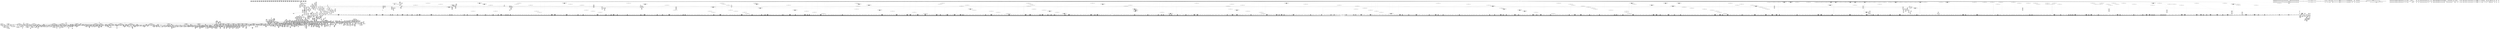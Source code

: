 digraph {
	CE0x4239490 [shape=record,shape=Mrecord,label="{CE0x4239490|__aa_current_profile:_tmp8|security/apparmor/include/context.h,138}"]
	CE0x4299dc0 [shape=record,shape=Mrecord,label="{CE0x4299dc0|aa_cred_profile:_tmp29|security/apparmor/include/context.h,100}"]
	CE0x4177a10 [shape=record,shape=Mrecord,label="{CE0x4177a10|i64*_getelementptr_inbounds_(_28_x_i64_,_28_x_i64_*___llvm_gcov_ctr87,_i64_0,_i64_11)|*Constant*|*SummSink*}"]
	CE0x41f1e60 [shape=record,shape=Mrecord,label="{CE0x41f1e60|0:_i16,_4:_i32,_8:_i16,_40:_%struct.super_block*,_:_SCMRE_560,561_}"]
	CE0x4282830 [shape=record,shape=Mrecord,label="{CE0x4282830|aa_file_perm:_call2|security/apparmor/file.c,456|*SummSource*}"]
	CE0x41f7130 [shape=record,shape=Mrecord,label="{CE0x41f7130|0:_i16,_4:_i32,_8:_i16,_40:_%struct.super_block*,_:_SCMRE_613,614_}"]
	CE0x40e6450 [shape=record,shape=Mrecord,label="{CE0x40e6450|common_mmap:_bb}"]
	CE0x4208d80 [shape=record,shape=Mrecord,label="{CE0x4208d80|80:_i64,_:_CRE_423,424_}"]
	CE0x40ec9c0 [shape=record,shape=Mrecord,label="{CE0x40ec9c0|16:_%struct.vfsmount*,_24:_%struct.dentry*,_32:_%struct.inode*,_408:_%struct.cred*,_456:_i8*,_:_CRE_86,87_}"]
	CE0x40d7670 [shape=record,shape=Mrecord,label="{CE0x40d7670|16:_%struct.vfsmount*,_24:_%struct.dentry*,_32:_%struct.inode*,_408:_%struct.cred*,_456:_i8*,_:_CRE_62,63_}"]
	CE0x40b7e50 [shape=record,shape=Mrecord,label="{CE0x40b7e50|COLLAPSED:_GCMRE___llvm_gcov_ctr95_internal_global_2_x_i64_zeroinitializer:_elem_0:default:}"]
	CE0x4865e70 [shape=record,shape=Mrecord,label="{CE0x4865e70|i32_18|*Constant*|*SummSink*}"]
	CE0x40be3b0 [shape=record,shape=Mrecord,label="{CE0x40be3b0|apparmor_mmap_file:_call|security/apparmor/lsm.c,494}"]
	CE0x4229900 [shape=record,shape=Mrecord,label="{CE0x4229900|80:_i64,_:_CRE_1625,1626_}"]
	CE0x4154010 [shape=record,shape=Mrecord,label="{CE0x4154010|i32_1|*Constant*|*SummSource*}"]
	CE0x422edf0 [shape=record,shape=Mrecord,label="{CE0x422edf0|80:_i64,_:_CRE_1776,1784_|*MultipleSource*|*LoadInst*|security/apparmor/include/apparmor.h,117|security/apparmor/include/apparmor.h,117}"]
	CE0x4192ee0 [shape=record,shape=Mrecord,label="{CE0x4192ee0|common_file_perm:_tmp39|security/apparmor/lsm.c,447|*SummSource*}"]
	CE0x41e7af0 [shape=record,shape=Mrecord,label="{CE0x41e7af0|0:_i16,_4:_i32,_8:_i16,_40:_%struct.super_block*,_:_SCMRE_283,284_}"]
	CE0x40ee4d0 [shape=record,shape=Mrecord,label="{CE0x40ee4d0|aa_cred_profile:_tmp12|security/apparmor/include/context.h,100|*SummSink*}"]
	CE0x4255cb0 [shape=record,shape=Mrecord,label="{CE0x4255cb0|aa_cred_profile:_tmp15|security/apparmor/include/context.h,100}"]
	CE0x4175d10 [shape=record,shape=Mrecord,label="{CE0x4175d10|file_inode:_tmp1|*SummSource*}"]
	CE0x42130c0 [shape=record,shape=Mrecord,label="{CE0x42130c0|80:_i64,_:_CRE_880,896_|*MultipleSource*|*LoadInst*|security/apparmor/include/apparmor.h,117|security/apparmor/include/apparmor.h,117}"]
	CE0x40c0fc0 [shape=record,shape=Mrecord,label="{CE0x40c0fc0|GLOBAL:_common_mmap|*Constant*|*SummSink*}"]
	CE0x41f1cd0 [shape=record,shape=Mrecord,label="{CE0x41f1cd0|0:_i16,_4:_i32,_8:_i16,_40:_%struct.super_block*,_:_SCMRE_559,560_}"]
	CE0x3c72c90 [shape=record,shape=Mrecord,label="{CE0x3c72c90|common_mmap:_prot|Function::common_mmap&Arg::prot::}"]
	CE0x40c6c80 [shape=record,shape=Mrecord,label="{CE0x40c6c80|16:_%struct.vfsmount*,_24:_%struct.dentry*,_32:_%struct.inode*,_408:_%struct.cred*,_456:_i8*,_:_CRE_96,97_}"]
	CE0x410e540 [shape=record,shape=Mrecord,label="{CE0x410e540|16:_%struct.vfsmount*,_24:_%struct.dentry*,_32:_%struct.inode*,_408:_%struct.cred*,_456:_i8*,_:_CRE_180,181_}"]
	CE0x4210d10 [shape=record,shape=Mrecord,label="{CE0x4210d10|80:_i64,_:_CRE_619,620_}"]
	CE0x41b47f0 [shape=record,shape=Mrecord,label="{CE0x41b47f0|aa_cred_profile:_tmp14|security/apparmor/include/context.h,100|*SummSource*}"]
	CE0x419a760 [shape=record,shape=Mrecord,label="{CE0x419a760|80:_i64,_:_CRE_1211,1212_}"]
	CE0x41810d0 [shape=record,shape=Mrecord,label="{CE0x41810d0|aa_file_perm:_i_mode|security/apparmor/file.c,453}"]
	CE0x416b650 [shape=record,shape=Mrecord,label="{CE0x416b650|GLOBAL:___llvm_gcov_ctr87|Global_var:__llvm_gcov_ctr87}"]
	CE0x41a1120 [shape=record,shape=Mrecord,label="{CE0x41a1120|common_file_perm:_retval.0}"]
	CE0x4226d30 [shape=record,shape=Mrecord,label="{CE0x4226d30|80:_i64,_:_CRE_1362,1363_}"]
	CE0x423f380 [shape=record,shape=Mrecord,label="{CE0x423f380|GLOBAL:_lockdep_rcu_suspicious|*Constant*|*SummSource*}"]
	CE0x40ed280 [shape=record,shape=Mrecord,label="{CE0x40ed280|16:_%struct.vfsmount*,_24:_%struct.dentry*,_32:_%struct.inode*,_408:_%struct.cred*,_456:_i8*,_:_CRE_91,92_}"]
	CE0x41e6380 [shape=record,shape=Mrecord,label="{CE0x41e6380|0:_i16,_4:_i32,_8:_i16,_40:_%struct.super_block*,_:_SCMRE_268,269_}"]
	CE0x40bd780 [shape=record,shape=Mrecord,label="{CE0x40bd780|_call_void_mcount()_#2|*SummSource*}"]
	CE0x40c8a40 [shape=record,shape=Mrecord,label="{CE0x40c8a40|16:_%struct.vfsmount*,_24:_%struct.dentry*,_32:_%struct.inode*,_408:_%struct.cred*,_456:_i8*,_:_CRE_113,114_}"]
	CE0x423e490 [shape=record,shape=Mrecord,label="{CE0x423e490|i8_1|*Constant*}"]
	CE0x422f1d0 [shape=record,shape=Mrecord,label="{CE0x422f1d0|80:_i64,_:_CRE_1792,1800_|*MultipleSource*|*LoadInst*|security/apparmor/include/apparmor.h,117|security/apparmor/include/apparmor.h,117}"]
	CE0x41ff440 [shape=record,shape=Mrecord,label="{CE0x41ff440|0:_i16,_4:_i32,_8:_i16,_40:_%struct.super_block*,_:_SCMRE_887,888_}"]
	CE0x40ee3f0 [shape=record,shape=Mrecord,label="{CE0x40ee3f0|_call_void_mcount()_#2|*SummSink*}"]
	CE0x415f890 [shape=record,shape=Mrecord,label="{CE0x415f890|aa_cred_profile:_tobool4|security/apparmor/include/context.h,100}"]
	CE0x41a8210 [shape=record,shape=Mrecord,label="{CE0x41a8210|common_file_perm:_tmp60|security/apparmor/lsm.c,452|*SummSource*}"]
	CE0x4244b30 [shape=record,shape=Mrecord,label="{CE0x4244b30|aa_file_perm:_uid|security/apparmor/file.c,451|*SummSink*}"]
	CE0x41992e0 [shape=record,shape=Mrecord,label="{CE0x41992e0|common_file_perm:_allow|security/apparmor/lsm.c,448|*SummSink*}"]
	CE0x42092d0 [shape=record,shape=Mrecord,label="{CE0x42092d0|80:_i64,_:_CRE_428,429_}"]
	CE0x4172b70 [shape=record,shape=Mrecord,label="{CE0x4172b70|file_inode:_tmp2|*SummSink*}"]
	CE0x40c7e00 [shape=record,shape=Mrecord,label="{CE0x40c7e00|16:_%struct.vfsmount*,_24:_%struct.dentry*,_32:_%struct.inode*,_408:_%struct.cred*,_456:_i8*,_:_CRE_106,107_}"]
	CE0x4132d90 [shape=record,shape=Mrecord,label="{CE0x4132d90|common_file_perm:_do.cond|*SummSink*}"]
	CE0x4245dd0 [shape=record,shape=Mrecord,label="{CE0x4245dd0|i64*_getelementptr_inbounds_(_11_x_i64_,_11_x_i64_*___llvm_gcov_ctr58,_i64_0,_i64_1)|*Constant*|*SummSource*}"]
	"CONST[source:0(mediator),value:0(static)][purpose:{operation}]"
	CE0x41f3760 [shape=record,shape=Mrecord,label="{CE0x41f3760|0:_i16,_4:_i32,_8:_i16,_40:_%struct.super_block*,_:_SCMRE_576,577_}"]
	CE0x40bf680 [shape=record,shape=Mrecord,label="{CE0x40bf680|apparmor_mmap_file:_prot|Function::apparmor_mmap_file&Arg::prot::|*SummSource*}"]
	CE0x40fb160 [shape=record,shape=Mrecord,label="{CE0x40fb160|common_mmap:_mask.2}"]
	CE0x412b700 [shape=record,shape=Mrecord,label="{CE0x412b700|i64*_getelementptr_inbounds_(_28_x_i64_,_28_x_i64_*___llvm_gcov_ctr87,_i64_0,_i64_4)|*Constant*|*SummSource*}"]
	CE0x4177ef0 [shape=record,shape=Mrecord,label="{CE0x4177ef0|file_inode:_tmp|*SummSource*}"]
	CE0x41614b0 [shape=record,shape=Mrecord,label="{CE0x41614b0|common_file_perm:_tmp16|security/apparmor/lsm.c,432}"]
	CE0x41311c0 [shape=record,shape=Mrecord,label="{CE0x41311c0|common_file_perm:_if.end28|*SummSource*}"]
	CE0x40e82d0 [shape=record,shape=Mrecord,label="{CE0x40e82d0|common_file_perm:_call11|security/apparmor/lsm.c,435|*SummSink*}"]
	CE0x41ec190 [shape=record,shape=Mrecord,label="{CE0x41ec190|0:_i16,_4:_i32,_8:_i16,_40:_%struct.super_block*,_:_SCMRE_400,408_|*MultipleSource*|security/apparmor/lsm.c,435|security/apparmor/include/apparmor.h,117|Function::mediated_filesystem&Arg::inode::|*LoadInst*|include/linux/fs.h,1916}"]
	CE0x41f4890 [shape=record,shape=Mrecord,label="{CE0x41f4890|0:_i16,_4:_i32,_8:_i16,_40:_%struct.super_block*,_:_SCMRE_587,588_}"]
	CE0x40f9580 [shape=record,shape=Mrecord,label="{CE0x40f9580|16:_%struct.vfsmount*,_24:_%struct.dentry*,_32:_%struct.inode*,_408:_%struct.cred*,_456:_i8*,_:_CRE_488,496_|*MultipleSource*|Function::common_mmap&Arg::file::|Function::apparmor_mmap_file&Arg::file::|security/apparmor/lsm.c,474}"]
	CE0x42805e0 [shape=record,shape=Mrecord,label="{CE0x42805e0|get_current:_tmp2|*SummSink*}"]
	CE0x40c7380 [shape=record,shape=Mrecord,label="{CE0x40c7380|16:_%struct.vfsmount*,_24:_%struct.dentry*,_32:_%struct.inode*,_408:_%struct.cred*,_456:_i8*,_:_CRE_100,101_}"]
	CE0x423a910 [shape=record,shape=Mrecord,label="{CE0x423a910|i32_100|*Constant*}"]
	CE0x4296d10 [shape=record,shape=Mrecord,label="{CE0x4296d10|aa_cred_profile:_tmp34|security/apparmor/include/context.h,101}"]
	CE0x4187a80 [shape=record,shape=Mrecord,label="{CE0x4187a80|_call_void_mcount()_#2|*SummSource*}"]
	CE0x419c460 [shape=record,shape=Mrecord,label="{CE0x419c460|80:_i64,_:_CRE_1239,1240_}"]
	CE0x415cfa0 [shape=record,shape=Mrecord,label="{CE0x415cfa0|i64*_getelementptr_inbounds_(_2_x_i64_,_2_x_i64_*___llvm_gcov_ctr88,_i64_0,_i64_0)|*Constant*|*SummSource*}"]
	CE0x40d82b0 [shape=record,shape=Mrecord,label="{CE0x40d82b0|16:_%struct.vfsmount*,_24:_%struct.dentry*,_32:_%struct.inode*,_408:_%struct.cred*,_456:_i8*,_:_CRE_69,70_}"]
	CE0x4149030 [shape=record,shape=Mrecord,label="{CE0x4149030|common_mmap:_tmp37|security/apparmor/lsm.c,489|*SummSink*}"]
	CE0x41b3810 [shape=record,shape=Mrecord,label="{CE0x41b3810|aa_cred_profile:_tmp29|security/apparmor/include/context.h,100|*SummSource*}"]
	CE0x4132ec0 [shape=record,shape=Mrecord,label="{CE0x4132ec0|common_file_perm:_do.body}"]
	CE0x419ad00 [shape=record,shape=Mrecord,label="{CE0x419ad00|80:_i64,_:_CRE_1217,1218_}"]
	CE0x4229c30 [shape=record,shape=Mrecord,label="{CE0x4229c30|80:_i64,_:_CRE_1628,1629_}"]
	CE0x420f170 [shape=record,shape=Mrecord,label="{CE0x420f170|80:_i64,_:_CRE_593,594_}"]
	CE0x41ab160 [shape=record,shape=Mrecord,label="{CE0x41ab160|aa_cred_profile:_tmp24|security/apparmor/include/context.h,100|*SummSink*}"]
	CE0x416ee80 [shape=record,shape=Mrecord,label="{CE0x416ee80|common_file_perm:_if.end|*SummSink*}"]
	CE0x414b590 [shape=record,shape=Mrecord,label="{CE0x414b590|common_file_perm:_tmp14|security/apparmor/lsm.c,432|*SummSource*}"]
	CE0x41a24d0 [shape=record,shape=Mrecord,label="{CE0x41a24d0|common_file_perm:_tmp55|security/apparmor/lsm.c,449|*SummSink*}"]
	CE0x415e5a0 [shape=record,shape=Mrecord,label="{CE0x415e5a0|COLLAPSED:_GCMRE___llvm_gcov_ctr12_internal_global_2_x_i64_zeroinitializer:_elem_0:default:}"]
	CE0x42591f0 [shape=record,shape=Mrecord,label="{CE0x42591f0|aa_file_perm:_mode|security/apparmor/file.c,451}"]
	CE0x40ddf40 [shape=record,shape=Mrecord,label="{CE0x40ddf40|aa_cred_profile:_tmp3|*SummSink*}"]
	CE0x4865f10 [shape=record,shape=Mrecord,label="{CE0x4865f10|common_mmap:_op|Function::common_mmap&Arg::op::|*SummSink*}"]
	CE0x40b3a60 [shape=record,shape=Mrecord,label="{CE0x40b3a60|common_mmap:_if.end|*SummSource*}"]
	CE0x416f0b0 [shape=record,shape=Mrecord,label="{CE0x416f0b0|i64*_getelementptr_inbounds_(_28_x_i64_,_28_x_i64_*___llvm_gcov_ctr87,_i64_0,_i64_0)|*Constant*|*SummSource*}"]
	CE0x414f170 [shape=record,shape=Mrecord,label="{CE0x414f170|common_file_perm:_tmp4|*LoadInst*|security/apparmor/lsm.c,428}"]
	CE0x41718f0 [shape=record,shape=Mrecord,label="{CE0x41718f0|common_file_perm:_tobool|security/apparmor/lsm.c,432|*SummSource*}"]
	CE0x4169820 [shape=record,shape=Mrecord,label="{CE0x4169820|common_file_perm:_tobool10|security/apparmor/lsm.c,434|*SummSink*}"]
	CE0x42496b0 [shape=record,shape=Mrecord,label="{CE0x42496b0|aa_file_perm:_tmp1}"]
	CE0x4208720 [shape=record,shape=Mrecord,label="{CE0x4208720|80:_i64,_:_CRE_417,418_}"]
	CE0x4141890 [shape=record,shape=Mrecord,label="{CE0x4141890|i64_23|*Constant*|*SummSink*}"]
	CE0x4106600 [shape=record,shape=Mrecord,label="{CE0x4106600|common_mmap:_tmp16|security/apparmor/lsm.c,477}"]
	CE0x41b3500 [shape=record,shape=Mrecord,label="{CE0x41b3500|i64*_getelementptr_inbounds_(_16_x_i64_,_16_x_i64_*___llvm_gcov_ctr46,_i64_0,_i64_14)|*Constant*|*SummSink*}"]
	CE0x419d340 [shape=record,shape=Mrecord,label="{CE0x419d340|80:_i64,_:_CRE_1253,1254_}"]
	CE0x4246c60 [shape=record,shape=Mrecord,label="{CE0x4246c60|aa_path_perm:_flags|Function::aa_path_perm&Arg::flags::}"]
	CE0x40fddb0 [shape=record,shape=Mrecord,label="{CE0x40fddb0|i64_6|*Constant*|*SummSource*}"]
	CE0x4235490 [shape=record,shape=Mrecord,label="{CE0x4235490|_call_void_mcount()_#2}"]
	CE0x41e4da0 [shape=record,shape=Mrecord,label="{CE0x41e4da0|0:_i16,_4:_i32,_8:_i16,_40:_%struct.super_block*,_:_SCMRE_254,255_}"]
	CE0x42328d0 [shape=record,shape=Mrecord,label="{CE0x42328d0|mediated_filesystem:_tmp5|security/apparmor/include/apparmor.h,117|*SummSource*}"]
	CE0x420bf70 [shape=record,shape=Mrecord,label="{CE0x420bf70|80:_i64,_:_CRE_496,504_|*MultipleSource*|*LoadInst*|security/apparmor/include/apparmor.h,117|security/apparmor/include/apparmor.h,117}"]
	CE0x420aa30 [shape=record,shape=Mrecord,label="{CE0x420aa30|80:_i64,_:_CRE_450,451_}"]
	CE0x410b7c0 [shape=record,shape=Mrecord,label="{CE0x410b7c0|16:_%struct.vfsmount*,_24:_%struct.dentry*,_32:_%struct.inode*,_408:_%struct.cred*,_456:_i8*,_:_CRE_154,155_}"]
	CE0x4201380 [shape=record,shape=Mrecord,label="{CE0x4201380|0:_i16,_4:_i32,_8:_i16,_40:_%struct.super_block*,_:_SCMRE_907,908_}"]
	CE0x3c72b40 [shape=record,shape=Mrecord,label="{CE0x3c72b40|apparmor_mmap_file:_file|Function::apparmor_mmap_file&Arg::file::|*SummSource*}"]
	CE0x4226290 [shape=record,shape=Mrecord,label="{CE0x4226290|80:_i64,_:_CRE_1352,1353_}"]
	CE0x41721c0 [shape=record,shape=Mrecord,label="{CE0x41721c0|common_file_perm:_do.end9}"]
	CE0x4242730 [shape=record,shape=Mrecord,label="{CE0x4242730|mediated_filesystem:_and|security/apparmor/include/apparmor.h,117|*SummSink*}"]
	CE0x40c4e50 [shape=record,shape=Mrecord,label="{CE0x40c4e50|apparmor_mmap_file:_tmp|*SummSink*}"]
	CE0x4164430 [shape=record,shape=Mrecord,label="{CE0x4164430|common_file_perm:_tmp3}"]
	CE0x4140f50 [shape=record,shape=Mrecord,label="{CE0x4140f50|common_file_perm:_tobool25|security/apparmor/lsm.c,448|*SummSource*}"]
	CE0x40c40c0 [shape=record,shape=Mrecord,label="{CE0x40c40c0|apparmor_mmap_file:_tmp1}"]
	CE0x41ea6b0 [shape=record,shape=Mrecord,label="{CE0x41ea6b0|0:_i16,_4:_i32,_8:_i16,_40:_%struct.super_block*,_:_SCMRE_311,312_}"]
	CE0x4201e70 [shape=record,shape=Mrecord,label="{CE0x4201e70|0:_i16,_4:_i32,_8:_i16,_40:_%struct.super_block*,_:_SCMRE_914,915_}"]
	CE0x40e5c50 [shape=record,shape=Mrecord,label="{CE0x40e5c50|i64_2|*Constant*|*SummSink*}"]
	CE0x41b10a0 [shape=record,shape=Mrecord,label="{CE0x41b10a0|0:_i16,_4:_i32,_8:_i16,_40:_%struct.super_block*,_:_SCMRE_149,150_}"]
	CE0x41e9d50 [shape=record,shape=Mrecord,label="{CE0x41e9d50|0:_i16,_4:_i32,_8:_i16,_40:_%struct.super_block*,_:_SCMRE_305,306_}"]
	CE0x4226c20 [shape=record,shape=Mrecord,label="{CE0x4226c20|80:_i64,_:_CRE_1361,1362_}"]
	CE0x41fd720 [shape=record,shape=Mrecord,label="{CE0x41fd720|0:_i16,_4:_i32,_8:_i16,_40:_%struct.super_block*,_:_SCMRE_868,869_}"]
	CE0x419e910 [shape=record,shape=Mrecord,label="{CE0x419e910|common_file_perm:_tmp52|security/apparmor/lsm.c,447}"]
	CE0x4138310 [shape=record,shape=Mrecord,label="{CE0x4138310|0:_i16,_4:_i32,_8:_i16,_40:_%struct.super_block*,_:_SCMRE_163,164_}"]
	CE0x41ee410 [shape=record,shape=Mrecord,label="{CE0x41ee410|0:_i16,_4:_i32,_8:_i16,_40:_%struct.super_block*,_:_SCMRE_478,479_}"]
	CE0x40fdd40 [shape=record,shape=Mrecord,label="{CE0x40fdd40|i64_6|*Constant*}"]
	CE0x40e2030 [shape=record,shape=Mrecord,label="{CE0x40e2030|common_mmap:_tmp30|security/apparmor/lsm.c,485|*SummSource*}"]
	CE0x41750f0 [shape=record,shape=Mrecord,label="{CE0x41750f0|common_file_perm:_do.body4|*SummSource*}"]
	CE0x415ffa0 [shape=record,shape=Mrecord,label="{CE0x415ffa0|GLOBAL:___llvm_gcov_ctr46|Global_var:__llvm_gcov_ctr46}"]
	CE0x40fd670 [shape=record,shape=Mrecord,label="{CE0x40fd670|common_mmap:_tobool2|security/apparmor/lsm.c,477|*SummSink*}"]
	CE0x4182260 [shape=record,shape=Mrecord,label="{CE0x4182260|_call_void_mcount()_#2|*SummSink*}"]
	CE0x40ec640 [shape=record,shape=Mrecord,label="{CE0x40ec640|16:_%struct.vfsmount*,_24:_%struct.dentry*,_32:_%struct.inode*,_408:_%struct.cred*,_456:_i8*,_:_CRE_84,85_}"]
	CE0x4156c50 [shape=record,shape=Mrecord,label="{CE0x4156c50|i32_11|*Constant*|*SummSource*}"]
	CE0x42105a0 [shape=record,shape=Mrecord,label="{CE0x42105a0|80:_i64,_:_CRE_612,613_}"]
	CE0x40d35d0 [shape=record,shape=Mrecord,label="{CE0x40d35d0|common_mmap:_tmp9|security/apparmor/lsm.c,474}"]
	CE0x414dbf0 [shape=record,shape=Mrecord,label="{CE0x414dbf0|aa_cred_profile:_profile|security/apparmor/include/context.h,100|*SummSink*}"]
	CE0x415b550 [shape=record,shape=Mrecord,label="{CE0x415b550|common_file_perm:_tmp5|security/apparmor/lsm.c,428}"]
	CE0x4143780 [shape=record,shape=Mrecord,label="{CE0x4143780|__aa_current_profile:_entry|*SummSource*}"]
	CE0x412c8b0 [shape=record,shape=Mrecord,label="{CE0x412c8b0|GLOBAL:___llvm_gcov_ctr46|Global_var:__llvm_gcov_ctr46|*SummSink*}"]
	CE0x4149fc0 [shape=record,shape=Mrecord,label="{CE0x4149fc0|44:_i32,_48:_i16,_128:_i8*,_:_SCMRE_32,36_|*MultipleSource*|*LoadInst*|security/apparmor/lsm.c,429|Function::aa_cred_profile&Arg::cred::|security/apparmor/include/context.h,99}"]
	CE0x4161830 [shape=record,shape=Mrecord,label="{CE0x4161830|mediated_filesystem:_tmp3|*SummSink*}"]
	CE0x41645f0 [shape=record,shape=Mrecord,label="{CE0x41645f0|common_file_perm:_tmp3|*SummSink*}"]
	CE0x41e93f0 [shape=record,shape=Mrecord,label="{CE0x41e93f0|0:_i16,_4:_i32,_8:_i16,_40:_%struct.super_block*,_:_SCMRE_299,300_}"]
	CE0x4207620 [shape=record,shape=Mrecord,label="{CE0x4207620|80:_i64,_:_CRE_401,402_}"]
	CE0x413a880 [shape=record,shape=Mrecord,label="{CE0x413a880|0:_i16,_4:_i32,_8:_i16,_40:_%struct.super_block*,_:_SCMRE_187,188_}"]
	CE0x41a99e0 [shape=record,shape=Mrecord,label="{CE0x41a99e0|i64*_getelementptr_inbounds_(_16_x_i64_,_16_x_i64_*___llvm_gcov_ctr46,_i64_0,_i64_9)|*Constant*}"]
	CE0x42256e0 [shape=record,shape=Mrecord,label="{CE0x42256e0|80:_i64,_:_CRE_1341,1342_}"]
	CE0x40d80f0 [shape=record,shape=Mrecord,label="{CE0x40d80f0|16:_%struct.vfsmount*,_24:_%struct.dentry*,_32:_%struct.inode*,_408:_%struct.cred*,_456:_i8*,_:_CRE_68,69_}"]
	CE0x41f4250 [shape=record,shape=Mrecord,label="{CE0x41f4250|0:_i16,_4:_i32,_8:_i16,_40:_%struct.super_block*,_:_SCMRE_583,584_}"]
	CE0x413cae0 [shape=record,shape=Mrecord,label="{CE0x413cae0|0:_i16,_4:_i32,_8:_i16,_40:_%struct.super_block*,_:_SCMRE_212,216_|*MultipleSource*|security/apparmor/lsm.c,435|security/apparmor/include/apparmor.h,117|Function::mediated_filesystem&Arg::inode::|*LoadInst*|include/linux/fs.h,1916}"]
	CE0x4217300 [shape=record,shape=Mrecord,label="{CE0x4217300|80:_i64,_:_CRE_224,240_|*MultipleSource*|*LoadInst*|security/apparmor/include/apparmor.h,117|security/apparmor/include/apparmor.h,117}"]
	CE0x41ff8f0 [shape=record,shape=Mrecord,label="{CE0x41ff8f0|0:_i16,_4:_i32,_8:_i16,_40:_%struct.super_block*,_:_SCMRE_890,891_}"]
	CE0x4163440 [shape=record,shape=Mrecord,label="{CE0x4163440|file_inode:_entry|*SummSource*}"]
	CE0x413f070 [shape=record,shape=Mrecord,label="{CE0x413f070|common_file_perm:_tmp36|security/apparmor/lsm.c,447}"]
	CE0x4132870 [shape=record,shape=Mrecord,label="{CE0x4132870|common_file_perm:_f_path|security/apparmor/lsm.c,434}"]
	CE0x41510b0 [shape=record,shape=Mrecord,label="{CE0x41510b0|common_file_perm:_if.end14|*SummSource*}"]
	CE0x41ee180 [shape=record,shape=Mrecord,label="{CE0x41ee180|0:_i16,_4:_i32,_8:_i16,_40:_%struct.super_block*,_:_SCMRE_476,477_}"]
	CE0x40c9ba0 [shape=record,shape=Mrecord,label="{CE0x40c9ba0|common_file_perm:_do.cond|*SummSource*}"]
	CE0x4101b90 [shape=record,shape=Mrecord,label="{CE0x4101b90|common_mmap:_tmp24|security/apparmor/lsm.c,483}"]
	CE0x41041c0 [shape=record,shape=Mrecord,label="{CE0x41041c0|i32_2|*Constant*|*SummSink*}"]
	CE0x4162050 [shape=record,shape=Mrecord,label="{CE0x4162050|aa_cred_profile:_conv|security/apparmor/include/context.h,100}"]
	CE0x4237600 [shape=record,shape=Mrecord,label="{CE0x4237600|__aa_current_profile:_tobool1|security/apparmor/include/context.h,138}"]
	CE0x4200ed0 [shape=record,shape=Mrecord,label="{CE0x4200ed0|0:_i16,_4:_i32,_8:_i16,_40:_%struct.super_block*,_:_SCMRE_904,905_}"]
	CE0x41aef50 [shape=record,shape=Mrecord,label="{CE0x41aef50|void_(i8*,_i32,_i64)*_asm_sideeffect_1:_09ud2_0A.pushsection___bug_table,_22a_22_0A2:_09.long_1b_-_2b,_$_0:c_-_2b_0A_09.word_$_1:c_,_0_0A_09.org_2b+$_2:c_0A.popsection_,_i,i,i,_dirflag_,_fpsr_,_flags_}"]
	CE0x40f4400 [shape=record,shape=Mrecord,label="{CE0x40f4400|16:_%struct.vfsmount*,_24:_%struct.dentry*,_32:_%struct.inode*,_408:_%struct.cred*,_456:_i8*,_:_CRE_288,292_|*MultipleSource*|Function::common_mmap&Arg::file::|Function::apparmor_mmap_file&Arg::file::|security/apparmor/lsm.c,474}"]
	CE0x4299d50 [shape=record,shape=Mrecord,label="{CE0x4299d50|i64*_getelementptr_inbounds_(_16_x_i64_,_16_x_i64_*___llvm_gcov_ctr46,_i64_0,_i64_13)|*Constant*}"]
	CE0x41029c0 [shape=record,shape=Mrecord,label="{CE0x41029c0|common_mmap:_tmp26|security/apparmor/lsm.c,483|*SummSink*}"]
	CE0x41ea9d0 [shape=record,shape=Mrecord,label="{CE0x41ea9d0|0:_i16,_4:_i32,_8:_i16,_40:_%struct.super_block*,_:_SCMRE_320,328_|*MultipleSource*|security/apparmor/lsm.c,435|security/apparmor/include/apparmor.h,117|Function::mediated_filesystem&Arg::inode::|*LoadInst*|include/linux/fs.h,1916}"]
	CE0x4229360 [shape=record,shape=Mrecord,label="{CE0x4229360|80:_i64,_:_CRE_1619,1620_}"]
	CE0x4168590 [shape=record,shape=Mrecord,label="{CE0x4168590|_ret_%struct.inode*_%tmp4,_!dbg_!15470|include/linux/fs.h,1916|*SummSink*}"]
	CE0x41a3a20 [shape=record,shape=Mrecord,label="{CE0x41a3a20|aa_file_perm:_entry|*SummSink*}"]
	CE0x422c6b0 [shape=record,shape=Mrecord,label="{CE0x422c6b0|80:_i64,_:_CRE_1668,1669_}"]
	CE0x40dfda0 [shape=record,shape=Mrecord,label="{CE0x40dfda0|16:_%struct.vfsmount*,_24:_%struct.dentry*,_32:_%struct.inode*,_408:_%struct.cred*,_456:_i8*,_:_CRE_120,121_}"]
	CE0x422d7b0 [shape=record,shape=Mrecord,label="{CE0x422d7b0|80:_i64,_:_CRE_1684,1685_}"]
	CE0x413c7c0 [shape=record,shape=Mrecord,label="{CE0x413c7c0|0:_i16,_4:_i32,_8:_i16,_40:_%struct.super_block*,_:_SCMRE_207,208_}"]
	CE0x41f4bb0 [shape=record,shape=Mrecord,label="{CE0x41f4bb0|0:_i16,_4:_i32,_8:_i16,_40:_%struct.super_block*,_:_SCMRE_589,590_}"]
	CE0x42416f0 [shape=record,shape=Mrecord,label="{CE0x42416f0|i64_1|*Constant*}"]
	CE0x41ff5d0 [shape=record,shape=Mrecord,label="{CE0x41ff5d0|0:_i16,_4:_i32,_8:_i16,_40:_%struct.super_block*,_:_SCMRE_888,889_}"]
	CE0x41a28c0 [shape=record,shape=Mrecord,label="{CE0x41a28c0|common_file_perm:_tmp56|security/apparmor/lsm.c,449}"]
	CE0x40e8080 [shape=record,shape=Mrecord,label="{CE0x40e8080|common_file_perm:_call11|security/apparmor/lsm.c,435}"]
	CE0x4213690 [shape=record,shape=Mrecord,label="{CE0x4213690|80:_i64,_:_CRE_1209,1210_}"]
	CE0x4152eb0 [shape=record,shape=Mrecord,label="{CE0x4152eb0|common_file_perm:_tmp25|security/apparmor/lsm.c,434}"]
	CE0x413bcd0 [shape=record,shape=Mrecord,label="{CE0x413bcd0|0:_i16,_4:_i32,_8:_i16,_40:_%struct.super_block*,_:_SCMRE_200,201_}"]
	CE0x40e42e0 [shape=record,shape=Mrecord,label="{CE0x40e42e0|common_mmap:_tmp|*SummSource*}"]
	CE0x4150fb0 [shape=record,shape=Mrecord,label="{CE0x4150fb0|common_file_perm:_if.end14}"]
	CE0x40be730 [shape=record,shape=Mrecord,label="{CE0x40be730|apparmor_mmap_file:_tmp2}"]
	CE0x4197f20 [shape=record,shape=Mrecord,label="{CE0x4197f20|common_file_perm:_tmp47|security/apparmor/lsm.c,448}"]
	CE0x4298c00 [shape=record,shape=Mrecord,label="{CE0x4298c00|aa_cred_profile:_if.then}"]
	CE0x40c1d10 [shape=record,shape=Mrecord,label="{CE0x40c1d10|i64_0|*Constant*|*SummSource*}"]
	CE0x413e430 [shape=record,shape=Mrecord,label="{CE0x413e430|_ret_%struct.aa_profile*_%call4,_!dbg_!15494|security/apparmor/include/context.h,138}"]
	CE0x4150200 [shape=record,shape=Mrecord,label="{CE0x4150200|i64_13|*Constant*|*SummSink*}"]
	CE0x4259e70 [shape=record,shape=Mrecord,label="{CE0x4259e70|i32_4|*Constant*}"]
	CE0x415f980 [shape=record,shape=Mrecord,label="{CE0x415f980|common_file_perm:_expval|security/apparmor/lsm.c,432}"]
	CE0x40fe790 [shape=record,shape=Mrecord,label="{CE0x40fe790|common_mmap:_tmp14|security/apparmor/lsm.c,477|*SummSink*}"]
	CE0x40c3b10 [shape=record,shape=Mrecord,label="{CE0x40c3b10|common_mmap:_flags|Function::common_mmap&Arg::flags::|*SummSource*}"]
	CE0x4187640 [shape=record,shape=Mrecord,label="{CE0x4187640|aa_cred_profile:_conv|security/apparmor/include/context.h,100}"]
	CE0x4130af0 [shape=record,shape=Mrecord,label="{CE0x4130af0|common_file_perm:_do.body|*SummSink*}"]
	CE0x4156ec0 [shape=record,shape=Mrecord,label="{CE0x4156ec0|44:_i32,_48:_i16,_128:_i8*,_:_SCMRE_128,136_|*MultipleSource*|*LoadInst*|security/apparmor/lsm.c,429|Function::aa_cred_profile&Arg::cred::|security/apparmor/include/context.h,99}"]
	CE0x4212710 [shape=record,shape=Mrecord,label="{CE0x4212710|80:_i64,_:_CRE_696,704_|*MultipleSource*|*LoadInst*|security/apparmor/include/apparmor.h,117|security/apparmor/include/apparmor.h,117}"]
	CE0x40e8be0 [shape=record,shape=Mrecord,label="{CE0x40e8be0|__aa_current_profile:_call3|security/apparmor/include/context.h,138|*SummSink*}"]
	CE0x41821a0 [shape=record,shape=Mrecord,label="{CE0x41821a0|_call_void_mcount()_#2|*SummSource*}"]
	CE0x4243870 [shape=record,shape=Mrecord,label="{CE0x4243870|__aa_current_profile:_do.body}"]
	CE0x4153e80 [shape=record,shape=Mrecord,label="{CE0x4153e80|44:_i32,_48:_i16,_128:_i8*,_:_SCMRE_80,88_|*MultipleSource*|*LoadInst*|security/apparmor/lsm.c,429|Function::aa_cred_profile&Arg::cred::|security/apparmor/include/context.h,99}"]
	"CONST[source:0(mediator),value:2(dynamic)][purpose:{object}]"
	CE0x40be050 [shape=record,shape=Mrecord,label="{CE0x40be050|_call_void_mcount()_#2}"]
	CE0x40edfe0 [shape=record,shape=Mrecord,label="{CE0x40edfe0|GLOBAL:_aa_cred_profile|*Constant*}"]
	CE0x4197350 [shape=record,shape=Mrecord,label="{CE0x4197350|i64_22|*Constant*|*SummSink*}"]
	CE0x4133420 [shape=record,shape=Mrecord,label="{CE0x4133420|_call_void_asm_sideeffect_1:_09ud2_0A.pushsection___bug_table,_22a_22_0A2:_09.long_1b_-_2b,_$_0:c_-_2b_0A_09.word_$_1:c_,_0_0A_09.org_2b+$_2:c_0A.popsection_,_i,i,i,_dirflag_,_fpsr_,_flags_(i8*_getelementptr_inbounds_(_24_x_i8_,_24_x_i8_*_.str8,_i32_0,_i32_0),_i32_432,_i64_12)_#2,_!dbg_!15488,_!srcloc_!15491|security/apparmor/lsm.c,432|*SummSource*}"]
	CE0x41f7770 [shape=record,shape=Mrecord,label="{CE0x41f7770|0:_i16,_4:_i32,_8:_i16,_40:_%struct.super_block*,_:_SCMRE_617,618_}"]
	CE0x41f3a80 [shape=record,shape=Mrecord,label="{CE0x41f3a80|0:_i16,_4:_i32,_8:_i16,_40:_%struct.super_block*,_:_SCMRE_578,579_}"]
	CE0x40c7540 [shape=record,shape=Mrecord,label="{CE0x40c7540|16:_%struct.vfsmount*,_24:_%struct.dentry*,_32:_%struct.inode*,_408:_%struct.cred*,_456:_i8*,_:_CRE_101,102_}"]
	CE0x4105560 [shape=record,shape=Mrecord,label="{CE0x4105560|common_mmap:_tmp11|security/apparmor/lsm.c,475|*SummSource*}"]
	CE0x416d850 [shape=record,shape=Mrecord,label="{CE0x416d850|common_file_perm:_tmp|*SummSource*}"]
	CE0x4150e90 [shape=record,shape=Mrecord,label="{CE0x4150e90|aa_cred_profile:_tmp2}"]
	CE0x4159650 [shape=record,shape=Mrecord,label="{CE0x4159650|common_file_perm:_tmp11|security/apparmor/lsm.c,432}"]
	CE0x41acdd0 [shape=record,shape=Mrecord,label="{CE0x41acdd0|aa_cred_profile:_tmp20|security/apparmor/include/context.h,100}"]
	CE0x4156b50 [shape=record,shape=Mrecord,label="{CE0x4156b50|common_file_perm:_f_cred|security/apparmor/lsm.c,429}"]
	CE0x4245250 [shape=record,shape=Mrecord,label="{CE0x4245250|COLLAPSED:_GCMRE___llvm_gcov_ctr2919_internal_global_2_x_i64_zeroinitializer:_elem_0:default:}"]
	CE0x41feae0 [shape=record,shape=Mrecord,label="{CE0x41feae0|0:_i16,_4:_i32,_8:_i16,_40:_%struct.super_block*,_:_SCMRE_881,882_}"]
	CE0x42469a0 [shape=record,shape=Mrecord,label="{CE0x42469a0|__aa_current_profile:_tmp10|security/apparmor/include/context.h,138|*SummSink*}"]
	CE0x42592c0 [shape=record,shape=Mrecord,label="{CE0x42592c0|aa_file_perm:_mode|security/apparmor/file.c,451|*SummSource*}"]
	CE0x41fdcd0 [shape=record,shape=Mrecord,label="{CE0x41fdcd0|0:_i16,_4:_i32,_8:_i16,_40:_%struct.super_block*,_:_SCMRE_872,873_}"]
	CE0x420fb00 [shape=record,shape=Mrecord,label="{CE0x420fb00|80:_i64,_:_CRE_602,603_}"]
	CE0x422d8c0 [shape=record,shape=Mrecord,label="{CE0x422d8c0|80:_i64,_:_CRE_1685,1686_}"]
	CE0x4103340 [shape=record,shape=Mrecord,label="{CE0x4103340|common_mmap:_tmp27|security/apparmor/lsm.c,484|*SummSource*}"]
	CE0x4173fc0 [shape=record,shape=Mrecord,label="{CE0x4173fc0|common_file_perm:_land.lhs.true}"]
	CE0x420e5c0 [shape=record,shape=Mrecord,label="{CE0x420e5c0|80:_i64,_:_CRE_582,583_}"]
	CE0x4249200 [shape=record,shape=Mrecord,label="{CE0x4249200|i64*_getelementptr_inbounds_(_11_x_i64_,_11_x_i64_*___llvm_gcov_ctr58,_i64_0,_i64_1)|*Constant*|*SummSink*}"]
	CE0x4258ca0 [shape=record,shape=Mrecord,label="{CE0x4258ca0|get_current:_bb|*SummSource*}"]
	CE0x4129d40 [shape=record,shape=Mrecord,label="{CE0x4129d40|aa_cred_profile:_lnot.ext|security/apparmor/include/context.h,100}"]
	CE0x4126df0 [shape=record,shape=Mrecord,label="{CE0x4126df0|44:_i32,_48:_i16,_128:_i8*,_:_SCMRE_24,28_|*MultipleSource*|*LoadInst*|security/apparmor/lsm.c,429|Function::aa_cred_profile&Arg::cred::|security/apparmor/include/context.h,99}"]
	CE0x41f2180 [shape=record,shape=Mrecord,label="{CE0x41f2180|0:_i16,_4:_i32,_8:_i16,_40:_%struct.super_block*,_:_SCMRE_562,563_}"]
	CE0x420ad60 [shape=record,shape=Mrecord,label="{CE0x420ad60|80:_i64,_:_CRE_453,454_}"]
	CE0x42275b0 [shape=record,shape=Mrecord,label="{CE0x42275b0|80:_i64,_:_CRE_1370,1371_}"]
	CE0x41704c0 [shape=record,shape=Mrecord,label="{CE0x41704c0|i64_2|*Constant*}"]
	CE0x420b090 [shape=record,shape=Mrecord,label="{CE0x420b090|80:_i64,_:_CRE_456,457_}"]
	CE0x427ece0 [shape=record,shape=Mrecord,label="{CE0x427ece0|file_inode17:_tmp4|*LoadInst*|include/linux/fs.h,1916|*SummSink*}"]
	CE0x40c25c0 [shape=record,shape=Mrecord,label="{CE0x40c25c0|common_mmap:_flags|Function::common_mmap&Arg::flags::|*SummSink*}"]
	CE0x41f64b0 [shape=record,shape=Mrecord,label="{CE0x41f64b0|0:_i16,_4:_i32,_8:_i16,_40:_%struct.super_block*,_:_SCMRE_605,606_}"]
	CE0x4209d70 [shape=record,shape=Mrecord,label="{CE0x4209d70|80:_i64,_:_CRE_438,439_}"]
	CE0x422d370 [shape=record,shape=Mrecord,label="{CE0x422d370|80:_i64,_:_CRE_1680,1681_}"]
	CE0x41980a0 [shape=record,shape=Mrecord,label="{CE0x41980a0|common_file_perm:_tmp47|security/apparmor/lsm.c,448|*SummSource*}"]
	CE0x4164bd0 [shape=record,shape=Mrecord,label="{CE0x4164bd0|i32_432|*Constant*|*SummSource*}"]
	CE0x40d9a50 [shape=record,shape=Mrecord,label="{CE0x40d9a50|16:_%struct.vfsmount*,_24:_%struct.dentry*,_32:_%struct.inode*,_408:_%struct.cred*,_456:_i8*,_:_CRE_13,14_}"]
	CE0x4208fa0 [shape=record,shape=Mrecord,label="{CE0x4208fa0|80:_i64,_:_CRE_425,426_}"]
	CE0x410e700 [shape=record,shape=Mrecord,label="{CE0x410e700|16:_%struct.vfsmount*,_24:_%struct.dentry*,_32:_%struct.inode*,_408:_%struct.cred*,_456:_i8*,_:_CRE_181,182_}"]
	CE0x40fd540 [shape=record,shape=Mrecord,label="{CE0x40fd540|common_mmap:_tobool2|security/apparmor/lsm.c,477|*SummSource*}"]
	CE0x4214720 [shape=record,shape=Mrecord,label="{CE0x4214720|80:_i64,_:_CRE_40,48_|*MultipleSource*|*LoadInst*|security/apparmor/include/apparmor.h,117|security/apparmor/include/apparmor.h,117}"]
	CE0x4238cc0 [shape=record,shape=Mrecord,label="{CE0x4238cc0|__aa_current_profile:_do.end|*SummSink*}"]
	CE0x42155a0 [shape=record,shape=Mrecord,label="{CE0x42155a0|80:_i64,_:_CRE_104,112_|*MultipleSource*|*LoadInst*|security/apparmor/include/apparmor.h,117|security/apparmor/include/apparmor.h,117}"]
	CE0x418bf90 [shape=record,shape=Mrecord,label="{CE0x418bf90|aa_cred_profile:_tmp30|security/apparmor/include/context.h,100|*SummSink*}"]
	CE0x41949c0 [shape=record,shape=Mrecord,label="{CE0x41949c0|common_file_perm:_cmp18|security/apparmor/lsm.c,447|*SummSink*}"]
	CE0x415dea0 [shape=record,shape=Mrecord,label="{CE0x415dea0|_ret_%struct.aa_profile*_%tmp34,_!dbg_!15510|security/apparmor/include/context.h,101|*SummSink*}"]
	CE0x427f500 [shape=record,shape=Mrecord,label="{CE0x427f500|i64*_getelementptr_inbounds_(_2_x_i64_,_2_x_i64_*___llvm_gcov_ctr2919,_i64_0,_i64_1)|*Constant*}"]
	CE0x40e23e0 [shape=record,shape=Mrecord,label="{CE0x40e23e0|common_mmap:_tmp31|security/apparmor/lsm.c,485}"]
	CE0x4226e40 [shape=record,shape=Mrecord,label="{CE0x4226e40|80:_i64,_:_CRE_1363,1364_}"]
	CE0x4148b10 [shape=record,shape=Mrecord,label="{CE0x4148b10|i64*_getelementptr_inbounds_(_19_x_i64_,_19_x_i64_*___llvm_gcov_ctr96,_i64_0,_i64_18)|*Constant*}"]
	CE0x40f0eb0 [shape=record,shape=Mrecord,label="{CE0x40f0eb0|16:_%struct.vfsmount*,_24:_%struct.dentry*,_32:_%struct.inode*,_408:_%struct.cred*,_456:_i8*,_:_CRE_198,199_}"]
	CE0x40c9730 [shape=record,shape=Mrecord,label="{CE0x40c9730|common_mmap:_tmp3|security/apparmor/lsm.c,474|*SummSource*}"]
	CE0x41a2720 [shape=record,shape=Mrecord,label="{CE0x41a2720|common_file_perm:_tmp56|security/apparmor/lsm.c,449|*SummSink*}"]
	CE0x4229000 [shape=record,shape=Mrecord,label="{CE0x4229000|80:_i64,_:_CRE_1617,1618_}"]
	CE0x410c080 [shape=record,shape=Mrecord,label="{CE0x410c080|16:_%struct.vfsmount*,_24:_%struct.dentry*,_32:_%struct.inode*,_408:_%struct.cred*,_456:_i8*,_:_CRE_159,160_}"]
	CE0x41abb60 [shape=record,shape=Mrecord,label="{CE0x41abb60|aa_cred_profile:_tmp18|security/apparmor/include/context.h,100}"]
	CE0x40ea200 [shape=record,shape=Mrecord,label="{CE0x40ea200|__aa_current_profile:_cred|security/apparmor/include/context.h,138|*SummSource*}"]
	CE0x41a5140 [shape=record,shape=Mrecord,label="{CE0x41a5140|_ret_i32_%call2,_!dbg_!15480|security/apparmor/file.c,456|*SummSink*}"]
	CE0x41015f0 [shape=record,shape=Mrecord,label="{CE0x41015f0|common_mmap:_tmp23|security/apparmor/lsm.c,483}"]
	CE0x41a4560 [shape=record,shape=Mrecord,label="{CE0x41a4560|aa_file_perm:_file|Function::aa_file_perm&Arg::file::}"]
	CE0x40d2db0 [shape=record,shape=Mrecord,label="{CE0x40d2db0|common_mmap:_tmp7|security/apparmor/lsm.c,474|*SummSink*}"]
	CE0x414f280 [shape=record,shape=Mrecord,label="{CE0x414f280|common_file_perm:_tmp4|*LoadInst*|security/apparmor/lsm.c,428|*SummSource*}"]
	CE0x4236330 [shape=record,shape=Mrecord,label="{CE0x4236330|__aa_current_profile:_tmp8|security/apparmor/include/context.h,138|*SummSource*}"]
	CE0x40be1a0 [shape=record,shape=Mrecord,label="{CE0x40be1a0|common_mmap:_tmp3|security/apparmor/lsm.c,474|*SummSink*}"]
	CE0x4195470 [shape=record,shape=Mrecord,label="{CE0x4195470|common_file_perm:_tmp42|security/apparmor/lsm.c,447}"]
	CE0x412d9b0 [shape=record,shape=Mrecord,label="{CE0x412d9b0|44:_i32,_48:_i16,_128:_i8*,_:_SCMRE_88,89_|*MultipleSource*|*LoadInst*|security/apparmor/lsm.c,429|Function::aa_cred_profile&Arg::cred::|security/apparmor/include/context.h,99}"]
	CE0x4195250 [shape=record,shape=Mrecord,label="{CE0x4195250|i64_20|*Constant*|*SummSink*}"]
	CE0x4124c00 [shape=record,shape=Mrecord,label="{CE0x4124c00|aa_cred_profile:_cred|Function::aa_cred_profile&Arg::cred::|*SummSource*}"]
	CE0x4240d90 [shape=record,shape=Mrecord,label="{CE0x4240d90|i64*_getelementptr_inbounds_(_11_x_i64_,_11_x_i64_*___llvm_gcov_ctr58,_i64_0,_i64_6)|*Constant*|*SummSource*}"]
	CE0x422ae40 [shape=record,shape=Mrecord,label="{CE0x422ae40|80:_i64,_:_CRE_1645,1646_}"]
	CE0x4258ac0 [shape=record,shape=Mrecord,label="{CE0x4258ac0|aa_path_perm:_cond|Function::aa_path_perm&Arg::cond::|*SummSink*}"]
	CE0x4223920 [shape=record,shape=Mrecord,label="{CE0x4223920|80:_i64,_:_CRE_1313,1314_}"]
	CE0x4156bc0 [shape=record,shape=Mrecord,label="{CE0x4156bc0|i32_11|*Constant*}"]
	CE0x40c86c0 [shape=record,shape=Mrecord,label="{CE0x40c86c0|16:_%struct.vfsmount*,_24:_%struct.dentry*,_32:_%struct.inode*,_408:_%struct.cred*,_456:_i8*,_:_CRE_111,112_}"]
	CE0x4239320 [shape=record,shape=Mrecord,label="{CE0x4239320|__aa_current_profile:_tmp5|security/apparmor/include/context.h,138|*SummSink*}"]
	CE0x40e1720 [shape=record,shape=Mrecord,label="{CE0x40e1720|i64_14|*Constant*}"]
	CE0x4227060 [shape=record,shape=Mrecord,label="{CE0x4227060|80:_i64,_:_CRE_1365,1366_}"]
	CE0x4109200 [shape=record,shape=Mrecord,label="{CE0x4109200|common_mmap:_tmp17|security/apparmor/lsm.c,478}"]
	CE0x4244e40 [shape=record,shape=Mrecord,label="{CE0x4244e40|__aa_current_profile:_tmp1}"]
	CE0x41330a0 [shape=record,shape=Mrecord,label="{CE0x41330a0|aa_cred_profile:_do.body}"]
	CE0x41fee00 [shape=record,shape=Mrecord,label="{CE0x41fee00|0:_i16,_4:_i32,_8:_i16,_40:_%struct.super_block*,_:_SCMRE_883,884_}"]
	CE0x4175c30 [shape=record,shape=Mrecord,label="{CE0x4175c30|i64*_getelementptr_inbounds_(_2_x_i64_,_2_x_i64_*___llvm_gcov_ctr88,_i64_0,_i64_1)|*Constant*|*SummSink*}"]
	CE0x4174900 [shape=record,shape=Mrecord,label="{CE0x4174900|common_file_perm:_tobool3|security/apparmor/lsm.c,432|*SummSink*}"]
	CE0x4201ce0 [shape=record,shape=Mrecord,label="{CE0x4201ce0|0:_i16,_4:_i32,_8:_i16,_40:_%struct.super_block*,_:_SCMRE_913,914_}"]
	CE0x40fd1d0 [shape=record,shape=Mrecord,label="{CE0x40fd1d0|common_mmap:_tmp35|security/apparmor/lsm.c,488|*SummSource*}"]
	CE0x419a0c0 [shape=record,shape=Mrecord,label="{CE0x419a0c0|common_file_perm:_neg|security/apparmor/lsm.c,448}"]
	CE0x40dd080 [shape=record,shape=Mrecord,label="{CE0x40dd080|GLOBAL:___llvm_gcov_ctr96|Global_var:__llvm_gcov_ctr96}"]
	CE0x40c29c0 [shape=record,shape=Mrecord,label="{CE0x40c29c0|_ret_i32_%retval.0,_!dbg_!15500|security/apparmor/lsm.c,489|*SummSource*}"]
	CE0x41a4e80 [shape=record,shape=Mrecord,label="{CE0x41a4e80|_ret_i32_%call2,_!dbg_!15480|security/apparmor/file.c,456}"]
	CE0x4255240 [shape=record,shape=Mrecord,label="{CE0x4255240|aa_cred_profile:_do.end}"]
	CE0x41afaa0 [shape=record,shape=Mrecord,label="{CE0x41afaa0|0:_i16,_4:_i32,_8:_i16,_40:_%struct.super_block*,_:_SCMRE_153,154_}"]
	CE0x40fd160 [shape=record,shape=Mrecord,label="{CE0x40fd160|common_mmap:_tmp35|security/apparmor/lsm.c,488}"]
	CE0x40d09b0 [shape=record,shape=Mrecord,label="{CE0x40d09b0|common_mmap:_land.lhs.true|*SummSource*}"]
	CE0x40e4e70 [shape=record,shape=Mrecord,label="{CE0x40e4e70|i64*_getelementptr_inbounds_(_19_x_i64_,_19_x_i64_*___llvm_gcov_ctr96,_i64_0,_i64_0)|*Constant*|*SummSink*}"]
	CE0x4166d20 [shape=record,shape=Mrecord,label="{CE0x4166d20|common_file_perm:_tmp9|security/apparmor/lsm.c,432|*SummSink*}"]
	CE0x40b7d00 [shape=record,shape=Mrecord,label="{CE0x40b7d00|apparmor_mmap_file:_bb}"]
	CE0x4182510 [shape=record,shape=Mrecord,label="{CE0x4182510|get_current:_tmp1|*SummSink*}"]
	CE0x4126510 [shape=record,shape=Mrecord,label="{CE0x4126510|44:_i32,_48:_i16,_128:_i8*,_:_SCMRE_4,8_|*MultipleSource*|*LoadInst*|security/apparmor/lsm.c,429|Function::aa_cred_profile&Arg::cred::|security/apparmor/include/context.h,99}"]
	CE0x41ea390 [shape=record,shape=Mrecord,label="{CE0x41ea390|0:_i16,_4:_i32,_8:_i16,_40:_%struct.super_block*,_:_SCMRE_309,310_}"]
	CE0x4291db0 [shape=record,shape=Mrecord,label="{CE0x4291db0|aa_cred_profile:_tmp1}"]
	CE0x40cb940 [shape=record,shape=Mrecord,label="{CE0x40cb940|common_mmap:_prot|Function::common_mmap&Arg::prot::|*SummSink*}"]
	CE0x413cef0 [shape=record,shape=Mrecord,label="{CE0x413cef0|0:_i16,_4:_i32,_8:_i16,_40:_%struct.super_block*,_:_SCMRE_224,232_|*MultipleSource*|security/apparmor/lsm.c,435|security/apparmor/include/apparmor.h,117|Function::mediated_filesystem&Arg::inode::|*LoadInst*|include/linux/fs.h,1916}"]
	CE0x418b920 [shape=record,shape=Mrecord,label="{CE0x418b920|i64*_getelementptr_inbounds_(_16_x_i64_,_16_x_i64_*___llvm_gcov_ctr46,_i64_0,_i64_14)|*Constant*|*SummSource*}"]
	CE0x41a3050 [shape=record,shape=Mrecord,label="{CE0x41a3050|common_file_perm:_call27|security/apparmor/lsm.c,449|*SummSink*}"]
	CE0x41abe50 [shape=record,shape=Mrecord,label="{CE0x41abe50|i64*_getelementptr_inbounds_(_16_x_i64_,_16_x_i64_*___llvm_gcov_ctr46,_i64_0,_i64_8)|*Constant*|*SummSink*}"]
	CE0x4206d20 [shape=record,shape=Mrecord,label="{CE0x4206d20|80:_i64,_:_CRE_393,394_}"]
	CE0x419b7a0 [shape=record,shape=Mrecord,label="{CE0x419b7a0|80:_i64,_:_CRE_1227,1228_}"]
	CE0x415f640 [shape=record,shape=Mrecord,label="{CE0x415f640|aa_cred_profile:_expval|security/apparmor/include/context.h,100}"]
	CE0x40c9c10 [shape=record,shape=Mrecord,label="{CE0x40c9c10|common_file_perm:_return|*SummSource*}"]
	CE0x4193050 [shape=record,shape=Mrecord,label="{CE0x4193050|common_file_perm:_tmp39|security/apparmor/lsm.c,447|*SummSink*}"]
	CE0x42244d0 [shape=record,shape=Mrecord,label="{CE0x42244d0|80:_i64,_:_CRE_1324,1325_}"]
	CE0x420bb30 [shape=record,shape=Mrecord,label="{CE0x420bb30|80:_i64,_:_CRE_480,488_|*MultipleSource*|*LoadInst*|security/apparmor/include/apparmor.h,117|security/apparmor/include/apparmor.h,117}"]
	CE0x418a050 [shape=record,shape=Mrecord,label="{CE0x418a050|i64*_getelementptr_inbounds_(_16_x_i64_,_16_x_i64_*___llvm_gcov_ctr46,_i64_0,_i64_12)|*Constant*|*SummSource*}"]
	CE0x410ea80 [shape=record,shape=Mrecord,label="{CE0x410ea80|16:_%struct.vfsmount*,_24:_%struct.dentry*,_32:_%struct.inode*,_408:_%struct.cred*,_456:_i8*,_:_CRE_183,184_}"]
	CE0x4202c80 [shape=record,shape=Mrecord,label="{CE0x4202c80|0:_i16,_4:_i32,_8:_i16,_40:_%struct.super_block*,_:_SCMRE_923,924_}"]
	CE0x4160dd0 [shape=record,shape=Mrecord,label="{CE0x4160dd0|0:_i16,_4:_i32,_8:_i16,_40:_%struct.super_block*,_:_SCMRE_150,151_}"]
	CE0x4247a40 [shape=record,shape=Mrecord,label="{CE0x4247a40|aa_file_perm:_uid|security/apparmor/file.c,451}"]
	CE0x41adb80 [shape=record,shape=Mrecord,label="{CE0x41adb80|_call_void_asm_sideeffect_1:_09ud2_0A.pushsection___bug_table,_22a_22_0A2:_09.long_1b_-_2b,_$_0:c_-_2b_0A_09.word_$_1:c_,_0_0A_09.org_2b+$_2:c_0A.popsection_,_i,i,i,_dirflag_,_fpsr_,_flags_(i8*_getelementptr_inbounds_(_36_x_i8_,_36_x_i8_*_.str12,_i32_0,_i32_0),_i32_100,_i64_12)_#2,_!dbg_!15490,_!srcloc_!15493|security/apparmor/include/context.h,100|*SummSource*}"]
	CE0x422e440 [shape=record,shape=Mrecord,label="{CE0x422e440|80:_i64,_:_CRE_1728,1736_|*MultipleSource*|*LoadInst*|security/apparmor/include/apparmor.h,117|security/apparmor/include/apparmor.h,117}"]
	CE0x41a0080 [shape=record,shape=Mrecord,label="{CE0x41a0080|common_file_perm:_error.0}"]
	CE0x4191510 [shape=record,shape=Mrecord,label="{CE0x4191510|i64*_getelementptr_inbounds_(_2_x_i64_,_2_x_i64_*___llvm_gcov_ctr88,_i64_0,_i64_0)|*Constant*|*SummSink*}"]
	CE0x41440d0 [shape=record,shape=Mrecord,label="{CE0x41440d0|common_file_perm:_entry|*SummSource*}"]
	CE0x40c5170 [shape=record,shape=Mrecord,label="{CE0x40c5170|apparmor_mmap_file:_bb|*SummSink*}"]
	CE0x4212ed0 [shape=record,shape=Mrecord,label="{CE0x4212ed0|80:_i64,_:_CRE_736,880_|*MultipleSource*|*LoadInst*|security/apparmor/include/apparmor.h,117|security/apparmor/include/apparmor.h,117}"]
	CE0x41a8600 [shape=record,shape=Mrecord,label="{CE0x41a8600|aa_cred_profile:_tmp16|security/apparmor/include/context.h,100}"]
	CE0x4194d60 [shape=record,shape=Mrecord,label="{CE0x4194d60|i64_19|*Constant*|*SummSource*}"]
	CE0x412be90 [shape=record,shape=Mrecord,label="{CE0x412be90|i1_true|*Constant*}"]
	CE0x412c0d0 [shape=record,shape=Mrecord,label="{CE0x412c0d0|aa_cred_profile:_security|security/apparmor/include/context.h,99|*SummSource*}"]
	CE0x4231b40 [shape=record,shape=Mrecord,label="{CE0x4231b40|80:_i64,_:_CRE_2112,2120_|*MultipleSource*|*LoadInst*|security/apparmor/include/apparmor.h,117|security/apparmor/include/apparmor.h,117}"]
	CE0x42831d0 [shape=record,shape=Mrecord,label="{CE0x42831d0|aa_path_perm:_op|Function::aa_path_perm&Arg::op::}"]
	CE0x4154ed0 [shape=record,shape=Mrecord,label="{CE0x4154ed0|0:_i16,_4:_i32,_8:_i16,_40:_%struct.super_block*,_:_SCMRE_16,24_|*MultipleSource*|security/apparmor/lsm.c,435|security/apparmor/include/apparmor.h,117|Function::mediated_filesystem&Arg::inode::|*LoadInst*|include/linux/fs.h,1916}"]
	CE0x4148b80 [shape=record,shape=Mrecord,label="{CE0x4148b80|i64*_getelementptr_inbounds_(_19_x_i64_,_19_x_i64_*___llvm_gcov_ctr96,_i64_0,_i64_18)|*Constant*|*SummSource*}"]
	CE0x423a600 [shape=record,shape=Mrecord,label="{CE0x423a600|__aa_current_profile:_tmp6|security/apparmor/include/context.h,138|*SummSink*}"]
	CE0x4100020 [shape=record,shape=Mrecord,label="{CE0x4100020|common_mmap:_tmp22|security/apparmor/lsm.c,483|*SummSink*}"]
	CE0x4142580 [shape=record,shape=Mrecord,label="{CE0x4142580|i64*_getelementptr_inbounds_(_19_x_i64_,_19_x_i64_*___llvm_gcov_ctr96,_i64_0,_i64_16)|*Constant*|*SummSource*}"]
	CE0x419a3d0 [shape=record,shape=Mrecord,label="{CE0x419a3d0|common_file_perm:_conv24|security/apparmor/lsm.c,448|*SummSink*}"]
	CE0x41a12a0 [shape=record,shape=Mrecord,label="{CE0x41a12a0|common_file_perm:_tmp58|security/apparmor/lsm.c,451}"]
	CE0x422c8d0 [shape=record,shape=Mrecord,label="{CE0x422c8d0|80:_i64,_:_CRE_1670,1671_}"]
	CE0x40e9680 [shape=record,shape=Mrecord,label="{CE0x40e9680|get_current:_entry|*SummSink*}"]
	CE0x424afe0 [shape=record,shape=Mrecord,label="{CE0x424afe0|__aa_current_profile:_tmp18|security/apparmor/include/context.h,138}"]
	CE0x4210490 [shape=record,shape=Mrecord,label="{CE0x4210490|80:_i64,_:_CRE_611,612_}"]
	CE0x416ad80 [shape=record,shape=Mrecord,label="{CE0x416ad80|common_file_perm:_tmp|*SummSink*}"]
	CE0x424cd80 [shape=record,shape=Mrecord,label="{CE0x424cd80|i64*_getelementptr_inbounds_(_11_x_i64_,_11_x_i64_*___llvm_gcov_ctr58,_i64_0,_i64_9)|*Constant*|*SummSink*}"]
	CE0x4227390 [shape=record,shape=Mrecord,label="{CE0x4227390|80:_i64,_:_CRE_1368,1369_}"]
	CE0x410c940 [shape=record,shape=Mrecord,label="{CE0x410c940|16:_%struct.vfsmount*,_24:_%struct.dentry*,_32:_%struct.inode*,_408:_%struct.cred*,_456:_i8*,_:_CRE_164,165_}"]
	CE0x4139430 [shape=record,shape=Mrecord,label="{CE0x4139430|0:_i16,_4:_i32,_8:_i16,_40:_%struct.super_block*,_:_SCMRE_174,175_}"]
	CE0x40e1580 [shape=record,shape=Mrecord,label="{CE0x40e1580|i64_15|*Constant*|*SummSink*}"]
	CE0x4252070 [shape=record,shape=Mrecord,label="{CE0x4252070|aa_cred_profile:_cred|Function::aa_cred_profile&Arg::cred::}"]
	CE0x40e4d90 [shape=record,shape=Mrecord,label="{CE0x40e4d90|common_mmap:_if.then|*SummSource*}"]
	CE0x40be0f0 [shape=record,shape=Mrecord,label="{CE0x40be0f0|_call_void_mcount()_#2|*SummSource*}"]
	CE0x4152af0 [shape=record,shape=Mrecord,label="{CE0x4152af0|common_file_perm:_do.end7|*SummSink*}"]
	CE0x42398c0 [shape=record,shape=Mrecord,label="{CE0x42398c0|aa_file_perm:_tmp2|*SummSink*}"]
	CE0x41ad3b0 [shape=record,shape=Mrecord,label="{CE0x41ad3b0|aa_cred_profile:_tmp21|security/apparmor/include/context.h,100}"]
	CE0x42243c0 [shape=record,shape=Mrecord,label="{CE0x42243c0|80:_i64,_:_CRE_1323,1324_}"]
	CE0x4141a80 [shape=record,shape=Mrecord,label="{CE0x4141a80|common_file_perm:_tmp51|security/apparmor/lsm.c,447}"]
	CE0x41f8260 [shape=record,shape=Mrecord,label="{CE0x41f8260|0:_i16,_4:_i32,_8:_i16,_40:_%struct.super_block*,_:_SCMRE_624,628_|*MultipleSource*|security/apparmor/lsm.c,435|security/apparmor/include/apparmor.h,117|Function::mediated_filesystem&Arg::inode::|*LoadInst*|include/linux/fs.h,1916}"]
	CE0x40c37e0 [shape=record,shape=Mrecord,label="{CE0x40c37e0|apparmor_mmap_file:_flags|Function::apparmor_mmap_file&Arg::flags::}"]
	CE0x4155350 [shape=record,shape=Mrecord,label="{CE0x4155350|common_file_perm:_do.end}"]
	CE0x42197d0 [shape=record,shape=Mrecord,label="{CE0x42197d0|80:_i64,_:_CRE_376,380_|*MultipleSource*|*LoadInst*|security/apparmor/include/apparmor.h,117|security/apparmor/include/apparmor.h,117}"]
	CE0x4233480 [shape=record,shape=Mrecord,label="{CE0x4233480|aa_file_perm:_tmp4|security/apparmor/file.c,452|*SummSink*}"]
	CE0x4167f90 [shape=record,shape=Mrecord,label="{CE0x4167f90|aa_cred_profile:_tobool|security/apparmor/include/context.h,100}"]
	CE0x4197b70 [shape=record,shape=Mrecord,label="{CE0x4197b70|common_file_perm:_tmp46|security/apparmor/lsm.c,448|*SummSource*}"]
	CE0x4160210 [shape=record,shape=Mrecord,label="{CE0x4160210|common_file_perm:_tmp21|security/apparmor/lsm.c,432|*SummSource*}"]
	CE0x41a02b0 [shape=record,shape=Mrecord,label="{CE0x41a02b0|common_file_perm:_error.0|*SummSink*}"]
	CE0x41fc6b0 [shape=record,shape=Mrecord,label="{CE0x41fc6b0|0:_i16,_4:_i32,_8:_i16,_40:_%struct.super_block*,_:_SCMRE_840,848_|*MultipleSource*|security/apparmor/lsm.c,435|security/apparmor/include/apparmor.h,117|Function::mediated_filesystem&Arg::inode::|*LoadInst*|include/linux/fs.h,1916}"]
	CE0x41a33e0 [shape=record,shape=Mrecord,label="{CE0x41a33e0|GLOBAL:_aa_file_perm|*Constant*|*SummSource*}"]
	CE0x40c2160 [shape=record,shape=Mrecord,label="{CE0x40c2160|common_mmap:_return|*SummSink*}"]
	CE0x4173860 [shape=record,shape=Mrecord,label="{CE0x4173860|i64*_getelementptr_inbounds_(_28_x_i64_,_28_x_i64_*___llvm_gcov_ctr87,_i64_0,_i64_10)|*Constant*|*SummSource*}"]
	CE0x40de570 [shape=record,shape=Mrecord,label="{CE0x40de570|16:_%struct.vfsmount*,_24:_%struct.dentry*,_32:_%struct.inode*,_408:_%struct.cred*,_456:_i8*,_:_CRE_147,148_}"]
	CE0x41f7c20 [shape=record,shape=Mrecord,label="{CE0x41f7c20|0:_i16,_4:_i32,_8:_i16,_40:_%struct.super_block*,_:_SCMRE_620,621_}"]
	CE0x423a480 [shape=record,shape=Mrecord,label="{CE0x423a480|__aa_current_profile:_tmp6|security/apparmor/include/context.h,138|*SummSource*}"]
	CE0x415f2a0 [shape=record,shape=Mrecord,label="{CE0x415f2a0|i64*_getelementptr_inbounds_(_28_x_i64_,_28_x_i64_*___llvm_gcov_ctr87,_i64_0,_i64_6)|*Constant*}"]
	CE0x4192930 [shape=record,shape=Mrecord,label="{CE0x4192930|common_file_perm:_tmp38|security/apparmor/lsm.c,447|*SummSource*}"]
	CE0x41628e0 [shape=record,shape=Mrecord,label="{CE0x41628e0|_call_void_mcount()_#2|*SummSink*}"]
	CE0x423aa10 [shape=record,shape=Mrecord,label="{CE0x423aa10|i64*_getelementptr_inbounds_(_16_x_i64_,_16_x_i64_*___llvm_gcov_ctr46,_i64_0,_i64_9)|*Constant*}"]
	CE0x40c6580 [shape=record,shape=Mrecord,label="{CE0x40c6580|16:_%struct.vfsmount*,_24:_%struct.dentry*,_32:_%struct.inode*,_408:_%struct.cred*,_456:_i8*,_:_CRE_92,93_}"]
	CE0x41a4b00 [shape=record,shape=Mrecord,label="{CE0x41a4b00|aa_file_perm:_request|Function::aa_file_perm&Arg::request::|*SummSource*}"]
	CE0x40c05b0 [shape=record,shape=Mrecord,label="{CE0x40c05b0|common_mmap:_bb|*SummSink*}"]
	CE0x41012a0 [shape=record,shape=Mrecord,label="{CE0x41012a0|i64_11|*Constant*|*SummSink*}"]
	CE0x420ae70 [shape=record,shape=Mrecord,label="{CE0x420ae70|80:_i64,_:_CRE_454,455_}"]
	CE0x4212330 [shape=record,shape=Mrecord,label="{CE0x4212330|80:_i64,_:_CRE_672,680_|*MultipleSource*|*LoadInst*|security/apparmor/include/apparmor.h,117|security/apparmor/include/apparmor.h,117}"]
	CE0x41433d0 [shape=record,shape=Mrecord,label="{CE0x41433d0|GLOBAL:___aa_current_profile|*Constant*|*SummSink*}"]
	CE0x42139a0 [shape=record,shape=Mrecord,label="{CE0x42139a0|mediated_filesystem:_s_flags|security/apparmor/include/apparmor.h,117|*SummSink*}"]
	CE0x40c07a0 [shape=record,shape=Mrecord,label="{CE0x40c07a0|common_mmap:_if.end4|*SummSource*}"]
	CE0x40bdce0 [shape=record,shape=Mrecord,label="{CE0x40bdce0|common_mmap:_tmp1|*SummSource*}"]
	CE0x4192010 [shape=record,shape=Mrecord,label="{CE0x4192010|i64_18|*Constant*}"]
	CE0x418fbb0 [shape=record,shape=Mrecord,label="{CE0x418fbb0|file_inode:_bb|*SummSource*}"]
	CE0x41b0b20 [shape=record,shape=Mrecord,label="{CE0x41b0b20|aa_cred_profile:_tmp1|*SummSink*}"]
	CE0x4209a40 [shape=record,shape=Mrecord,label="{CE0x4209a40|80:_i64,_:_CRE_435,436_}"]
	CE0x4105df0 [shape=record,shape=Mrecord,label="{CE0x4105df0|common_mmap:_tobool1|security/apparmor/lsm.c,474|*SummSink*}"]
	CE0x40dd550 [shape=record,shape=Mrecord,label="{CE0x40dd550|16:_%struct.vfsmount*,_24:_%struct.dentry*,_32:_%struct.inode*,_408:_%struct.cred*,_456:_i8*,_:_CRE_3,4_}"]
	CE0x40e2160 [shape=record,shape=Mrecord,label="{CE0x40e2160|common_mmap:_tmp30|security/apparmor/lsm.c,485|*SummSink*}"]
	CE0x4134240 [shape=record,shape=Mrecord,label="{CE0x4134240|common_file_perm:_lor.lhs.false|*SummSink*}"]
	CE0x4210f30 [shape=record,shape=Mrecord,label="{CE0x4210f30|80:_i64,_:_CRE_621,622_}"]
	CE0x4181790 [shape=record,shape=Mrecord,label="{CE0x4181790|aa_file_perm:_tmp6|security/apparmor/file.c,453|*SummSink*}"]
	CE0x4181240 [shape=record,shape=Mrecord,label="{CE0x4181240|aa_file_perm:_i_mode|security/apparmor/file.c,453|*SummSource*}"]
	CE0x416a2d0 [shape=record,shape=Mrecord,label="{CE0x416a2d0|aa_cred_profile:_lnot3|security/apparmor/include/context.h,100|*SummSource*}"]
	CE0x40e40c0 [shape=record,shape=Mrecord,label="{CE0x40e40c0|i64*_getelementptr_inbounds_(_19_x_i64_,_19_x_i64_*___llvm_gcov_ctr96,_i64_0,_i64_0)|*Constant*}"]
	CE0x4141960 [shape=record,shape=Mrecord,label="{CE0x4141960|i64*_getelementptr_inbounds_(_28_x_i64_,_28_x_i64_*___llvm_gcov_ctr87,_i64_0,_i64_25)|*Constant*}"]
	CE0x4143df0 [shape=record,shape=Mrecord,label="{CE0x4143df0|common_mmap:_tmp36|security/apparmor/lsm.c,488|*SummSource*}"]
	CE0x41a4820 [shape=record,shape=Mrecord,label="{CE0x41a4820|aa_file_perm:_file|Function::aa_file_perm&Arg::file::|*SummSink*}"]
	CE0x40fb2e0 [shape=record,shape=Mrecord,label="{CE0x40fb2e0|common_mmap:_mask.2|*SummSource*}"]
	CE0x4203130 [shape=record,shape=Mrecord,label="{CE0x4203130|0:_i16,_4:_i32,_8:_i16,_40:_%struct.super_block*,_:_SCMRE_926,927_}"]
	CE0x42241a0 [shape=record,shape=Mrecord,label="{CE0x42241a0|80:_i64,_:_CRE_1321,1322_}"]
	CE0x4198210 [shape=record,shape=Mrecord,label="{CE0x4198210|common_file_perm:_tmp47|security/apparmor/lsm.c,448|*SummSink*}"]
	CE0x4230cf0 [shape=record,shape=Mrecord,label="{CE0x4230cf0|80:_i64,_:_CRE_1878,1879_}"]
	CE0x4145200 [shape=record,shape=Mrecord,label="{CE0x4145200|common_mmap:_tmp34|security/apparmor/lsm.c,486}"]
	CE0x4128d60 [shape=record,shape=Mrecord,label="{CE0x4128d60|aa_cred_profile:_do.cond}"]
	CE0x41f6190 [shape=record,shape=Mrecord,label="{CE0x41f6190|0:_i16,_4:_i32,_8:_i16,_40:_%struct.super_block*,_:_SCMRE_603,604_}"]
	CE0x40fe4e0 [shape=record,shape=Mrecord,label="{CE0x40fe4e0|common_mmap:_tmp14|security/apparmor/lsm.c,477}"]
	CE0x4131e10 [shape=record,shape=Mrecord,label="{CE0x4131e10|common_file_perm:_tmp13|security/apparmor/lsm.c,432|*SummSink*}"]
	CE0x41aff50 [shape=record,shape=Mrecord,label="{CE0x41aff50|0:_i16,_4:_i32,_8:_i16,_40:_%struct.super_block*,_:_SCMRE_156,157_}"]
	CE0x42279f0 [shape=record,shape=Mrecord,label="{CE0x42279f0|80:_i64,_:_CRE_1374,1375_}"]
	CE0x41eb170 [shape=record,shape=Mrecord,label="{CE0x41eb170|0:_i16,_4:_i32,_8:_i16,_40:_%struct.super_block*,_:_SCMRE_344,352_|*MultipleSource*|security/apparmor/lsm.c,435|security/apparmor/include/apparmor.h,117|Function::mediated_filesystem&Arg::inode::|*LoadInst*|include/linux/fs.h,1916}"]
	CE0x40f8dc0 [shape=record,shape=Mrecord,label="{CE0x40f8dc0|16:_%struct.vfsmount*,_24:_%struct.dentry*,_32:_%struct.inode*,_408:_%struct.cred*,_456:_i8*,_:_CRE_464,472_|*MultipleSource*|Function::common_mmap&Arg::file::|Function::apparmor_mmap_file&Arg::file::|security/apparmor/lsm.c,474}"]
	CE0x41a3db0 [shape=record,shape=Mrecord,label="{CE0x41a3db0|aa_file_perm:_op|Function::aa_file_perm&Arg::op::|*SummSink*}"]
	CE0x4217110 [shape=record,shape=Mrecord,label="{CE0x4217110|80:_i64,_:_CRE_216,224_|*MultipleSource*|*LoadInst*|security/apparmor/include/apparmor.h,117|security/apparmor/include/apparmor.h,117}"]
	CE0x41a1e60 [shape=record,shape=Mrecord,label="{CE0x41a1e60|i64*_getelementptr_inbounds_(_28_x_i64_,_28_x_i64_*___llvm_gcov_ctr87,_i64_0,_i64_27)|*Constant*|*SummSource*}"]
	CE0x40b95b0 [shape=record,shape=Mrecord,label="{CE0x40b95b0|apparmor_mmap_file:_entry}"]
	CE0x4233d00 [shape=record,shape=Mrecord,label="{CE0x4233d00|__aa_current_profile:_tmp11|security/apparmor/include/context.h,138}"]
	CE0x42016a0 [shape=record,shape=Mrecord,label="{CE0x42016a0|0:_i16,_4:_i32,_8:_i16,_40:_%struct.super_block*,_:_SCMRE_909,910_}"]
	CE0x4257e50 [shape=record,shape=Mrecord,label="{CE0x4257e50|file_inode17:_entry|*SummSource*}"]
	CE0x41aeb90 [shape=record,shape=Mrecord,label="{CE0x41aeb90|i8*_getelementptr_inbounds_(_36_x_i8_,_36_x_i8_*_.str12,_i32_0,_i32_0)|*Constant*|*SummSink*}"]
	CE0x420ed30 [shape=record,shape=Mrecord,label="{CE0x420ed30|80:_i64,_:_CRE_589,590_}"]
	CE0x41fd620 [shape=record,shape=Mrecord,label="{CE0x41fd620|0:_i16,_4:_i32,_8:_i16,_40:_%struct.super_block*,_:_SCMRE_867,868_}"]
	CE0x40f6d40 [shape=record,shape=Mrecord,label="{CE0x40f6d40|16:_%struct.vfsmount*,_24:_%struct.dentry*,_32:_%struct.inode*,_408:_%struct.cred*,_456:_i8*,_:_CRE_396,400_|*MultipleSource*|Function::common_mmap&Arg::file::|Function::apparmor_mmap_file&Arg::file::|security/apparmor/lsm.c,474}"]
	CE0x4163e60 [shape=record,shape=Mrecord,label="{CE0x4163e60|aa_cred_profile:_bb|*SummSource*}"]
	CE0x419e330 [shape=record,shape=Mrecord,label="{CE0x419e330|80:_i64,_:_CRE_1268,1269_}"]
	CE0x40ffa90 [shape=record,shape=Mrecord,label="{CE0x40ffa90|common_mmap:_tmp21|security/apparmor/lsm.c,483|*SummSource*}"]
	CE0x4174bf0 [shape=record,shape=Mrecord,label="{CE0x4174bf0|file_inode:_tmp1|*SummSink*}"]
	CE0x4280500 [shape=record,shape=Mrecord,label="{CE0x4280500|get_current:_tmp2}"]
	CE0x4199170 [shape=record,shape=Mrecord,label="{CE0x4199170|common_file_perm:_allow|security/apparmor/lsm.c,448|*SummSource*}"]
	CE0x414fa40 [shape=record,shape=Mrecord,label="{CE0x414fa40|common_file_perm:_lnot1|security/apparmor/lsm.c,432|*SummSink*}"]
	CE0x40eb840 [shape=record,shape=Mrecord,label="{CE0x40eb840|16:_%struct.vfsmount*,_24:_%struct.dentry*,_32:_%struct.inode*,_408:_%struct.cred*,_456:_i8*,_:_CRE_76,77_}"]
	CE0x40ca150 [shape=record,shape=Mrecord,label="{CE0x40ca150|common_mmap:_mask.1|*SummSink*}"]
	CE0x40fec50 [shape=record,shape=Mrecord,label="{CE0x40fec50|i64_10|*Constant*}"]
	CE0x4157d90 [shape=record,shape=Mrecord,label="{CE0x4157d90|i64*_getelementptr_inbounds_(_28_x_i64_,_28_x_i64_*___llvm_gcov_ctr87,_i64_0,_i64_11)|*Constant*|*SummSource*}"]
	CE0x4128880 [shape=record,shape=Mrecord,label="{CE0x4128880|aa_cred_profile:_lor.rhs|*SummSource*}"]
	CE0x40f21f0 [shape=record,shape=Mrecord,label="{CE0x40f21f0|16:_%struct.vfsmount*,_24:_%struct.dentry*,_32:_%struct.inode*,_408:_%struct.cred*,_456:_i8*,_:_CRE_209,210_}"]
	CE0x4232ac0 [shape=record,shape=Mrecord,label="{CE0x4232ac0|mediated_filesystem:_tmp5|security/apparmor/include/apparmor.h,117|*SummSink*}"]
	CE0x4201830 [shape=record,shape=Mrecord,label="{CE0x4201830|0:_i16,_4:_i32,_8:_i16,_40:_%struct.super_block*,_:_SCMRE_910,911_}"]
	CE0x422fd70 [shape=record,shape=Mrecord,label="{CE0x422fd70|80:_i64,_:_CRE_1840,1848_|*MultipleSource*|*LoadInst*|security/apparmor/include/apparmor.h,117|security/apparmor/include/apparmor.h,117}"]
	CE0x416aed0 [shape=record,shape=Mrecord,label="{CE0x416aed0|common_file_perm:_tmp1}"]
	CE0x41309e0 [shape=record,shape=Mrecord,label="{CE0x41309e0|common_file_perm:_do.body|*SummSource*}"]
	CE0x418beb0 [shape=record,shape=Mrecord,label="{CE0x418beb0|aa_cred_profile:_tmp30|security/apparmor/include/context.h,100}"]
	CE0x40d4a70 [shape=record,shape=Mrecord,label="{CE0x40d4a70|common_file_perm:_tmp35|security/apparmor/lsm.c,436|*SummSink*}"]
	CE0x42370b0 [shape=record,shape=Mrecord,label="{CE0x42370b0|i64*_getelementptr_inbounds_(_2_x_i64_,_2_x_i64_*___llvm_gcov_ctr12,_i64_0,_i64_1)|*Constant*|*SummSink*}"]
	CE0x41add40 [shape=record,shape=Mrecord,label="{CE0x41add40|_call_void_asm_sideeffect_1:_09ud2_0A.pushsection___bug_table,_22a_22_0A2:_09.long_1b_-_2b,_$_0:c_-_2b_0A_09.word_$_1:c_,_0_0A_09.org_2b+$_2:c_0A.popsection_,_i,i,i,_dirflag_,_fpsr_,_flags_(i8*_getelementptr_inbounds_(_36_x_i8_,_36_x_i8_*_.str12,_i32_0,_i32_0),_i32_100,_i64_12)_#2,_!dbg_!15490,_!srcloc_!15493|security/apparmor/include/context.h,100|*SummSink*}"]
	CE0x419bf10 [shape=record,shape=Mrecord,label="{CE0x419bf10|80:_i64,_:_CRE_1234,1235_}"]
	CE0x413f690 [shape=record,shape=Mrecord,label="{CE0x413f690|i64_17|*Constant*}"]
	CE0x4169c80 [shape=record,shape=Mrecord,label="{CE0x4169c80|aa_file_perm:_call|security/apparmor/file.c,452|*SummSink*}"]
	CE0x41f2c70 [shape=record,shape=Mrecord,label="{CE0x41f2c70|0:_i16,_4:_i32,_8:_i16,_40:_%struct.super_block*,_:_SCMRE_569,570_}"]
	CE0x40cbac0 [shape=record,shape=Mrecord,label="{CE0x40cbac0|apparmor_mmap_file:_flags|Function::apparmor_mmap_file&Arg::flags::|*SummSink*}"]
	CE0x40d3960 [shape=record,shape=Mrecord,label="{CE0x40d3960|common_mmap:_if.then9|*SummSource*}"]
	CE0x40c7a80 [shape=record,shape=Mrecord,label="{CE0x40c7a80|16:_%struct.vfsmount*,_24:_%struct.dentry*,_32:_%struct.inode*,_408:_%struct.cred*,_456:_i8*,_:_CRE_104,105_}"]
	CE0x420d250 [shape=record,shape=Mrecord,label="{CE0x420d250|80:_i64,_:_CRE_563,564_}"]
	CE0x40f4f00 [shape=record,shape=Mrecord,label="{CE0x40f4f00|16:_%struct.vfsmount*,_24:_%struct.dentry*,_32:_%struct.inode*,_408:_%struct.cred*,_456:_i8*,_:_CRE_316,320_|*MultipleSource*|Function::common_mmap&Arg::file::|Function::apparmor_mmap_file&Arg::file::|security/apparmor/lsm.c,474}"]
	CE0x4107d60 [shape=record,shape=Mrecord,label="{CE0x4107d60|common_mmap:_mask.0}"]
	CE0x4247f90 [shape=record,shape=Mrecord,label="{CE0x4247f90|GLOBAL:___llvm_gcov_ctr58|Global_var:__llvm_gcov_ctr58}"]
	CE0x412f320 [shape=record,shape=Mrecord,label="{CE0x412f320|common_file_perm:_tmp30|security/apparmor/lsm.c,434|*SummSink*}"]
	CE0x40d3220 [shape=record,shape=Mrecord,label="{CE0x40d3220|common_mmap:_tmp8|security/apparmor/lsm.c,474|*SummSource*}"]
	CE0x42266d0 [shape=record,shape=Mrecord,label="{CE0x42266d0|80:_i64,_:_CRE_1356,1357_}"]
	CE0x4231950 [shape=record,shape=Mrecord,label="{CE0x4231950|80:_i64,_:_CRE_2056,2112_|*MultipleSource*|*LoadInst*|security/apparmor/include/apparmor.h,117|security/apparmor/include/apparmor.h,117}"]
	CE0x4223210 [shape=record,shape=Mrecord,label="{CE0x4223210|80:_i64,_:_CRE_1306,1307_}"]
	CE0x40f1230 [shape=record,shape=Mrecord,label="{CE0x40f1230|16:_%struct.vfsmount*,_24:_%struct.dentry*,_32:_%struct.inode*,_408:_%struct.cred*,_456:_i8*,_:_CRE_200,201_}"]
	CE0x4190330 [shape=record,shape=Mrecord,label="{CE0x4190330|mediated_filesystem:_bb|*SummSink*}"]
	CE0x414b770 [shape=record,shape=Mrecord,label="{CE0x414b770|COLLAPSED:_GCMRE___llvm_gcov_ctr55_internal_global_2_x_i64_zeroinitializer:_elem_0:default:}"]
	CE0x4159a10 [shape=record,shape=Mrecord,label="{CE0x4159a10|44:_i32,_48:_i16,_128:_i8*,_:_SCMRE_152,160_|*MultipleSource*|*LoadInst*|security/apparmor/lsm.c,429|Function::aa_cred_profile&Arg::cred::|security/apparmor/include/context.h,99}"]
	CE0x4129a40 [shape=record,shape=Mrecord,label="{CE0x4129a40|common_file_perm:_lor.lhs.false23|*SummSink*}"]
	CE0x410af90 [shape=record,shape=Mrecord,label="{CE0x410af90|16:_%struct.vfsmount*,_24:_%struct.dentry*,_32:_%struct.inode*,_408:_%struct.cred*,_456:_i8*,_:_CRE_12,13_}"]
	CE0x41ef6d0 [shape=record,shape=Mrecord,label="{CE0x41ef6d0|0:_i16,_4:_i32,_8:_i16,_40:_%struct.super_block*,_:_SCMRE_500,504_|*MultipleSource*|security/apparmor/lsm.c,435|security/apparmor/include/apparmor.h,117|Function::mediated_filesystem&Arg::inode::|*LoadInst*|include/linux/fs.h,1916}"]
	CE0x41938d0 [shape=record,shape=Mrecord,label="{CE0x41938d0|common_file_perm:_mode17|security/apparmor/lsm.c,447}"]
	CE0x40c98d0 [shape=record,shape=Mrecord,label="{CE0x40c98d0|common_mmap:_entry|*SummSink*}"]
	CE0x41f0540 [shape=record,shape=Mrecord,label="{CE0x41f0540|0:_i16,_4:_i32,_8:_i16,_40:_%struct.super_block*,_:_SCMRE_528,536_|*MultipleSource*|security/apparmor/lsm.c,435|security/apparmor/include/apparmor.h,117|Function::mediated_filesystem&Arg::inode::|*LoadInst*|include/linux/fs.h,1916}"]
	CE0x4217ac0 [shape=record,shape=Mrecord,label="{CE0x4217ac0|80:_i64,_:_CRE_264,268_|*MultipleSource*|*LoadInst*|security/apparmor/include/apparmor.h,117|security/apparmor/include/apparmor.h,117}"]
	CE0x4128e40 [shape=record,shape=Mrecord,label="{CE0x4128e40|i64*_getelementptr_inbounds_(_16_x_i64_,_16_x_i64_*___llvm_gcov_ctr46,_i64_0,_i64_0)|*Constant*}"]
	CE0x4231760 [shape=record,shape=Mrecord,label="{CE0x4231760|80:_i64,_:_CRE_1928,2056_|*MultipleSource*|*LoadInst*|security/apparmor/include/apparmor.h,117|security/apparmor/include/apparmor.h,117}"]
	CE0x4234860 [shape=record,shape=Mrecord,label="{CE0x4234860|__aa_current_profile:_call|security/apparmor/include/context.h,138|*SummSource*}"]
	CE0x4173b00 [shape=record,shape=Mrecord,label="{CE0x4173b00|i64*_getelementptr_inbounds_(_28_x_i64_,_28_x_i64_*___llvm_gcov_ctr87,_i64_0,_i64_10)|*Constant*|*SummSink*}"]
	CE0x41af2f0 [shape=record,shape=Mrecord,label="{CE0x41af2f0|i32_100|*Constant*|*SummSource*}"]
	CE0x4188560 [shape=record,shape=Mrecord,label="{CE0x4188560|i64*_getelementptr_inbounds_(_16_x_i64_,_16_x_i64_*___llvm_gcov_ctr46,_i64_0,_i64_7)|*Constant*}"]
	CE0x42134a0 [shape=record,shape=Mrecord,label="{CE0x42134a0|80:_i64,_:_CRE_1208,1209_}"]
	CE0x4210270 [shape=record,shape=Mrecord,label="{CE0x4210270|80:_i64,_:_CRE_609,610_}"]
	CE0x41a9970 [shape=record,shape=Mrecord,label="{CE0x41a9970|i64_12|*Constant*}"]
	CE0x4164180 [shape=record,shape=Mrecord,label="{CE0x4164180|aa_cred_profile:_tmp1|*SummSource*}"]
	CE0x41ad4d0 [shape=record,shape=Mrecord,label="{CE0x41ad4d0|aa_cred_profile:_tmp21|security/apparmor/include/context.h,100|*SummSource*}"]
	CE0x41a1790 [shape=record,shape=Mrecord,label="{CE0x41a1790|common_file_perm:_retval.0|*SummSource*}"]
	CE0x416ce70 [shape=record,shape=Mrecord,label="{CE0x416ce70|aa_cred_profile:_tmp}"]
	CE0x422d590 [shape=record,shape=Mrecord,label="{CE0x422d590|80:_i64,_:_CRE_1682,1683_}"]
	CE0x42808c0 [shape=record,shape=Mrecord,label="{CE0x42808c0|aa_cred_profile:_tmp22|security/apparmor/include/context.h,100}"]
	CE0x4222140 [shape=record,shape=Mrecord,label="{CE0x4222140|80:_i64,_:_CRE_1272,1273_}"]
	CE0x422f5b0 [shape=record,shape=Mrecord,label="{CE0x422f5b0|80:_i64,_:_CRE_1808,1816_|*MultipleSource*|*LoadInst*|security/apparmor/include/apparmor.h,117|security/apparmor/include/apparmor.h,117}"]
	CE0x4239b30 [shape=record,shape=Mrecord,label="{CE0x4239b30|__aa_current_profile:_land.lhs.true}"]
	CE0x4216d30 [shape=record,shape=Mrecord,label="{CE0x4216d30|80:_i64,_:_CRE_200,204_|*MultipleSource*|*LoadInst*|security/apparmor/include/apparmor.h,117|security/apparmor/include/apparmor.h,117}"]
	CE0x40d4e40 [shape=record,shape=Mrecord,label="{CE0x40d4e40|common_mmap:_and12|security/apparmor/lsm.c,485|*SummSource*}"]
	CE0x4159f40 [shape=record,shape=Mrecord,label="{CE0x4159f40|44:_i32,_48:_i16,_128:_i8*,_:_SCMRE_112,120_|*MultipleSource*|*LoadInst*|security/apparmor/lsm.c,429|Function::aa_cred_profile&Arg::cred::|security/apparmor/include/context.h,99}"]
	CE0x41a8b50 [shape=record,shape=Mrecord,label="{CE0x41a8b50|aa_cred_profile:_tmp17|security/apparmor/include/context.h,100}"]
	CE0x4241cc0 [shape=record,shape=Mrecord,label="{CE0x4241cc0|i64_6|*Constant*}"]
	CE0x416a800 [shape=record,shape=Mrecord,label="{CE0x416a800|common_file_perm:_tmp8|security/apparmor/lsm.c,432|*SummSource*}"]
	CE0x4212900 [shape=record,shape=Mrecord,label="{CE0x4212900|80:_i64,_:_CRE_704,708_|*MultipleSource*|*LoadInst*|security/apparmor/include/apparmor.h,117|security/apparmor/include/apparmor.h,117}"]
	CE0x41b5300 [shape=record,shape=Mrecord,label="{CE0x41b5300|GLOBAL:___aa_current_profile.__warned|Global_var:__aa_current_profile.__warned|*SummSink*}"]
	CE0x4210e20 [shape=record,shape=Mrecord,label="{CE0x4210e20|80:_i64,_:_CRE_620,621_}"]
	CE0x41b2240 [shape=record,shape=Mrecord,label="{CE0x41b2240|0:_i16,_4:_i32,_8:_i16,_40:_%struct.super_block*,_:_SCMRE_148,149_}"]
	CE0x4139c00 [shape=record,shape=Mrecord,label="{CE0x4139c00|0:_i16,_4:_i32,_8:_i16,_40:_%struct.super_block*,_:_SCMRE_179,180_}"]
	CE0x4249b80 [shape=record,shape=Mrecord,label="{CE0x4249b80|__aa_current_profile:_bb|*SummSink*}"]
	CE0x416d770 [shape=record,shape=Mrecord,label="{CE0x416d770|common_file_perm:_tmp}"]
	CE0x41a4320 [shape=record,shape=Mrecord,label="{CE0x41a4320|aa_file_perm:_profile|Function::aa_file_perm&Arg::profile::|*SummSink*}"]
	CE0x418c730 [shape=record,shape=Mrecord,label="{CE0x418c730|aa_cred_profile:_tmp26|security/apparmor/include/context.h,100|*SummSource*}"]
	CE0x40efaf0 [shape=record,shape=Mrecord,label="{CE0x40efaf0|0:_i16,_4:_i32,_8:_i16,_40:_%struct.super_block*,_:_SCMRE_142,143_}"]
	CE0x41f2ae0 [shape=record,shape=Mrecord,label="{CE0x41f2ae0|0:_i16,_4:_i32,_8:_i16,_40:_%struct.super_block*,_:_SCMRE_568,569_}"]
	CE0x40ec800 [shape=record,shape=Mrecord,label="{CE0x40ec800|16:_%struct.vfsmount*,_24:_%struct.dentry*,_32:_%struct.inode*,_408:_%struct.cred*,_456:_i8*,_:_CRE_85,86_}"]
	CE0x41f9950 [shape=record,shape=Mrecord,label="{CE0x41f9950|0:_i16,_4:_i32,_8:_i16,_40:_%struct.super_block*,_:_SCMRE_688,692_|*MultipleSource*|security/apparmor/lsm.c,435|security/apparmor/include/apparmor.h,117|Function::mediated_filesystem&Arg::inode::|*LoadInst*|include/linux/fs.h,1916}"]
	CE0x4128540 [shape=record,shape=Mrecord,label="{CE0x4128540|aa_cred_profile:_do.cond|*SummSource*}"]
	CE0x4205d40 [shape=record,shape=Mrecord,label="{CE0x4205d40|0:_i16,_4:_i32,_8:_i16,_40:_%struct.super_block*,_:_SCMRE_992,1000_|*MultipleSource*|security/apparmor/lsm.c,435|security/apparmor/include/apparmor.h,117|Function::mediated_filesystem&Arg::inode::|*LoadInst*|include/linux/fs.h,1916}"]
	CE0x40e0420 [shape=record,shape=Mrecord,label="{CE0x40e0420|16:_%struct.vfsmount*,_24:_%struct.dentry*,_32:_%struct.inode*,_408:_%struct.cred*,_456:_i8*,_:_CRE_124,125_}"]
	CE0x41e7c80 [shape=record,shape=Mrecord,label="{CE0x41e7c80|0:_i16,_4:_i32,_8:_i16,_40:_%struct.super_block*,_:_SCMRE_284,285_}"]
	CE0x4132bf0 [shape=record,shape=Mrecord,label="{CE0x4132bf0|common_file_perm:_f_path|security/apparmor/lsm.c,434|*SummSink*}"]
	CE0x4225e50 [shape=record,shape=Mrecord,label="{CE0x4225e50|80:_i64,_:_CRE_1348,1349_}"]
	CE0x4223810 [shape=record,shape=Mrecord,label="{CE0x4223810|80:_i64,_:_CRE_1312,1313_}"]
	CE0x413aec0 [shape=record,shape=Mrecord,label="{CE0x413aec0|0:_i16,_4:_i32,_8:_i16,_40:_%struct.super_block*,_:_SCMRE_191,192_}"]
	CE0x40e3ff0 [shape=record,shape=Mrecord,label="{CE0x40e3ff0|44:_i32,_48:_i16,_128:_i8*,_:_SCMRE_48,52_|*MultipleSource*|*LoadInst*|security/apparmor/lsm.c,429|Function::aa_cred_profile&Arg::cred::|security/apparmor/include/context.h,99}"]
	CE0x4160b70 [shape=record,shape=Mrecord,label="{CE0x4160b70|i64*_getelementptr_inbounds_(_28_x_i64_,_28_x_i64_*___llvm_gcov_ctr87,_i64_0,_i64_9)|*Constant*|*SummSource*}"]
	CE0x41a1410 [shape=record,shape=Mrecord,label="{CE0x41a1410|common_file_perm:_tmp58|security/apparmor/lsm.c,451|*SummSource*}"]
	CE0x4145b90 [shape=record,shape=Mrecord,label="{CE0x4145b90|common_mmap:_or15|security/apparmor/lsm.c,486}"]
	CE0x41f07a0 [shape=record,shape=Mrecord,label="{CE0x41f07a0|0:_i16,_4:_i32,_8:_i16,_40:_%struct.super_block*,_:_SCMRE_536,540_|*MultipleSource*|security/apparmor/lsm.c,435|security/apparmor/include/apparmor.h,117|Function::mediated_filesystem&Arg::inode::|*LoadInst*|include/linux/fs.h,1916}"]
	CE0x4210380 [shape=record,shape=Mrecord,label="{CE0x4210380|80:_i64,_:_CRE_610,611_}"]
	CE0x4190920 [shape=record,shape=Mrecord,label="{CE0x4190920|aa_cred_profile:_tmp32|security/apparmor/include/context.h,101|*SummSource*}"]
	CE0x41f96a0 [shape=record,shape=Mrecord,label="{CE0x41f96a0|0:_i16,_4:_i32,_8:_i16,_40:_%struct.super_block*,_:_SCMRE_684,688_|*MultipleSource*|security/apparmor/lsm.c,435|security/apparmor/include/apparmor.h,117|Function::mediated_filesystem&Arg::inode::|*LoadInst*|include/linux/fs.h,1916}"]
	CE0x41799b0 [shape=record,shape=Mrecord,label="{CE0x41799b0|i64*_getelementptr_inbounds_(_2_x_i64_,_2_x_i64_*___llvm_gcov_ctr55,_i64_0,_i64_1)|*Constant*|*SummSink*}"]
	CE0x414c8a0 [shape=record,shape=Mrecord,label="{CE0x414c8a0|common_file_perm:_conv|security/apparmor/lsm.c,432|*SummSink*}"]
	CE0x422de10 [shape=record,shape=Mrecord,label="{CE0x422de10|80:_i64,_:_CRE_1704,1712_|*MultipleSource*|*LoadInst*|security/apparmor/include/apparmor.h,117|security/apparmor/include/apparmor.h,117}"]
	CE0x42297f0 [shape=record,shape=Mrecord,label="{CE0x42297f0|80:_i64,_:_CRE_1624,1625_}"]
	CE0x4214a60 [shape=record,shape=Mrecord,label="{CE0x4214a60|80:_i64,_:_CRE_56,64_|*MultipleSource*|*LoadInst*|security/apparmor/include/apparmor.h,117|security/apparmor/include/apparmor.h,117}"]
	CE0x4224910 [shape=record,shape=Mrecord,label="{CE0x4224910|80:_i64,_:_CRE_1328,1329_}"]
	CE0x41079b0 [shape=record,shape=Mrecord,label="{CE0x41079b0|common_mmap:_or|security/apparmor/lsm.c,478|*SummSource*}"]
	CE0x4128f40 [shape=record,shape=Mrecord,label="{CE0x4128f40|i64*_getelementptr_inbounds_(_16_x_i64_,_16_x_i64_*___llvm_gcov_ctr46,_i64_0,_i64_0)|*Constant*|*SummSource*}"]
	CE0x4128c30 [shape=record,shape=Mrecord,label="{CE0x4128c30|aa_cred_profile:_entry|*SummSource*}"]
	CE0x41a5c70 [shape=record,shape=Mrecord,label="{CE0x41a5c70|aa_cred_profile:_do.end8}"]
	CE0x4161e90 [shape=record,shape=Mrecord,label="{CE0x4161e90|aa_cred_profile:_lnot.ext|security/apparmor/include/context.h,100|*SummSink*}"]
	CE0x40e37f0 [shape=record,shape=Mrecord,label="{CE0x40e37f0|common_mmap:_if.then3|*SummSink*}"]
	CE0x4101470 [shape=record,shape=Mrecord,label="{CE0x4101470|i64_12|*Constant*|*SummSource*}"]
	CE0x416b780 [shape=record,shape=Mrecord,label="{CE0x416b780|GLOBAL:___llvm_gcov_ctr87|Global_var:__llvm_gcov_ctr87|*SummSource*}"]
	CE0x41ec440 [shape=record,shape=Mrecord,label="{CE0x41ec440|0:_i16,_4:_i32,_8:_i16,_40:_%struct.super_block*,_:_SCMRE_408,416_|*MultipleSource*|security/apparmor/lsm.c,435|security/apparmor/include/apparmor.h,117|Function::mediated_filesystem&Arg::inode::|*LoadInst*|include/linux/fs.h,1916}"]
	CE0x419c240 [shape=record,shape=Mrecord,label="{CE0x419c240|80:_i64,_:_CRE_1237,1238_}"]
	CE0x4240050 [shape=record,shape=Mrecord,label="{CE0x4240050|i64*_getelementptr_inbounds_(_11_x_i64_,_11_x_i64_*___llvm_gcov_ctr58,_i64_0,_i64_0)|*Constant*|*SummSource*}"]
	CE0x4282110 [shape=record,shape=Mrecord,label="{CE0x4282110|aa_file_perm:_f_path|security/apparmor/file.c,456|*SummSource*}"]
	CE0x41336c0 [shape=record,shape=Mrecord,label="{CE0x41336c0|void_(i8*,_i32,_i64)*_asm_sideeffect_1:_09ud2_0A.pushsection___bug_table,_22a_22_0A2:_09.long_1b_-_2b,_$_0:c_-_2b_0A_09.word_$_1:c_,_0_0A_09.org_2b+$_2:c_0A.popsection_,_i,i,i,_dirflag_,_fpsr_,_flags_}"]
	CE0x40ff070 [shape=record,shape=Mrecord,label="{CE0x40ff070|common_mmap:_tmp19|security/apparmor/lsm.c,483|*SummSink*}"]
	CE0x4140b60 [shape=record,shape=Mrecord,label="{CE0x4140b60|common_file_perm:_and|security/apparmor/lsm.c,448|*SummSink*}"]
	CE0x423bb30 [shape=record,shape=Mrecord,label="{CE0x423bb30|__aa_current_profile:_tmp7|security/apparmor/include/context.h,138}"]
	CE0x4180dc0 [shape=record,shape=Mrecord,label="{CE0x4180dc0|aa_file_perm:_call1|security/apparmor/file.c,453|*SummSink*}"]
	CE0x4207fb0 [shape=record,shape=Mrecord,label="{CE0x4207fb0|80:_i64,_:_CRE_410,411_}"]
	CE0x42107c0 [shape=record,shape=Mrecord,label="{CE0x42107c0|80:_i64,_:_CRE_614,615_}"]
	CE0x424a1f0 [shape=record,shape=Mrecord,label="{CE0x424a1f0|i32_138|*Constant*|*SummSource*}"]
	CE0x41762c0 [shape=record,shape=Mrecord,label="{CE0x41762c0|common_file_perm:_do.body5|*SummSink*}"]
	CE0x40d0ac0 [shape=record,shape=Mrecord,label="{CE0x40d0ac0|common_mmap:_land.lhs.true|*SummSink*}"]
	CE0x413e150 [shape=record,shape=Mrecord,label="{CE0x413e150|__aa_current_profile:_entry|*SummSink*}"]
	CE0x410a150 [shape=record,shape=Mrecord,label="{CE0x410a150|i32_14|*Constant*}"]
	CE0x41f0a50 [shape=record,shape=Mrecord,label="{CE0x41f0a50|0:_i16,_4:_i32,_8:_i16,_40:_%struct.super_block*,_:_SCMRE_540,544_|*MultipleSource*|security/apparmor/lsm.c,435|security/apparmor/include/apparmor.h,117|Function::mediated_filesystem&Arg::inode::|*LoadInst*|include/linux/fs.h,1916}"]
	CE0x41696b0 [shape=record,shape=Mrecord,label="{CE0x41696b0|common_file_perm:_tmp25|security/apparmor/lsm.c,434|*SummSink*}"]
	CE0x41ef220 [shape=record,shape=Mrecord,label="{CE0x41ef220|0:_i16,_4:_i32,_8:_i16,_40:_%struct.super_block*,_:_SCMRE_487,488_}"]
	CE0x4216950 [shape=record,shape=Mrecord,label="{CE0x4216950|80:_i64,_:_CRE_184,188_|*MultipleSource*|*LoadInst*|security/apparmor/include/apparmor.h,117|security/apparmor/include/apparmor.h,117}"]
	CE0x422b060 [shape=record,shape=Mrecord,label="{CE0x422b060|80:_i64,_:_CRE_1647,1648_}"]
	CE0x410c780 [shape=record,shape=Mrecord,label="{CE0x410c780|16:_%struct.vfsmount*,_24:_%struct.dentry*,_32:_%struct.inode*,_408:_%struct.cred*,_456:_i8*,_:_CRE_163,164_}"]
	CE0x4108390 [shape=record,shape=Mrecord,label="{CE0x4108390|common_mmap:_and5|security/apparmor/lsm.c,483|*SummSource*}"]
	CE0x420b1a0 [shape=record,shape=Mrecord,label="{CE0x420b1a0|80:_i64,_:_CRE_457,458_}"]
	CE0x4243b70 [shape=record,shape=Mrecord,label="{CE0x4243b70|__aa_current_profile:_tmp3|*SummSource*}"]
	CE0x41744f0 [shape=record,shape=Mrecord,label="{CE0x41744f0|0:_i16,_4:_i32,_8:_i16,_40:_%struct.super_block*,_:_SCMRE_2,4_|*MultipleSource*|security/apparmor/lsm.c,435|security/apparmor/include/apparmor.h,117|Function::mediated_filesystem&Arg::inode::|*LoadInst*|include/linux/fs.h,1916}"]
	CE0x42268f0 [shape=record,shape=Mrecord,label="{CE0x42268f0|80:_i64,_:_CRE_1358,1359_}"]
	CE0x420ea00 [shape=record,shape=Mrecord,label="{CE0x420ea00|80:_i64,_:_CRE_586,587_}"]
	CE0x40ed730 [shape=record,shape=Mrecord,label="{CE0x40ed730|i64*_getelementptr_inbounds_(_28_x_i64_,_28_x_i64_*___llvm_gcov_ctr87,_i64_0,_i64_7)|*Constant*|*SummSink*}"]
	CE0x4127dd0 [shape=record,shape=Mrecord,label="{CE0x4127dd0|aa_cred_profile:_do.end8|*SummSource*}"]
	CE0x4106bc0 [shape=record,shape=Mrecord,label="{CE0x4106bc0|i64*_getelementptr_inbounds_(_19_x_i64_,_19_x_i64_*___llvm_gcov_ctr96,_i64_0,_i64_8)|*Constant*}"]
	CE0x418de20 [shape=record,shape=Mrecord,label="{CE0x418de20|aa_cred_profile:_tmp31|security/apparmor/include/context.h,100|*SummSink*}"]
	CE0x4152200 [shape=record,shape=Mrecord,label="{CE0x4152200|i64*_getelementptr_inbounds_(_28_x_i64_,_28_x_i64_*___llvm_gcov_ctr87,_i64_0,_i64_5)|*Constant*|*SummSink*}"]
	CE0x414e040 [shape=record,shape=Mrecord,label="{CE0x414e040|common_file_perm:_tobool|security/apparmor/lsm.c,432|*SummSink*}"]
	CE0x4230b30 [shape=record,shape=Mrecord,label="{CE0x4230b30|80:_i64,_:_CRE_1876,1877_}"]
	CE0x422b4a0 [shape=record,shape=Mrecord,label="{CE0x422b4a0|80:_i64,_:_CRE_1651,1652_}"]
	CE0x41e4440 [shape=record,shape=Mrecord,label="{CE0x41e4440|0:_i16,_4:_i32,_8:_i16,_40:_%struct.super_block*,_:_SCMRE_248,249_}"]
	CE0x40c4b40 [shape=record,shape=Mrecord,label="{CE0x40c4b40|i64*_getelementptr_inbounds_(_2_x_i64_,_2_x_i64_*___llvm_gcov_ctr95,_i64_0,_i64_0)|*Constant*}"]
	CE0x4167410 [shape=record,shape=Mrecord,label="{CE0x4167410|i64*_getelementptr_inbounds_(_28_x_i64_,_28_x_i64_*___llvm_gcov_ctr87,_i64_0,_i64_1)|*Constant*}"]
	CE0x41b22b0 [shape=record,shape=Mrecord,label="{CE0x41b22b0|aa_cred_profile:_lnot2|security/apparmor/include/context.h,100|*SummSink*}"]
	CE0x41ffa80 [shape=record,shape=Mrecord,label="{CE0x41ffa80|0:_i16,_4:_i32,_8:_i16,_40:_%struct.super_block*,_:_SCMRE_891,892_}"]
	CE0x424aa80 [shape=record,shape=Mrecord,label="{CE0x424aa80|__aa_current_profile:_tmp17|security/apparmor/include/context.h,138}"]
	CE0x40c02b0 [shape=record,shape=Mrecord,label="{CE0x40c02b0|apparmor_mmap_file:_tmp3|*SummSource*}"]
	CE0x424d1f0 [shape=record,shape=Mrecord,label="{CE0x424d1f0|__aa_current_profile:_call3|security/apparmor/include/context.h,138}"]
	CE0x4161650 [shape=record,shape=Mrecord,label="{CE0x4161650|mediated_filesystem:_tmp3}"]
	CE0x4222360 [shape=record,shape=Mrecord,label="{CE0x4222360|80:_i64,_:_CRE_1274,1275_}"]
	CE0x41447f0 [shape=record,shape=Mrecord,label="{CE0x41447f0|GLOBAL:_common_file_perm|*Constant*|*SummSink*}"]
	CE0x40d6600 [shape=record,shape=Mrecord,label="{CE0x40d6600|16:_%struct.vfsmount*,_24:_%struct.dentry*,_32:_%struct.inode*,_408:_%struct.cred*,_456:_i8*,_:_CRE_51,52_}"]
	CE0x418a790 [shape=record,shape=Mrecord,label="{CE0x418a790|get_current:_tmp}"]
	CE0x40c92a0 [shape=record,shape=Mrecord,label="{CE0x40c92a0|apparmor_mmap_file:_tmp1|*SummSource*}"]
	CE0x41f0d50 [shape=record,shape=Mrecord,label="{CE0x41f0d50|0:_i16,_4:_i32,_8:_i16,_40:_%struct.super_block*,_:_SCMRE_544,552_|*MultipleSource*|security/apparmor/lsm.c,435|security/apparmor/include/apparmor.h,117|Function::mediated_filesystem&Arg::inode::|*LoadInst*|include/linux/fs.h,1916}"]
	CE0x41a0af0 [shape=record,shape=Mrecord,label="{CE0x41a0af0|common_file_perm:_tmp57|security/apparmor/lsm.c,451}"]
	CE0x420b3c0 [shape=record,shape=Mrecord,label="{CE0x420b3c0|80:_i64,_:_CRE_459,460_}"]
	CE0x40fb700 [shape=record,shape=Mrecord,label="{CE0x40fb700|common_mmap:_and|security/apparmor/lsm.c,477|*SummSource*}"]
	CE0x4176130 [shape=record,shape=Mrecord,label="{CE0x4176130|common_file_perm:_do.body5}"]
	CE0x423df30 [shape=record,shape=Mrecord,label="{CE0x423df30|__aa_current_profile:_tmp16|security/apparmor/include/context.h,138|*SummSource*}"]
	CE0x41398e0 [shape=record,shape=Mrecord,label="{CE0x41398e0|0:_i16,_4:_i32,_8:_i16,_40:_%struct.super_block*,_:_SCMRE_177,178_}"]
	CE0x424be60 [shape=record,shape=Mrecord,label="{CE0x424be60|__aa_current_profile:_tmp19|security/apparmor/include/context.h,138|*SummSink*}"]
	CE0x419d780 [shape=record,shape=Mrecord,label="{CE0x419d780|80:_i64,_:_CRE_1257,1258_}"]
	CE0x423d950 [shape=record,shape=Mrecord,label="{CE0x423d950|__aa_current_profile:_tmp15|security/apparmor/include/context.h,138|*SummSink*}"]
	CE0x413c950 [shape=record,shape=Mrecord,label="{CE0x413c950|0:_i16,_4:_i32,_8:_i16,_40:_%struct.super_block*,_:_SCMRE_208,210_|*MultipleSource*|security/apparmor/lsm.c,435|security/apparmor/include/apparmor.h,117|Function::mediated_filesystem&Arg::inode::|*LoadInst*|include/linux/fs.h,1916}"]
	CE0x42326e0 [shape=record,shape=Mrecord,label="{CE0x42326e0|mediated_filesystem:_tmp5|security/apparmor/include/apparmor.h,117}"]
	CE0x4196540 [shape=record,shape=Mrecord,label="{CE0x4196540|common_file_perm:_tmp45|security/apparmor/lsm.c,447|*SummSource*}"]
	CE0x419b140 [shape=record,shape=Mrecord,label="{CE0x419b140|80:_i64,_:_CRE_1221,1222_}"]
	CE0x4190040 [shape=record,shape=Mrecord,label="{CE0x4190040|i64*_getelementptr_inbounds_(_2_x_i64_,_2_x_i64_*___llvm_gcov_ctr55,_i64_0,_i64_0)|*Constant*|*SummSource*}"]
	CE0x429c7e0 [shape=record,shape=Mrecord,label="{CE0x429c7e0|aa_cred_profile:_tmp31|security/apparmor/include/context.h,100}"]
	CE0x4184e80 [shape=record,shape=Mrecord,label="{CE0x4184e80|aa_cred_profile:_tmp21|security/apparmor/include/context.h,100}"]
	CE0x4212520 [shape=record,shape=Mrecord,label="{CE0x4212520|80:_i64,_:_CRE_680,696_|*MultipleSource*|*LoadInst*|security/apparmor/include/apparmor.h,117|security/apparmor/include/apparmor.h,117}"]
	CE0x41b39d0 [shape=record,shape=Mrecord,label="{CE0x41b39d0|aa_cred_profile:_tmp29|security/apparmor/include/context.h,100|*SummSink*}"]
	CE0x4242b70 [shape=record,shape=Mrecord,label="{CE0x4242b70|mediated_filesystem:_tobool|security/apparmor/include/apparmor.h,117|*SummSource*}"]
	CE0x4189590 [shape=record,shape=Mrecord,label="{CE0x4189590|i64_0|*Constant*}"]
	CE0x4226b10 [shape=record,shape=Mrecord,label="{CE0x4226b10|80:_i64,_:_CRE_1360,1361_}"]
	CE0x40ea6b0 [shape=record,shape=Mrecord,label="{CE0x40ea6b0|COLLAPSED:_GCRE_current_task_external_global_%struct.task_struct*:_elem_0::|security/apparmor/include/context.h,138}"]
	CE0x410e000 [shape=record,shape=Mrecord,label="{CE0x410e000|16:_%struct.vfsmount*,_24:_%struct.dentry*,_32:_%struct.inode*,_408:_%struct.cred*,_456:_i8*,_:_CRE_177,178_}"]
	CE0x4168620 [shape=record,shape=Mrecord,label="{CE0x4168620|common_file_perm:_call12|security/apparmor/lsm.c,435|*SummSink*}"]
	CE0x4130ed0 [shape=record,shape=Mrecord,label="{CE0x4130ed0|common_file_perm:_return|*SummSink*}"]
	CE0x40ea080 [shape=record,shape=Mrecord,label="{CE0x40ea080|aa_file_perm:_bb|*SummSource*}"]
	CE0x419f040 [shape=record,shape=Mrecord,label="{CE0x419f040|common_file_perm:_tmp53|security/apparmor/lsm.c,447|*SummSource*}"]
	CE0x40e90f0 [shape=record,shape=Mrecord,label="{CE0x40e90f0|GLOBAL:_get_current|*Constant*|*SummSource*}"]
	CE0x40c18d0 [shape=record,shape=Mrecord,label="{CE0x40c18d0|i32_0|*Constant*|*SummSink*}"]
	CE0x410a890 [shape=record,shape=Mrecord,label="{CE0x410a890|16:_%struct.vfsmount*,_24:_%struct.dentry*,_32:_%struct.inode*,_408:_%struct.cred*,_456:_i8*,_:_CRE_8,9_}"]
	CE0x4178a30 [shape=record,shape=Mrecord,label="{CE0x4178a30|common_file_perm:_tmp32|security/apparmor/lsm.c,434}"]
	CE0x41e4020 [shape=record,shape=Mrecord,label="{CE0x41e4020|0:_i16,_4:_i32,_8:_i16,_40:_%struct.super_block*,_:_SCMRE_245,246_}"]
	CE0x410aa50 [shape=record,shape=Mrecord,label="{CE0x410aa50|16:_%struct.vfsmount*,_24:_%struct.dentry*,_32:_%struct.inode*,_408:_%struct.cred*,_456:_i8*,_:_CRE_9,10_}"]
	CE0x4231130 [shape=record,shape=Mrecord,label="{CE0x4231130|80:_i64,_:_CRE_1896,1904_|*MultipleSource*|*LoadInst*|security/apparmor/include/apparmor.h,117|security/apparmor/include/apparmor.h,117}"]
	CE0x4249170 [shape=record,shape=Mrecord,label="{CE0x4249170|__aa_current_profile:_tmp|*SummSink*}"]
	CE0x42019c0 [shape=record,shape=Mrecord,label="{CE0x42019c0|0:_i16,_4:_i32,_8:_i16,_40:_%struct.super_block*,_:_SCMRE_911,912_}"]
	CE0x415fbd0 [shape=record,shape=Mrecord,label="{CE0x415fbd0|common_file_perm:_expval|security/apparmor/lsm.c,432|*SummSource*}"]
	CE0x41875d0 [shape=record,shape=Mrecord,label="{CE0x41875d0|aa_cred_profile:_profile|security/apparmor/include/context.h,100}"]
	CE0x40f0430 [shape=record,shape=Mrecord,label="{CE0x40f0430|16:_%struct.vfsmount*,_24:_%struct.dentry*,_32:_%struct.inode*,_408:_%struct.cred*,_456:_i8*,_:_CRE_192,193_}"]
	CE0x413aba0 [shape=record,shape=Mrecord,label="{CE0x413aba0|0:_i16,_4:_i32,_8:_i16,_40:_%struct.super_block*,_:_SCMRE_189,190_}"]
	CE0x4195580 [shape=record,shape=Mrecord,label="{CE0x4195580|common_file_perm:_tmp42|security/apparmor/lsm.c,447|*SummSource*}"]
	CE0x40d3750 [shape=record,shape=Mrecord,label="{CE0x40d3750|common_mmap:_tmp9|security/apparmor/lsm.c,474|*SummSource*}"]
	CE0x410bb40 [shape=record,shape=Mrecord,label="{CE0x410bb40|16:_%struct.vfsmount*,_24:_%struct.dentry*,_32:_%struct.inode*,_408:_%struct.cred*,_456:_i8*,_:_CRE_156,157_}"]
	CE0x4211370 [shape=record,shape=Mrecord,label="{CE0x4211370|80:_i64,_:_CRE_625,626_}"]
	CE0x4249850 [shape=record,shape=Mrecord,label="{CE0x4249850|__aa_current_profile:_land.lhs.true2|*SummSink*}"]
	CE0x4225b20 [shape=record,shape=Mrecord,label="{CE0x4225b20|80:_i64,_:_CRE_1345,1346_}"]
	CE0x40c04a0 [shape=record,shape=Mrecord,label="{CE0x40c04a0|common_mmap:_bb|*SummSource*}"]
	CE0x4202190 [shape=record,shape=Mrecord,label="{CE0x4202190|0:_i16,_4:_i32,_8:_i16,_40:_%struct.super_block*,_:_SCMRE_916,917_}"]
	CE0x40ffbc0 [shape=record,shape=Mrecord,label="{CE0x40ffbc0|common_mmap:_tmp21|security/apparmor/lsm.c,483|*SummSink*}"]
	CE0x422b8e0 [shape=record,shape=Mrecord,label="{CE0x422b8e0|80:_i64,_:_CRE_1655,1656_}"]
	CE0x427fbb0 [shape=record,shape=Mrecord,label="{CE0x427fbb0|get_current:_tmp3|*SummSink*}"]
	CE0x40ee930 [shape=record,shape=Mrecord,label="{CE0x40ee930|common_file_perm:_call|security/apparmor/lsm.c,429|*SummSink*}"]
	CE0x4216570 [shape=record,shape=Mrecord,label="{CE0x4216570|80:_i64,_:_CRE_160,176_|*MultipleSource*|*LoadInst*|security/apparmor/include/apparmor.h,117|security/apparmor/include/apparmor.h,117}"]
	CE0x4192230 [shape=record,shape=Mrecord,label="{CE0x4192230|i64_19|*Constant*}"]
	CE0x419f1b0 [shape=record,shape=Mrecord,label="{CE0x419f1b0|common_file_perm:_tmp53|security/apparmor/lsm.c,447|*SummSink*}"]
	CE0x40be810 [shape=record,shape=Mrecord,label="{CE0x40be810|GLOBAL:_common_mmap|*Constant*}"]
	CE0x41a6bd0 [shape=record,shape=Mrecord,label="{CE0x41a6bd0|0:_i16,_4:_i32,_8:_i16,_40:_%struct.super_block*,_:_SCMRE_162,163_}"]
	CE0x40c23f0 [shape=record,shape=Mrecord,label="{CE0x40c23f0|common_mmap:_op|Function::common_mmap&Arg::op::}"]
	CE0x40e1790 [shape=record,shape=Mrecord,label="{CE0x40e1790|i64_14|*Constant*|*SummSource*}"]
	CE0x41f51f0 [shape=record,shape=Mrecord,label="{CE0x41f51f0|0:_i16,_4:_i32,_8:_i16,_40:_%struct.super_block*,_:_SCMRE_593,594_}"]
	CE0x4145680 [shape=record,shape=Mrecord,label="{CE0x4145680|i32_2048|*Constant*}"]
	CE0x4249cb0 [shape=record,shape=Mrecord,label="{CE0x4249cb0|i64_-2147483648|*Constant*}"]
	CE0x41897e0 [shape=record,shape=Mrecord,label="{CE0x41897e0|i64*_getelementptr_inbounds_(_2_x_i64_,_2_x_i64_*___llvm_gcov_ctr112,_i64_0,_i64_0)|*Constant*}"]
	CE0x41648a0 [shape=record,shape=Mrecord,label="{CE0x41648a0|mediated_filesystem:_tmp1|*SummSink*}"]
	CE0x419bbe0 [shape=record,shape=Mrecord,label="{CE0x419bbe0|80:_i64,_:_CRE_1231,1232_}"]
	CE0x4108750 [shape=record,shape=Mrecord,label="{CE0x4108750|i64*_getelementptr_inbounds_(_19_x_i64_,_19_x_i64_*___llvm_gcov_ctr96,_i64_0,_i64_13)|*Constant*|*SummSink*}"]
	CE0x4162700 [shape=record,shape=Mrecord,label="{CE0x4162700|_call_void_mcount()_#2}"]
	CE0x4231350 [shape=record,shape=Mrecord,label="{CE0x4231350|80:_i64,_:_CRE_1904,1920_|*MultipleSource*|*LoadInst*|security/apparmor/include/apparmor.h,117|security/apparmor/include/apparmor.h,117}"]
	CE0x4235530 [shape=record,shape=Mrecord,label="{CE0x4235530|_call_void_mcount()_#2|*SummSource*}"]
	CE0x41fd9b0 [shape=record,shape=Mrecord,label="{CE0x41fd9b0|0:_i16,_4:_i32,_8:_i16,_40:_%struct.super_block*,_:_SCMRE_870,871_}"]
	CE0x41e3620 [shape=record,shape=Mrecord,label="{CE0x41e3620|0:_i16,_4:_i32,_8:_i16,_40:_%struct.super_block*,_:_SCMRE_240,241_}"]
	CE0x4151dd0 [shape=record,shape=Mrecord,label="{CE0x4151dd0|0:_i16,_4:_i32,_8:_i16,_40:_%struct.super_block*,_:_SCMRE_40,48_|*MultipleSource*|security/apparmor/lsm.c,435|security/apparmor/include/apparmor.h,117|Function::mediated_filesystem&Arg::inode::|*LoadInst*|include/linux/fs.h,1916}"]
	CE0x4163b50 [shape=record,shape=Mrecord,label="{CE0x4163b50|aa_cred_profile:_if.then|*SummSource*}"]
	CE0x422b280 [shape=record,shape=Mrecord,label="{CE0x422b280|80:_i64,_:_CRE_1649,1650_}"]
	CE0x419c350 [shape=record,shape=Mrecord,label="{CE0x419c350|80:_i64,_:_CRE_1238,1239_}"]
	CE0x420da10 [shape=record,shape=Mrecord,label="{CE0x420da10|80:_i64,_:_CRE_571,572_}"]
	CE0x41518a0 [shape=record,shape=Mrecord,label="{CE0x41518a0|0:_i16,_4:_i32,_8:_i16,_40:_%struct.super_block*,_:_SCMRE_139,140_}"]
	CE0x4158ce0 [shape=record,shape=Mrecord,label="{CE0x4158ce0|GLOBAL:_llvm.expect.i64|*Constant*|*SummSource*}"]
	CE0x4141770 [shape=record,shape=Mrecord,label="{CE0x4141770|i64_23|*Constant*}"]
	CE0x4241fc0 [shape=record,shape=Mrecord,label="{CE0x4241fc0|file_inode17:_tmp3}"]
	CE0x41b3fb0 [shape=record,shape=Mrecord,label="{CE0x41b3fb0|aa_cred_profile:_tobool4|security/apparmor/include/context.h,100|*SummSink*}"]
	CE0x422bc10 [shape=record,shape=Mrecord,label="{CE0x422bc10|80:_i64,_:_CRE_1658,1659_}"]
	CE0x4200bb0 [shape=record,shape=Mrecord,label="{CE0x4200bb0|0:_i16,_4:_i32,_8:_i16,_40:_%struct.super_block*,_:_SCMRE_902,903_}"]
	CE0x40e9eb0 [shape=record,shape=Mrecord,label="{CE0x40e9eb0|i32_78|*Constant*|*SummSource*}"]
	CE0x40e4130 [shape=record,shape=Mrecord,label="{CE0x40e4130|i64*_getelementptr_inbounds_(_19_x_i64_,_19_x_i64_*___llvm_gcov_ctr96,_i64_0,_i64_0)|*Constant*|*SummSource*}"]
	CE0x4104090 [shape=record,shape=Mrecord,label="{CE0x4104090|i32_2|*Constant*|*SummSource*}"]
	CE0x4230910 [shape=record,shape=Mrecord,label="{CE0x4230910|80:_i64,_:_CRE_1874,1875_}"]
	CE0x420a700 [shape=record,shape=Mrecord,label="{CE0x420a700|80:_i64,_:_CRE_447,448_}"]
	CE0x40e4ee0 [shape=record,shape=Mrecord,label="{CE0x40e4ee0|common_mmap:_lor.lhs.false}"]
	CE0x41f9f00 [shape=record,shape=Mrecord,label="{CE0x41f9f00|0:_i16,_4:_i32,_8:_i16,_40:_%struct.super_block*,_:_SCMRE_704,712_|*MultipleSource*|security/apparmor/lsm.c,435|security/apparmor/include/apparmor.h,117|Function::mediated_filesystem&Arg::inode::|*LoadInst*|include/linux/fs.h,1916}"]
	CE0x40e6210 [shape=record,shape=Mrecord,label="{CE0x40e6210|common_mmap:_if.then14|*SummSource*}"]
	CE0x41fdb40 [shape=record,shape=Mrecord,label="{CE0x41fdb40|0:_i16,_4:_i32,_8:_i16,_40:_%struct.super_block*,_:_SCMRE_871,872_}"]
	CE0x41674d0 [shape=record,shape=Mrecord,label="{CE0x41674d0|i64*_getelementptr_inbounds_(_28_x_i64_,_28_x_i64_*___llvm_gcov_ctr87,_i64_0,_i64_1)|*Constant*|*SummSource*}"]
	CE0x413e9c0 [shape=record,shape=Mrecord,label="{CE0x413e9c0|COLLAPSED:_CRE:_elem_0::|security/apparmor/lsm.c,447}"]
	CE0x412f040 [shape=record,shape=Mrecord,label="{CE0x412f040|GLOBAL:_mediated_filesystem|*Constant*|*SummSource*}"]
	CE0x40fa340 [shape=record,shape=Mrecord,label="{CE0x40fa340|common_mmap:_tmp6|*LoadInst*|security/apparmor/lsm.c,474|*SummSink*}"]
	CE0x410ccc0 [shape=record,shape=Mrecord,label="{CE0x410ccc0|16:_%struct.vfsmount*,_24:_%struct.dentry*,_32:_%struct.inode*,_408:_%struct.cred*,_456:_i8*,_:_CRE_166,167_}"]
	CE0x4225080 [shape=record,shape=Mrecord,label="{CE0x4225080|80:_i64,_:_CRE_1335,1336_}"]
	CE0x4103ea0 [shape=record,shape=Mrecord,label="{CE0x4103ea0|common_mmap:_and12|security/apparmor/lsm.c,485|*SummSink*}"]
	CE0x412d250 [shape=record,shape=Mrecord,label="{CE0x412d250|aa_cred_profile:_do.body6|*SummSource*}"]
	CE0x414c280 [shape=record,shape=Mrecord,label="{CE0x414c280|i32_8|*Constant*}"]
	CE0x41e3f20 [shape=record,shape=Mrecord,label="{CE0x41e3f20|0:_i16,_4:_i32,_8:_i16,_40:_%struct.super_block*,_:_SCMRE_244,245_}"]
	CE0x41f6320 [shape=record,shape=Mrecord,label="{CE0x41f6320|0:_i16,_4:_i32,_8:_i16,_40:_%struct.super_block*,_:_SCMRE_604,605_}"]
	CE0x42093e0 [shape=record,shape=Mrecord,label="{CE0x42093e0|80:_i64,_:_CRE_429,430_}"]
	CE0x41535d0 [shape=record,shape=Mrecord,label="{CE0x41535d0|file_inode:_entry}"]
	CE0x41f3c10 [shape=record,shape=Mrecord,label="{CE0x41f3c10|0:_i16,_4:_i32,_8:_i16,_40:_%struct.super_block*,_:_SCMRE_579,580_}"]
	CE0x40e1a60 [shape=record,shape=Mrecord,label="{CE0x40e1a60|common_mmap:_tmp29|security/apparmor/lsm.c,485|*SummSource*}"]
	CE0x4171f80 [shape=record,shape=Mrecord,label="{CE0x4171f80|common_file_perm:_if.then|*SummSource*}"]
	CE0x413b500 [shape=record,shape=Mrecord,label="{CE0x413b500|0:_i16,_4:_i32,_8:_i16,_40:_%struct.super_block*,_:_SCMRE_195,196_}"]
	CE0x42274a0 [shape=record,shape=Mrecord,label="{CE0x42274a0|80:_i64,_:_CRE_1369,1370_}"]
	CE0x420ee40 [shape=record,shape=Mrecord,label="{CE0x420ee40|80:_i64,_:_CRE_590,591_}"]
	CE0x422bb00 [shape=record,shape=Mrecord,label="{CE0x422bb00|80:_i64,_:_CRE_1657,1658_}"]
	CE0x41005e0 [shape=record,shape=Mrecord,label="{CE0x41005e0|common_mmap:_and7|security/apparmor/lsm.c,483|*SummSink*}"]
	CE0x412dd70 [shape=record,shape=Mrecord,label="{CE0x412dd70|common_file_perm:_tmp28|security/apparmor/lsm.c,434|*SummSource*}"]
	CE0x40f5140 [shape=record,shape=Mrecord,label="{CE0x40f5140|16:_%struct.vfsmount*,_24:_%struct.dentry*,_32:_%struct.inode*,_408:_%struct.cred*,_456:_i8*,_:_CRE_320,324_|*MultipleSource*|Function::common_mmap&Arg::file::|Function::apparmor_mmap_file&Arg::file::|security/apparmor/lsm.c,474}"]
	CE0x413ad30 [shape=record,shape=Mrecord,label="{CE0x413ad30|0:_i16,_4:_i32,_8:_i16,_40:_%struct.super_block*,_:_SCMRE_190,191_}"]
	CE0x419c020 [shape=record,shape=Mrecord,label="{CE0x419c020|80:_i64,_:_CRE_1235,1236_}"]
	CE0x41e6e70 [shape=record,shape=Mrecord,label="{CE0x41e6e70|0:_i16,_4:_i32,_8:_i16,_40:_%struct.super_block*,_:_SCMRE_275,276_}"]
	CE0x4228270 [shape=record,shape=Mrecord,label="{CE0x4228270|80:_i64,_:_CRE_1568,1584_|*MultipleSource*|*LoadInst*|security/apparmor/include/apparmor.h,117|security/apparmor/include/apparmor.h,117}"]
	CE0x41f2310 [shape=record,shape=Mrecord,label="{CE0x41f2310|0:_i16,_4:_i32,_8:_i16,_40:_%struct.super_block*,_:_SCMRE_563,564_}"]
	CE0x4151970 [shape=record,shape=Mrecord,label="{CE0x4151970|common_file_perm:_tmp12|security/apparmor/lsm.c,432}"]
	CE0x40e29c0 [shape=record,shape=Mrecord,label="{CE0x40e29c0|16:_%struct.vfsmount*,_24:_%struct.dentry*,_32:_%struct.inode*,_408:_%struct.cred*,_456:_i8*,_:_CRE_146,147_}"]
	CE0x40fe060 [shape=record,shape=Mrecord,label="{CE0x40fe060|common_mmap:_tmp13|security/apparmor/lsm.c,477|*SummSource*}"]
	CE0x414c170 [shape=record,shape=Mrecord,label="{CE0x414c170|aa_cred_profile:_tmp13|*SummSource*}"]
	CE0x4194400 [shape=record,shape=Mrecord,label="{CE0x4194400|common_file_perm:_tmp41|security/apparmor/lsm.c,447|*SummSink*}"]
	CE0x42482c0 [shape=record,shape=Mrecord,label="{CE0x42482c0|aa_cred_profile:_tmp3}"]
	CE0x42294c0 [shape=record,shape=Mrecord,label="{CE0x42294c0|80:_i64,_:_CRE_1621,1622_}"]
	CE0x41ebee0 [shape=record,shape=Mrecord,label="{CE0x41ebee0|0:_i16,_4:_i32,_8:_i16,_40:_%struct.super_block*,_:_SCMRE_392,400_|*MultipleSource*|security/apparmor/lsm.c,435|security/apparmor/include/apparmor.h,117|Function::mediated_filesystem&Arg::inode::|*LoadInst*|include/linux/fs.h,1916}"]
	CE0x4132310 [shape=record,shape=Mrecord,label="{CE0x4132310|common_file_perm:_if.end14|*SummSink*}"]
	CE0x42449c0 [shape=record,shape=Mrecord,label="{CE0x42449c0|__aa_current_profile:_tmp9|security/apparmor/include/context.h,138|*SummSink*}"]
	CE0x4175410 [shape=record,shape=Mrecord,label="{CE0x4175410|aa_cred_profile:_tmp8|security/apparmor/include/context.h,100}"]
	CE0x41f6000 [shape=record,shape=Mrecord,label="{CE0x41f6000|0:_i16,_4:_i32,_8:_i16,_40:_%struct.super_block*,_:_SCMRE_602,603_}"]
	CE0x4205a20 [shape=record,shape=Mrecord,label="{CE0x4205a20|0:_i16,_4:_i32,_8:_i16,_40:_%struct.super_block*,_:_SCMRE_984,988_|*MultipleSource*|security/apparmor/lsm.c,435|security/apparmor/include/apparmor.h,117|Function::mediated_filesystem&Arg::inode::|*LoadInst*|include/linux/fs.h,1916}"]
	CE0x4171cb0 [shape=record,shape=Mrecord,label="{CE0x4171cb0|file_inode:_tmp3|*SummSource*}"]
	CE0x40f5840 [shape=record,shape=Mrecord,label="{CE0x40f5840|16:_%struct.vfsmount*,_24:_%struct.dentry*,_32:_%struct.inode*,_408:_%struct.cred*,_456:_i8*,_:_CRE_328,336_|*MultipleSource*|Function::common_mmap&Arg::file::|Function::apparmor_mmap_file&Arg::file::|security/apparmor/lsm.c,474}"]
	CE0x42253b0 [shape=record,shape=Mrecord,label="{CE0x42253b0|80:_i64,_:_CRE_1338,1339_}"]
	CE0x41697b0 [shape=record,shape=Mrecord,label="{CE0x41697b0|i64_13|*Constant*}"]
	CE0x416b8f0 [shape=record,shape=Mrecord,label="{CE0x416b8f0|GLOBAL:___llvm_gcov_ctr87|Global_var:__llvm_gcov_ctr87|*SummSink*}"]
	CE0x40e0b20 [shape=record,shape=Mrecord,label="{CE0x40e0b20|16:_%struct.vfsmount*,_24:_%struct.dentry*,_32:_%struct.inode*,_408:_%struct.cred*,_456:_i8*,_:_CRE_128,132_|*MultipleSource*|Function::common_mmap&Arg::file::|Function::apparmor_mmap_file&Arg::file::|security/apparmor/lsm.c,474}"]
	CE0x420b6f0 [shape=record,shape=Mrecord,label="{CE0x420b6f0|80:_i64,_:_CRE_462,463_}"]
	CE0x4252780 [shape=record,shape=Mrecord,label="{CE0x4252780|i64*_getelementptr_inbounds_(_2_x_i64_,_2_x_i64_*___llvm_gcov_ctr12,_i64_0,_i64_0)|*Constant*|*SummSink*}"]
	CE0x40df3b0 [shape=record,shape=Mrecord,label="{CE0x40df3b0|aa_cred_profile:_lnot.ext|security/apparmor/include/context.h,100}"]
	CE0x40c6900 [shape=record,shape=Mrecord,label="{CE0x40c6900|16:_%struct.vfsmount*,_24:_%struct.dentry*,_32:_%struct.inode*,_408:_%struct.cred*,_456:_i8*,_:_CRE_94,95_}"]
	CE0x422bf40 [shape=record,shape=Mrecord,label="{CE0x422bf40|80:_i64,_:_CRE_1661,1662_}"]
	CE0x422a5c0 [shape=record,shape=Mrecord,label="{CE0x422a5c0|80:_i64,_:_CRE_1637,1638_}"]
	CE0x422e250 [shape=record,shape=Mrecord,label="{CE0x422e250|80:_i64,_:_CRE_1720,1728_|*MultipleSource*|*LoadInst*|security/apparmor/include/apparmor.h,117|security/apparmor/include/apparmor.h,117}"]
	CE0x423ad20 [shape=record,shape=Mrecord,label="{CE0x423ad20|i32_1|*Constant*}"]
	CE0x40e9860 [shape=record,shape=Mrecord,label="{CE0x40e9860|_ret_%struct.task_struct*_%tmp4,_!dbg_!15471|./arch/x86/include/asm/current.h,14|*SummSource*}"]
	CE0x41a0b60 [shape=record,shape=Mrecord,label="{CE0x41a0b60|common_file_perm:_tmp57|security/apparmor/lsm.c,451|*SummSource*}"]
	CE0x40c2050 [shape=record,shape=Mrecord,label="{CE0x40c2050|common_mmap:_return|*SummSource*}"]
	CE0x41732d0 [shape=record,shape=Mrecord,label="{CE0x41732d0|common_file_perm:_if.then13|*SummSource*}"]
	CE0x414da00 [shape=record,shape=Mrecord,label="{CE0x414da00|common_file_perm:_lnot.ext|security/apparmor/lsm.c,432|*SummSource*}"]
	CE0x4282f70 [shape=record,shape=Mrecord,label="{CE0x4282f70|aa_path_perm:_entry|*SummSource*}"]
	CE0x4196b80 [shape=record,shape=Mrecord,label="{CE0x4196b80|common_file_perm:_cmp21|security/apparmor/lsm.c,448|*SummSource*}"]
	CE0x4227d20 [shape=record,shape=Mrecord,label="{CE0x4227d20|80:_i64,_:_CRE_1384,1392_|*MultipleSource*|*LoadInst*|security/apparmor/include/apparmor.h,117|security/apparmor/include/apparmor.h,117}"]
	CE0x41b36f0 [shape=record,shape=Mrecord,label="{CE0x41b36f0|aa_cred_profile:_tmp29|security/apparmor/include/context.h,100}"]
	CE0x4146e10 [shape=record,shape=Mrecord,label="{CE0x4146e10|common_file_perm:_entry}"]
	CE0x4206350 [shape=record,shape=Mrecord,label="{CE0x4206350|i32_10|*Constant*}"]
	CE0x4151b10 [shape=record,shape=Mrecord,label="{CE0x4151b10|common_file_perm:_tmp12|security/apparmor/lsm.c,432|*SummSource*}"]
	CE0x416d370 [shape=record,shape=Mrecord,label="{CE0x416d370|__aa_current_profile:_if.then}"]
	CE0x414e5a0 [shape=record,shape=Mrecord,label="{CE0x414e5a0|0:_i16,_4:_i32,_8:_i16,_40:_%struct.super_block*,_:_SCMRE_137,138_}"]
	CE0x40c5cb0 [shape=record,shape=Mrecord,label="{CE0x40c5cb0|_ret_i32_%call,_!dbg_!15473|security/apparmor/lsm.c,494|*SummSink*}"]
	CE0x420c540 [shape=record,shape=Mrecord,label="{CE0x420c540|80:_i64,_:_CRE_528,536_|*MultipleSource*|*LoadInst*|security/apparmor/include/apparmor.h,117|security/apparmor/include/apparmor.h,117}"]
	CE0x41519e0 [shape=record,shape=Mrecord,label="{CE0x41519e0|_call_void_asm_sideeffect_1:_09ud2_0A.pushsection___bug_table,_22a_22_0A2:_09.long_1b_-_2b,_$_0:c_-_2b_0A_09.word_$_1:c_,_0_0A_09.org_2b+$_2:c_0A.popsection_,_i,i,i,_dirflag_,_fpsr_,_flags_(i8*_getelementptr_inbounds_(_24_x_i8_,_24_x_i8_*_.str8,_i32_0,_i32_0),_i32_432,_i64_12)_#2,_!dbg_!15488,_!srcloc_!15491|security/apparmor/lsm.c,432}"]
	CE0x41aa600 [shape=record,shape=Mrecord,label="{CE0x41aa600|aa_cred_profile:_tmp23|security/apparmor/include/context.h,100|*SummSink*}"]
	CE0x42071e0 [shape=record,shape=Mrecord,label="{CE0x42071e0|80:_i64,_:_CRE_397,398_}"]
	CE0x419cce0 [shape=record,shape=Mrecord,label="{CE0x419cce0|80:_i64,_:_CRE_1247,1248_}"]
	CE0x40fd990 [shape=record,shape=Mrecord,label="{CE0x40fd990|i64_7|*Constant*}"]
	CE0x41568a0 [shape=record,shape=Mrecord,label="{CE0x41568a0|0:_i16,_4:_i32,_8:_i16,_40:_%struct.super_block*,_:_SCMRE_56,64_|*MultipleSource*|security/apparmor/lsm.c,435|security/apparmor/include/apparmor.h,117|Function::mediated_filesystem&Arg::inode::|*LoadInst*|include/linux/fs.h,1916}"]
	CE0x4291b00 [shape=record,shape=Mrecord,label="{CE0x4291b00|aa_cred_profile:_bb}"]
	CE0x4207a60 [shape=record,shape=Mrecord,label="{CE0x4207a60|80:_i64,_:_CRE_405,406_}"]
	CE0x427dbc0 [shape=record,shape=Mrecord,label="{CE0x427dbc0|aa_cred_profile:_do.body5}"]
	CE0x415dad0 [shape=record,shape=Mrecord,label="{CE0x415dad0|aa_cred_profile:_tmp5|security/apparmor/include/context.h,99}"]
	CE0x4284320 [shape=record,shape=Mrecord,label="{CE0x4284320|aa_cred_profile:_tmp11|security/apparmor/include/context.h,100}"]
	CE0x420f7d0 [shape=record,shape=Mrecord,label="{CE0x420f7d0|80:_i64,_:_CRE_599,600_}"]
	CE0x4222ad0 [shape=record,shape=Mrecord,label="{CE0x4222ad0|80:_i64,_:_CRE_1288,1296_|*MultipleSource*|*LoadInst*|security/apparmor/include/apparmor.h,117|security/apparmor/include/apparmor.h,117}"]
	CE0x42403c0 [shape=record,shape=Mrecord,label="{CE0x42403c0|aa_file_perm:_tmp3|*SummSource*}"]
	CE0x4198520 [shape=record,shape=Mrecord,label="{CE0x4198520|common_file_perm:_tmp48|security/apparmor/lsm.c,448}"]
	CE0x422ce20 [shape=record,shape=Mrecord,label="{CE0x422ce20|80:_i64,_:_CRE_1675,1676_}"]
	CE0x414c380 [shape=record,shape=Mrecord,label="{CE0x414c380|i32_8|*Constant*|*SummSink*}"]
	CE0x420f390 [shape=record,shape=Mrecord,label="{CE0x420f390|80:_i64,_:_CRE_595,596_}"]
	CE0x423ff70 [shape=record,shape=Mrecord,label="{CE0x423ff70|i64*_getelementptr_inbounds_(_11_x_i64_,_11_x_i64_*___llvm_gcov_ctr58,_i64_0,_i64_0)|*Constant*|*SummSink*}"]
	CE0x424a380 [shape=record,shape=Mrecord,label="{CE0x424a380|i32_138|*Constant*|*SummSink*}"]
	CE0x40c1820 [shape=record,shape=Mrecord,label="{CE0x40c1820|i32_0|*Constant*|*SummSource*}"]
	CE0x4194e90 [shape=record,shape=Mrecord,label="{CE0x4194e90|i64_19|*Constant*|*SummSink*}"]
	CE0x415de30 [shape=record,shape=Mrecord,label="{CE0x415de30|_ret_%struct.aa_profile*_%tmp34,_!dbg_!15510|security/apparmor/include/context.h,101}"]
	CE0x413fda0 [shape=record,shape=Mrecord,label="{CE0x413fda0|i32_-1|*Constant*|*SummSink*}"]
	CE0x40de810 [shape=record,shape=Mrecord,label="{CE0x40de810|16:_%struct.vfsmount*,_24:_%struct.dentry*,_32:_%struct.inode*,_408:_%struct.cred*,_456:_i8*,_:_CRE_149,150_}"]
	CE0x4152830 [shape=record,shape=Mrecord,label="{CE0x4152830|__aa_current_profile:_tobool|security/apparmor/include/context.h,138}"]
	CE0x4169fb0 [shape=record,shape=Mrecord,label="{CE0x4169fb0|common_file_perm:_tmp2}"]
	CE0x423ac40 [shape=record,shape=Mrecord,label="{CE0x423ac40|__aa_current_profile:_if.end|*SummSource*}"]
	CE0x4256a90 [shape=record,shape=Mrecord,label="{CE0x4256a90|aa_cred_profile:_tobool|security/apparmor/include/context.h,100}"]
	CE0x40edd80 [shape=record,shape=Mrecord,label="{CE0x40edd80|common_file_perm:_f_cred|security/apparmor/lsm.c,429|*SummSource*}"]
	CE0x40dd2f0 [shape=record,shape=Mrecord,label="{CE0x40dd2f0|common_mmap:_f_security|security/apparmor/lsm.c,474}"]
	CE0x4102e20 [shape=record,shape=Mrecord,label="{CE0x4102e20|i64*_getelementptr_inbounds_(_19_x_i64_,_19_x_i64_*___llvm_gcov_ctr96,_i64_0,_i64_13)|*Constant*|*SummSource*}"]
	CE0x40de4d0 [shape=record,shape=Mrecord,label="{CE0x40de4d0|common_mmap:_tmp2|security/apparmor/lsm.c,474|*SummSource*}"]
	CE0x4141fc0 [shape=record,shape=Mrecord,label="{CE0x4141fc0|common_mmap:_tmp32|security/apparmor/lsm.c,485|*SummSource*}"]
	CE0x414bff0 [shape=record,shape=Mrecord,label="{CE0x414bff0|aa_cred_profile:_tmp13}"]
	CE0x4256dc0 [shape=record,shape=Mrecord,label="{CE0x4256dc0|i64*_getelementptr_inbounds_(_2_x_i64_,_2_x_i64_*___llvm_gcov_ctr112,_i64_0,_i64_1)|*Constant*|*SummSink*}"]
	CE0x41306e0 [shape=record,shape=Mrecord,label="{CE0x41306e0|aa_cred_profile:_tobool1|security/apparmor/include/context.h,100|*SummSource*}"]
	CE0x41554e0 [shape=record,shape=Mrecord,label="{CE0x41554e0|common_file_perm:_tmp24|security/apparmor/lsm.c,432|*SummSource*}"]
	CE0x4103a90 [shape=record,shape=Mrecord,label="{CE0x4103a90|common_mmap:_tmp28|security/apparmor/lsm.c,484}"]
	CE0x41741d0 [shape=record,shape=Mrecord,label="{CE0x41741d0|common_file_perm:_land.lhs.true|*SummSink*}"]
	CE0x40d9c10 [shape=record,shape=Mrecord,label="{CE0x40d9c10|16:_%struct.vfsmount*,_24:_%struct.dentry*,_32:_%struct.inode*,_408:_%struct.cred*,_456:_i8*,_:_CRE_14,15_}"]
	CE0x4219200 [shape=record,shape=Mrecord,label="{CE0x4219200|80:_i64,_:_CRE_352,360_|*MultipleSource*|*LoadInst*|security/apparmor/include/apparmor.h,117|security/apparmor/include/apparmor.h,117}"]
	CE0x4125290 [shape=record,shape=Mrecord,label="{CE0x4125290|44:_i32,_48:_i16,_128:_i8*,_:_SCMRE_20,24_|*MultipleSource*|*LoadInst*|security/apparmor/lsm.c,429|Function::aa_cred_profile&Arg::cred::|security/apparmor/include/context.h,99}"]
	CE0x4101710 [shape=record,shape=Mrecord,label="{CE0x4101710|common_mmap:_tmp23|security/apparmor/lsm.c,483|*SummSource*}"]
	CE0x418cab0 [shape=record,shape=Mrecord,label="{CE0x418cab0|i64*_getelementptr_inbounds_(_16_x_i64_,_16_x_i64_*___llvm_gcov_ctr46,_i64_0,_i64_13)|*Constant*|*SummSink*}"]
	CE0x410efc0 [shape=record,shape=Mrecord,label="{CE0x410efc0|16:_%struct.vfsmount*,_24:_%struct.dentry*,_32:_%struct.inode*,_408:_%struct.cred*,_456:_i8*,_:_CRE_186,187_}"]
	CE0x40d7130 [shape=record,shape=Mrecord,label="{CE0x40d7130|16:_%struct.vfsmount*,_24:_%struct.dentry*,_32:_%struct.inode*,_408:_%struct.cred*,_456:_i8*,_:_CRE_59,60_}"]
	CE0x41e8450 [shape=record,shape=Mrecord,label="{CE0x41e8450|0:_i16,_4:_i32,_8:_i16,_40:_%struct.super_block*,_:_SCMRE_289,290_}"]
	CE0x4133550 [shape=record,shape=Mrecord,label="{CE0x4133550|_call_void_asm_sideeffect_1:_09ud2_0A.pushsection___bug_table,_22a_22_0A2:_09.long_1b_-_2b,_$_0:c_-_2b_0A_09.word_$_1:c_,_0_0A_09.org_2b+$_2:c_0A.popsection_,_i,i,i,_dirflag_,_fpsr_,_flags_(i8*_getelementptr_inbounds_(_24_x_i8_,_24_x_i8_*_.str8,_i32_0,_i32_0),_i32_432,_i64_12)_#2,_!dbg_!15488,_!srcloc_!15491|security/apparmor/lsm.c,432|*SummSink*}"]
	CE0x4227e30 [shape=record,shape=Mrecord,label="{CE0x4227e30|80:_i64,_:_CRE_1392,1536_|*MultipleSource*|*LoadInst*|security/apparmor/include/apparmor.h,117|security/apparmor/include/apparmor.h,117}"]
	CE0x4195000 [shape=record,shape=Mrecord,label="{CE0x4195000|common_file_perm:_tmp42|security/apparmor/lsm.c,447|*SummSink*}"]
	CE0x42568b0 [shape=record,shape=Mrecord,label="{CE0x42568b0|file_inode17:_tmp2}"]
	CE0x4280570 [shape=record,shape=Mrecord,label="{CE0x4280570|get_current:_tmp2|*SummSource*}"]
	CE0x4158820 [shape=record,shape=Mrecord,label="{CE0x4158820|0:_i16,_4:_i32,_8:_i16,_40:_%struct.super_block*,_:_SCMRE_80,88_|*MultipleSource*|security/apparmor/lsm.c,435|security/apparmor/include/apparmor.h,117|Function::mediated_filesystem&Arg::inode::|*LoadInst*|include/linux/fs.h,1916}"]
	CE0x420d4c0 [shape=record,shape=Mrecord,label="{CE0x420d4c0|80:_i64,_:_CRE_566,567_}"]
	CE0x4168210 [shape=record,shape=Mrecord,label="{CE0x4168210|%struct.aa_task_cxt*_null|*Constant*|*SummSource*}"]
	CE0x4191580 [shape=record,shape=Mrecord,label="{CE0x4191580|aa_cred_profile:_profile11|security/apparmor/include/context.h,101}"]
	CE0x4242f80 [shape=record,shape=Mrecord,label="{CE0x4242f80|mediated_filesystem:_lnot|security/apparmor/include/apparmor.h,117}"]
	CE0x4187b40 [shape=record,shape=Mrecord,label="{CE0x4187b40|_call_void_mcount()_#2|*SummSink*}"]
	CE0x4219cd0 [shape=record,shape=Mrecord,label="{CE0x4219cd0|mediated_filesystem:_s_flags|security/apparmor/include/apparmor.h,117|*SummSource*}"]
	CE0x40f1e70 [shape=record,shape=Mrecord,label="{CE0x40f1e70|16:_%struct.vfsmount*,_24:_%struct.dentry*,_32:_%struct.inode*,_408:_%struct.cred*,_456:_i8*,_:_CRE_207,208_}"]
	CE0x41e38d0 [shape=record,shape=Mrecord,label="{CE0x41e38d0|0:_i16,_4:_i32,_8:_i16,_40:_%struct.super_block*,_:_SCMRE_241,242_}"]
	CE0x41b0c70 [shape=record,shape=Mrecord,label="{CE0x41b0c70|i64*_getelementptr_inbounds_(_16_x_i64_,_16_x_i64_*___llvm_gcov_ctr46,_i64_0,_i64_1)|*Constant*}"]
	CE0x4255fd0 [shape=record,shape=Mrecord,label="{CE0x4255fd0|aa_cred_profile:_tmp17|security/apparmor/include/context.h,100}"]
	CE0x4202640 [shape=record,shape=Mrecord,label="{CE0x4202640|0:_i16,_4:_i32,_8:_i16,_40:_%struct.super_block*,_:_SCMRE_919,920_}"]
	CE0x4222030 [shape=record,shape=Mrecord,label="{CE0x4222030|80:_i64,_:_CRE_1271,1272_}"]
	CE0x41aceb0 [shape=record,shape=Mrecord,label="{CE0x41aceb0|aa_cred_profile:_tmp20|security/apparmor/include/context.h,100|*SummSink*}"]
	CE0x40de1b0 [shape=record,shape=Mrecord,label="{CE0x40de1b0|_call_void_mcount()_#2}"]
	CE0x4179a20 [shape=record,shape=Mrecord,label="{CE0x4179a20|mediated_filesystem:_tmp1}"]
	CE0x42456f0 [shape=record,shape=Mrecord,label="{CE0x42456f0|__aa_current_profile:_do.body|*SummSink*}"]
	CE0x4188ce0 [shape=record,shape=Mrecord,label="{CE0x4188ce0|i64*_getelementptr_inbounds_(_16_x_i64_,_16_x_i64_*___llvm_gcov_ctr46,_i64_0,_i64_10)|*Constant*}"]
	CE0x413d230 [shape=record,shape=Mrecord,label="{CE0x413d230|0:_i16,_4:_i32,_8:_i16,_40:_%struct.super_block*,_:_SCMRE_232,236_|*MultipleSource*|security/apparmor/lsm.c,435|security/apparmor/include/apparmor.h,117|Function::mediated_filesystem&Arg::inode::|*LoadInst*|include/linux/fs.h,1916}"]
	CE0x419e110 [shape=record,shape=Mrecord,label="{CE0x419e110|80:_i64,_:_CRE_1266,1267_}"]
	CE0x419e550 [shape=record,shape=Mrecord,label="{CE0x419e550|common_file_perm:_tmp51|security/apparmor/lsm.c,447|*SummSource*}"]
	CE0x41e8a90 [shape=record,shape=Mrecord,label="{CE0x41e8a90|0:_i16,_4:_i32,_8:_i16,_40:_%struct.super_block*,_:_SCMRE_293,294_}"]
	CE0x410d040 [shape=record,shape=Mrecord,label="{CE0x410d040|16:_%struct.vfsmount*,_24:_%struct.dentry*,_32:_%struct.inode*,_408:_%struct.cred*,_456:_i8*,_:_CRE_168,169_}"]
	CE0x41516a0 [shape=record,shape=Mrecord,label="{CE0x41516a0|0:_i16,_4:_i32,_8:_i16,_40:_%struct.super_block*,_:_SCMRE_138,139_}"]
	CE0x41eebe0 [shape=record,shape=Mrecord,label="{CE0x41eebe0|0:_i16,_4:_i32,_8:_i16,_40:_%struct.super_block*,_:_SCMRE_483,484_}"]
	CE0x420f9f0 [shape=record,shape=Mrecord,label="{CE0x420f9f0|80:_i64,_:_CRE_601,602_}"]
	CE0x42252a0 [shape=record,shape=Mrecord,label="{CE0x42252a0|80:_i64,_:_CRE_1337,1338_}"]
	CE0x4243fc0 [shape=record,shape=Mrecord,label="{CE0x4243fc0|%struct.task_struct*_(%struct.task_struct**)*_asm_movq_%gs:$_1:P_,$0_,_r,im,_dirflag_,_fpsr_,_flags_|*SummSink*}"]
	CE0x41f1ff0 [shape=record,shape=Mrecord,label="{CE0x41f1ff0|0:_i16,_4:_i32,_8:_i16,_40:_%struct.super_block*,_:_SCMRE_561,562_}"]
	CE0x4215bc0 [shape=record,shape=Mrecord,label="{CE0x4215bc0|80:_i64,_:_CRE_128,132_|*MultipleSource*|*LoadInst*|security/apparmor/include/apparmor.h,117|security/apparmor/include/apparmor.h,117}"]
	CE0x418b7a0 [shape=record,shape=Mrecord,label="{CE0x418b7a0|i64*_getelementptr_inbounds_(_16_x_i64_,_16_x_i64_*___llvm_gcov_ctr46,_i64_0,_i64_14)|*Constant*}"]
	CE0x4214580 [shape=record,shape=Mrecord,label="{CE0x4214580|80:_i64,_:_CRE_32,40_|*MultipleSource*|*LoadInst*|security/apparmor/include/apparmor.h,117|security/apparmor/include/apparmor.h,117}"]
	CE0x4166060 [shape=record,shape=Mrecord,label="{CE0x4166060|i64_3|*Constant*}"]
	CE0x41b1c10 [shape=record,shape=Mrecord,label="{CE0x41b1c10|aa_cred_profile:_conv|security/apparmor/include/context.h,100|*SummSink*}"]
	CE0x40e0ea0 [shape=record,shape=Mrecord,label="{CE0x40e0ea0|16:_%struct.vfsmount*,_24:_%struct.dentry*,_32:_%struct.inode*,_408:_%struct.cred*,_456:_i8*,_:_CRE_136,140_|*MultipleSource*|Function::common_mmap&Arg::file::|Function::apparmor_mmap_file&Arg::file::|security/apparmor/lsm.c,474}"]
	CE0x4203db0 [shape=record,shape=Mrecord,label="{CE0x4203db0|0:_i16,_4:_i32,_8:_i16,_40:_%struct.super_block*,_:_SCMRE_934,935_}"]
	CE0x4145610 [shape=record,shape=Mrecord,label="{CE0x4145610|i64*_getelementptr_inbounds_(_19_x_i64_,_19_x_i64_*___llvm_gcov_ctr96,_i64_0,_i64_17)|*Constant*|*SummSink*}"]
	CE0x4202320 [shape=record,shape=Mrecord,label="{CE0x4202320|0:_i16,_4:_i32,_8:_i16,_40:_%struct.super_block*,_:_SCMRE_917,918_}"]
	CE0x41ed970 [shape=record,shape=Mrecord,label="{CE0x41ed970|0:_i16,_4:_i32,_8:_i16,_40:_%struct.super_block*,_:_SCMRE_472,473_}"]
	CE0x41054f0 [shape=record,shape=Mrecord,label="{CE0x41054f0|common_mmap:_tmp11|security/apparmor/lsm.c,475}"]
	CE0x42081d0 [shape=record,shape=Mrecord,label="{CE0x42081d0|80:_i64,_:_CRE_412,413_}"]
	CE0x41b0ce0 [shape=record,shape=Mrecord,label="{CE0x41b0ce0|i64*_getelementptr_inbounds_(_16_x_i64_,_16_x_i64_*___llvm_gcov_ctr46,_i64_0,_i64_1)|*Constant*|*SummSource*}"]
	CE0x4187df0 [shape=record,shape=Mrecord,label="{CE0x4187df0|_call_void_mcount()_#2}"]
	CE0x4218660 [shape=record,shape=Mrecord,label="{CE0x4218660|80:_i64,_:_CRE_304,312_|*MultipleSource*|*LoadInst*|security/apparmor/include/apparmor.h,117|security/apparmor/include/apparmor.h,117}"]
	CE0x4166bb0 [shape=record,shape=Mrecord,label="{CE0x4166bb0|common_file_perm:_tmp9|security/apparmor/lsm.c,432|*SummSource*}"]
	CE0x41a62d0 [shape=record,shape=Mrecord,label="{CE0x41a62d0|i64*_getelementptr_inbounds_(_16_x_i64_,_16_x_i64_*___llvm_gcov_ctr46,_i64_0,_i64_1)|*Constant*|*SummSink*}"]
	CE0x4282c70 [shape=record,shape=Mrecord,label="{CE0x4282c70|GLOBAL:_aa_path_perm|*Constant*|*SummSource*}"]
	CE0x420ef50 [shape=record,shape=Mrecord,label="{CE0x420ef50|80:_i64,_:_CRE_591,592_}"]
	CE0x42584a0 [shape=record,shape=Mrecord,label="{CE0x42584a0|_ret_%struct.inode*_%tmp4,_!dbg_!15470|include/linux/fs.h,1916}"]
	CE0x42141b0 [shape=record,shape=Mrecord,label="{CE0x42141b0|80:_i64,_:_CRE_20,21_|*MultipleSource*|*LoadInst*|security/apparmor/include/apparmor.h,117|security/apparmor/include/apparmor.h,117}"]
	CE0x4197940 [shape=record,shape=Mrecord,label="{CE0x4197940|0:_i16,_:_CRE_0,1_}"]
	CE0x41387b0 [shape=record,shape=Mrecord,label="{CE0x41387b0|0:_i16,_4:_i32,_8:_i16,_40:_%struct.super_block*,_:_SCMRE_166,167_}"]
	CE0x4207130 [shape=record,shape=Mrecord,label="{CE0x4207130|80:_i64,_:_CRE_396,397_}"]
	CE0x40c8dc0 [shape=record,shape=Mrecord,label="{CE0x40c8dc0|16:_%struct.vfsmount*,_24:_%struct.dentry*,_32:_%struct.inode*,_408:_%struct.cred*,_456:_i8*,_:_CRE_115,116_}"]
	CE0x422dae0 [shape=record,shape=Mrecord,label="{CE0x422dae0|80:_i64,_:_CRE_1687,1688_}"]
	CE0x4126690 [shape=record,shape=Mrecord,label="{CE0x4126690|44:_i32,_48:_i16,_128:_i8*,_:_SCMRE_8,16_|*MultipleSource*|*LoadInst*|security/apparmor/lsm.c,429|Function::aa_cred_profile&Arg::cred::|security/apparmor/include/context.h,99}"]
	CE0x415bf80 [shape=record,shape=Mrecord,label="{CE0x415bf80|44:_i32,_48:_i16,_128:_i8*,_:_SCMRE_52,56_|*MultipleSource*|*LoadInst*|security/apparmor/lsm.c,429|Function::aa_cred_profile&Arg::cred::|security/apparmor/include/context.h,99}"]
	CE0x41400b0 [shape=record,shape=Mrecord,label="{CE0x41400b0|common_file_perm:_neg|security/apparmor/lsm.c,448|*SummSource*}"]
	CE0x4209c60 [shape=record,shape=Mrecord,label="{CE0x4209c60|80:_i64,_:_CRE_437,438_}"]
	CE0x4175a70 [shape=record,shape=Mrecord,label="{CE0x4175a70|common_file_perm:_tmp20|security/apparmor/lsm.c,432|*SummSink*}"]
	CE0x4169930 [shape=record,shape=Mrecord,label="{CE0x4169930|aa_file_perm:_i_uid|security/apparmor/file.c,452}"]
	CE0x4109da0 [shape=record,shape=Mrecord,label="{CE0x4109da0|common_mmap:_tmp5|security/apparmor/lsm.c,474|*SummSource*}"]
	CE0x4255660 [shape=record,shape=Mrecord,label="{CE0x4255660|aa_cred_profile:_lnot3|security/apparmor/include/context.h,100}"]
	CE0x40d6860 [shape=record,shape=Mrecord,label="{CE0x40d6860|16:_%struct.vfsmount*,_24:_%struct.dentry*,_32:_%struct.inode*,_408:_%struct.cred*,_456:_i8*,_:_CRE_53,54_}"]
	CE0x41773d0 [shape=record,shape=Mrecord,label="{CE0x41773d0|i64*_getelementptr_inbounds_(_28_x_i64_,_28_x_i64_*___llvm_gcov_ctr87,_i64_0,_i64_11)|*Constant*}"]
	CE0x41f8580 [shape=record,shape=Mrecord,label="{CE0x41f8580|0:_i16,_4:_i32,_8:_i16,_40:_%struct.super_block*,_:_SCMRE_640,648_|*MultipleSource*|security/apparmor/lsm.c,435|security/apparmor/include/apparmor.h,117|Function::mediated_filesystem&Arg::inode::|*LoadInst*|include/linux/fs.h,1916}"]
	CE0x40cb810 [shape=record,shape=Mrecord,label="{CE0x40cb810|common_mmap:_prot|Function::common_mmap&Arg::prot::|*SummSource*}"]
	CE0x4147310 [shape=record,shape=Mrecord,label="{CE0x4147310|common_file_perm:_op|Function::common_file_perm&Arg::op::|*SummSource*}"]
	CE0x40e85a0 [shape=record,shape=Mrecord,label="{CE0x40e85a0|%struct.vfsmount*_null|*Constant*|*SummSink*}"]
	CE0x41e4760 [shape=record,shape=Mrecord,label="{CE0x41e4760|0:_i16,_4:_i32,_8:_i16,_40:_%struct.super_block*,_:_SCMRE_250,251_}"]
	CE0x4226180 [shape=record,shape=Mrecord,label="{CE0x4226180|80:_i64,_:_CRE_1351,1352_}"]
	CE0x410d580 [shape=record,shape=Mrecord,label="{CE0x410d580|16:_%struct.vfsmount*,_24:_%struct.dentry*,_32:_%struct.inode*,_408:_%struct.cred*,_456:_i8*,_:_CRE_171,172_}"]
	CE0x420f8e0 [shape=record,shape=Mrecord,label="{CE0x420f8e0|80:_i64,_:_CRE_600,601_}"]
	CE0x4241760 [shape=record,shape=Mrecord,label="{CE0x4241760|file_inode17:_tmp1}"]
	CE0x419fa30 [shape=record,shape=Mrecord,label="{CE0x419fa30|i64*_getelementptr_inbounds_(_28_x_i64_,_28_x_i64_*___llvm_gcov_ctr87,_i64_0,_i64_25)|*Constant*|*SummSource*}"]
	CE0x4216b40 [shape=record,shape=Mrecord,label="{CE0x4216b40|80:_i64,_:_CRE_192,200_|*MultipleSource*|*LoadInst*|security/apparmor/include/apparmor.h,117|security/apparmor/include/apparmor.h,117}"]
	CE0x41a7010 [shape=record,shape=Mrecord,label="{CE0x41a7010|aa_cred_profile:_expval|security/apparmor/include/context.h,100|*SummSource*}"]
	CE0x4129170 [shape=record,shape=Mrecord,label="{CE0x4129170|common_file_perm:_tmp6|*LoadInst*|security/apparmor/lsm.c,429|*SummSource*}"]
	CE0x42072f0 [shape=record,shape=Mrecord,label="{CE0x42072f0|80:_i64,_:_CRE_398,399_}"]
	CE0x40c7000 [shape=record,shape=Mrecord,label="{CE0x40c7000|16:_%struct.vfsmount*,_24:_%struct.dentry*,_32:_%struct.inode*,_408:_%struct.cred*,_456:_i8*,_:_CRE_98,99_}"]
	CE0x4139d90 [shape=record,shape=Mrecord,label="{CE0x4139d90|0:_i16,_4:_i32,_8:_i16,_40:_%struct.super_block*,_:_SCMRE_180,181_}"]
	CE0x412eba0 [shape=record,shape=Mrecord,label="{CE0x412eba0|i1_true|*Constant*}"]
	CE0x4209e80 [shape=record,shape=Mrecord,label="{CE0x4209e80|80:_i64,_:_CRE_439,440_}"]
	CE0x4216f20 [shape=record,shape=Mrecord,label="{CE0x4216f20|80:_i64,_:_CRE_208,216_|*MultipleSource*|*LoadInst*|security/apparmor/include/apparmor.h,117|security/apparmor/include/apparmor.h,117}"]
	CE0x40c7fc0 [shape=record,shape=Mrecord,label="{CE0x40c7fc0|16:_%struct.vfsmount*,_24:_%struct.dentry*,_32:_%struct.inode*,_408:_%struct.cred*,_456:_i8*,_:_CRE_107,108_}"]
	CE0x41f43e0 [shape=record,shape=Mrecord,label="{CE0x41f43e0|0:_i16,_4:_i32,_8:_i16,_40:_%struct.super_block*,_:_SCMRE_584,585_}"]
	CE0x4105d80 [shape=record,shape=Mrecord,label="{CE0x4105d80|common_mmap:_tobool1|security/apparmor/lsm.c,474|*SummSource*}"]
	CE0x418cfb0 [shape=record,shape=Mrecord,label="{CE0x418cfb0|aa_cred_profile:_tmp27|security/apparmor/include/context.h,100|*SummSink*}"]
	CE0x4230f10 [shape=record,shape=Mrecord,label="{CE0x4230f10|80:_i64,_:_CRE_1880,1884_|*MultipleSource*|*LoadInst*|security/apparmor/include/apparmor.h,117|security/apparmor/include/apparmor.h,117}"]
	CE0x4163c10 [shape=record,shape=Mrecord,label="{CE0x4163c10|aa_cred_profile:_if.then|*SummSink*}"]
	CE0x40c7700 [shape=record,shape=Mrecord,label="{CE0x40c7700|16:_%struct.vfsmount*,_24:_%struct.dentry*,_32:_%struct.inode*,_408:_%struct.cred*,_456:_i8*,_:_CRE_102,103_}"]
	CE0x418e190 [shape=record,shape=Mrecord,label="{CE0x418e190|i64*_getelementptr_inbounds_(_16_x_i64_,_16_x_i64_*___llvm_gcov_ctr46,_i64_0,_i64_15)|*Constant*}"]
	CE0x40f2e30 [shape=record,shape=Mrecord,label="{CE0x40f2e30|16:_%struct.vfsmount*,_24:_%struct.dentry*,_32:_%struct.inode*,_408:_%struct.cred*,_456:_i8*,_:_CRE_216,224_|*MultipleSource*|Function::common_mmap&Arg::file::|Function::apparmor_mmap_file&Arg::file::|security/apparmor/lsm.c,474}"]
	CE0x41577e0 [shape=record,shape=Mrecord,label="{CE0x41577e0|0:_i16,_4:_i32,_8:_i16,_40:_%struct.super_block*,_:_SCMRE_64,72_|*MultipleSource*|security/apparmor/lsm.c,435|security/apparmor/include/apparmor.h,117|Function::mediated_filesystem&Arg::inode::|*LoadInst*|include/linux/fs.h,1916}"]
	CE0x420b4d0 [shape=record,shape=Mrecord,label="{CE0x420b4d0|80:_i64,_:_CRE_460,461_}"]
	CE0x420f060 [shape=record,shape=Mrecord,label="{CE0x420f060|80:_i64,_:_CRE_592,593_}"]
	CE0x4215fa0 [shape=record,shape=Mrecord,label="{CE0x4215fa0|80:_i64,_:_CRE_136,140_|*MultipleSource*|*LoadInst*|security/apparmor/include/apparmor.h,117|security/apparmor/include/apparmor.h,117}"]
	CE0x40fee40 [shape=record,shape=Mrecord,label="{CE0x40fee40|common_mmap:_tmp19|security/apparmor/lsm.c,483}"]
	CE0x4219a80 [shape=record,shape=Mrecord,label="{CE0x4219a80|i32_10|*Constant*|*SummSource*}"]
	CE0x420bd50 [shape=record,shape=Mrecord,label="{CE0x420bd50|80:_i64,_:_CRE_488,496_|*MultipleSource*|*LoadInst*|security/apparmor/include/apparmor.h,117|security/apparmor/include/apparmor.h,117}"]
	CE0x410d900 [shape=record,shape=Mrecord,label="{CE0x410d900|16:_%struct.vfsmount*,_24:_%struct.dentry*,_32:_%struct.inode*,_408:_%struct.cred*,_456:_i8*,_:_CRE_173,174_}"]
	CE0x40de6e0 [shape=record,shape=Mrecord,label="{CE0x40de6e0|16:_%struct.vfsmount*,_24:_%struct.dentry*,_32:_%struct.inode*,_408:_%struct.cred*,_456:_i8*,_:_CRE_148,149_}"]
	CE0x42826b0 [shape=record,shape=Mrecord,label="{CE0x42826b0|aa_file_perm:_call2|security/apparmor/file.c,456}"]
	CE0x42195e0 [shape=record,shape=Mrecord,label="{CE0x42195e0|80:_i64,_:_CRE_368,372_|*MultipleSource*|*LoadInst*|security/apparmor/include/apparmor.h,117|security/apparmor/include/apparmor.h,117}"]
	CE0x4167e60 [shape=record,shape=Mrecord,label="{CE0x4167e60|common_file_perm:_tmp15|security/apparmor/lsm.c,432}"]
	CE0x42560c0 [shape=record,shape=Mrecord,label="{CE0x42560c0|file_inode17:_f_inode|include/linux/fs.h,1916|*SummSource*}"]
	CE0x4150870 [shape=record,shape=Mrecord,label="{CE0x4150870|mediated_filesystem:_i_sb|security/apparmor/include/apparmor.h,117|*SummSink*}"]
	CE0x4160f20 [shape=record,shape=Mrecord,label="{CE0x4160f20|0:_i16,_4:_i32,_8:_i16,_40:_%struct.super_block*,_:_SCMRE_151,152_}"]
	CE0x40b4c10 [shape=record,shape=Mrecord,label="{CE0x40b4c10|i64*_getelementptr_inbounds_(_2_x_i64_,_2_x_i64_*___llvm_gcov_ctr95,_i64_0,_i64_0)|*Constant*|*SummSource*}"]
	CE0x4154140 [shape=record,shape=Mrecord,label="{CE0x4154140|i32_1|*Constant*|*SummSink*}"]
	CE0x41e6830 [shape=record,shape=Mrecord,label="{CE0x41e6830|0:_i16,_4:_i32,_8:_i16,_40:_%struct.super_block*,_:_SCMRE_271,272_}"]
	CE0x4131b90 [shape=record,shape=Mrecord,label="{CE0x4131b90|common_file_perm:_tmp13|security/apparmor/lsm.c,432}"]
	CE0x420ab40 [shape=record,shape=Mrecord,label="{CE0x420ab40|80:_i64,_:_CRE_451,452_}"]
	CE0x4258640 [shape=record,shape=Mrecord,label="{CE0x4258640|_ret_%struct.inode*_%tmp4,_!dbg_!15470|include/linux/fs.h,1916|*SummSource*}"]
	CE0x419cbd0 [shape=record,shape=Mrecord,label="{CE0x419cbd0|80:_i64,_:_CRE_1246,1247_}"]
	CE0x4100a30 [shape=record,shape=Mrecord,label="{CE0x4100a30|common_mmap:_tobool8|security/apparmor/lsm.c,483}"]
	CE0x422c7c0 [shape=record,shape=Mrecord,label="{CE0x422c7c0|80:_i64,_:_CRE_1669,1670_}"]
	CE0x4138f80 [shape=record,shape=Mrecord,label="{CE0x4138f80|0:_i16,_4:_i32,_8:_i16,_40:_%struct.super_block*,_:_SCMRE_171,172_}"]
	CE0x420a2c0 [shape=record,shape=Mrecord,label="{CE0x420a2c0|80:_i64,_:_CRE_443,444_}"]
	CE0x40d7830 [shape=record,shape=Mrecord,label="{CE0x40d7830|16:_%struct.vfsmount*,_24:_%struct.dentry*,_32:_%struct.inode*,_408:_%struct.cred*,_456:_i8*,_:_CRE_63,64_}"]
	CE0x414df10 [shape=record,shape=Mrecord,label="{CE0x414df10|common_file_perm:_tmp4|*LoadInst*|security/apparmor/lsm.c,428|*SummSink*}"]
	CE0x4165a10 [shape=record,shape=Mrecord,label="{CE0x4165a10|mediated_filesystem:_tmp2|*SummSink*}"]
	CE0x4102240 [shape=record,shape=Mrecord,label="{CE0x4102240|common_mmap:_tmp25|security/apparmor/lsm.c,483|*SummSource*}"]
	CE0x42295d0 [shape=record,shape=Mrecord,label="{CE0x42295d0|80:_i64,_:_CRE_1622,1623_}"]
	CE0x41f24a0 [shape=record,shape=Mrecord,label="{CE0x41f24a0|0:_i16,_4:_i32,_8:_i16,_40:_%struct.super_block*,_:_SCMRE_564,565_}"]
	CE0x41e5a20 [shape=record,shape=Mrecord,label="{CE0x41e5a20|0:_i16,_4:_i32,_8:_i16,_40:_%struct.super_block*,_:_SCMRE_262,263_}"]
	CE0x42094f0 [shape=record,shape=Mrecord,label="{CE0x42094f0|80:_i64,_:_CRE_430,431_}"]
	CE0x40e8160 [shape=record,shape=Mrecord,label="{CE0x40e8160|common_file_perm:_call11|security/apparmor/lsm.c,435|*SummSource*}"]
	CE0x41927b0 [shape=record,shape=Mrecord,label="{CE0x41927b0|common_file_perm:_tmp38|security/apparmor/lsm.c,447}"]
	CE0x424c440 [shape=record,shape=Mrecord,label="{CE0x424c440|__aa_current_profile:_tmp20|security/apparmor/include/context.h,138|*SummSource*}"]
	CE0x40e5620 [shape=record,shape=Mrecord,label="{CE0x40e5620|common_mmap:_tobool|security/apparmor/lsm.c,474|*SummSource*}"]
	CE0x410b210 [shape=record,shape=Mrecord,label="{CE0x410b210|common_file_perm:_tmp16|security/apparmor/lsm.c,432|*SummSource*}"]
	CE0x4288080 [shape=record,shape=Mrecord,label="{CE0x4288080|i64_12|*Constant*}"]
	CE0x414d180 [shape=record,shape=Mrecord,label="{CE0x414d180|common_file_perm:_conv|security/apparmor/lsm.c,432|*SummSource*}"]
	CE0x40eb140 [shape=record,shape=Mrecord,label="{CE0x40eb140|16:_%struct.vfsmount*,_24:_%struct.dentry*,_32:_%struct.inode*,_408:_%struct.cred*,_456:_i8*,_:_CRE_72,73_}"]
	CE0x420e070 [shape=record,shape=Mrecord,label="{CE0x420e070|80:_i64,_:_CRE_577,578_}"]
	CE0x41432c0 [shape=record,shape=Mrecord,label="{CE0x41432c0|GLOBAL:___aa_current_profile|*Constant*|*SummSource*}"]
	CE0x40fed70 [shape=record,shape=Mrecord,label="{CE0x40fed70|i64_10|*Constant*|*SummSink*}"]
	CE0x4106780 [shape=record,shape=Mrecord,label="{CE0x4106780|common_mmap:_tmp16|security/apparmor/lsm.c,477|*SummSource*}"]
	CE0x424a730 [shape=record,shape=Mrecord,label="{CE0x424a730|i8*_getelementptr_inbounds_(_45_x_i8_,_45_x_i8_*_.str14,_i32_0,_i32_0)|*Constant*|*SummSink*}"]
	CE0x419a9d0 [shape=record,shape=Mrecord,label="{CE0x419a9d0|80:_i64,_:_CRE_1214,1215_}"]
	CE0x41f7a90 [shape=record,shape=Mrecord,label="{CE0x41f7a90|0:_i16,_4:_i32,_8:_i16,_40:_%struct.super_block*,_:_SCMRE_619,620_}"]
	CE0x40eb680 [shape=record,shape=Mrecord,label="{CE0x40eb680|16:_%struct.vfsmount*,_24:_%struct.dentry*,_32:_%struct.inode*,_408:_%struct.cred*,_456:_i8*,_:_CRE_75,76_}"]
	CE0x41afdc0 [shape=record,shape=Mrecord,label="{CE0x41afdc0|0:_i16,_4:_i32,_8:_i16,_40:_%struct.super_block*,_:_SCMRE_155,156_}"]
	CE0x3c72630 [shape=record,shape=Mrecord,label="{CE0x3c72630|apparmor_mmap_file:_file|Function::apparmor_mmap_file&Arg::file::}"]
	CE0x427ef20 [shape=record,shape=Mrecord,label="{CE0x427ef20|i32_0|*Constant*}"]
	CE0x4170be0 [shape=record,shape=Mrecord,label="{CE0x4170be0|_call_void_mcount()_#2}"]
	CE0x40d08e0 [shape=record,shape=Mrecord,label="{CE0x40d08e0|common_mmap:_land.lhs.true}"]
	CE0x4258a50 [shape=record,shape=Mrecord,label="{CE0x4258a50|aa_path_perm:_cond|Function::aa_path_perm&Arg::cond::|*SummSource*}"]
	CE0x40d3bd0 [shape=record,shape=Mrecord,label="{CE0x40d3bd0|common_mmap:_f_security|security/apparmor/lsm.c,474|*SummSource*}"]
	CE0x4189900 [shape=record,shape=Mrecord,label="{CE0x4189900|get_current:_tmp|*SummSink*}"]
	CE0x41f59c0 [shape=record,shape=Mrecord,label="{CE0x41f59c0|0:_i16,_4:_i32,_8:_i16,_40:_%struct.super_block*,_:_SCMRE_598,599_}"]
	CE0x4130cf0 [shape=record,shape=Mrecord,label="{CE0x4130cf0|common_file_perm:_land.lhs.true20|*SummSource*}"]
	CE0x4207400 [shape=record,shape=Mrecord,label="{CE0x4207400|80:_i64,_:_CRE_399,400_}"]
	CE0x41eea50 [shape=record,shape=Mrecord,label="{CE0x41eea50|0:_i16,_4:_i32,_8:_i16,_40:_%struct.super_block*,_:_SCMRE_482,483_}"]
	CE0x410de40 [shape=record,shape=Mrecord,label="{CE0x410de40|16:_%struct.vfsmount*,_24:_%struct.dentry*,_32:_%struct.inode*,_408:_%struct.cred*,_456:_i8*,_:_CRE_176,177_}"]
	CE0x412bc10 [shape=record,shape=Mrecord,label="{CE0x412bc10|aa_cred_profile:_do.body5|*SummSink*}"]
	CE0x412e3c0 [shape=record,shape=Mrecord,label="{CE0x412e3c0|common_file_perm:_tmp29|security/apparmor/lsm.c,434|*SummSink*}"]
	CE0x4172650 [shape=record,shape=Mrecord,label="{CE0x4172650|aa_cred_profile:_tmp7|security/apparmor/include/context.h,100|*SummSource*}"]
	CE0x41ec6f0 [shape=record,shape=Mrecord,label="{CE0x41ec6f0|0:_i16,_4:_i32,_8:_i16,_40:_%struct.super_block*,_:_SCMRE_416,424_|*MultipleSource*|security/apparmor/lsm.c,435|security/apparmor/include/apparmor.h,117|Function::mediated_filesystem&Arg::inode::|*LoadInst*|include/linux/fs.h,1916}"]
	CE0x41f8e40 [shape=record,shape=Mrecord,label="{CE0x41f8e40|0:_i16,_4:_i32,_8:_i16,_40:_%struct.super_block*,_:_SCMRE_664,672_|*MultipleSource*|security/apparmor/lsm.c,435|security/apparmor/include/apparmor.h,117|Function::mediated_filesystem&Arg::inode::|*LoadInst*|include/linux/fs.h,1916}"]
	CE0x4202fa0 [shape=record,shape=Mrecord,label="{CE0x4202fa0|0:_i16,_4:_i32,_8:_i16,_40:_%struct.super_block*,_:_SCMRE_925,926_}"]
	CE0x420d3b0 [shape=record,shape=Mrecord,label="{CE0x420d3b0|80:_i64,_:_CRE_565,566_}"]
	CE0x42257f0 [shape=record,shape=Mrecord,label="{CE0x42257f0|80:_i64,_:_CRE_1342,1343_}"]
	CE0x40eba00 [shape=record,shape=Mrecord,label="{CE0x40eba00|16:_%struct.vfsmount*,_24:_%struct.dentry*,_32:_%struct.inode*,_408:_%struct.cred*,_456:_i8*,_:_CRE_77,78_}"]
	CE0x4205370 [shape=record,shape=Mrecord,label="{CE0x4205370|0:_i16,_4:_i32,_8:_i16,_40:_%struct.super_block*,_:_SCMRE_979,980_}"]
	CE0x41ef9a0 [shape=record,shape=Mrecord,label="{CE0x41ef9a0|0:_i16,_4:_i32,_8:_i16,_40:_%struct.super_block*,_:_SCMRE_504,508_|*MultipleSource*|security/apparmor/lsm.c,435|security/apparmor/include/apparmor.h,117|Function::mediated_filesystem&Arg::inode::|*LoadInst*|include/linux/fs.h,1916}"]
	CE0x4161720 [shape=record,shape=Mrecord,label="{CE0x4161720|mediated_filesystem:_tmp3|*SummSource*}"]
	CE0x41ea200 [shape=record,shape=Mrecord,label="{CE0x41ea200|0:_i16,_4:_i32,_8:_i16,_40:_%struct.super_block*,_:_SCMRE_308,309_}"]
	CE0x41442c0 [shape=record,shape=Mrecord,label="{CE0x41442c0|common_mmap:_call|security/apparmor/lsm.c,488|*SummSource*}"]
	CE0x40fe170 [shape=record,shape=Mrecord,label="{CE0x40fe170|common_mmap:_tmp13|security/apparmor/lsm.c,477|*SummSink*}"]
	CE0x41417e0 [shape=record,shape=Mrecord,label="{CE0x41417e0|i64_23|*Constant*|*SummSource*}"]
	CE0x40ef310 [shape=record,shape=Mrecord,label="{CE0x40ef310|common_file_perm:_bb}"]
	CE0x41f1b40 [shape=record,shape=Mrecord,label="{CE0x41f1b40|0:_i16,_4:_i32,_8:_i16,_40:_%struct.super_block*,_:_SCMRE_558,559_}"]
	CE0x4177e80 [shape=record,shape=Mrecord,label="{CE0x4177e80|COLLAPSED:_GCMRE___llvm_gcov_ctr88_internal_global_2_x_i64_zeroinitializer:_elem_0:default:}"]
	CE0x4126f70 [shape=record,shape=Mrecord,label="{CE0x4126f70|44:_i32,_48:_i16,_128:_i8*,_:_SCMRE_28,32_|*MultipleSource*|*LoadInst*|security/apparmor/lsm.c,429|Function::aa_cred_profile&Arg::cred::|security/apparmor/include/context.h,99}"]
	CE0x4223020 [shape=record,shape=Mrecord,label="{CE0x4223020|80:_i64,_:_CRE_1305,1306_}"]
	CE0x4233fe0 [shape=record,shape=Mrecord,label="{CE0x4233fe0|__aa_current_profile:_tmp11|security/apparmor/include/context.h,138|*SummSink*}"]
	CE0x419b580 [shape=record,shape=Mrecord,label="{CE0x419b580|80:_i64,_:_CRE_1225,1226_}"]
	CE0x41048a0 [shape=record,shape=Mrecord,label="{CE0x41048a0|common_mmap:_tmp10|security/apparmor/lsm.c,474|*SummSource*}"]
	CE0x41476c0 [shape=record,shape=Mrecord,label="{CE0x41476c0|_ret_i32_%retval.0,_!dbg_!15536|security/apparmor/lsm.c,452}"]
	CE0x410ee00 [shape=record,shape=Mrecord,label="{CE0x410ee00|16:_%struct.vfsmount*,_24:_%struct.dentry*,_32:_%struct.inode*,_408:_%struct.cred*,_456:_i8*,_:_CRE_185,186_}"]
	CE0x422f3c0 [shape=record,shape=Mrecord,label="{CE0x422f3c0|80:_i64,_:_CRE_1800,1804_|*MultipleSource*|*LoadInst*|security/apparmor/include/apparmor.h,117|security/apparmor/include/apparmor.h,117}"]
	CE0x4235680 [shape=record,shape=Mrecord,label="{CE0x4235680|_call_void_mcount()_#2|*SummSink*}"]
	CE0x42888f0 [shape=record,shape=Mrecord,label="{CE0x42888f0|i64_2|*Constant*}"]
	CE0x4104540 [shape=record,shape=Mrecord,label="{CE0x4104540|common_mmap:_or10|security/apparmor/lsm.c,484|*SummSink*}"]
	CE0x4288bb0 [shape=record,shape=Mrecord,label="{CE0x4288bb0|i64_3|*Constant*}"]
	CE0x410b090 [shape=record,shape=Mrecord,label="{CE0x410b090|GLOBAL:___llvm_gcov_ctr96|Global_var:__llvm_gcov_ctr96|*SummSource*}"]
	CE0x41f15b0 [shape=record,shape=Mrecord,label="{CE0x41f15b0|0:_i16,_4:_i32,_8:_i16,_40:_%struct.super_block*,_:_SCMRE_554,555_}"]
	CE0x40d79f0 [shape=record,shape=Mrecord,label="{CE0x40d79f0|16:_%struct.vfsmount*,_24:_%struct.dentry*,_32:_%struct.inode*,_408:_%struct.cred*,_456:_i8*,_:_CRE_64,65_}"]
	CE0x4214c40 [shape=record,shape=Mrecord,label="{CE0x4214c40|80:_i64,_:_CRE_64,72_|*MultipleSource*|*LoadInst*|security/apparmor/include/apparmor.h,117|security/apparmor/include/apparmor.h,117}"]
	CE0x41a6590 [shape=record,shape=Mrecord,label="{CE0x41a6590|0:_i16,_4:_i32,_8:_i16,_40:_%struct.super_block*,_:_SCMRE_158,159_}"]
	CE0x413f4a0 [shape=record,shape=Mrecord,label="{CE0x413f4a0|common_file_perm:_tmp37|security/apparmor/lsm.c,447|*SummSink*}"]
	CE0x4284220 [shape=record,shape=Mrecord,label="{CE0x4284220|i32_32768|*Constant*|*SummSink*}"]
	CE0x422bd20 [shape=record,shape=Mrecord,label="{CE0x422bd20|80:_i64,_:_CRE_1659,1660_}"]
	CE0x413ff10 [shape=record,shape=Mrecord,label="{CE0x413ff10|common_file_perm:_tmp51|security/apparmor/lsm.c,447|*SummSink*}"]
	CE0x40e5780 [shape=record,shape=Mrecord,label="{CE0x40e5780|common_mmap:_tobool|security/apparmor/lsm.c,474|*SummSink*}"]
	CE0x40eeba0 [shape=record,shape=Mrecord,label="{CE0x40eeba0|common_file_perm:_tmp6|*LoadInst*|security/apparmor/lsm.c,429}"]
	CE0x423d390 [shape=record,shape=Mrecord,label="{CE0x423d390|i64*_getelementptr_inbounds_(_11_x_i64_,_11_x_i64_*___llvm_gcov_ctr58,_i64_0,_i64_8)|*Constant*|*SummSource*}"]
	CE0x42011f0 [shape=record,shape=Mrecord,label="{CE0x42011f0|0:_i16,_4:_i32,_8:_i16,_40:_%struct.super_block*,_:_SCMRE_906,907_}"]
	CE0x4143cc0 [shape=record,shape=Mrecord,label="{CE0x4143cc0|common_mmap:_tmp36|security/apparmor/lsm.c,488}"]
	CE0x41323f0 [shape=record,shape=Mrecord,label="{CE0x41323f0|common_file_perm:_if.then26}"]
	CE0x423fb30 [shape=record,shape=Mrecord,label="{CE0x423fb30|aa_cred_profile:_tmp19|security/apparmor/include/context.h,100}"]
	CE0x423eca0 [shape=record,shape=Mrecord,label="{CE0x423eca0|_call_void_lockdep_rcu_suspicious(i8*_getelementptr_inbounds_(_36_x_i8_,_36_x_i8_*_.str12,_i32_0,_i32_0),_i32_138,_i8*_getelementptr_inbounds_(_45_x_i8_,_45_x_i8_*_.str14,_i32_0,_i32_0))_#7,_!dbg_!15483|security/apparmor/include/context.h,138|*SummSink*}"]
	CE0x41ac070 [shape=record,shape=Mrecord,label="{CE0x41ac070|aa_cred_profile:_tmp19|security/apparmor/include/context.h,100}"]
	CE0x4130470 [shape=record,shape=Mrecord,label="{CE0x4130470|%struct.aa_profile*_null|*Constant*}"]
	CE0x422b7d0 [shape=record,shape=Mrecord,label="{CE0x422b7d0|80:_i64,_:_CRE_1654,1655_}"]
	CE0x41abbd0 [shape=record,shape=Mrecord,label="{CE0x41abbd0|aa_cred_profile:_tmp18|security/apparmor/include/context.h,100|*SummSource*}"]
	CE0x40ed0c0 [shape=record,shape=Mrecord,label="{CE0x40ed0c0|16:_%struct.vfsmount*,_24:_%struct.dentry*,_32:_%struct.inode*,_408:_%struct.cred*,_456:_i8*,_:_CRE_90,91_}"]
	CE0x41f7900 [shape=record,shape=Mrecord,label="{CE0x41f7900|0:_i16,_4:_i32,_8:_i16,_40:_%struct.super_block*,_:_SCMRE_618,619_}"]
	CE0x41eb930 [shape=record,shape=Mrecord,label="{CE0x41eb930|0:_i16,_4:_i32,_8:_i16,_40:_%struct.super_block*,_:_SCMRE_376,384_|*MultipleSource*|security/apparmor/lsm.c,435|security/apparmor/include/apparmor.h,117|Function::mediated_filesystem&Arg::inode::|*LoadInst*|include/linux/fs.h,1916}"]
	CE0x416f990 [shape=record,shape=Mrecord,label="{CE0x416f990|common_file_perm:_tmp9|security/apparmor/lsm.c,432}"]
	CE0x4125010 [shape=record,shape=Mrecord,label="{CE0x4125010|44:_i32,_48:_i16,_128:_i8*,_:_SCMRE_16,20_|*MultipleSource*|*LoadInst*|security/apparmor/lsm.c,429|Function::aa_cred_profile&Arg::cred::|security/apparmor/include/context.h,99}"]
	CE0x4195f30 [shape=record,shape=Mrecord,label="{CE0x4195f30|common_file_perm:_tmp44|security/apparmor/lsm.c,447}"]
	CE0x410d740 [shape=record,shape=Mrecord,label="{CE0x410d740|16:_%struct.vfsmount*,_24:_%struct.dentry*,_32:_%struct.inode*,_408:_%struct.cred*,_456:_i8*,_:_CRE_172,173_}"]
	CE0x41f2950 [shape=record,shape=Mrecord,label="{CE0x41f2950|0:_i16,_4:_i32,_8:_i16,_40:_%struct.super_block*,_:_SCMRE_567,568_}"]
	CE0x41856f0 [shape=record,shape=Mrecord,label="{CE0x41856f0|i1_true|*Constant*}"]
	CE0x420f6c0 [shape=record,shape=Mrecord,label="{CE0x420f6c0|80:_i64,_:_CRE_598,599_}"]
	CE0x42364c0 [shape=record,shape=Mrecord,label="{CE0x42364c0|__aa_current_profile:_tmp8|security/apparmor/include/context.h,138|*SummSink*}"]
	CE0x410a6d0 [shape=record,shape=Mrecord,label="{CE0x410a6d0|16:_%struct.vfsmount*,_24:_%struct.dentry*,_32:_%struct.inode*,_408:_%struct.cred*,_456:_i8*,_:_CRE_7,8_}"]
	CE0x4291790 [shape=record,shape=Mrecord,label="{CE0x4291790|file_inode17:_bb|*SummSource*}"]
	CE0x422d480 [shape=record,shape=Mrecord,label="{CE0x422d480|80:_i64,_:_CRE_1681,1682_}"]
	CE0x4228050 [shape=record,shape=Mrecord,label="{CE0x4228050|80:_i64,_:_CRE_1536,1568_|*MultipleSource*|*LoadInst*|security/apparmor/include/apparmor.h,117|security/apparmor/include/apparmor.h,117}"]
	CE0x41a2d40 [shape=record,shape=Mrecord,label="{CE0x41a2d40|aa_file_perm:_entry}"]
	CE0x4162c00 [shape=record,shape=Mrecord,label="{CE0x4162c00|_call_void_mcount()_#2}"]
	CE0x4190fb0 [shape=record,shape=Mrecord,label="{CE0x4190fb0|aa_cred_profile:_tmp33|security/apparmor/include/context.h,101}"]
	CE0x4128440 [shape=record,shape=Mrecord,label="{CE0x4128440|common_file_perm:_tmp18|security/apparmor/lsm.c,432|*SummSink*}"]
	CE0x418da30 [shape=record,shape=Mrecord,label="{CE0x418da30|aa_cred_profile:_tmp28|security/apparmor/include/context.h,100}"]
	CE0x423de30 [shape=record,shape=Mrecord,label="{CE0x423de30|__aa_current_profile:_tmp16|security/apparmor/include/context.h,138}"]
	CE0x40f5500 [shape=record,shape=Mrecord,label="{CE0x40f5500|16:_%struct.vfsmount*,_24:_%struct.dentry*,_32:_%struct.inode*,_408:_%struct.cred*,_456:_i8*,_:_CRE_324,328_|*MultipleSource*|Function::common_mmap&Arg::file::|Function::apparmor_mmap_file&Arg::file::|security/apparmor/lsm.c,474}"]
	CE0x41e42b0 [shape=record,shape=Mrecord,label="{CE0x41e42b0|0:_i16,_4:_i32,_8:_i16,_40:_%struct.super_block*,_:_SCMRE_247,248_}"]
	CE0x4256920 [shape=record,shape=Mrecord,label="{CE0x4256920|file_inode17:_tmp2|*SummSource*}"]
	CE0x422f990 [shape=record,shape=Mrecord,label="{CE0x422f990|80:_i64,_:_CRE_1824,1828_|*MultipleSource*|*LoadInst*|security/apparmor/include/apparmor.h,117|security/apparmor/include/apparmor.h,117}"]
	CE0x4134050 [shape=record,shape=Mrecord,label="{CE0x4134050|common_file_perm:_lor.lhs.false}"]
	CE0x41b0640 [shape=record,shape=Mrecord,label="{CE0x41b0640|__aa_current_profile:_tmp4|security/apparmor/include/context.h,138}"]
	CE0x4254a70 [shape=record,shape=Mrecord,label="{CE0x4254a70|get_current:_tmp1}"]
	CE0x4257f30 [shape=record,shape=Mrecord,label="{CE0x4257f30|file_inode17:_entry|*SummSink*}"]
	CE0x4188dc0 [shape=record,shape=Mrecord,label="{CE0x4188dc0|aa_cred_profile:_tmp24|security/apparmor/include/context.h,100}"]
	CE0x412c370 [shape=record,shape=Mrecord,label="{CE0x412c370|aa_cred_profile:_security|security/apparmor/include/context.h,99}"]
	CE0x423ab50 [shape=record,shape=Mrecord,label="{CE0x423ab50|__aa_current_profile:_if.end}"]
	CE0x41fc910 [shape=record,shape=Mrecord,label="{CE0x41fc910|0:_i16,_4:_i32,_8:_i16,_40:_%struct.super_block*,_:_SCMRE_848,856_|*MultipleSource*|security/apparmor/lsm.c,435|security/apparmor/include/apparmor.h,117|Function::mediated_filesystem&Arg::inode::|*LoadInst*|include/linux/fs.h,1916}"]
	CE0x419dde0 [shape=record,shape=Mrecord,label="{CE0x419dde0|80:_i64,_:_CRE_1263,1264_}"]
	CE0x4145330 [shape=record,shape=Mrecord,label="{CE0x4145330|common_mmap:_tmp34|security/apparmor/lsm.c,486|*SummSource*}"]
	CE0x4212af0 [shape=record,shape=Mrecord,label="{CE0x4212af0|80:_i64,_:_CRE_712,720_|*MultipleSource*|*LoadInst*|security/apparmor/include/apparmor.h,117|security/apparmor/include/apparmor.h,117}"]
	CE0x41a5f80 [shape=record,shape=Mrecord,label="{CE0x41a5f80|aa_cred_profile:_do.end10}"]
	CE0x41ffc10 [shape=record,shape=Mrecord,label="{CE0x41ffc10|0:_i16,_4:_i32,_8:_i16,_40:_%struct.super_block*,_:_SCMRE_892,893_}"]
	CE0x4208c70 [shape=record,shape=Mrecord,label="{CE0x4208c70|80:_i64,_:_CRE_422,423_}"]
	CE0x41479a0 [shape=record,shape=Mrecord,label="{CE0x41479a0|common_file_perm:_file|Function::common_file_perm&Arg::file::|*SummSource*}"]
	CE0x4134130 [shape=record,shape=Mrecord,label="{CE0x4134130|common_file_perm:_lor.lhs.false|*SummSource*}"]
	CE0x4171080 [shape=record,shape=Mrecord,label="{CE0x4171080|common_file_perm:_if.end}"]
	CE0x41092e0 [shape=record,shape=Mrecord,label="{CE0x41092e0|common_mmap:_tmp17|security/apparmor/lsm.c,478|*SummSink*}"]
	CE0x4207840 [shape=record,shape=Mrecord,label="{CE0x4207840|80:_i64,_:_CRE_403,404_}"]
	CE0x41881e0 [shape=record,shape=Mrecord,label="{CE0x41881e0|aa_path_perm:_request|Function::aa_path_perm&Arg::request::}"]
	CE0x4180bb0 [shape=record,shape=Mrecord,label="{CE0x4180bb0|aa_file_perm:_call1|security/apparmor/file.c,453}"]
	CE0x419d230 [shape=record,shape=Mrecord,label="{CE0x419d230|80:_i64,_:_CRE_1252,1253_}"]
	CE0x4230e00 [shape=record,shape=Mrecord,label="{CE0x4230e00|80:_i64,_:_CRE_1879,1880_}"]
	CE0x413eed0 [shape=record,shape=Mrecord,label="{CE0x413eed0|common_file_perm:_tmp36|security/apparmor/lsm.c,447|*SummSource*}"]
	CE0x40fcd30 [shape=record,shape=Mrecord,label="{CE0x40fcd30|i64*_getelementptr_inbounds_(_19_x_i64_,_19_x_i64_*___llvm_gcov_ctr96,_i64_0,_i64_17)|*Constant*}"]
	CE0x4105d10 [shape=record,shape=Mrecord,label="{CE0x4105d10|common_mmap:_tobool1|security/apparmor/lsm.c,474}"]
	CE0x420b910 [shape=record,shape=Mrecord,label="{CE0x420b910|80:_i64,_:_CRE_464,472_|*MultipleSource*|*LoadInst*|security/apparmor/include/apparmor.h,117|security/apparmor/include/apparmor.h,117}"]
	CE0x41582d0 [shape=record,shape=Mrecord,label="{CE0x41582d0|common_file_perm:_tmp11|security/apparmor/lsm.c,432|*SummSource*}"]
	CE0x41e4120 [shape=record,shape=Mrecord,label="{CE0x41e4120|0:_i16,_4:_i32,_8:_i16,_40:_%struct.super_block*,_:_SCMRE_246,247_}"]
	CE0x419e220 [shape=record,shape=Mrecord,label="{CE0x419e220|80:_i64,_:_CRE_1267,1268_}"]
	CE0x4125790 [shape=record,shape=Mrecord,label="{CE0x4125790|mediated_filesystem:_inode|Function::mediated_filesystem&Arg::inode::|*SummSource*}"]
	CE0x419cf00 [shape=record,shape=Mrecord,label="{CE0x419cf00|80:_i64,_:_CRE_1249,1250_}"]
	CE0x413e550 [shape=record,shape=Mrecord,label="{CE0x413e550|_ret_%struct.aa_profile*_%call4,_!dbg_!15494|security/apparmor/include/context.h,138|*SummSink*}"]
	CE0x419c8a0 [shape=record,shape=Mrecord,label="{CE0x419c8a0|80:_i64,_:_CRE_1243,1244_}"]
	CE0x41e50c0 [shape=record,shape=Mrecord,label="{CE0x41e50c0|0:_i16,_4:_i32,_8:_i16,_40:_%struct.super_block*,_:_SCMRE_256,257_}"]
	CE0x416aa70 [shape=record,shape=Mrecord,label="{CE0x416aa70|i64*_getelementptr_inbounds_(_2_x_i64_,_2_x_i64_*___llvm_gcov_ctr55,_i64_0,_i64_0)|*Constant*|*SummSink*}"]
	CE0x42276c0 [shape=record,shape=Mrecord,label="{CE0x42276c0|80:_i64,_:_CRE_1371,1372_}"]
	CE0x40bd590 [shape=record,shape=Mrecord,label="{CE0x40bd590|apparmor_mmap_file:_bb|*SummSource*}"]
	CE0x40c8180 [shape=record,shape=Mrecord,label="{CE0x40c8180|16:_%struct.vfsmount*,_24:_%struct.dentry*,_32:_%struct.inode*,_408:_%struct.cred*,_456:_i8*,_:_CRE_108,109_}"]
	CE0x4213e30 [shape=record,shape=Mrecord,label="{CE0x4213e30|80:_i64,_:_CRE_8,16_|*MultipleSource*|*LoadInst*|security/apparmor/include/apparmor.h,117|security/apparmor/include/apparmor.h,117}"]
	CE0x420e290 [shape=record,shape=Mrecord,label="{CE0x420e290|80:_i64,_:_CRE_579,580_}"]
	CE0x4178780 [shape=record,shape=Mrecord,label="{CE0x4178780|0:_i16,_4:_i32,_8:_i16,_40:_%struct.super_block*,_:_SCMRE_120,128_|*MultipleSource*|security/apparmor/lsm.c,435|security/apparmor/include/apparmor.h,117|Function::mediated_filesystem&Arg::inode::|*LoadInst*|include/linux/fs.h,1916}"]
	CE0x41f27c0 [shape=record,shape=Mrecord,label="{CE0x41f27c0|0:_i16,_4:_i32,_8:_i16,_40:_%struct.super_block*,_:_SCMRE_566,567_}"]
	CE0x42090b0 [shape=record,shape=Mrecord,label="{CE0x42090b0|80:_i64,_:_CRE_426,427_}"]
	CE0x41f40c0 [shape=record,shape=Mrecord,label="{CE0x41f40c0|0:_i16,_4:_i32,_8:_i16,_40:_%struct.super_block*,_:_SCMRE_582,583_}"]
	CE0x42000c0 [shape=record,shape=Mrecord,label="{CE0x42000c0|0:_i16,_4:_i32,_8:_i16,_40:_%struct.super_block*,_:_SCMRE_895,896_}"]
	CE0x4228460 [shape=record,shape=Mrecord,label="{CE0x4228460|80:_i64,_:_CRE_1584,1592_|*MultipleSource*|*LoadInst*|security/apparmor/include/apparmor.h,117|security/apparmor/include/apparmor.h,117}"]
	CE0x41edc20 [shape=record,shape=Mrecord,label="{CE0x41edc20|0:_i16,_4:_i32,_8:_i16,_40:_%struct.super_block*,_:_SCMRE_473,474_}"]
	CE0x40f8580 [shape=record,shape=Mrecord,label="{CE0x40f8580|16:_%struct.vfsmount*,_24:_%struct.dentry*,_32:_%struct.inode*,_408:_%struct.cred*,_456:_i8*,_:_CRE_440,448_|*MultipleSource*|Function::common_mmap&Arg::file::|Function::apparmor_mmap_file&Arg::file::|security/apparmor/lsm.c,474}"]
	CE0x422efe0 [shape=record,shape=Mrecord,label="{CE0x422efe0|80:_i64,_:_CRE_1784,1792_|*MultipleSource*|*LoadInst*|security/apparmor/include/apparmor.h,117|security/apparmor/include/apparmor.h,117}"]
	CE0x416adf0 [shape=record,shape=Mrecord,label="{CE0x416adf0|i64*_getelementptr_inbounds_(_28_x_i64_,_28_x_i64_*___llvm_gcov_ctr87,_i64_0,_i64_1)|*Constant*|*SummSink*}"]
	CE0x4224f70 [shape=record,shape=Mrecord,label="{CE0x4224f70|80:_i64,_:_CRE_1334,1335_}"]
	CE0x415b310 [shape=record,shape=Mrecord,label="{CE0x415b310|aa_cred_profile:_tmp3|*SummSource*}"]
	CE0x41ff760 [shape=record,shape=Mrecord,label="{CE0x41ff760|0:_i16,_4:_i32,_8:_i16,_40:_%struct.super_block*,_:_SCMRE_889,890_}"]
	CE0x4283270 [shape=record,shape=Mrecord,label="{CE0x4283270|aa_path_perm:_op|Function::aa_path_perm&Arg::op::|*SummSource*}"]
	CE0x40fea10 [shape=record,shape=Mrecord,label="{CE0x40fea10|common_mmap:_tmp15|security/apparmor/lsm.c,477}"]
	CE0x41058b0 [shape=record,shape=Mrecord,label="{CE0x41058b0|i8*_null|*Constant*}"]
	CE0x4148110 [shape=record,shape=Mrecord,label="{CE0x4148110|_ret_i32_%retval.0,_!dbg_!15536|security/apparmor/lsm.c,452|*SummSource*}"]
	CE0x4170c80 [shape=record,shape=Mrecord,label="{CE0x4170c80|_call_void_mcount()_#2|*SummSource*}"]
	CE0x4192db0 [shape=record,shape=Mrecord,label="{CE0x4192db0|common_file_perm:_tmp39|security/apparmor/lsm.c,447}"]
	CE0x4251d90 [shape=record,shape=Mrecord,label="{CE0x4251d90|GLOBAL:_aa_cred_profile|*Constant*}"]
	CE0x412cfc0 [shape=record,shape=Mrecord,label="{CE0x412cfc0|common_file_perm:_tmp10|security/apparmor/lsm.c,432|*SummSink*}"]
	CE0x42043f0 [shape=record,shape=Mrecord,label="{CE0x42043f0|0:_i16,_4:_i32,_8:_i16,_40:_%struct.super_block*,_:_SCMRE_952,960_|*MultipleSource*|security/apparmor/lsm.c,435|security/apparmor/include/apparmor.h,117|Function::mediated_filesystem&Arg::inode::|*LoadInst*|include/linux/fs.h,1916}"]
	CE0x4215000 [shape=record,shape=Mrecord,label="{CE0x4215000|80:_i64,_:_CRE_80,88_|*MultipleSource*|*LoadInst*|security/apparmor/include/apparmor.h,117|security/apparmor/include/apparmor.h,117}"]
	CE0x4171dc0 [shape=record,shape=Mrecord,label="{CE0x4171dc0|file_inode:_tmp3|*SummSink*}"]
	CE0x41004b0 [shape=record,shape=Mrecord,label="{CE0x41004b0|common_mmap:_and7|security/apparmor/lsm.c,483|*SummSource*}"]
	CE0x4141300 [shape=record,shape=Mrecord,label="{CE0x4141300|i64_24|*Constant*}"]
	CE0x41b21d0 [shape=record,shape=Mrecord,label="{CE0x41b21d0|0:_i16,_4:_i32,_8:_i16,_40:_%struct.super_block*,_:_SCMRE_147,148_}"]
	CE0x422c160 [shape=record,shape=Mrecord,label="{CE0x422c160|80:_i64,_:_CRE_1663,1664_}"]
	CE0x4142400 [shape=record,shape=Mrecord,label="{CE0x4142400|i64*_getelementptr_inbounds_(_19_x_i64_,_19_x_i64_*___llvm_gcov_ctr96,_i64_0,_i64_16)|*Constant*}"]
	CE0x4106450 [shape=record,shape=Mrecord,label="{CE0x4106450|common_mmap:_tmp15|security/apparmor/lsm.c,477|*SummSink*}"]
	CE0x41a9f20 [shape=record,shape=Mrecord,label="{CE0x41a9f20|aa_cred_profile:_tmp22|security/apparmor/include/context.h,100|*SummSource*}"]
	CE0x415bcc0 [shape=record,shape=Mrecord,label="{CE0x415bcc0|common_file_perm:_do.end|*SummSink*}"]
	CE0x42829a0 [shape=record,shape=Mrecord,label="{CE0x42829a0|aa_file_perm:_call2|security/apparmor/file.c,456|*SummSink*}"]
	CE0x410dac0 [shape=record,shape=Mrecord,label="{CE0x410dac0|16:_%struct.vfsmount*,_24:_%struct.dentry*,_32:_%struct.inode*,_408:_%struct.cred*,_456:_i8*,_:_CRE_174,175_}"]
	CE0x419e440 [shape=record,shape=Mrecord,label="{CE0x419e440|80:_i64,_:_CRE_1269,1270_}"]
	CE0x422ad30 [shape=record,shape=Mrecord,label="{CE0x422ad30|80:_i64,_:_CRE_1644,1645_}"]
	CE0x4222580 [shape=record,shape=Mrecord,label="{CE0x4222580|80:_i64,_:_CRE_1276,1277_}"]
	CE0x412e120 [shape=record,shape=Mrecord,label="{CE0x412e120|common_file_perm:_tmp29|security/apparmor/lsm.c,434}"]
	CE0x41f3f30 [shape=record,shape=Mrecord,label="{CE0x41f3f30|0:_i16,_4:_i32,_8:_i16,_40:_%struct.super_block*,_:_SCMRE_581,582_}"]
	CE0x42178d0 [shape=record,shape=Mrecord,label="{CE0x42178d0|80:_i64,_:_CRE_256,264_|*MultipleSource*|*LoadInst*|security/apparmor/include/apparmor.h,117|security/apparmor/include/apparmor.h,117}"]
	CE0x4175030 [shape=record,shape=Mrecord,label="{CE0x4175030|common_file_perm:_do.end9|*SummSource*}"]
	CE0x40ee2e0 [shape=record,shape=Mrecord,label="{CE0x40ee2e0|_call_void_mcount()_#2|*SummSource*}"]
	CE0x4231f20 [shape=record,shape=Mrecord,label="{CE0x4231f20|80:_i64,_:_CRE_2248,2256_|*MultipleSource*|*LoadInst*|security/apparmor/include/apparmor.h,117|security/apparmor/include/apparmor.h,117}"]
	CE0x40bded0 [shape=record,shape=Mrecord,label="{CE0x40bded0|common_mmap:_tmp1|*SummSink*}"]
	CE0x4198b30 [shape=record,shape=Mrecord,label="{CE0x4198b30|common_file_perm:_tmp49|security/apparmor/lsm.c,448|*SummSource*}"]
	CE0x4129280 [shape=record,shape=Mrecord,label="{CE0x4129280|common_file_perm:_tmp6|*LoadInst*|security/apparmor/lsm.c,429|*SummSink*}"]
	CE0x4164320 [shape=record,shape=Mrecord,label="{CE0x4164320|i32_14|*Constant*}"]
	CE0x41a8cd0 [shape=record,shape=Mrecord,label="{CE0x41a8cd0|aa_cred_profile:_tmp17|security/apparmor/include/context.h,100|*SummSource*}"]
	CE0x41a6260 [shape=record,shape=Mrecord,label="{CE0x41a6260|aa_cred_profile:_tmp|*SummSink*}"]
	CE0x4254e50 [shape=record,shape=Mrecord,label="{CE0x4254e50|i64_5|*Constant*}"]
	CE0x412bb20 [shape=record,shape=Mrecord,label="{CE0x412bb20|aa_cred_profile:_do.body5|*SummSource*}"]
	CE0x41f4a20 [shape=record,shape=Mrecord,label="{CE0x41f4a20|0:_i16,_4:_i32,_8:_i16,_40:_%struct.super_block*,_:_SCMRE_588,589_}"]
	CE0x418b3d0 [shape=record,shape=Mrecord,label="{CE0x418b3d0|file_inode17:_bb}"]
	CE0x4257b50 [shape=record,shape=Mrecord,label="{CE0x4257b50|GLOBAL:_file_inode17|*Constant*}"]
	CE0x42227a0 [shape=record,shape=Mrecord,label="{CE0x42227a0|80:_i64,_:_CRE_1278,1279_}"]
	CE0x41f38f0 [shape=record,shape=Mrecord,label="{CE0x41f38f0|0:_i16,_4:_i32,_8:_i16,_40:_%struct.super_block*,_:_SCMRE_577,578_}"]
	CE0x42527f0 [shape=record,shape=Mrecord,label="{CE0x42527f0|aa_file_perm:_bb|*SummSink*}"]
	CE0x410a2d0 [shape=record,shape=Mrecord,label="{CE0x410a2d0|i32_14|*Constant*|*SummSource*}"]
	CE0x4138df0 [shape=record,shape=Mrecord,label="{CE0x4138df0|0:_i16,_4:_i32,_8:_i16,_40:_%struct.super_block*,_:_SCMRE_170,171_}"]
	CE0x419b9c0 [shape=record,shape=Mrecord,label="{CE0x419b9c0|80:_i64,_:_CRE_1229,1230_}"]
	CE0x41a2db0 [shape=record,shape=Mrecord,label="{CE0x41a2db0|common_file_perm:_call27|security/apparmor/lsm.c,449}"]
	CE0x420e7e0 [shape=record,shape=Mrecord,label="{CE0x420e7e0|80:_i64,_:_CRE_584,585_}"]
	CE0x422a4b0 [shape=record,shape=Mrecord,label="{CE0x422a4b0|80:_i64,_:_CRE_1636,1637_}"]
	CE0x4202e10 [shape=record,shape=Mrecord,label="{CE0x4202e10|0:_i16,_4:_i32,_8:_i16,_40:_%struct.super_block*,_:_SCMRE_924,925_}"]
	CE0x4156040 [shape=record,shape=Mrecord,label="{CE0x4156040|common_file_perm:_tmp28|security/apparmor/lsm.c,434}"]
	CE0x41a5e10 [shape=record,shape=Mrecord,label="{CE0x41a5e10|aa_cred_profile:_if.end|*SummSink*}"]
	CE0x4128080 [shape=record,shape=Mrecord,label="{CE0x4128080|aa_cred_profile:_bb|*SummSink*}"]
	CE0x4138c60 [shape=record,shape=Mrecord,label="{CE0x4138c60|0:_i16,_4:_i32,_8:_i16,_40:_%struct.super_block*,_:_SCMRE_169,170_}"]
	CE0x4287330 [shape=record,shape=Mrecord,label="{CE0x4287330|aa_cred_profile:_tmp9|security/apparmor/include/context.h,100}"]
	CE0x40ebbc0 [shape=record,shape=Mrecord,label="{CE0x40ebbc0|16:_%struct.vfsmount*,_24:_%struct.dentry*,_32:_%struct.inode*,_408:_%struct.cred*,_456:_i8*,_:_CRE_78,79_}"]
	CE0x41b1590 [shape=record,shape=Mrecord,label="{CE0x41b1590|aa_cred_profile:_lnot2|security/apparmor/include/context.h,100|*SummSource*}"]
	CE0x413be60 [shape=record,shape=Mrecord,label="{CE0x413be60|0:_i16,_4:_i32,_8:_i16,_40:_%struct.super_block*,_:_SCMRE_201,202_}"]
	CE0x41fce70 [shape=record,shape=Mrecord,label="{CE0x41fce70|0:_i16,_4:_i32,_8:_i16,_40:_%struct.super_block*,_:_SCMRE_864,865_}"]
	CE0x40f1770 [shape=record,shape=Mrecord,label="{CE0x40f1770|16:_%struct.vfsmount*,_24:_%struct.dentry*,_32:_%struct.inode*,_408:_%struct.cred*,_456:_i8*,_:_CRE_203,204_}"]
	CE0x4251900 [shape=record,shape=Mrecord,label="{CE0x4251900|__aa_current_profile:_call4|security/apparmor/include/context.h,138|*SummSource*}"]
	CE0x4259a50 [shape=record,shape=Mrecord,label="{CE0x4259a50|aa_file_perm:_tmp5|security/apparmor/file.c,452}"]
	CE0x422f7a0 [shape=record,shape=Mrecord,label="{CE0x422f7a0|80:_i64,_:_CRE_1816,1824_|*MultipleSource*|*LoadInst*|security/apparmor/include/apparmor.h,117|security/apparmor/include/apparmor.h,117}"]
	CE0x420af80 [shape=record,shape=Mrecord,label="{CE0x420af80|80:_i64,_:_CRE_455,456_}"]
	CE0x414f630 [shape=record,shape=Mrecord,label="{CE0x414f630|__aa_current_profile:_call|security/apparmor/include/context.h,138}"]
	CE0x410ac10 [shape=record,shape=Mrecord,label="{CE0x410ac10|16:_%struct.vfsmount*,_24:_%struct.dentry*,_32:_%struct.inode*,_408:_%struct.cred*,_456:_i8*,_:_CRE_10,11_}"]
	CE0x40c48b0 [shape=record,shape=Mrecord,label="{CE0x40c48b0|i64_1|*Constant*|*SummSink*}"]
	CE0x413eb20 [shape=record,shape=Mrecord,label="{CE0x413eb20|common_file_perm:_mode|security/apparmor/lsm.c,447|*SummSink*}"]
	CE0x42235f0 [shape=record,shape=Mrecord,label="{CE0x42235f0|80:_i64,_:_CRE_1310,1311_}"]
	CE0x419b470 [shape=record,shape=Mrecord,label="{CE0x419b470|80:_i64,_:_CRE_1224,1225_}"]
	CE0x40fbad0 [shape=record,shape=Mrecord,label="{CE0x40fbad0|i64*_getelementptr_inbounds_(_19_x_i64_,_19_x_i64_*___llvm_gcov_ctr96,_i64_0,_i64_8)|*Constant*|*SummSink*}"]
	CE0x4150340 [shape=record,shape=Mrecord,label="{CE0x4150340|GLOBAL:_file_inode|*Constant*}"]
	CE0x41eceb0 [shape=record,shape=Mrecord,label="{CE0x41eceb0|0:_i16,_4:_i32,_8:_i16,_40:_%struct.super_block*,_:_SCMRE_440,448_|*MultipleSource*|security/apparmor/lsm.c,435|security/apparmor/include/apparmor.h,117|Function::mediated_filesystem&Arg::inode::|*LoadInst*|include/linux/fs.h,1916}"]
	CE0x40f46c0 [shape=record,shape=Mrecord,label="{CE0x40f46c0|16:_%struct.vfsmount*,_24:_%struct.dentry*,_32:_%struct.inode*,_408:_%struct.cred*,_456:_i8*,_:_CRE_296,304_|*MultipleSource*|Function::common_mmap&Arg::file::|Function::apparmor_mmap_file&Arg::file::|security/apparmor/lsm.c,474}"]
	CE0x419a130 [shape=record,shape=Mrecord,label="{CE0x419a130|common_file_perm:_conv24|security/apparmor/lsm.c,448}"]
	CE0x40ef960 [shape=record,shape=Mrecord,label="{CE0x40ef960|0:_i16,_4:_i32,_8:_i16,_40:_%struct.super_block*,_:_SCMRE_141,142_}"]
	CE0x41fdff0 [shape=record,shape=Mrecord,label="{CE0x41fdff0|0:_i16,_4:_i32,_8:_i16,_40:_%struct.super_block*,_:_SCMRE_874,875_}"]
	CE0x414f8d0 [shape=record,shape=Mrecord,label="{CE0x414f8d0|common_file_perm:_lnot1|security/apparmor/lsm.c,432|*SummSource*}"]
	CE0x42345a0 [shape=record,shape=Mrecord,label="{CE0x42345a0|aa_file_perm:_tmp1|*SummSink*}"]
	CE0x41a6d70 [shape=record,shape=Mrecord,label="{CE0x41a6d70|GLOBAL:_llvm.expect.i64|*Constant*}"]
	CE0x40e4cf0 [shape=record,shape=Mrecord,label="{CE0x40e4cf0|common_mmap:_if.then}"]
	CE0x40f5f00 [shape=record,shape=Mrecord,label="{CE0x40f5f00|16:_%struct.vfsmount*,_24:_%struct.dentry*,_32:_%struct.inode*,_408:_%struct.cred*,_456:_i8*,_:_CRE_360,368_|*MultipleSource*|Function::common_mmap&Arg::file::|Function::apparmor_mmap_file&Arg::file::|security/apparmor/lsm.c,474}"]
	CE0x4105b20 [shape=record,shape=Mrecord,label="{CE0x4105b20|i8*_null|*Constant*|*SummSink*}"]
	CE0x40dfa20 [shape=record,shape=Mrecord,label="{CE0x40dfa20|16:_%struct.vfsmount*,_24:_%struct.dentry*,_32:_%struct.inode*,_408:_%struct.cred*,_456:_i8*,_:_CRE_118,119_}"]
	CE0x410d200 [shape=record,shape=Mrecord,label="{CE0x410d200|16:_%struct.vfsmount*,_24:_%struct.dentry*,_32:_%struct.inode*,_408:_%struct.cred*,_456:_i8*,_:_CRE_169,170_}"]
	CE0x41e69c0 [shape=record,shape=Mrecord,label="{CE0x41e69c0|0:_i16,_4:_i32,_8:_i16,_40:_%struct.super_block*,_:_SCMRE_272,273_}"]
	CE0x412cd20 [shape=record,shape=Mrecord,label="{CE0x412cd20|common_file_perm:_tmp10|security/apparmor/lsm.c,432}"]
	CE0x420b2b0 [shape=record,shape=Mrecord,label="{CE0x420b2b0|80:_i64,_:_CRE_458,459_}"]
	CE0x4162f50 [shape=record,shape=Mrecord,label="{CE0x4162f50|aa_cred_profile:_tmp11|security/apparmor/include/context.h,100|*SummSource*}"]
	CE0x40ca7b0 [shape=record,shape=Mrecord,label="{CE0x40ca7b0|aa_cred_profile:_tmp34|security/apparmor/include/context.h,101}"]
	CE0x4287220 [shape=record,shape=Mrecord,label="{CE0x4287220|aa_cred_profile:_tmp7|security/apparmor/include/context.h,100}"]
	CE0x41e6510 [shape=record,shape=Mrecord,label="{CE0x41e6510|0:_i16,_4:_i32,_8:_i16,_40:_%struct.super_block*,_:_SCMRE_269,270_}"]
	CE0x41a06d0 [shape=record,shape=Mrecord,label="{CE0x41a06d0|i64*_getelementptr_inbounds_(_28_x_i64_,_28_x_i64_*___llvm_gcov_ctr87,_i64_0,_i64_26)|*Constant*|*SummSource*}"]
	CE0x40e9520 [shape=record,shape=Mrecord,label="{CE0x40e9520|get_current:_entry|*SummSource*}"]
	CE0x4285ea0 [shape=record,shape=Mrecord,label="{CE0x4285ea0|i64*_getelementptr_inbounds_(_16_x_i64_,_16_x_i64_*___llvm_gcov_ctr46,_i64_0,_i64_12)|*Constant*}"]
	CE0x423e5f0 [shape=record,shape=Mrecord,label="{CE0x423e5f0|i8_1|*Constant*|*SummSource*}"]
	CE0x41e5700 [shape=record,shape=Mrecord,label="{CE0x41e5700|0:_i16,_4:_i32,_8:_i16,_40:_%struct.super_block*,_:_SCMRE_260,261_}"]
	CE0x415e610 [shape=record,shape=Mrecord,label="{CE0x415e610|aa_file_perm:_tmp|*SummSource*}"]
	CE0x41814a0 [shape=record,shape=Mrecord,label="{CE0x41814a0|aa_file_perm:_tmp6|security/apparmor/file.c,453}"]
	CE0x4108e30 [shape=record,shape=Mrecord,label="{CE0x4108e30|i64_9|*Constant*|*SummSource*}"]
	CE0x419d010 [shape=record,shape=Mrecord,label="{CE0x419d010|80:_i64,_:_CRE_1250,1251_}"]
	CE0x40b2fb0 [shape=record,shape=Mrecord,label="{CE0x40b2fb0|_call_void_mcount()_#2|*SummSink*}"]
	CE0x4193290 [shape=record,shape=Mrecord,label="{CE0x4193290|common_file_perm:_tmp40|security/apparmor/lsm.c,447}"]
	CE0x41784d0 [shape=record,shape=Mrecord,label="{CE0x41784d0|0:_i16,_4:_i32,_8:_i16,_40:_%struct.super_block*,_:_SCMRE_112,120_|*MultipleSource*|security/apparmor/lsm.c,435|security/apparmor/include/apparmor.h,117|Function::mediated_filesystem&Arg::inode::|*LoadInst*|include/linux/fs.h,1916}"]
	CE0x416b300 [shape=record,shape=Mrecord,label="{CE0x416b300|aa_cred_profile:_tmp5|security/apparmor/include/context.h,99|*SummSource*}"]
	CE0x42582c0 [shape=record,shape=Mrecord,label="{CE0x42582c0|file_inode17:_f|Function::file_inode17&Arg::f::|*SummSink*}"]
	CE0x40e9a10 [shape=record,shape=Mrecord,label="{CE0x40e9a10|_ret_%struct.task_struct*_%tmp4,_!dbg_!15471|./arch/x86/include/asm/current.h,14|*SummSink*}"]
	CE0x40f8000 [shape=record,shape=Mrecord,label="{CE0x40f8000|16:_%struct.vfsmount*,_24:_%struct.dentry*,_32:_%struct.inode*,_408:_%struct.cred*,_456:_i8*,_:_CRE_432,436_|*MultipleSource*|Function::common_mmap&Arg::file::|Function::apparmor_mmap_file&Arg::file::|security/apparmor/lsm.c,474}"]
	CE0x4133fe0 [shape=record,shape=Mrecord,label="{CE0x4133fe0|aa_cred_profile:_lnot|security/apparmor/include/context.h,100|*SummSink*}"]
	CE0x4187e60 [shape=record,shape=Mrecord,label="{CE0x4187e60|aa_cred_profile:_security|security/apparmor/include/context.h,99}"]
	CE0x420e6d0 [shape=record,shape=Mrecord,label="{CE0x420e6d0|80:_i64,_:_CRE_583,584_}"]
	CE0x40d5530 [shape=record,shape=Mrecord,label="{CE0x40d5530|common_mmap:_tobool13|security/apparmor/lsm.c,485|*SummSink*}"]
	CE0x410dc80 [shape=record,shape=Mrecord,label="{CE0x410dc80|16:_%struct.vfsmount*,_24:_%struct.dentry*,_32:_%struct.inode*,_408:_%struct.cred*,_456:_i8*,_:_CRE_175,176_}"]
	CE0x41fd3d0 [shape=record,shape=Mrecord,label="{CE0x41fd3d0|0:_i16,_4:_i32,_8:_i16,_40:_%struct.super_block*,_:_SCMRE_866,867_}"]
	CE0x41b4d50 [shape=record,shape=Mrecord,label="{CE0x41b4d50|aa_cred_profile:_tmp15|security/apparmor/include/context.h,100|*SummSource*}"]
	CE0x40d3ab0 [shape=record,shape=Mrecord,label="{CE0x40d3ab0|common_mmap:_if.then9}"]
	CE0x41667f0 [shape=record,shape=Mrecord,label="{CE0x41667f0|i64*_getelementptr_inbounds_(_2_x_i64_,_2_x_i64_*___llvm_gcov_ctr55,_i64_0,_i64_1)|*Constant*}"]
	CE0x40c3950 [shape=record,shape=Mrecord,label="{CE0x40c3950|apparmor_mmap_file:_flags|Function::apparmor_mmap_file&Arg::flags::|*SummSource*}"]
	CE0x4203770 [shape=record,shape=Mrecord,label="{CE0x4203770|0:_i16,_4:_i32,_8:_i16,_40:_%struct.super_block*,_:_SCMRE_930,931_}"]
	CE0x40c6ac0 [shape=record,shape=Mrecord,label="{CE0x40c6ac0|16:_%struct.vfsmount*,_24:_%struct.dentry*,_32:_%struct.inode*,_408:_%struct.cred*,_456:_i8*,_:_CRE_95,96_}"]
	CE0x4159d40 [shape=record,shape=Mrecord,label="{CE0x4159d40|common_file_perm:_tobool3|security/apparmor/lsm.c,432}"]
	CE0x4219010 [shape=record,shape=Mrecord,label="{CE0x4219010|80:_i64,_:_CRE_344,352_|*MultipleSource*|*LoadInst*|security/apparmor/include/apparmor.h,117|security/apparmor/include/apparmor.h,117}"]
	CE0x41a3ca0 [shape=record,shape=Mrecord,label="{CE0x41a3ca0|aa_file_perm:_op|Function::aa_file_perm&Arg::op::|*SummSource*}"]
	CE0x40e34e0 [shape=record,shape=Mrecord,label="{CE0x40e34e0|common_mmap:_if.end16|*SummSink*}"]
	CE0x40d6990 [shape=record,shape=Mrecord,label="{CE0x40d6990|16:_%struct.vfsmount*,_24:_%struct.dentry*,_32:_%struct.inode*,_408:_%struct.cred*,_456:_i8*,_:_CRE_54,55_}"]
	CE0x41ab0f0 [shape=record,shape=Mrecord,label="{CE0x41ab0f0|aa_cred_profile:_tmp24|security/apparmor/include/context.h,100|*SummSource*}"]
	CE0x419a8c0 [shape=record,shape=Mrecord,label="{CE0x419a8c0|80:_i64,_:_CRE_1213,1214_}"]
	CE0x4133350 [shape=record,shape=Mrecord,label="{CE0x4133350|aa_cred_profile:_do.body6}"]
	CE0x4176560 [shape=record,shape=Mrecord,label="{CE0x4176560|aa_cred_profile:_tmp9|security/apparmor/include/context.h,100}"]
	CE0x413b370 [shape=record,shape=Mrecord,label="{CE0x413b370|0:_i16,_4:_i32,_8:_i16,_40:_%struct.super_block*,_:_SCMRE_194,195_}"]
	CE0x41e7960 [shape=record,shape=Mrecord,label="{CE0x41e7960|0:_i16,_4:_i32,_8:_i16,_40:_%struct.super_block*,_:_SCMRE_282,283_}"]
	CE0x42132b0 [shape=record,shape=Mrecord,label="{CE0x42132b0|80:_i64,_:_CRE_896,1208_|*MultipleSource*|*LoadInst*|security/apparmor/include/apparmor.h,117|security/apparmor/include/apparmor.h,117}"]
	CE0x40ca910 [shape=record,shape=Mrecord,label="{CE0x40ca910|aa_cred_profile:_tmp34|security/apparmor/include/context.h,101|*SummSource*}"]
	CE0x42358e0 [shape=record,shape=Mrecord,label="{CE0x42358e0|__aa_current_profile:_tobool|security/apparmor/include/context.h,138|*SummSource*}"]
	CE0x4244210 [shape=record,shape=Mrecord,label="{CE0x4244210|__aa_current_profile:_tobool1|security/apparmor/include/context.h,138|*SummSink*}"]
	CE0x40e05e0 [shape=record,shape=Mrecord,label="{CE0x40e05e0|16:_%struct.vfsmount*,_24:_%struct.dentry*,_32:_%struct.inode*,_408:_%struct.cred*,_456:_i8*,_:_CRE_125,126_}"]
	CE0x40e9e40 [shape=record,shape=Mrecord,label="{CE0x40e9e40|i32_78|*Constant*|*SummSink*}"]
	CE0x4222e00 [shape=record,shape=Mrecord,label="{CE0x4222e00|80:_i64,_:_CRE_1304,1305_}"]
	CE0x415d5c0 [shape=record,shape=Mrecord,label="{CE0x415d5c0|GLOBAL:_file_inode|*Constant*|*SummSink*}"]
	CE0x4251590 [shape=record,shape=Mrecord,label="{CE0x4251590|__aa_current_profile:_tmp21|security/apparmor/include/context.h,138|*SummSink*}"]
	CE0x4231d30 [shape=record,shape=Mrecord,label="{CE0x4231d30|80:_i64,_:_CRE_2120,2248_|*MultipleSource*|*LoadInst*|security/apparmor/include/apparmor.h,117|security/apparmor/include/apparmor.h,117}"]
	CE0x4192350 [shape=record,shape=Mrecord,label="{CE0x4192350|common_file_perm:_tmp37|security/apparmor/lsm.c,447}"]
	CE0x4204a00 [shape=record,shape=Mrecord,label="{CE0x4204a00|0:_i16,_4:_i32,_8:_i16,_40:_%struct.super_block*,_:_SCMRE_968,976_|*MultipleSource*|security/apparmor/lsm.c,435|security/apparmor/include/apparmor.h,117|Function::mediated_filesystem&Arg::inode::|*LoadInst*|include/linux/fs.h,1916}"]
	CE0x4225a10 [shape=record,shape=Mrecord,label="{CE0x4225a10|80:_i64,_:_CRE_1344,1345_}"]
	CE0x420e8f0 [shape=record,shape=Mrecord,label="{CE0x420e8f0|80:_i64,_:_CRE_585,586_}"]
	CE0x41b3e30 [shape=record,shape=Mrecord,label="{CE0x41b3e30|aa_cred_profile:_tobool4|security/apparmor/include/context.h,100|*SummSource*}"]
	CE0x42561b0 [shape=record,shape=Mrecord,label="{CE0x42561b0|file_inode17:_f_inode|include/linux/fs.h,1916|*SummSink*}"]
	CE0x416f6f0 [shape=record,shape=Mrecord,label="{CE0x416f6f0|common_file_perm:_tmp8|security/apparmor/lsm.c,432|*SummSink*}"]
	CE0x41fe310 [shape=record,shape=Mrecord,label="{CE0x41fe310|0:_i16,_4:_i32,_8:_i16,_40:_%struct.super_block*,_:_SCMRE_876,877_}"]
	CE0x413fc90 [shape=record,shape=Mrecord,label="{CE0x413fc90|i32_-1|*Constant*|*SummSource*}"]
	CE0x4244a30 [shape=record,shape=Mrecord,label="{CE0x4244a30|aa_file_perm:_uid|security/apparmor/file.c,451|*SummSource*}"]
	CE0x41e77d0 [shape=record,shape=Mrecord,label="{CE0x41e77d0|0:_i16,_4:_i32,_8:_i16,_40:_%struct.super_block*,_:_SCMRE_281,282_}"]
	CE0x4101d10 [shape=record,shape=Mrecord,label="{CE0x4101d10|common_mmap:_tmp24|security/apparmor/lsm.c,483|*SummSource*}"]
	CE0x418ffa0 [shape=record,shape=Mrecord,label="{CE0x418ffa0|i64*_getelementptr_inbounds_(_2_x_i64_,_2_x_i64_*___llvm_gcov_ctr55,_i64_0,_i64_0)|*Constant*}"]
	CE0x40bdc20 [shape=record,shape=Mrecord,label="{CE0x40bdc20|common_mmap:_tmp1}"]
	CE0x41e7190 [shape=record,shape=Mrecord,label="{CE0x41e7190|0:_i16,_4:_i32,_8:_i16,_40:_%struct.super_block*,_:_SCMRE_277,278_}"]
	CE0x42254c0 [shape=record,shape=Mrecord,label="{CE0x42254c0|80:_i64,_:_CRE_1339,1340_}"]
	CE0x41693e0 [shape=record,shape=Mrecord,label="{CE0x41693e0|%struct.vfsmount*_null|*Constant*}"]
	CE0x41627d0 [shape=record,shape=Mrecord,label="{CE0x41627d0|_call_void_mcount()_#2|*SummSource*}"]
	CE0x4231570 [shape=record,shape=Mrecord,label="{CE0x4231570|80:_i64,_:_CRE_1920,1928_|*MultipleSource*|*LoadInst*|security/apparmor/include/apparmor.h,117|security/apparmor/include/apparmor.h,117}"]
	CE0x40ebd80 [shape=record,shape=Mrecord,label="{CE0x40ebd80|16:_%struct.vfsmount*,_24:_%struct.dentry*,_32:_%struct.inode*,_408:_%struct.cred*,_456:_i8*,_:_CRE_79,80_}"]
	CE0x422c270 [shape=record,shape=Mrecord,label="{CE0x422c270|80:_i64,_:_CRE_1664,1665_}"]
	CE0x413a6f0 [shape=record,shape=Mrecord,label="{CE0x413a6f0|0:_i16,_4:_i32,_8:_i16,_40:_%struct.super_block*,_:_SCMRE_186,187_}"]
	CE0x41ef3b0 [shape=record,shape=Mrecord,label="{CE0x41ef3b0|0:_i16,_4:_i32,_8:_i16,_40:_%struct.super_block*,_:_SCMRE_488,496_|*MultipleSource*|security/apparmor/lsm.c,435|security/apparmor/include/apparmor.h,117|Function::mediated_filesystem&Arg::inode::|*LoadInst*|include/linux/fs.h,1916}"]
	CE0x40d3880 [shape=record,shape=Mrecord,label="{CE0x40d3880|common_mmap:_tmp9|security/apparmor/lsm.c,474|*SummSink*}"]
	CE0x4251ab0 [shape=record,shape=Mrecord,label="{CE0x4251ab0|__aa_current_profile:_call4|security/apparmor/include/context.h,138|*SummSink*}"]
	CE0x41aa970 [shape=record,shape=Mrecord,label="{CE0x41aa970|i64*_getelementptr_inbounds_(_16_x_i64_,_16_x_i64_*___llvm_gcov_ctr46,_i64_0,_i64_10)|*Constant*}"]
	CE0x41908b0 [shape=record,shape=Mrecord,label="{CE0x41908b0|aa_cred_profile:_tmp32|security/apparmor/include/context.h,101}"]
	CE0x4249f00 [shape=record,shape=Mrecord,label="{CE0x4249f00|i64_-2147483648|*Constant*|*SummSink*}"]
	CE0x424bdf0 [shape=record,shape=Mrecord,label="{CE0x424bdf0|__aa_current_profile:_tmp19|security/apparmor/include/context.h,138|*SummSource*}"]
	CE0x41eef00 [shape=record,shape=Mrecord,label="{CE0x41eef00|0:_i16,_4:_i32,_8:_i16,_40:_%struct.super_block*,_:_SCMRE_485,486_}"]
	CE0x40d58e0 [shape=record,shape=Mrecord,label="{CE0x40d58e0|i64_15|*Constant*|*SummSource*}"]
	CE0x420c350 [shape=record,shape=Mrecord,label="{CE0x420c350|80:_i64,_:_CRE_512,528_|*MultipleSource*|*LoadInst*|security/apparmor/include/apparmor.h,117|security/apparmor/include/apparmor.h,117}"]
	CE0x40c4f60 [shape=record,shape=Mrecord,label="{CE0x40c4f60|common_mmap:_file|Function::common_mmap&Arg::file::|*SummSource*}"]
	CE0x4196410 [shape=record,shape=Mrecord,label="{CE0x4196410|common_file_perm:_tmp45|security/apparmor/lsm.c,447}"]
	CE0x41a6720 [shape=record,shape=Mrecord,label="{CE0x41a6720|0:_i16,_4:_i32,_8:_i16,_40:_%struct.super_block*,_:_SCMRE_159,160_}"]
	CE0x420b800 [shape=record,shape=Mrecord,label="{CE0x420b800|80:_i64,_:_CRE_463,464_}"]
	CE0x42291f0 [shape=record,shape=Mrecord,label="{CE0x42291f0|80:_i64,_:_CRE_1618,1619_}"]
	CE0x410d3c0 [shape=record,shape=Mrecord,label="{CE0x410d3c0|16:_%struct.vfsmount*,_24:_%struct.dentry*,_32:_%struct.inode*,_408:_%struct.cred*,_456:_i8*,_:_CRE_170,171_}"]
	CE0x41013b0 [shape=record,shape=Mrecord,label="{CE0x41013b0|i64_12|*Constant*}"]
	CE0x40ff560 [shape=record,shape=Mrecord,label="{CE0x40ff560|common_mmap:_tmp20|security/apparmor/lsm.c,483|*SummSource*}"]
	CE0x4224c40 [shape=record,shape=Mrecord,label="{CE0x4224c40|80:_i64,_:_CRE_1331,1332_}"]
	CE0x4170350 [shape=record,shape=Mrecord,label="{CE0x4170350|%struct.aa_task_cxt*_null|*Constant*|*SummSink*}"]
	CE0x4147250 [shape=record,shape=Mrecord,label="{CE0x4147250|common_file_perm:_op|Function::common_file_perm&Arg::op::}"]
	CE0x424b2a0 [shape=record,shape=Mrecord,label="{CE0x424b2a0|__aa_current_profile:_tmp18|security/apparmor/include/context.h,138|*SummSink*}"]
	CE0x419ea90 [shape=record,shape=Mrecord,label="{CE0x419ea90|common_file_perm:_tmp52|security/apparmor/lsm.c,447|*SummSource*}"]
	CE0x4163f10 [shape=record,shape=Mrecord,label="{CE0x4163f10|i64_1|*Constant*}"]
	CE0x41fcbc0 [shape=record,shape=Mrecord,label="{CE0x41fcbc0|0:_i16,_4:_i32,_8:_i16,_40:_%struct.super_block*,_:_SCMRE_856,864_|*MultipleSource*|security/apparmor/lsm.c,435|security/apparmor/include/apparmor.h,117|Function::mediated_filesystem&Arg::inode::|*LoadInst*|include/linux/fs.h,1916}"]
	CE0x40cb0d0 [shape=record,shape=Mrecord,label="{CE0x40cb0d0|i64*_getelementptr_inbounds_(_2_x_i64_,_2_x_i64_*___llvm_gcov_ctr95,_i64_0,_i64_1)|*Constant*}"]
	CE0x416b9b0 [shape=record,shape=Mrecord,label="{CE0x416b9b0|file_inode:_f_inode|include/linux/fs.h,1916}"]
	CE0x40e3a00 [shape=record,shape=Mrecord,label="{CE0x40e3a00|common_mmap:_if.end11|*SummSource*}"]
	CE0x4103f10 [shape=record,shape=Mrecord,label="{CE0x4103f10|i32_2|*Constant*}"]
	CE0x41503f0 [shape=record,shape=Mrecord,label="{CE0x41503f0|common_file_perm:_tmp26|security/apparmor/lsm.c,434|*SummSink*}"]
	CE0x4283db0 [shape=record,shape=Mrecord,label="{CE0x4283db0|aa_path_perm:_path|Function::aa_path_perm&Arg::path::|*SummSink*}"]
	CE0x4283c40 [shape=record,shape=Mrecord,label="{CE0x4283c40|aa_path_perm:_path|Function::aa_path_perm&Arg::path::|*SummSource*}"]
	CE0x4216380 [shape=record,shape=Mrecord,label="{CE0x4216380|80:_i64,_:_CRE_152,160_|*MultipleSource*|*LoadInst*|security/apparmor/include/apparmor.h,117|security/apparmor/include/apparmor.h,117}"]
	CE0x41a1a30 [shape=record,shape=Mrecord,label="{CE0x41a1a30|i64*_getelementptr_inbounds_(_28_x_i64_,_28_x_i64_*___llvm_gcov_ctr87,_i64_0,_i64_27)|*Constant*|*SummSink*}"]
	CE0x4228650 [shape=record,shape=Mrecord,label="{CE0x4228650|80:_i64,_:_CRE_1592,1596_|*MultipleSource*|*LoadInst*|security/apparmor/include/apparmor.h,117|security/apparmor/include/apparmor.h,117}"]
	CE0x40ead80 [shape=record,shape=Mrecord,label="{CE0x40ead80|16:_%struct.vfsmount*,_24:_%struct.dentry*,_32:_%struct.inode*,_408:_%struct.cred*,_456:_i8*,_:_CRE_70,71_}"]
	CE0x40ff690 [shape=record,shape=Mrecord,label="{CE0x40ff690|common_mmap:_tmp20|security/apparmor/lsm.c,483|*SummSink*}"]
	CE0x41553f0 [shape=record,shape=Mrecord,label="{CE0x41553f0|common_file_perm:_do.end|*SummSource*}"]
	CE0x4196cf0 [shape=record,shape=Mrecord,label="{CE0x4196cf0|common_file_perm:_cmp21|security/apparmor/lsm.c,448|*SummSink*}"]
	CE0x41aa320 [shape=record,shape=Mrecord,label="{CE0x41aa320|aa_cred_profile:_tmp23|security/apparmor/include/context.h,100}"]
	CE0x419cac0 [shape=record,shape=Mrecord,label="{CE0x419cac0|80:_i64,_:_CRE_1245,1246_}"]
	CE0x4233060 [shape=record,shape=Mrecord,label="{CE0x4233060|__aa_current_profile:_tmp13|security/apparmor/include/context.h,138}"]
	CE0x4256ba0 [shape=record,shape=Mrecord,label="{CE0x4256ba0|aa_cred_profile:_tmp5|security/apparmor/include/context.h,99}"]
	CE0x4107700 [shape=record,shape=Mrecord,label="{CE0x4107700|i32_4|*Constant*|*SummSink*}"]
	CE0x41a41b0 [shape=record,shape=Mrecord,label="{CE0x41a41b0|aa_file_perm:_profile|Function::aa_file_perm&Arg::profile::|*SummSource*}"]
	CE0x41a7590 [shape=record,shape=Mrecord,label="{CE0x41a7590|aa_cred_profile:_lor.rhs|*SummSink*}"]
	CE0x427f3a0 [shape=record,shape=Mrecord,label="{CE0x427f3a0|file_inode17:_tmp1|*SummSink*}"]
	CE0x4144a40 [shape=record,shape=Mrecord,label="{CE0x4144a40|common_mmap:_tmp33|security/apparmor/lsm.c,486}"]
	CE0x41531b0 [shape=record,shape=Mrecord,label="{CE0x41531b0|common_file_perm:_tmp26|security/apparmor/lsm.c,434}"]
	CE0x40bd9f0 [shape=record,shape=Mrecord,label="{CE0x40bd9f0|%struct.file*_null|*Constant*}"]
	CE0x41272b0 [shape=record,shape=Mrecord,label="{CE0x41272b0|common_file_perm:_tmp17|security/apparmor/lsm.c,432|*SummSink*}"]
	CE0x4200250 [shape=record,shape=Mrecord,label="{CE0x4200250|0:_i16,_4:_i32,_8:_i16,_40:_%struct.super_block*,_:_SCMRE_896,897_}"]
	CE0x41a3660 [shape=record,shape=Mrecord,label="{CE0x41a3660|i64*_getelementptr_inbounds_(_28_x_i64_,_28_x_i64_*___llvm_gcov_ctr87,_i64_0,_i64_26)|*Constant*|*SummSink*}"]
	CE0x4245cb0 [shape=record,shape=Mrecord,label="{CE0x4245cb0|i64*_getelementptr_inbounds_(_11_x_i64_,_11_x_i64_*___llvm_gcov_ctr58,_i64_0,_i64_1)|*Constant*}"]
	CE0x4229d40 [shape=record,shape=Mrecord,label="{CE0x4229d40|80:_i64,_:_CRE_1629,1630_}"]
	CE0x41ea520 [shape=record,shape=Mrecord,label="{CE0x41ea520|0:_i16,_4:_i32,_8:_i16,_40:_%struct.super_block*,_:_SCMRE_310,311_}"]
	CE0x41ea840 [shape=record,shape=Mrecord,label="{CE0x41ea840|0:_i16,_4:_i32,_8:_i16,_40:_%struct.super_block*,_:_SCMRE_312,320_|*MultipleSource*|security/apparmor/lsm.c,435|security/apparmor/include/apparmor.h,117|Function::mediated_filesystem&Arg::inode::|*LoadInst*|include/linux/fs.h,1916}"]
	CE0x40f3b40 [shape=record,shape=Mrecord,label="{CE0x40f3b40|16:_%struct.vfsmount*,_24:_%struct.dentry*,_32:_%struct.inode*,_408:_%struct.cred*,_456:_i8*,_:_CRE_256,264_|*MultipleSource*|Function::common_mmap&Arg::file::|Function::apparmor_mmap_file&Arg::file::|security/apparmor/lsm.c,474}"]
	CE0x40c7c40 [shape=record,shape=Mrecord,label="{CE0x40c7c40|16:_%struct.vfsmount*,_24:_%struct.dentry*,_32:_%struct.inode*,_408:_%struct.cred*,_456:_i8*,_:_CRE_105,106_}"]
	CE0x4226f50 [shape=record,shape=Mrecord,label="{CE0x4226f50|80:_i64,_:_CRE_1364,1365_}"]
	CE0x4168520 [shape=record,shape=Mrecord,label="{CE0x4168520|GLOBAL:_mediated_filesystem|*Constant*}"]
	CE0x41afc30 [shape=record,shape=Mrecord,label="{CE0x41afc30|0:_i16,_4:_i32,_8:_i16,_40:_%struct.super_block*,_:_SCMRE_154,155_}"]
	CE0x40f1930 [shape=record,shape=Mrecord,label="{CE0x40f1930|16:_%struct.vfsmount*,_24:_%struct.dentry*,_32:_%struct.inode*,_408:_%struct.cred*,_456:_i8*,_:_CRE_204,205_}"]
	CE0x41e90d0 [shape=record,shape=Mrecord,label="{CE0x41e90d0|0:_i16,_4:_i32,_8:_i16,_40:_%struct.super_block*,_:_SCMRE_297,298_}"]
	CE0x419ef10 [shape=record,shape=Mrecord,label="{CE0x419ef10|common_file_perm:_tmp53|security/apparmor/lsm.c,447}"]
	CE0x4235ed0 [shape=record,shape=Mrecord,label="{CE0x4235ed0|aa_cred_profile:_do.body}"]
	CE0x4283050 [shape=record,shape=Mrecord,label="{CE0x4283050|aa_path_perm:_entry|*SummSink*}"]
	CE0x40d6db0 [shape=record,shape=Mrecord,label="{CE0x40d6db0|16:_%struct.vfsmount*,_24:_%struct.dentry*,_32:_%struct.inode*,_408:_%struct.cred*,_456:_i8*,_:_CRE_57,58_}"]
	CE0x4147c50 [shape=record,shape=Mrecord,label="{CE0x4147c50|common_file_perm:_mask|Function::common_file_perm&Arg::mask::}"]
	CE0x41699a0 [shape=record,shape=Mrecord,label="{CE0x41699a0|aa_file_perm:_call|security/apparmor/file.c,452}"]
	CE0x42420f0 [shape=record,shape=Mrecord,label="{CE0x42420f0|file_inode17:_tmp3|*SummSink*}"]
	CE0x42278e0 [shape=record,shape=Mrecord,label="{CE0x42278e0|80:_i64,_:_CRE_1373,1374_}"]
	CE0x40c1b90 [shape=record,shape=Mrecord,label="{CE0x40c1b90|i64_0|*Constant*}"]
	CE0x4296c30 [shape=record,shape=Mrecord,label="{CE0x4296c30|aa_cred_profile:_profile11|security/apparmor/include/context.h,101}"]
	CE0x419ae10 [shape=record,shape=Mrecord,label="{CE0x419ae10|80:_i64,_:_CRE_1218,1219_}"]
	CE0x422c380 [shape=record,shape=Mrecord,label="{CE0x422c380|80:_i64,_:_CRE_1665,1666_}"]
	CE0x40d5a70 [shape=record,shape=Mrecord,label="{CE0x40d5a70|i32_14|*Constant*|*SummSink*}"]
	CE0x413b050 [shape=record,shape=Mrecord,label="{CE0x413b050|0:_i16,_4:_i32,_8:_i16,_40:_%struct.super_block*,_:_SCMRE_192,193_}"]
	CE0x4191170 [shape=record,shape=Mrecord,label="{CE0x4191170|aa_cred_profile:_tmp33|security/apparmor/include/context.h,101|*SummSource*}"]
	CE0x419bad0 [shape=record,shape=Mrecord,label="{CE0x419bad0|80:_i64,_:_CRE_1230,1231_}"]
	CE0x4107940 [shape=record,shape=Mrecord,label="{CE0x4107940|common_mmap:_or|security/apparmor/lsm.c,478}"]
	CE0x413fac0 [shape=record,shape=Mrecord,label="{CE0x413fac0|common_file_perm:_cmp|security/apparmor/lsm.c,447|*SummSource*}"]
	CE0x4255d80 [shape=record,shape=Mrecord,label="{CE0x4255d80|aa_cred_profile:_tmp16|security/apparmor/include/context.h,100}"]
	CE0x40d6730 [shape=record,shape=Mrecord,label="{CE0x40d6730|16:_%struct.vfsmount*,_24:_%struct.dentry*,_32:_%struct.inode*,_408:_%struct.cred*,_456:_i8*,_:_CRE_52,53_}"]
	CE0x4171190 [shape=record,shape=Mrecord,label="{CE0x4171190|common_file_perm:_if.end|*SummSource*}"]
	CE0x41771b0 [shape=record,shape=Mrecord,label="{CE0x41771b0|common_file_perm:_tmp19|security/apparmor/lsm.c,432|*SummSink*}"]
	CE0x41068b0 [shape=record,shape=Mrecord,label="{CE0x41068b0|common_mmap:_tmp16|security/apparmor/lsm.c,477|*SummSink*}"]
	CE0x41a7ca0 [shape=record,shape=Mrecord,label="{CE0x41a7ca0|common_file_perm:_tmp59|security/apparmor/lsm.c,452|*SummSink*}"]
	CE0x4230be0 [shape=record,shape=Mrecord,label="{CE0x4230be0|80:_i64,_:_CRE_1877,1878_}"]
	CE0x4188d50 [shape=record,shape=Mrecord,label="{CE0x4188d50|aa_cred_profile:_tmp25|security/apparmor/include/context.h,100}"]
	CE0x413dad0 [shape=record,shape=Mrecord,label="{CE0x413dad0|common_file_perm:_tmp31|security/apparmor/lsm.c,434}"]
	CE0x41ae790 [shape=record,shape=Mrecord,label="{CE0x41ae790|i8*_getelementptr_inbounds_(_36_x_i8_,_36_x_i8_*_.str12,_i32_0,_i32_0)|*Constant*|*SummSource*}"]
	CE0x4291c20 [shape=record,shape=Mrecord,label="{CE0x4291c20|aa_cred_profile:_do.cond}"]
	CE0x4259bd0 [shape=record,shape=Mrecord,label="{CE0x4259bd0|aa_file_perm:_tmp5|security/apparmor/file.c,452|*SummSource*}"]
	CE0x412f4f0 [shape=record,shape=Mrecord,label="{CE0x412f4f0|aa_cred_profile:_tmp4|*LoadInst*|security/apparmor/include/context.h,99|*SummSink*}"]
	CE0x422cf30 [shape=record,shape=Mrecord,label="{CE0x422cf30|80:_i64,_:_CRE_1676,1677_}"]
	CE0x4251ef0 [shape=record,shape=Mrecord,label="{CE0x4251ef0|aa_cred_profile:_entry}"]
	CE0x4168d90 [shape=record,shape=Mrecord,label="{CE0x4168d90|get_current:_tmp4|./arch/x86/include/asm/current.h,14|*SummSource*}"]
	CE0x416e2f0 [shape=record,shape=Mrecord,label="{CE0x416e2f0|aa_cred_profile:_tobool|security/apparmor/include/context.h,100|*SummSource*}"]
	CE0x41976c0 [shape=record,shape=Mrecord,label="{CE0x41976c0|i64_21|*Constant*}"]
	CE0x4218850 [shape=record,shape=Mrecord,label="{CE0x4218850|80:_i64,_:_CRE_312,320_|*MultipleSource*|*LoadInst*|security/apparmor/include/apparmor.h,117|security/apparmor/include/apparmor.h,117}"]
	CE0x4162cc0 [shape=record,shape=Mrecord,label="{CE0x4162cc0|_call_void_mcount()_#2|*SummSource*}"]
	CE0x41e7fa0 [shape=record,shape=Mrecord,label="{CE0x41e7fa0|0:_i16,_4:_i32,_8:_i16,_40:_%struct.super_block*,_:_SCMRE_286,287_}"]
	CE0x414bcc0 [shape=record,shape=Mrecord,label="{CE0x414bcc0|common_file_perm:_tmp5|security/apparmor/lsm.c,428|*SummSink*}"]
	CE0x416b3f0 [shape=record,shape=Mrecord,label="{CE0x416b3f0|aa_cred_profile:_tmp5|security/apparmor/include/context.h,99|*SummSink*}"]
	CE0x40c0210 [shape=record,shape=Mrecord,label="{CE0x40c0210|apparmor_mmap_file:_tmp3}"]
	CE0x4169260 [shape=record,shape=Mrecord,label="{CE0x4169260|aa_cred_profile:_lor.end}"]
	CE0x41966b0 [shape=record,shape=Mrecord,label="{CE0x41966b0|common_file_perm:_tmp45|security/apparmor/lsm.c,447|*SummSink*}"]
	CE0x4234c70 [shape=record,shape=Mrecord,label="{CE0x4234c70|i64*_getelementptr_inbounds_(_2_x_i64_,_2_x_i64_*___llvm_gcov_ctr2919,_i64_0,_i64_0)|*Constant*}"]
	CE0x4244540 [shape=record,shape=Mrecord,label="{CE0x4244540|i64_4|*Constant*}"]
	CE0x4294970 [shape=record,shape=Mrecord,label="{CE0x4294970|i64*_getelementptr_inbounds_(_16_x_i64_,_16_x_i64_*___llvm_gcov_ctr46,_i64_0,_i64_4)|*Constant*}"]
	CE0x41a8e90 [shape=record,shape=Mrecord,label="{CE0x41a8e90|aa_cred_profile:_tmp17|security/apparmor/include/context.h,100|*SummSink*}"]
	CE0x4175210 [shape=record,shape=Mrecord,label="{CE0x4175210|common_file_perm:_do.body4|*SummSink*}"]
	CE0x4175ca0 [shape=record,shape=Mrecord,label="{CE0x4175ca0|file_inode:_tmp1}"]
	CE0x4179040 [shape=record,shape=Mrecord,label="{CE0x4179040|common_file_perm:_tmp33|security/apparmor/lsm.c,434|*SummSource*}"]
	CE0x41a0580 [shape=record,shape=Mrecord,label="{CE0x41a0580|i64*_getelementptr_inbounds_(_28_x_i64_,_28_x_i64_*___llvm_gcov_ctr87,_i64_0,_i64_26)|*Constant*}"]
	CE0x420df60 [shape=record,shape=Mrecord,label="{CE0x420df60|80:_i64,_:_CRE_576,577_}"]
	CE0x420db20 [shape=record,shape=Mrecord,label="{CE0x420db20|80:_i64,_:_CRE_572,573_}"]
	CE0x40ecb80 [shape=record,shape=Mrecord,label="{CE0x40ecb80|16:_%struct.vfsmount*,_24:_%struct.dentry*,_32:_%struct.inode*,_408:_%struct.cred*,_456:_i8*,_:_CRE_87,88_}"]
	CE0x4138ad0 [shape=record,shape=Mrecord,label="{CE0x4138ad0|0:_i16,_4:_i32,_8:_i16,_40:_%struct.super_block*,_:_SCMRE_168,169_}"]
	CE0x4286ad0 [shape=record,shape=Mrecord,label="{CE0x4286ad0|_call_void_asm_sideeffect_1:_09ud2_0A.pushsection___bug_table,_22a_22_0A2:_09.long_1b_-_2b,_$_0:c_-_2b_0A_09.word_$_1:c_,_0_0A_09.org_2b+$_2:c_0A.popsection_,_i,i,i,_dirflag_,_fpsr_,_flags_(i8*_getelementptr_inbounds_(_36_x_i8_,_36_x_i8_*_.str12,_i32_0,_i32_0),_i32_100,_i64_12)_#2,_!dbg_!15490,_!srcloc_!15493|security/apparmor/include/context.h,100}"]
	CE0x413f800 [shape=record,shape=Mrecord,label="{CE0x413f800|i64_17|*Constant*|*SummSource*}"]
	CE0x4126440 [shape=record,shape=Mrecord,label="{CE0x4126440|44:_i32,_48:_i16,_128:_i8*,_:_SCMRE_0,4_|*MultipleSource*|*LoadInst*|security/apparmor/lsm.c,429|Function::aa_cred_profile&Arg::cred::|security/apparmor/include/context.h,99}"]
	CE0x413a240 [shape=record,shape=Mrecord,label="{CE0x413a240|0:_i16,_4:_i32,_8:_i16,_40:_%struct.super_block*,_:_SCMRE_183,184_}"]
	CE0x4109b00 [shape=record,shape=Mrecord,label="{CE0x4109b00|i64*_getelementptr_inbounds_(_28_x_i64_,_28_x_i64_*___llvm_gcov_ctr87,_i64_0,_i64_4)|*Constant*|*SummSink*}"]
	CE0x4153290 [shape=record,shape=Mrecord,label="{CE0x4153290|common_file_perm:_tmp26|security/apparmor/lsm.c,434|*SummSource*}"]
	CE0x4153ae0 [shape=record,shape=Mrecord,label="{CE0x4153ae0|i32_432|*Constant*|*SummSink*}"]
	CE0x41ac350 [shape=record,shape=Mrecord,label="{CE0x41ac350|aa_cred_profile:_tmp19|security/apparmor/include/context.h,100|*SummSink*}"]
	CE0x41f7450 [shape=record,shape=Mrecord,label="{CE0x41f7450|0:_i16,_4:_i32,_8:_i16,_40:_%struct.super_block*,_:_SCMRE_615,616_}"]
	CE0x41f80d0 [shape=record,shape=Mrecord,label="{CE0x41f80d0|0:_i16,_4:_i32,_8:_i16,_40:_%struct.super_block*,_:_SCMRE_623,624_}"]
	CE0x40fcdd0 [shape=record,shape=Mrecord,label="{CE0x40fcdd0|i64*_getelementptr_inbounds_(_19_x_i64_,_19_x_i64_*___llvm_gcov_ctr96,_i64_0,_i64_17)|*Constant*|*SummSource*}"]
	CE0x41ef090 [shape=record,shape=Mrecord,label="{CE0x41ef090|0:_i16,_4:_i32,_8:_i16,_40:_%struct.super_block*,_:_SCMRE_486,487_}"]
	CE0x4226070 [shape=record,shape=Mrecord,label="{CE0x4226070|80:_i64,_:_CRE_1350,1351_}"]
	CE0x422cc00 [shape=record,shape=Mrecord,label="{CE0x422cc00|80:_i64,_:_CRE_1673,1674_}"]
	CE0x4144140 [shape=record,shape=Mrecord,label="{CE0x4144140|common_mmap:_call|security/apparmor/lsm.c,488}"]
	CE0x4199040 [shape=record,shape=Mrecord,label="{CE0x4199040|common_file_perm:_allow|security/apparmor/lsm.c,448}"]
	CE0x40c0700 [shape=record,shape=Mrecord,label="{CE0x40c0700|common_mmap:_if.end4}"]
	CE0x40d74b0 [shape=record,shape=Mrecord,label="{CE0x40d74b0|16:_%struct.vfsmount*,_24:_%struct.dentry*,_32:_%struct.inode*,_408:_%struct.cred*,_456:_i8*,_:_CRE_61,62_}"]
	CE0x41e9580 [shape=record,shape=Mrecord,label="{CE0x41e9580|0:_i16,_4:_i32,_8:_i16,_40:_%struct.super_block*,_:_SCMRE_300,301_}"]
	CE0x41f6640 [shape=record,shape=Mrecord,label="{CE0x41f6640|0:_i16,_4:_i32,_8:_i16,_40:_%struct.super_block*,_:_SCMRE_606,607_}"]
	CE0x414b460 [shape=record,shape=Mrecord,label="{CE0x414b460|common_file_perm:_tmp14|security/apparmor/lsm.c,432}"]
	CE0x416a6f0 [shape=record,shape=Mrecord,label="{CE0x416a6f0|common_file_perm:_tmp8|security/apparmor/lsm.c,432}"]
	CE0x4124b90 [shape=record,shape=Mrecord,label="{CE0x4124b90|aa_cred_profile:_entry|*SummSink*}"]
	CE0x4198650 [shape=record,shape=Mrecord,label="{CE0x4198650|common_file_perm:_tmp48|security/apparmor/lsm.c,448|*SummSource*}"]
	CE0x42891c0 [shape=record,shape=Mrecord,label="{CE0x42891c0|void_(i8*,_i32,_i64)*_asm_sideeffect_1:_09ud2_0A.pushsection___bug_table,_22a_22_0A2:_09.long_1b_-_2b,_$_0:c_-_2b_0A_09.word_$_1:c_,_0_0A_09.org_2b+$_2:c_0A.popsection_,_i,i,i,_dirflag_,_fpsr_,_flags_}"]
	CE0x4234fe0 [shape=record,shape=Mrecord,label="{CE0x4234fe0|file_inode17:_tmp}"]
	CE0x40f1070 [shape=record,shape=Mrecord,label="{CE0x40f1070|16:_%struct.vfsmount*,_24:_%struct.dentry*,_32:_%struct.inode*,_408:_%struct.cred*,_456:_i8*,_:_CRE_199,200_}"]
	CE0x419abf0 [shape=record,shape=Mrecord,label="{CE0x419abf0|80:_i64,_:_CRE_1216,1217_}"]
	CE0x4166200 [shape=record,shape=Mrecord,label="{CE0x4166200|aa_cred_profile:_tmp6|security/apparmor/include/context.h,100}"]
	CE0x40d44a0 [shape=record,shape=Mrecord,label="{CE0x40d44a0|common_file_perm:_tmp34|security/apparmor/lsm.c,436}"]
	CE0x4233660 [shape=record,shape=Mrecord,label="{CE0x4233660|get_current:_bb}"]
	"CONST[source:1(input),value:2(dynamic)][purpose:{operation}]"
	CE0x41f6c80 [shape=record,shape=Mrecord,label="{CE0x41f6c80|0:_i16,_4:_i32,_8:_i16,_40:_%struct.super_block*,_:_SCMRE_610,611_}"]
	CE0x41e6ce0 [shape=record,shape=Mrecord,label="{CE0x41e6ce0|0:_i16,_4:_i32,_8:_i16,_40:_%struct.super_block*,_:_SCMRE_274,275_}"]
	CE0x41fa9c0 [shape=record,shape=Mrecord,label="{CE0x41fa9c0|0:_i16,_4:_i32,_8:_i16,_40:_%struct.super_block*,_:_SCMRE_744,752_|*MultipleSource*|security/apparmor/lsm.c,435|security/apparmor/include/apparmor.h,117|Function::mediated_filesystem&Arg::inode::|*LoadInst*|include/linux/fs.h,1916}"]
	CE0x41033b0 [shape=record,shape=Mrecord,label="{CE0x41033b0|common_mmap:_tmp27|security/apparmor/lsm.c,484|*SummSink*}"]
	CE0x4185d30 [shape=record,shape=Mrecord,label="{CE0x4185d30|aa_cred_profile:_lor.rhs}"]
	CE0x413b820 [shape=record,shape=Mrecord,label="{CE0x413b820|0:_i16,_4:_i32,_8:_i16,_40:_%struct.super_block*,_:_SCMRE_197,198_}"]
	CE0x41a1720 [shape=record,shape=Mrecord,label="{CE0x41a1720|i64*_getelementptr_inbounds_(_28_x_i64_,_28_x_i64_*___llvm_gcov_ctr87,_i64_0,_i64_27)|*Constant*}"]
	CE0x415b060 [shape=record,shape=Mrecord,label="{CE0x415b060|aa_cred_profile:_tmp2|*SummSink*}"]
	CE0x420cd00 [shape=record,shape=Mrecord,label="{CE0x420cd00|80:_i64,_:_CRE_560,561_}"]
	CE0x42598b0 [shape=record,shape=Mrecord,label="{CE0x42598b0|aa_path_perm:_flags|Function::aa_path_perm&Arg::flags::|*SummSink*}"]
	CE0x41f5060 [shape=record,shape=Mrecord,label="{CE0x41f5060|0:_i16,_4:_i32,_8:_i16,_40:_%struct.super_block*,_:_SCMRE_592,593_}"]
	CE0x4223430 [shape=record,shape=Mrecord,label="{CE0x4223430|80:_i64,_:_CRE_1308,1309_}"]
	CE0x41644f0 [shape=record,shape=Mrecord,label="{CE0x41644f0|common_file_perm:_tmp3|*SummSource*}"]
	CE0x4138620 [shape=record,shape=Mrecord,label="{CE0x4138620|0:_i16,_4:_i32,_8:_i16,_40:_%struct.super_block*,_:_SCMRE_165,166_}"]
	CE0x42486f0 [shape=record,shape=Mrecord,label="{CE0x42486f0|__aa_current_profile:_land.lhs.true2|*SummSource*}"]
	CE0x41254b0 [shape=record,shape=Mrecord,label="{CE0x41254b0|mediated_filesystem:_entry|*SummSink*}"]
	CE0x416e770 [shape=record,shape=Mrecord,label="{CE0x416e770|i64*_getelementptr_inbounds_(_28_x_i64_,_28_x_i64_*___llvm_gcov_ctr87,_i64_0,_i64_4)|*Constant*}"]
	CE0x423ca30 [shape=record,shape=Mrecord,label="{CE0x423ca30|i64*_getelementptr_inbounds_(_11_x_i64_,_11_x_i64_*___llvm_gcov_ctr58,_i64_0,_i64_8)|*Constant*|*SummSink*}"]
	CE0x415bae0 [shape=record,shape=Mrecord,label="{CE0x415bae0|0:_i16,_4:_i32,_8:_i16,_40:_%struct.super_block*,_:_SCMRE_96,104_|*MultipleSource*|security/apparmor/lsm.c,435|security/apparmor/include/apparmor.h,117|Function::mediated_filesystem&Arg::inode::|*LoadInst*|include/linux/fs.h,1916}"]
	CE0x41f4d40 [shape=record,shape=Mrecord,label="{CE0x41f4d40|0:_i16,_4:_i32,_8:_i16,_40:_%struct.super_block*,_:_SCMRE_590,591_}"]
	CE0x41650b0 [shape=record,shape=Mrecord,label="{CE0x41650b0|aa_cred_profile:_profile|security/apparmor/include/context.h,100}"]
	CE0x40e07a0 [shape=record,shape=Mrecord,label="{CE0x40e07a0|16:_%struct.vfsmount*,_24:_%struct.dentry*,_32:_%struct.inode*,_408:_%struct.cred*,_456:_i8*,_:_CRE_126,127_}"]
	CE0x420e3a0 [shape=record,shape=Mrecord,label="{CE0x420e3a0|80:_i64,_:_CRE_580,581_}"]
	CE0x410e380 [shape=record,shape=Mrecord,label="{CE0x410e380|16:_%struct.vfsmount*,_24:_%struct.dentry*,_32:_%struct.inode*,_408:_%struct.cred*,_456:_i8*,_:_CRE_179,180_}"]
	CE0x4282e90 [shape=record,shape=Mrecord,label="{CE0x4282e90|aa_path_perm:_entry}"]
	CE0x4161aa0 [shape=record,shape=Mrecord,label="{CE0x4161aa0|i32_0|*Constant*}"]
	CE0x4138490 [shape=record,shape=Mrecord,label="{CE0x4138490|0:_i16,_4:_i32,_8:_i16,_40:_%struct.super_block*,_:_SCMRE_164,165_}"]
	CE0x41eb680 [shape=record,shape=Mrecord,label="{CE0x41eb680|0:_i16,_4:_i32,_8:_i16,_40:_%struct.super_block*,_:_SCMRE_360,376_|*MultipleSource*|security/apparmor/lsm.c,435|security/apparmor/include/apparmor.h,117|Function::mediated_filesystem&Arg::inode::|*LoadInst*|include/linux/fs.h,1916}"]
	CE0x4206010 [shape=record,shape=Mrecord,label="{CE0x4206010|0:_i16,_4:_i32,_8:_i16,_40:_%struct.super_block*,_:_SCMRE_1000,1008_|*MultipleSource*|security/apparmor/lsm.c,435|security/apparmor/include/apparmor.h,117|Function::mediated_filesystem&Arg::inode::|*LoadInst*|include/linux/fs.h,1916}"]
	CE0x427f7b0 [shape=record,shape=Mrecord,label="{CE0x427f7b0|aa_cred_profile:_lor.end}"]
	CE0x4168cb0 [shape=record,shape=Mrecord,label="{CE0x4168cb0|aa_cred_profile:_do.end|*SummSource*}"]
	CE0x40ffd70 [shape=record,shape=Mrecord,label="{CE0x40ffd70|common_mmap:_tmp22|security/apparmor/lsm.c,483}"]
	CE0x4101e40 [shape=record,shape=Mrecord,label="{CE0x4101e40|common_mmap:_tmp24|security/apparmor/lsm.c,483|*SummSink*}"]
	CE0x41974c0 [shape=record,shape=Mrecord,label="{CE0x41974c0|i64_21|*Constant*|*SummSink*}"]
	CE0x415af00 [shape=record,shape=Mrecord,label="{CE0x415af00|0:_i16,_4:_i32,_8:_i16,_40:_%struct.super_block*,_:_SCMRE_144,145_}"]
	CE0x422a3a0 [shape=record,shape=Mrecord,label="{CE0x422a3a0|80:_i64,_:_CRE_1635,1636_}"]
	CE0x41fbef0 [shape=record,shape=Mrecord,label="{CE0x41fbef0|0:_i16,_4:_i32,_8:_i16,_40:_%struct.super_block*,_:_SCMRE_816,824_|*MultipleSource*|security/apparmor/lsm.c,435|security/apparmor/include/apparmor.h,117|Function::mediated_filesystem&Arg::inode::|*LoadInst*|include/linux/fs.h,1916}"]
	CE0x41601a0 [shape=record,shape=Mrecord,label="{CE0x41601a0|common_file_perm:_tmp21|security/apparmor/lsm.c,432}"]
	CE0x418c7a0 [shape=record,shape=Mrecord,label="{CE0x418c7a0|aa_cred_profile:_tmp26|security/apparmor/include/context.h,100|*SummSink*}"]
	CE0x419e000 [shape=record,shape=Mrecord,label="{CE0x419e000|80:_i64,_:_CRE_1265,1266_}"]
	CE0x4200a20 [shape=record,shape=Mrecord,label="{CE0x4200a20|0:_i16,_4:_i32,_8:_i16,_40:_%struct.super_block*,_:_SCMRE_901,902_}"]
	CE0x40e0120 [shape=record,shape=Mrecord,label="{CE0x40e0120|16:_%struct.vfsmount*,_24:_%struct.dentry*,_32:_%struct.inode*,_408:_%struct.cred*,_456:_i8*,_:_CRE_122,123_}"]
	CE0x4159cd0 [shape=record,shape=Mrecord,label="{CE0x4159cd0|common_file_perm:_tmp7|security/apparmor/lsm.c,432}"]
	CE0x41056c0 [shape=record,shape=Mrecord,label="{CE0x41056c0|common_mmap:_tmp12|security/apparmor/lsm.c,475|*SummSink*}"]
	CE0x4126140 [shape=record,shape=Mrecord,label="{CE0x4126140|common_file_perm:_tmp22|security/apparmor/lsm.c,432}"]
	CE0x416a020 [shape=record,shape=Mrecord,label="{CE0x416a020|common_file_perm:_tmp2|*SummSource*}"]
	CE0x40d5760 [shape=record,shape=Mrecord,label="{CE0x40d5760|i64_15|*Constant*}"]
	CE0x41fac70 [shape=record,shape=Mrecord,label="{CE0x41fac70|0:_i16,_4:_i32,_8:_i16,_40:_%struct.super_block*,_:_SCMRE_752,756_|*MultipleSource*|security/apparmor/lsm.c,435|security/apparmor/include/apparmor.h,117|Function::mediated_filesystem&Arg::inode::|*LoadInst*|include/linux/fs.h,1916}"]
	CE0x42116a0 [shape=record,shape=Mrecord,label="{CE0x42116a0|80:_i64,_:_CRE_628,629_}"]
	CE0x4104d10 [shape=record,shape=Mrecord,label="{CE0x4104d10|i64*_getelementptr_inbounds_(_19_x_i64_,_19_x_i64_*___llvm_gcov_ctr96,_i64_0,_i64_5)|*Constant*}"]
	CE0x4243e00 [shape=record,shape=Mrecord,label="{CE0x4243e00|%struct.task_struct*_(%struct.task_struct**)*_asm_movq_%gs:$_1:P_,$0_,_r,im,_dirflag_,_fpsr_,_flags_|*SummSource*}"]
	CE0x41ada00 [shape=record,shape=Mrecord,label="{CE0x41ada00|_call_void_asm_sideeffect_1:_09ud2_0A.pushsection___bug_table,_22a_22_0A2:_09.long_1b_-_2b,_$_0:c_-_2b_0A_09.word_$_1:c_,_0_0A_09.org_2b+$_2:c_0A.popsection_,_i,i,i,_dirflag_,_fpsr_,_flags_(i8*_getelementptr_inbounds_(_36_x_i8_,_36_x_i8_*_.str12,_i32_0,_i32_0),_i32_100,_i64_12)_#2,_!dbg_!15490,_!srcloc_!15493|security/apparmor/include/context.h,100}"]
	CE0x41fe950 [shape=record,shape=Mrecord,label="{CE0x41fe950|0:_i16,_4:_i32,_8:_i16,_40:_%struct.super_block*,_:_SCMRE_880,881_}"]
	CE0x4178f10 [shape=record,shape=Mrecord,label="{CE0x4178f10|common_file_perm:_tmp33|security/apparmor/lsm.c,434}"]
	CE0x4240350 [shape=record,shape=Mrecord,label="{CE0x4240350|aa_file_perm:_tmp3}"]
	CE0x420e4b0 [shape=record,shape=Mrecord,label="{CE0x420e4b0|80:_i64,_:_CRE_581,582_}"]
	CE0x422b6c0 [shape=record,shape=Mrecord,label="{CE0x422b6c0|80:_i64,_:_CRE_1653,1654_}"]
	CE0x42838b0 [shape=record,shape=Mrecord,label="{CE0x42838b0|aa_path_perm:_profile|Function::aa_path_perm&Arg::profile::|*SummSink*}"]
	CE0x42404d0 [shape=record,shape=Mrecord,label="{CE0x42404d0|aa_file_perm:_tmp3|*SummSink*}"]
	CE0x4207c80 [shape=record,shape=Mrecord,label="{CE0x4207c80|80:_i64,_:_CRE_407,408_}"]
	CE0x40ef3d0 [shape=record,shape=Mrecord,label="{CE0x40ef3d0|common_file_perm:_bb|*SummSource*}"]
	CE0x40d5280 [shape=record,shape=Mrecord,label="{CE0x40d5280|common_mmap:_tobool13|security/apparmor/lsm.c,485}"]
	CE0x40f6f80 [shape=record,shape=Mrecord,label="{CE0x40f6f80|16:_%struct.vfsmount*,_24:_%struct.dentry*,_32:_%struct.inode*,_408:_%struct.cred*,_456:_i8*,_:_CRE_400,404_|*MultipleSource*|Function::common_mmap&Arg::file::|Function::apparmor_mmap_file&Arg::file::|security/apparmor/lsm.c,474}"]
	CE0x40ca410 [shape=record,shape=Mrecord,label="{CE0x40ca410|common_mmap:_and12|security/apparmor/lsm.c,485}"]
	CE0x4107fd0 [shape=record,shape=Mrecord,label="{CE0x4107fd0|common_mmap:_mask.0|*SummSink*}"]
	CE0x415fe20 [shape=record,shape=Mrecord,label="{CE0x415fe20|i64_0|*Constant*}"]
	CE0x40dd5c0 [shape=record,shape=Mrecord,label="{CE0x40dd5c0|16:_%struct.vfsmount*,_24:_%struct.dentry*,_32:_%struct.inode*,_408:_%struct.cred*,_456:_i8*,_:_CRE_1,2_}"]
	CE0x41f83f0 [shape=record,shape=Mrecord,label="{CE0x41f83f0|0:_i16,_4:_i32,_8:_i16,_40:_%struct.super_block*,_:_SCMRE_632,640_|*MultipleSource*|security/apparmor/lsm.c,435|security/apparmor/include/apparmor.h,117|Function::mediated_filesystem&Arg::inode::|*LoadInst*|include/linux/fs.h,1916}"]
	CE0x4164070 [shape=record,shape=Mrecord,label="{CE0x4164070|aa_cred_profile:_tmp1}"]
	CE0x419be00 [shape=record,shape=Mrecord,label="{CE0x419be00|80:_i64,_:_CRE_1233,1234_}"]
	CE0x41a18c0 [shape=record,shape=Mrecord,label="{CE0x41a18c0|common_file_perm:_retval.0|*SummSink*}"]
	CE0x414c730 [shape=record,shape=Mrecord,label="{CE0x414c730|common_file_perm:_lnot.ext|security/apparmor/lsm.c,432|*SummSink*}"]
	CE0x4228c20 [shape=record,shape=Mrecord,label="{CE0x4228c20|80:_i64,_:_CRE_1608,1612_|*MultipleSource*|*LoadInst*|security/apparmor/include/apparmor.h,117|security/apparmor/include/apparmor.h,117}"]
	CE0x41f1300 [shape=record,shape=Mrecord,label="{CE0x41f1300|0:_i16,_4:_i32,_8:_i16,_40:_%struct.super_block*,_:_SCMRE_553,554_}"]
	CE0x4161440 [shape=record,shape=Mrecord,label="{CE0x4161440|i64*_getelementptr_inbounds_(_28_x_i64_,_28_x_i64_*___llvm_gcov_ctr87,_i64_0,_i64_9)|*Constant*}"]
	CE0x40f71c0 [shape=record,shape=Mrecord,label="{CE0x40f71c0|16:_%struct.vfsmount*,_24:_%struct.dentry*,_32:_%struct.inode*,_408:_%struct.cred*,_456:_i8*,_:_CRE_404,408_|*MultipleSource*|Function::common_mmap&Arg::file::|Function::apparmor_mmap_file&Arg::file::|security/apparmor/lsm.c,474}"]
	CE0x420dc30 [shape=record,shape=Mrecord,label="{CE0x420dc30|80:_i64,_:_CRE_573,574_}"]
	CE0x4152080 [shape=record,shape=Mrecord,label="{CE0x4152080|0:_i16,_4:_i32,_8:_i16,_40:_%struct.super_block*,_:_SCMRE_48,56_|*MultipleSource*|security/apparmor/lsm.c,435|security/apparmor/include/apparmor.h,117|Function::mediated_filesystem&Arg::inode::|*LoadInst*|include/linux/fs.h,1916}"]
	CE0x41f5e70 [shape=record,shape=Mrecord,label="{CE0x41f5e70|0:_i16,_4:_i32,_8:_i16,_40:_%struct.super_block*,_:_SCMRE_601,602_}"]
	CE0x41879e0 [shape=record,shape=Mrecord,label="{CE0x41879e0|_call_void_mcount()_#2}"]
	CE0x419cdf0 [shape=record,shape=Mrecord,label="{CE0x419cdf0|80:_i64,_:_CRE_1248,1249_}"]
	CE0x41eb3d0 [shape=record,shape=Mrecord,label="{CE0x41eb3d0|0:_i16,_4:_i32,_8:_i16,_40:_%struct.super_block*,_:_SCMRE_352,360_|*MultipleSource*|security/apparmor/lsm.c,435|security/apparmor/include/apparmor.h,117|Function::mediated_filesystem&Arg::inode::|*LoadInst*|include/linux/fs.h,1916}"]
	CE0x416b5e0 [shape=record,shape=Mrecord,label="{CE0x416b5e0|i64*_getelementptr_inbounds_(_28_x_i64_,_28_x_i64_*___llvm_gcov_ctr87,_i64_0,_i64_5)|*Constant*}"]
	CE0x415f9f0 [shape=record,shape=Mrecord,label="{CE0x415f9f0|common_file_perm:_expval|security/apparmor/lsm.c,432|*SummSink*}"]
	CE0x4158480 [shape=record,shape=Mrecord,label="{CE0x4158480|common_file_perm:_tmp11|security/apparmor/lsm.c,432|*SummSink*}"]
	CE0x4163a80 [shape=record,shape=Mrecord,label="{CE0x4163a80|aa_cred_profile:_if.then}"]
	CE0x4172f80 [shape=record,shape=Mrecord,label="{CE0x4172f80|i64*_getelementptr_inbounds_(_28_x_i64_,_28_x_i64_*___llvm_gcov_ctr87,_i64_0,_i64_0)|*Constant*|*SummSink*}"]
	CE0x4130c20 [shape=record,shape=Mrecord,label="{CE0x4130c20|common_file_perm:_land.lhs.true20}"]
	CE0x40dfbe0 [shape=record,shape=Mrecord,label="{CE0x40dfbe0|16:_%struct.vfsmount*,_24:_%struct.dentry*,_32:_%struct.inode*,_408:_%struct.cred*,_456:_i8*,_:_CRE_119,120_}"]
	CE0x40f6500 [shape=record,shape=Mrecord,label="{CE0x40f6500|16:_%struct.vfsmount*,_24:_%struct.dentry*,_32:_%struct.inode*,_408:_%struct.cred*,_456:_i8*,_:_CRE_376,384_|*MultipleSource*|Function::common_mmap&Arg::file::|Function::apparmor_mmap_file&Arg::file::|security/apparmor/lsm.c,474}"]
	CE0x40e9900 [shape=record,shape=Mrecord,label="{CE0x40e9900|_ret_%struct.task_struct*_%tmp4,_!dbg_!15471|./arch/x86/include/asm/current.h,14}"]
	CE0x4238320 [shape=record,shape=Mrecord,label="{CE0x4238320|aa_cred_profile:_tmp32|security/apparmor/include/context.h,101}"]
	CE0x41073e0 [shape=record,shape=Mrecord,label="{CE0x41073e0|common_mmap:_and5|security/apparmor/lsm.c,483|*SummSink*}"]
	CE0x41b4bd0 [shape=record,shape=Mrecord,label="{CE0x41b4bd0|aa_cred_profile:_tmp15|security/apparmor/include/context.h,100}"]
	CE0x419d560 [shape=record,shape=Mrecord,label="{CE0x419d560|80:_i64,_:_CRE_1255,1256_}"]
	CE0x40c17b0 [shape=record,shape=Mrecord,label="{CE0x40c17b0|i32_0|*Constant*}"]
	CE0x4207730 [shape=record,shape=Mrecord,label="{CE0x4207730|80:_i64,_:_CRE_402,403_}"]
	CE0x40e9d90 [shape=record,shape=Mrecord,label="{CE0x40e9d90|i32_78|*Constant*}"]
	CE0x41036c0 [shape=record,shape=Mrecord,label="{CE0x41036c0|common_mmap:_tmp28|security/apparmor/lsm.c,484|*SummSink*}"]
	CE0x41320b0 [shape=record,shape=Mrecord,label="{CE0x41320b0|0:_i16,_4:_i32,_8:_i16,_40:_%struct.super_block*,_:_SCMRE_32,40_|*MultipleSource*|security/apparmor/lsm.c,435|security/apparmor/include/apparmor.h,117|Function::mediated_filesystem&Arg::inode::|*LoadInst*|include/linux/fs.h,1916}"]
	CE0x4125680 [shape=record,shape=Mrecord,label="{CE0x4125680|mediated_filesystem:_inode|Function::mediated_filesystem&Arg::inode::}"]
	CE0x422ec00 [shape=record,shape=Mrecord,label="{CE0x422ec00|80:_i64,_:_CRE_1768,1776_|*MultipleSource*|*LoadInst*|security/apparmor/include/apparmor.h,117|security/apparmor/include/apparmor.h,117}"]
	CE0x4183490 [shape=record,shape=Mrecord,label="{CE0x4183490|aa_cred_profile:_lnot|security/apparmor/include/context.h,100}"]
	CE0x420f5b0 [shape=record,shape=Mrecord,label="{CE0x420f5b0|80:_i64,_:_CRE_597,598_}"]
	CE0x4100bb0 [shape=record,shape=Mrecord,label="{CE0x4100bb0|common_mmap:_tobool8|security/apparmor/lsm.c,483|*SummSource*}"]
	CE0x40dd860 [shape=record,shape=Mrecord,label="{CE0x40dd860|16:_%struct.vfsmount*,_24:_%struct.dentry*,_32:_%struct.inode*,_408:_%struct.cred*,_456:_i8*,_:_CRE_5,6_}"]
	CE0x41392a0 [shape=record,shape=Mrecord,label="{CE0x41392a0|0:_i16,_4:_i32,_8:_i16,_40:_%struct.super_block*,_:_SCMRE_173,174_}"]
	CE0x3c43b00 [shape=record,shape=Mrecord,label="{CE0x3c43b00|common_mmap:_file|Function::common_mmap&Arg::file::}"]
	CE0x4243110 [shape=record,shape=Mrecord,label="{CE0x4243110|mediated_filesystem:_lnot|security/apparmor/include/apparmor.h,117|*SummSource*}"]
	CE0x4144e30 [shape=record,shape=Mrecord,label="{CE0x4144e30|common_mmap:_tmp34|security/apparmor/lsm.c,486|*SummSink*}"]
	CE0x4170d90 [shape=record,shape=Mrecord,label="{CE0x4170d90|_call_void_mcount()_#2|*SummSink*}"]
	CE0x4190990 [shape=record,shape=Mrecord,label="{CE0x4190990|aa_cred_profile:_tmp32|security/apparmor/include/context.h,101|*SummSink*}"]
	CE0x42376d0 [shape=record,shape=Mrecord,label="{CE0x42376d0|__aa_current_profile:_tobool1|security/apparmor/include/context.h,138|*SummSource*}"]
	CE0x4256c70 [shape=record,shape=Mrecord,label="{CE0x4256c70|aa_cred_profile:_tmp4|*LoadInst*|security/apparmor/include/context.h,99}"]
	CE0x41b1a90 [shape=record,shape=Mrecord,label="{CE0x41b1a90|aa_cred_profile:_conv|security/apparmor/include/context.h,100|*SummSource*}"]
	CE0x413c310 [shape=record,shape=Mrecord,label="{CE0x413c310|0:_i16,_4:_i32,_8:_i16,_40:_%struct.super_block*,_:_SCMRE_204,205_}"]
	CE0x4153b50 [shape=record,shape=Mrecord,label="{CE0x4153b50|i32_432|*Constant*}"]
	CE0x41b4750 [shape=record,shape=Mrecord,label="{CE0x41b4750|aa_cred_profile:_tmp14|security/apparmor/include/context.h,100}"]
	CE0x42363a0 [shape=record,shape=Mrecord,label="{CE0x42363a0|0:_i8,_:_GCMR___aa_current_profile.__warned_internal_global_i8_0,_section_.data.unlikely_,_align_1:_elem_0:default:}"]
	CE0x41e5ed0 [shape=record,shape=Mrecord,label="{CE0x41e5ed0|0:_i16,_4:_i32,_8:_i16,_40:_%struct.super_block*,_:_SCMRE_265,266_}"]
	CE0x4163550 [shape=record,shape=Mrecord,label="{CE0x4163550|file_inode:_entry|*SummSink*}"]
	CE0x41f3120 [shape=record,shape=Mrecord,label="{CE0x41f3120|0:_i16,_4:_i32,_8:_i16,_40:_%struct.super_block*,_:_SCMRE_572,573_}"]
	CE0x4127700 [shape=record,shape=Mrecord,label="{CE0x4127700|44:_i32,_48:_i16,_128:_i8*,_:_SCMRE_64,72_|*MultipleSource*|*LoadInst*|security/apparmor/lsm.c,429|Function::aa_cred_profile&Arg::cred::|security/apparmor/include/context.h,99}"]
	CE0x4168bc0 [shape=record,shape=Mrecord,label="{CE0x4168bc0|aa_cred_profile:_do.end10|*SummSink*}"]
	CE0x40ff3e0 [shape=record,shape=Mrecord,label="{CE0x40ff3e0|common_mmap:_tmp20|security/apparmor/lsm.c,483}"]
	CE0x41409f0 [shape=record,shape=Mrecord,label="{CE0x41409f0|common_file_perm:_and|security/apparmor/lsm.c,448|*SummSource*}"]
	"CONST[source:2(external),value:2(dynamic)][purpose:{subject}]"
	CE0x4209b50 [shape=record,shape=Mrecord,label="{CE0x4209b50|80:_i64,_:_CRE_436,437_}"]
	CE0x41279b0 [shape=record,shape=Mrecord,label="{CE0x41279b0|common_file_perm:_lnot|security/apparmor/lsm.c,432|*SummSource*}"]
	CE0x4205890 [shape=record,shape=Mrecord,label="{CE0x4205890|0:_i16,_4:_i32,_8:_i16,_40:_%struct.super_block*,_:_SCMRE_983,984_}"]
	CE0x418ccd0 [shape=record,shape=Mrecord,label="{CE0x418ccd0|aa_cred_profile:_tmp27|security/apparmor/include/context.h,100}"]
	CE0x4205470 [shape=record,shape=Mrecord,label="{CE0x4205470|0:_i16,_4:_i32,_8:_i16,_40:_%struct.super_block*,_:_SCMRE_980,981_}"]
	CE0x4213cd0 [shape=record,shape=Mrecord,label="{CE0x4213cd0|80:_i64,_:_CRE_0,8_|*MultipleSource*|*LoadInst*|security/apparmor/include/apparmor.h,117|security/apparmor/include/apparmor.h,117}"]
	CE0x4141b60 [shape=record,shape=Mrecord,label="{CE0x4141b60|common_mmap:_tmp31|security/apparmor/lsm.c,485|*SummSource*}"]
	CE0x41747e0 [shape=record,shape=Mrecord,label="{CE0x41747e0|common_file_perm:_tobool3|security/apparmor/lsm.c,432|*SummSource*}"]
	CE0x41ac840 [shape=record,shape=Mrecord,label="{CE0x41ac840|i64*_getelementptr_inbounds_(_16_x_i64_,_16_x_i64_*___llvm_gcov_ctr46,_i64_0,_i64_8)|*Constant*|*SummSource*}"]
	CE0x4107ec0 [shape=record,shape=Mrecord,label="{CE0x4107ec0|common_mmap:_mask.0|*SummSource*}"]
	CE0x4203c20 [shape=record,shape=Mrecord,label="{CE0x4203c20|0:_i16,_4:_i32,_8:_i16,_40:_%struct.super_block*,_:_SCMRE_933,934_}"]
	CE0x40f2030 [shape=record,shape=Mrecord,label="{CE0x40f2030|16:_%struct.vfsmount*,_24:_%struct.dentry*,_32:_%struct.inode*,_408:_%struct.cred*,_456:_i8*,_:_CRE_208,209_}"]
	CE0x413cc70 [shape=record,shape=Mrecord,label="{CE0x413cc70|0:_i16,_4:_i32,_8:_i16,_40:_%struct.super_block*,_:_SCMRE_216,224_|*MultipleSource*|security/apparmor/lsm.c,435|security/apparmor/include/apparmor.h,117|Function::mediated_filesystem&Arg::inode::|*LoadInst*|include/linux/fs.h,1916}"]
	CE0x416ae60 [shape=record,shape=Mrecord,label="{CE0x416ae60|i64_1|*Constant*}"]
	CE0x41f7db0 [shape=record,shape=Mrecord,label="{CE0x41f7db0|0:_i16,_4:_i32,_8:_i16,_40:_%struct.super_block*,_:_SCMRE_621,622_}"]
	CE0x4240c30 [shape=record,shape=Mrecord,label="{CE0x4240c30|i64*_getelementptr_inbounds_(_11_x_i64_,_11_x_i64_*___llvm_gcov_ctr58,_i64_0,_i64_6)|*Constant*}"]
	CE0x41a3ff0 [shape=record,shape=Mrecord,label="{CE0x41a3ff0|aa_file_perm:_profile|Function::aa_file_perm&Arg::profile::}"]
	CE0x4248d60 [shape=record,shape=Mrecord,label="{CE0x4248d60|aa_file_perm:_i_mode|security/apparmor/file.c,453|*SummSink*}"]
	CE0x4169b20 [shape=record,shape=Mrecord,label="{CE0x4169b20|aa_file_perm:_call|security/apparmor/file.c,452|*SummSource*}"]
	CE0x4248dd0 [shape=record,shape=Mrecord,label="{CE0x4248dd0|aa_file_perm:_tmp4|security/apparmor/file.c,452}"]
	CE0x4223700 [shape=record,shape=Mrecord,label="{CE0x4223700|80:_i64,_:_CRE_1311,1312_}"]
	CE0x41e4f30 [shape=record,shape=Mrecord,label="{CE0x41e4f30|0:_i16,_4:_i32,_8:_i16,_40:_%struct.super_block*,_:_SCMRE_255,256_}"]
	CE0x4243a50 [shape=record,shape=Mrecord,label="{CE0x4243a50|__aa_current_profile:_tmp3}"]
	CE0x4141e40 [shape=record,shape=Mrecord,label="{CE0x4141e40|common_mmap:_tmp32|security/apparmor/lsm.c,485}"]
	CE0x4205570 [shape=record,shape=Mrecord,label="{CE0x4205570|0:_i16,_4:_i32,_8:_i16,_40:_%struct.super_block*,_:_SCMRE_981,982_}"]
	CE0x4130560 [shape=record,shape=Mrecord,label="{CE0x4130560|aa_cred_profile:_tobool1|security/apparmor/include/context.h,100}"]
	CE0x4108d00 [shape=record,shape=Mrecord,label="{CE0x4108d00|i64_9|*Constant*}"]
	CE0x40f92c0 [shape=record,shape=Mrecord,label="{CE0x40f92c0|16:_%struct.vfsmount*,_24:_%struct.dentry*,_32:_%struct.inode*,_408:_%struct.cred*,_456:_i8*,_:_CRE_480,488_|*MultipleSource*|Function::common_mmap&Arg::file::|Function::apparmor_mmap_file&Arg::file::|security/apparmor/lsm.c,474}"]
	CE0x41f2e00 [shape=record,shape=Mrecord,label="{CE0x41f2e00|0:_i16,_4:_i32,_8:_i16,_40:_%struct.super_block*,_:_SCMRE_570,571_}"]
	CE0x42082e0 [shape=record,shape=Mrecord,label="{CE0x42082e0|80:_i64,_:_CRE_413,414_}"]
	CE0x40dcf00 [shape=record,shape=Mrecord,label="{CE0x40dcf00|i64_0|*Constant*|*SummSink*}"]
	CE0x40c9ea0 [shape=record,shape=Mrecord,label="{CE0x40c9ea0|common_mmap:_mask.1}"]
	CE0x41fbc40 [shape=record,shape=Mrecord,label="{CE0x41fbc40|0:_i16,_4:_i32,_8:_i16,_40:_%struct.super_block*,_:_SCMRE_808,816_|*MultipleSource*|security/apparmor/lsm.c,435|security/apparmor/include/apparmor.h,117|Function::mediated_filesystem&Arg::inode::|*LoadInst*|include/linux/fs.h,1916}"]
	CE0x40f4980 [shape=record,shape=Mrecord,label="{CE0x40f4980|16:_%struct.vfsmount*,_24:_%struct.dentry*,_32:_%struct.inode*,_408:_%struct.cred*,_456:_i8*,_:_CRE_304,312_|*MultipleSource*|Function::common_mmap&Arg::file::|Function::apparmor_mmap_file&Arg::file::|security/apparmor/lsm.c,474}"]
	CE0x41032d0 [shape=record,shape=Mrecord,label="{CE0x41032d0|common_mmap:_tmp27|security/apparmor/lsm.c,484}"]
	CE0x424cb90 [shape=record,shape=Mrecord,label="{CE0x424cb90|i64*_getelementptr_inbounds_(_11_x_i64_,_11_x_i64_*___llvm_gcov_ctr58,_i64_0,_i64_9)|*Constant*|*SummSource*}"]
	CE0x419af20 [shape=record,shape=Mrecord,label="{CE0x419af20|80:_i64,_:_CRE_1219,1220_}"]
	CE0x412c920 [shape=record,shape=Mrecord,label="{CE0x412c920|aa_cred_profile:_tmp6|security/apparmor/include/context.h,100|*SummSink*}"]
	CE0x41f5510 [shape=record,shape=Mrecord,label="{CE0x41f5510|0:_i16,_4:_i32,_8:_i16,_40:_%struct.super_block*,_:_SCMRE_595,596_}"]
	CE0x4141410 [shape=record,shape=Mrecord,label="{CE0x4141410|i64_24|*Constant*|*SummSource*}"]
	CE0x4190210 [shape=record,shape=Mrecord,label="{CE0x4190210|mediated_filesystem:_bb|*SummSource*}"]
	CE0x419b250 [shape=record,shape=Mrecord,label="{CE0x419b250|80:_i64,_:_CRE_1222,1223_}"]
	CE0x425a4e0 [shape=record,shape=Mrecord,label="{CE0x425a4e0|_ret_i32_%call17,_!dbg_!15526|security/apparmor/file.c,307}"]
	CE0x41b2a20 [shape=record,shape=Mrecord,label="{CE0x41b2a20|__aa_current_profile:_tmp5|security/apparmor/include/context.h,138|*SummSource*}"]
	CE0x423cc30 [shape=record,shape=Mrecord,label="{CE0x423cc30|__aa_current_profile:_tmp14|security/apparmor/include/context.h,138}"]
	CE0x4287b00 [shape=record,shape=Mrecord,label="{CE0x4287b00|aa_cred_profile:_tmp23|security/apparmor/include/context.h,100}"]
	CE0x4150f00 [shape=record,shape=Mrecord,label="{CE0x4150f00|aa_cred_profile:_tmp2|*SummSource*}"]
	CE0x41ad690 [shape=record,shape=Mrecord,label="{CE0x41ad690|aa_cred_profile:_tmp21|security/apparmor/include/context.h,100|*SummSink*}"]
	CE0x413e950 [shape=record,shape=Mrecord,label="{CE0x413e950|common_file_perm:_mode|security/apparmor/lsm.c,447}"]
	CE0x415e530 [shape=record,shape=Mrecord,label="{CE0x415e530|aa_file_perm:_tmp}"]
	CE0x41eded0 [shape=record,shape=Mrecord,label="{CE0x41eded0|0:_i16,_4:_i32,_8:_i16,_40:_%struct.super_block*,_:_SCMRE_474,475_}"]
	CE0x41af7d0 [shape=record,shape=Mrecord,label="{CE0x41af7d0|i64*_getelementptr_inbounds_(_16_x_i64_,_16_x_i64_*___llvm_gcov_ctr46,_i64_0,_i64_9)|*Constant*|*SummSink*}"]
	CE0x4200890 [shape=record,shape=Mrecord,label="{CE0x4200890|0:_i16,_4:_i32,_8:_i16,_40:_%struct.super_block*,_:_SCMRE_900,901_}"]
	CE0x4198a00 [shape=record,shape=Mrecord,label="{CE0x4198a00|common_file_perm:_tmp49|security/apparmor/lsm.c,448}"]
	CE0x41a7350 [shape=record,shape=Mrecord,label="{CE0x41a7350|aa_cred_profile:_do.end10|*SummSource*}"]
	CE0x4100330 [shape=record,shape=Mrecord,label="{CE0x4100330|common_mmap:_and7|security/apparmor/lsm.c,483}"]
	CE0x4155bc0 [shape=record,shape=Mrecord,label="{CE0x4155bc0|common_file_perm:_tmp27|security/apparmor/lsm.c,434|*SummSource*}"]
	CE0x40e5530 [shape=record,shape=Mrecord,label="{CE0x40e5530|common_mmap:_tobool|security/apparmor/lsm.c,474}"]
	CE0x420a810 [shape=record,shape=Mrecord,label="{CE0x420a810|80:_i64,_:_CRE_448,449_}"]
	CE0x40f35b0 [shape=record,shape=Mrecord,label="{CE0x40f35b0|16:_%struct.vfsmount*,_24:_%struct.dentry*,_32:_%struct.inode*,_408:_%struct.cred*,_456:_i8*,_:_CRE_240,248_|*MultipleSource*|Function::common_mmap&Arg::file::|Function::apparmor_mmap_file&Arg::file::|security/apparmor/lsm.c,474}"]
	CE0x40ee1c0 [shape=record,shape=Mrecord,label="{CE0x40ee1c0|_call_void_mcount()_#2}"]
	CE0x41a46b0 [shape=record,shape=Mrecord,label="{CE0x41a46b0|aa_file_perm:_file|Function::aa_file_perm&Arg::file::|*SummSource*}"]
	CE0x410b600 [shape=record,shape=Mrecord,label="{CE0x410b600|16:_%struct.vfsmount*,_24:_%struct.dentry*,_32:_%struct.inode*,_408:_%struct.cred*,_456:_i8*,_:_CRE_153,154_}"]
	CE0x4244820 [shape=record,shape=Mrecord,label="{CE0x4244820|__aa_current_profile:_tmp9|security/apparmor/include/context.h,138|*SummSource*}"]
	CE0x4148670 [shape=record,shape=Mrecord,label="{CE0x4148670|common_mmap:_retval.0|*SummSource*}"]
	CE0x40f5a80 [shape=record,shape=Mrecord,label="{CE0x40f5a80|16:_%struct.vfsmount*,_24:_%struct.dentry*,_32:_%struct.inode*,_408:_%struct.cred*,_456:_i8*,_:_CRE_336,344_|*MultipleSource*|Function::common_mmap&Arg::file::|Function::apparmor_mmap_file&Arg::file::|security/apparmor/lsm.c,474}"]
	CE0x40e4350 [shape=record,shape=Mrecord,label="{CE0x40e4350|common_mmap:_tmp}"]
	CE0x4219bd0 [shape=record,shape=Mrecord,label="{CE0x4219bd0|__aa_current_profile:_do.body|*SummSource*}"]
	CE0x41eae30 [shape=record,shape=Mrecord,label="{CE0x41eae30|0:_i16,_4:_i32,_8:_i16,_40:_%struct.super_block*,_:_SCMRE_336,344_|*MultipleSource*|security/apparmor/lsm.c,435|security/apparmor/include/apparmor.h,117|Function::mediated_filesystem&Arg::inode::|*LoadInst*|include/linux/fs.h,1916}"]
	CE0x40fadc0 [shape=record,shape=Mrecord,label="{CE0x40fadc0|common_mmap:_and|security/apparmor/lsm.c,477}"]
	CE0x40c6740 [shape=record,shape=Mrecord,label="{CE0x40c6740|16:_%struct.vfsmount*,_24:_%struct.dentry*,_32:_%struct.inode*,_408:_%struct.cred*,_456:_i8*,_:_CRE_93,94_}"]
	CE0x40ecf00 [shape=record,shape=Mrecord,label="{CE0x40ecf00|16:_%struct.vfsmount*,_24:_%struct.dentry*,_32:_%struct.inode*,_408:_%struct.cred*,_456:_i8*,_:_CRE_89,90_}"]
	CE0x41b12f0 [shape=record,shape=Mrecord,label="{CE0x41b12f0|aa_cred_profile:_tmp13|*SummSink*}"]
	CE0x424cb20 [shape=record,shape=Mrecord,label="{CE0x424cb20|i64*_getelementptr_inbounds_(_11_x_i64_,_11_x_i64_*___llvm_gcov_ctr58,_i64_0,_i64_9)|*Constant*}"]
	CE0x4181620 [shape=record,shape=Mrecord,label="{CE0x4181620|aa_file_perm:_tmp6|security/apparmor/file.c,453|*SummSource*}"]
	CE0x4224e60 [shape=record,shape=Mrecord,label="{CE0x4224e60|80:_i64,_:_CRE_1333,1334_}"]
	CE0x424c340 [shape=record,shape=Mrecord,label="{CE0x424c340|__aa_current_profile:_tmp20|security/apparmor/include/context.h,138}"]
	CE0x40d3ee0 [shape=record,shape=Mrecord,label="{CE0x40d3ee0|i64*_getelementptr_inbounds_(_28_x_i64_,_28_x_i64_*___llvm_gcov_ctr87,_i64_0,_i64_16)|*Constant*|*SummSink*}"]
	CE0x4154520 [shape=record,shape=Mrecord,label="{CE0x4154520|_call_void_mcount()_#2|*SummSink*}"]
	CE0x41520f0 [shape=record,shape=Mrecord,label="{CE0x41520f0|0:_i16,_4:_i32,_8:_i16,_40:_%struct.super_block*,_:_SCMRE_72,76_|*MultipleSource*|security/apparmor/lsm.c,435|security/apparmor/include/apparmor.h,117|Function::mediated_filesystem&Arg::inode::|*LoadInst*|include/linux/fs.h,1916}"]
	CE0x4163da0 [shape=record,shape=Mrecord,label="{CE0x4163da0|aa_cred_profile:_bb}"]
	CE0x41638c0 [shape=record,shape=Mrecord,label="{CE0x41638c0|file_inode:_f|Function::file_inode&Arg::f::|*SummSource*}"]
	CE0x4153640 [shape=record,shape=Mrecord,label="{CE0x4153640|common_file_perm:_tmp27|security/apparmor/lsm.c,434}"]
	CE0x4283f50 [shape=record,shape=Mrecord,label="{CE0x4283f50|i32_32768|*Constant*}"]
	CE0x4239a30 [shape=record,shape=Mrecord,label="{CE0x4239a30|i64*_getelementptr_inbounds_(_2_x_i64_,_2_x_i64_*___llvm_gcov_ctr12,_i64_0,_i64_1)|*Constant*|*SummSource*}"]
	CE0x4249930 [shape=record,shape=Mrecord,label="{CE0x4249930|__aa_current_profile:_bb}"]
	CE0x41020c0 [shape=record,shape=Mrecord,label="{CE0x41020c0|common_mmap:_tmp25|security/apparmor/lsm.c,483}"]
	CE0x4224d50 [shape=record,shape=Mrecord,label="{CE0x4224d50|80:_i64,_:_CRE_1332,1333_}"]
	CE0x40e4f50 [shape=record,shape=Mrecord,label="{CE0x40e4f50|common_mmap:_lor.lhs.false|*SummSource*}"]
	CE0x4193a00 [shape=record,shape=Mrecord,label="{CE0x4193a00|common_file_perm:_mode17|security/apparmor/lsm.c,447|*SummSource*}"]
	CE0x40f07b0 [shape=record,shape=Mrecord,label="{CE0x40f07b0|16:_%struct.vfsmount*,_24:_%struct.dentry*,_32:_%struct.inode*,_408:_%struct.cred*,_456:_i8*,_:_CRE_194,195_}"]
	CE0x41e7000 [shape=record,shape=Mrecord,label="{CE0x41e7000|0:_i16,_4:_i32,_8:_i16,_40:_%struct.super_block*,_:_SCMRE_276,277_}"]
	CE0x416cee0 [shape=record,shape=Mrecord,label="{CE0x416cee0|COLLAPSED:_GCMRE___llvm_gcov_ctr46_internal_global_16_x_i64_zeroinitializer:_elem_0:default:}"]
	CE0x4209f90 [shape=record,shape=Mrecord,label="{CE0x4209f90|80:_i64,_:_CRE_440,441_}"]
	CE0x40d6bf0 [shape=record,shape=Mrecord,label="{CE0x40d6bf0|16:_%struct.vfsmount*,_24:_%struct.dentry*,_32:_%struct.inode*,_408:_%struct.cred*,_456:_i8*,_:_CRE_56,57_}"]
	CE0x419c9b0 [shape=record,shape=Mrecord,label="{CE0x419c9b0|80:_i64,_:_CRE_1244,1245_}"]
	CE0x4104470 [shape=record,shape=Mrecord,label="{CE0x4104470|common_mmap:_or10|security/apparmor/lsm.c,484|*SummSource*}"]
	CE0x40dd1f0 [shape=record,shape=Mrecord,label="{CE0x40dd1f0|16:_%struct.vfsmount*,_24:_%struct.dentry*,_32:_%struct.inode*,_408:_%struct.cred*,_456:_i8*,_:_CRE_0,1_}"]
	CE0x4197770 [shape=record,shape=Mrecord,label="{CE0x4197770|i64_21|*Constant*|*SummSource*}"]
	CE0x41420f0 [shape=record,shape=Mrecord,label="{CE0x41420f0|common_mmap:_tmp32|security/apparmor/lsm.c,485|*SummSink*}"]
	CE0x422ea10 [shape=record,shape=Mrecord,label="{CE0x422ea10|80:_i64,_:_CRE_1760,1764_|*MultipleSource*|*LoadInst*|security/apparmor/include/apparmor.h,117|security/apparmor/include/apparmor.h,117}"]
	CE0x41094f0 [shape=record,shape=Mrecord,label="{CE0x41094f0|common_mmap:_tmp18|security/apparmor/lsm.c,478|*SummSink*}"]
	CE0x4128a20 [shape=record,shape=Mrecord,label="{CE0x4128a20|GLOBAL:_aa_cred_profile|*Constant*|*SummSink*}"]
	CE0x41287b0 [shape=record,shape=Mrecord,label="{CE0x41287b0|i64*_getelementptr_inbounds_(_16_x_i64_,_16_x_i64_*___llvm_gcov_ctr46,_i64_0,_i64_0)|*Constant*|*SummSink*}"]
	CE0x4159140 [shape=record,shape=Mrecord,label="{CE0x4159140|0:_i16,_4:_i32,_8:_i16,_40:_%struct.super_block*,_:_SCMRE_76,80_|*MultipleSource*|security/apparmor/lsm.c,435|security/apparmor/include/apparmor.h,117|Function::mediated_filesystem&Arg::inode::|*LoadInst*|include/linux/fs.h,1916}"]
	CE0x4257170 [shape=record,shape=Mrecord,label="{CE0x4257170|i64*_getelementptr_inbounds_(_2_x_i64_,_2_x_i64_*___llvm_gcov_ctr112,_i64_0,_i64_1)|*Constant*|*SummSource*}"]
	CE0x423aae0 [shape=record,shape=Mrecord,label="{CE0x423aae0|i64*_getelementptr_inbounds_(_11_x_i64_,_11_x_i64_*___llvm_gcov_ctr58,_i64_0,_i64_0)|*Constant*}"]
	CE0x40d5400 [shape=record,shape=Mrecord,label="{CE0x40d5400|common_mmap:_tobool13|security/apparmor/lsm.c,485|*SummSource*}"]
	CE0x40c5100 [shape=record,shape=Mrecord,label="{CE0x40c5100|apparmor_mmap_file:_prot|Function::apparmor_mmap_file&Arg::prot::|*SummSink*}"]
	CE0x413d4b0 [shape=record,shape=Mrecord,label="{CE0x413d4b0|i64*_getelementptr_inbounds_(_28_x_i64_,_28_x_i64_*___llvm_gcov_ctr87,_i64_0,_i64_16)|*Constant*}"]
	CE0x4200d40 [shape=record,shape=Mrecord,label="{CE0x4200d40|0:_i16,_4:_i32,_8:_i16,_40:_%struct.super_block*,_:_SCMRE_903,904_}"]
	CE0x4206870 [shape=record,shape=Mrecord,label="{CE0x4206870|mediated_filesystem:_tmp4|*LoadInst*|security/apparmor/include/apparmor.h,117|*SummSource*}"]
	CE0x423d230 [shape=record,shape=Mrecord,label="{CE0x423d230|i64*_getelementptr_inbounds_(_11_x_i64_,_11_x_i64_*___llvm_gcov_ctr58,_i64_0,_i64_8)|*Constant*}"]
	CE0x4211f20 [shape=record,shape=Mrecord,label="{CE0x4211f20|80:_i64,_:_CRE_656,664_|*MultipleSource*|*LoadInst*|security/apparmor/include/apparmor.h,117|security/apparmor/include/apparmor.h,117}"]
	CE0x42228b0 [shape=record,shape=Mrecord,label="{CE0x42228b0|80:_i64,_:_CRE_1279,1280_}"]
	CE0x41a8900 [shape=record,shape=Mrecord,label="{CE0x41a8900|aa_cred_profile:_tmp16|security/apparmor/include/context.h,100|*SummSink*}"]
	CE0x4215db0 [shape=record,shape=Mrecord,label="{CE0x4215db0|80:_i64,_:_CRE_132,136_|*MultipleSource*|*LoadInst*|security/apparmor/include/apparmor.h,117|security/apparmor/include/apparmor.h,117}"]
	CE0x40f3e00 [shape=record,shape=Mrecord,label="{CE0x40f3e00|16:_%struct.vfsmount*,_24:_%struct.dentry*,_32:_%struct.inode*,_408:_%struct.cred*,_456:_i8*,_:_CRE_264,280_|*MultipleSource*|Function::common_mmap&Arg::file::|Function::apparmor_mmap_file&Arg::file::|security/apparmor/lsm.c,474}"]
	CE0x4207ea0 [shape=record,shape=Mrecord,label="{CE0x4207ea0|80:_i64,_:_CRE_409,410_}"]
	CE0x4216190 [shape=record,shape=Mrecord,label="{CE0x4216190|80:_i64,_:_CRE_144,152_|*MultipleSource*|*LoadInst*|security/apparmor/include/apparmor.h,117|security/apparmor/include/apparmor.h,117}"]
	CE0x423ad90 [shape=record,shape=Mrecord,label="{CE0x423ad90|aa_file_perm:_cond|security/apparmor/file.c, 451}"]
	CE0x4225190 [shape=record,shape=Mrecord,label="{CE0x4225190|80:_i64,_:_CRE_1336,1337_}"]
	CE0x41a9eb0 [shape=record,shape=Mrecord,label="{CE0x41a9eb0|aa_cred_profile:_tmp22|security/apparmor/include/context.h,100}"]
	CE0x41aaaf0 [shape=record,shape=Mrecord,label="{CE0x41aaaf0|i64*_getelementptr_inbounds_(_16_x_i64_,_16_x_i64_*___llvm_gcov_ctr46,_i64_0,_i64_10)|*Constant*|*SummSource*}"]
	CE0x4124e00 [shape=record,shape=Mrecord,label="{CE0x4124e00|aa_cred_profile:_cred|Function::aa_cred_profile&Arg::cred::}"]
	CE0x415c380 [shape=record,shape=Mrecord,label="{CE0x415c380|common_file_perm:_tmp23|security/apparmor/lsm.c,432|*SummSink*}"]
	CE0x4865f80 [shape=record,shape=Mrecord,label="{CE0x4865f80|common_mmap:_op|Function::common_mmap&Arg::op::|*SummSource*}"]
	CE0x41282d0 [shape=record,shape=Mrecord,label="{CE0x41282d0|common_file_perm:_tmp18|security/apparmor/lsm.c,432|*SummSource*}"]
	CE0x41428d0 [shape=record,shape=Mrecord,label="{CE0x41428d0|common_file_perm:_tmp35|security/apparmor/lsm.c,436|*SummSource*}"]
	CE0x4294670 [shape=record,shape=Mrecord,label="{CE0x4294670|aa_cred_profile:_tmp10|security/apparmor/include/context.h,100}"]
	CE0x414ba80 [shape=record,shape=Mrecord,label="{CE0x414ba80|common_file_perm:_f_security|security/apparmor/lsm.c,428|*SummSource*}"]
	CE0x41f18b0 [shape=record,shape=Mrecord,label="{CE0x41f18b0|0:_i16,_4:_i32,_8:_i16,_40:_%struct.super_block*,_:_SCMRE_556,557_}"]
	CE0x422aa00 [shape=record,shape=Mrecord,label="{CE0x422aa00|80:_i64,_:_CRE_1641,1642_}"]
	CE0x419dbc0 [shape=record,shape=Mrecord,label="{CE0x419dbc0|80:_i64,_:_CRE_1261,1262_}"]
	CE0x419def0 [shape=record,shape=Mrecord,label="{CE0x419def0|80:_i64,_:_CRE_1264,1265_}"]
	CE0x40de940 [shape=record,shape=Mrecord,label="{CE0x40de940|16:_%struct.vfsmount*,_24:_%struct.dentry*,_32:_%struct.inode*,_408:_%struct.cred*,_456:_i8*,_:_CRE_150,151_}"]
	CE0x412f560 [shape=record,shape=Mrecord,label="{CE0x412f560|aa_cred_profile:_security|security/apparmor/include/context.h,99|*SummSink*}"]
	CE0x4215780 [shape=record,shape=Mrecord,label="{CE0x4215780|80:_i64,_:_CRE_112,120_|*MultipleSource*|*LoadInst*|security/apparmor/include/apparmor.h,117|security/apparmor/include/apparmor.h,117}"]
	CE0x4229a10 [shape=record,shape=Mrecord,label="{CE0x4229a10|80:_i64,_:_CRE_1626,1627_}"]
	CE0x419a260 [shape=record,shape=Mrecord,label="{CE0x419a260|common_file_perm:_conv24|security/apparmor/lsm.c,448|*SummSource*}"]
	CE0x40d7bb0 [shape=record,shape=Mrecord,label="{CE0x40d7bb0|16:_%struct.vfsmount*,_24:_%struct.dentry*,_32:_%struct.inode*,_408:_%struct.cred*,_456:_i8*,_:_CRE_65,66_}"]
	CE0x42046c0 [shape=record,shape=Mrecord,label="{CE0x42046c0|0:_i16,_4:_i32,_8:_i16,_40:_%struct.super_block*,_:_SCMRE_960,968_|*MultipleSource*|security/apparmor/lsm.c,435|security/apparmor/include/apparmor.h,117|Function::mediated_filesystem&Arg::inode::|*LoadInst*|include/linux/fs.h,1916}"]
	CE0x41a10b0 [shape=record,shape=Mrecord,label="{CE0x41a10b0|common_file_perm:_tmp58|security/apparmor/lsm.c,451|*SummSink*}"]
	CE0x412b940 [shape=record,shape=Mrecord,label="{CE0x412b940|aa_cred_profile:_do.body|*SummSink*}"]
	CE0x423d8e0 [shape=record,shape=Mrecord,label="{CE0x423d8e0|__aa_current_profile:_tmp15|security/apparmor/include/context.h,138|*SummSource*}"]
	CE0x422a070 [shape=record,shape=Mrecord,label="{CE0x422a070|80:_i64,_:_CRE_1632,1633_}"]
	CE0x419c680 [shape=record,shape=Mrecord,label="{CE0x419c680|80:_i64,_:_CRE_1241,1242_}"]
	CE0x4107450 [shape=record,shape=Mrecord,label="{CE0x4107450|i32_4|*Constant*}"]
	CE0x4234900 [shape=record,shape=Mrecord,label="{CE0x4234900|__aa_current_profile:_call|security/apparmor/include/context.h,138|*SummSink*}"]
	CE0x41ee730 [shape=record,shape=Mrecord,label="{CE0x41ee730|0:_i16,_4:_i32,_8:_i16,_40:_%struct.super_block*,_:_SCMRE_480,481_}"]
	CE0x40e4450 [shape=record,shape=Mrecord,label="{CE0x40e4450|COLLAPSED:_GCMRE___llvm_gcov_ctr96_internal_global_19_x_i64_zeroinitializer:_elem_0:default:}"]
	CE0x41a7f20 [shape=record,shape=Mrecord,label="{CE0x41a7f20|aa_cred_profile:_if.end}"]
	CE0x418db10 [shape=record,shape=Mrecord,label="{CE0x418db10|aa_cred_profile:_tmp28|security/apparmor/include/context.h,100|*SummSink*}"]
	CE0x41e66a0 [shape=record,shape=Mrecord,label="{CE0x41e66a0|0:_i16,_4:_i32,_8:_i16,_40:_%struct.super_block*,_:_SCMRE_270,271_}"]
	CE0x4101130 [shape=record,shape=Mrecord,label="{CE0x4101130|i64_11|*Constant*|*SummSource*}"]
	CE0x41a2790 [shape=record,shape=Mrecord,label="{CE0x41a2790|GLOBAL:_aa_file_perm|*Constant*}"]
	CE0x416e660 [shape=record,shape=Mrecord,label="{CE0x416e660|i64_3|*Constant*}"]
	CE0x4202000 [shape=record,shape=Mrecord,label="{CE0x4202000|0:_i16,_4:_i32,_8:_i16,_40:_%struct.super_block*,_:_SCMRE_915,916_}"]
	CE0x40c2d40 [shape=record,shape=Mrecord,label="{CE0x40c2d40|_ret_i32_%retval.0,_!dbg_!15500|security/apparmor/lsm.c,489|*SummSink*}"]
	CE0x42003e0 [shape=record,shape=Mrecord,label="{CE0x42003e0|0:_i16,_4:_i32,_8:_i16,_40:_%struct.super_block*,_:_SCMRE_897,898_}"]
	CE0x4210160 [shape=record,shape=Mrecord,label="{CE0x4210160|80:_i64,_:_CRE_608,609_}"]
	CE0x40e0260 [shape=record,shape=Mrecord,label="{CE0x40e0260|16:_%struct.vfsmount*,_24:_%struct.dentry*,_32:_%struct.inode*,_408:_%struct.cred*,_456:_i8*,_:_CRE_123,124_}"]
	CE0x40ea2d0 [shape=record,shape=Mrecord,label="{CE0x40ea2d0|__aa_current_profile:_cred|security/apparmor/include/context.h,138|*SummSink*}"]
	CE0x41e7e10 [shape=record,shape=Mrecord,label="{CE0x41e7e10|0:_i16,_4:_i32,_8:_i16,_40:_%struct.super_block*,_:_SCMRE_285,286_}"]
	CE0x4234260 [shape=record,shape=Mrecord,label="{CE0x4234260|__aa_current_profile:_tmp12|security/apparmor/include/context.h,138}"]
	CE0x41ecc00 [shape=record,shape=Mrecord,label="{CE0x41ecc00|0:_i16,_4:_i32,_8:_i16,_40:_%struct.super_block*,_:_SCMRE_432,440_|*MultipleSource*|security/apparmor/lsm.c,435|security/apparmor/include/apparmor.h,117|Function::mediated_filesystem&Arg::inode::|*LoadInst*|include/linux/fs.h,1916}"]
	CE0x4225f60 [shape=record,shape=Mrecord,label="{CE0x4225f60|80:_i64,_:_CRE_1349,1350_}"]
	CE0x4218a40 [shape=record,shape=Mrecord,label="{CE0x4218a40|80:_i64,_:_CRE_320,328_|*MultipleSource*|*LoadInst*|security/apparmor/include/apparmor.h,117|security/apparmor/include/apparmor.h,117}"]
	CE0x4204260 [shape=record,shape=Mrecord,label="{CE0x4204260|0:_i16,_4:_i32,_8:_i16,_40:_%struct.super_block*,_:_SCMRE_944,952_|*MultipleSource*|security/apparmor/lsm.c,435|security/apparmor/include/apparmor.h,117|Function::mediated_filesystem&Arg::inode::|*LoadInst*|include/linux/fs.h,1916}"]
	CE0x420d6e0 [shape=record,shape=Mrecord,label="{CE0x420d6e0|80:_i64,_:_CRE_568,569_}"]
	CE0x41e45d0 [shape=record,shape=Mrecord,label="{CE0x41e45d0|0:_i16,_4:_i32,_8:_i16,_40:_%struct.super_block*,_:_SCMRE_249,250_}"]
	CE0x4251830 [shape=record,shape=Mrecord,label="{CE0x4251830|__aa_current_profile:_call4|security/apparmor/include/context.h,138}"]
	CE0x4211150 [shape=record,shape=Mrecord,label="{CE0x4211150|80:_i64,_:_CRE_623,624_}"]
	CE0x4145800 [shape=record,shape=Mrecord,label="{CE0x4145800|i32_2048|*Constant*|*SummSource*}"]
	CE0x412fbf0 [shape=record,shape=Mrecord,label="{CE0x412fbf0|common_file_perm:_tmp23|security/apparmor/lsm.c,432|*SummSource*}"]
	CE0x413c4a0 [shape=record,shape=Mrecord,label="{CE0x413c4a0|0:_i16,_4:_i32,_8:_i16,_40:_%struct.super_block*,_:_SCMRE_205,206_}"]
	CE0x4181430 [shape=record,shape=Mrecord,label="{CE0x4181430|aa_file_perm:_f_path|security/apparmor/file.c,456|*SummSink*}"]
	CE0x40e86f0 [shape=record,shape=Mrecord,label="{CE0x40e86f0|%struct.vfsmount*_null|*Constant*|*SummSource*}"]
	CE0x4207080 [shape=record,shape=Mrecord,label="{CE0x4207080|80:_i64,_:_CRE_395,396_}"]
	CE0x4255970 [shape=record,shape=Mrecord,label="{CE0x4255970|i32_0|*Constant*}"]
	CE0x40e59f0 [shape=record,shape=Mrecord,label="{CE0x40e59f0|i64_2|*Constant*}"]
	CE0x416d280 [shape=record,shape=Mrecord,label="{CE0x416d280|__aa_current_profile:_if.end|*SummSink*}"]
	CE0x423e0f0 [shape=record,shape=Mrecord,label="{CE0x423e0f0|__aa_current_profile:_tmp16|security/apparmor/include/context.h,138|*SummSink*}"]
	CE0x40f3900 [shape=record,shape=Mrecord,label="{CE0x40f3900|16:_%struct.vfsmount*,_24:_%struct.dentry*,_32:_%struct.inode*,_408:_%struct.cred*,_456:_i8*,_:_CRE_248,256_|*MultipleSource*|Function::common_mmap&Arg::file::|Function::apparmor_mmap_file&Arg::file::|security/apparmor/lsm.c,474}"]
	CE0x41a7eb0 [shape=record,shape=Mrecord,label="{CE0x41a7eb0|common_file_perm:_tmp60|security/apparmor/lsm.c,452|*SummSink*}"]
	CE0x40e5100 [shape=record,shape=Mrecord,label="{CE0x40e5100|aa_cred_profile:_tmp12|security/apparmor/include/context.h,100}"]
	CE0x4282b40 [shape=record,shape=Mrecord,label="{CE0x4282b40|GLOBAL:_aa_path_perm|*Constant*}"]
	CE0x40c5090 [shape=record,shape=Mrecord,label="{CE0x40c5090|common_mmap:_file|Function::common_mmap&Arg::file::|*SummSink*}"]
	CE0x41ee5a0 [shape=record,shape=Mrecord,label="{CE0x41ee5a0|0:_i16,_4:_i32,_8:_i16,_40:_%struct.super_block*,_:_SCMRE_479,480_}"]
	CE0x41a0e70 [shape=record,shape=Mrecord,label="{CE0x41a0e70|common_file_perm:_tmp57|security/apparmor/lsm.c,451|*SummSink*}"]
	CE0x427f5a0 [shape=record,shape=Mrecord,label="{CE0x427f5a0|i64*_getelementptr_inbounds_(_2_x_i64_,_2_x_i64_*___llvm_gcov_ctr2919,_i64_0,_i64_1)|*Constant*|*SummSource*}"]
	CE0x40f05f0 [shape=record,shape=Mrecord,label="{CE0x40f05f0|16:_%struct.vfsmount*,_24:_%struct.dentry*,_32:_%struct.inode*,_408:_%struct.cred*,_456:_i8*,_:_CRE_193,194_}"]
	CE0x40c8c00 [shape=record,shape=Mrecord,label="{CE0x40c8c00|16:_%struct.vfsmount*,_24:_%struct.dentry*,_32:_%struct.inode*,_408:_%struct.cred*,_456:_i8*,_:_CRE_114,115_}"]
	CE0x40c71c0 [shape=record,shape=Mrecord,label="{CE0x40c71c0|16:_%struct.vfsmount*,_24:_%struct.dentry*,_32:_%struct.inode*,_408:_%struct.cred*,_456:_i8*,_:_CRE_99,100_}"]
	CE0x4283580 [shape=record,shape=Mrecord,label="{CE0x4283580|aa_path_perm:_profile|Function::aa_path_perm&Arg::profile::}"]
	CE0x41b4680 [shape=record,shape=Mrecord,label="{CE0x41b4680|i64_5|*Constant*|*SummSink*}"]
	CE0x427e620 [shape=record,shape=Mrecord,label="{CE0x427e620|aa_cred_profile:_tmp26|security/apparmor/include/context.h,100}"]
	CE0x410ec40 [shape=record,shape=Mrecord,label="{CE0x410ec40|16:_%struct.vfsmount*,_24:_%struct.dentry*,_32:_%struct.inode*,_408:_%struct.cred*,_456:_i8*,_:_CRE_184,185_}"]
	CE0x4140560 [shape=record,shape=Mrecord,label="{CE0x4140560|common_file_perm:_neg|security/apparmor/lsm.c,448|*SummSink*}"]
	CE0x42349a0 [shape=record,shape=Mrecord,label="{CE0x42349a0|__aa_current_profile:_tobool|security/apparmor/include/context.h,138|*SummSink*}"]
	CE0x424a6c0 [shape=record,shape=Mrecord,label="{CE0x424a6c0|i8*_getelementptr_inbounds_(_45_x_i8_,_45_x_i8_*_.str14,_i32_0,_i32_0)|*Constant*|*SummSource*}"]
	CE0x40d7d70 [shape=record,shape=Mrecord,label="{CE0x40d7d70|16:_%struct.vfsmount*,_24:_%struct.dentry*,_32:_%struct.inode*,_408:_%struct.cred*,_456:_i8*,_:_CRE_66,67_}"]
	CE0x40f28f0 [shape=record,shape=Mrecord,label="{CE0x40f28f0|16:_%struct.vfsmount*,_24:_%struct.dentry*,_32:_%struct.inode*,_408:_%struct.cred*,_456:_i8*,_:_CRE_213,214_}"]
	CE0x41fef90 [shape=record,shape=Mrecord,label="{CE0x41fef90|0:_i16,_4:_i32,_8:_i16,_40:_%struct.super_block*,_:_SCMRE_884,885_}"]
	CE0x4208500 [shape=record,shape=Mrecord,label="{CE0x4208500|80:_i64,_:_CRE_415,416_}"]
	CE0x42242b0 [shape=record,shape=Mrecord,label="{CE0x42242b0|80:_i64,_:_CRE_1322,1323_}"]
	CE0x4233890 [shape=record,shape=Mrecord,label="{CE0x4233890|_ret_i32_%call17,_!dbg_!15526|security/apparmor/file.c,307|*SummSource*}"]
	CE0x4235c10 [shape=record,shape=Mrecord,label="{CE0x4235c10|GLOBAL:___llvm_gcov_ctr58|Global_var:__llvm_gcov_ctr58|*SummSink*}"]
	CE0x415d4b0 [shape=record,shape=Mrecord,label="{CE0x415d4b0|GLOBAL:_file_inode|*Constant*|*SummSource*}"]
	CE0x41987c0 [shape=record,shape=Mrecord,label="{CE0x41987c0|common_file_perm:_tmp48|security/apparmor/lsm.c,448|*SummSink*}"]
	CE0x412aa30 [shape=record,shape=Mrecord,label="{CE0x412aa30|i1_true|*Constant*|*SummSink*}"]
	CE0x420de50 [shape=record,shape=Mrecord,label="{CE0x420de50|80:_i64,_:_CRE_575,576_}"]
	CE0x41e85e0 [shape=record,shape=Mrecord,label="{CE0x41e85e0|0:_i16,_4:_i32,_8:_i16,_40:_%struct.super_block*,_:_SCMRE_290,291_}"]
	CE0x40fa8f0 [shape=record,shape=Mrecord,label="{CE0x40fa8f0|common_mmap:_tmp12|security/apparmor/lsm.c,475|*SummSource*}"]
	CE0x41e98a0 [shape=record,shape=Mrecord,label="{CE0x41e98a0|0:_i16,_4:_i32,_8:_i16,_40:_%struct.super_block*,_:_SCMRE_302,303_}"]
	CE0x4211590 [shape=record,shape=Mrecord,label="{CE0x4211590|80:_i64,_:_CRE_627,628_}"]
	CE0x40d30a0 [shape=record,shape=Mrecord,label="{CE0x40d30a0|common_mmap:_tmp8|security/apparmor/lsm.c,474}"]
	CE0x4238aa0 [shape=record,shape=Mrecord,label="{CE0x4238aa0|__aa_current_profile:_do.end}"]
	CE0x41a21c0 [shape=record,shape=Mrecord,label="{CE0x41a21c0|common_file_perm:_tmp55|security/apparmor/lsm.c,449|*SummSource*}"]
	CE0x4208e90 [shape=record,shape=Mrecord,label="{CE0x4208e90|80:_i64,_:_CRE_424,425_}"]
	CE0x413d330 [shape=record,shape=Mrecord,label="{CE0x413d330|i64_14|*Constant*}"]
	CE0x4165350 [shape=record,shape=Mrecord,label="{CE0x4165350|i64*_getelementptr_inbounds_(_28_x_i64_,_28_x_i64_*___llvm_gcov_ctr87,_i64_0,_i64_9)|*Constant*|*SummSink*}"]
	CE0x416c3e0 [shape=record,shape=Mrecord,label="{CE0x416c3e0|i64*_getelementptr_inbounds_(_16_x_i64_,_16_x_i64_*___llvm_gcov_ctr46,_i64_0,_i64_7)|*Constant*|*SummSink*}"]
	CE0x41978d0 [shape=record,shape=Mrecord,label="{CE0x41978d0|common_file_perm:_tmp46|security/apparmor/lsm.c,448|*SummSink*}"]
	CE0x4227b00 [shape=record,shape=Mrecord,label="{CE0x4227b00|80:_i64,_:_CRE_1375,1376_}"]
	CE0x425a190 [shape=record,shape=Mrecord,label="{CE0x425a190|aa_file_perm:_tmp5|security/apparmor/file.c,452}"]
	CE0x4283380 [shape=record,shape=Mrecord,label="{CE0x4283380|aa_path_perm:_op|Function::aa_path_perm&Arg::op::|*SummSink*}"]
	CE0x41e9710 [shape=record,shape=Mrecord,label="{CE0x41e9710|0:_i16,_4:_i32,_8:_i16,_40:_%struct.super_block*,_:_SCMRE_301,302_}"]
	CE0x42245e0 [shape=record,shape=Mrecord,label="{CE0x42245e0|80:_i64,_:_CRE_1325,1326_}"]
	CE0x4234d40 [shape=record,shape=Mrecord,label="{CE0x4234d40|i64*_getelementptr_inbounds_(_2_x_i64_,_2_x_i64_*___llvm_gcov_ctr2919,_i64_0,_i64_0)|*Constant*|*SummSource*}"]
	CE0x40d9dd0 [shape=record,shape=Mrecord,label="{CE0x40d9dd0|16:_%struct.vfsmount*,_24:_%struct.dentry*,_32:_%struct.inode*,_408:_%struct.cred*,_456:_i8*,_:_CRE_15,16_}"]
	CE0x4142ed0 [shape=record,shape=Mrecord,label="{CE0x4142ed0|common_file_perm:_call15|security/apparmor/lsm.c,438|*SummSink*}"]
	CE0x4218c30 [shape=record,shape=Mrecord,label="{CE0x4218c30|80:_i64,_:_CRE_328,336_|*MultipleSource*|*LoadInst*|security/apparmor/include/apparmor.h,117|security/apparmor/include/apparmor.h,117}"]
	CE0x4192130 [shape=record,shape=Mrecord,label="{CE0x4192130|i64_18|*Constant*|*SummSink*}"]
	CE0x4230720 [shape=record,shape=Mrecord,label="{CE0x4230720|80:_i64,_:_CRE_1873,1874_}"]
	CE0x412ac40 [shape=record,shape=Mrecord,label="{CE0x412ac40|aa_cred_profile:_do.body|*SummSource*}"]
	CE0x422c9e0 [shape=record,shape=Mrecord,label="{CE0x422c9e0|80:_i64,_:_CRE_1671,1672_}"]
	CE0x4242630 [shape=record,shape=Mrecord,label="{CE0x4242630|mediated_filesystem:_and|security/apparmor/include/apparmor.h,117}"]
	CE0x40fdac0 [shape=record,shape=Mrecord,label="{CE0x40fdac0|i64_7|*Constant*|*SummSource*}"]
	CE0x419d9a0 [shape=record,shape=Mrecord,label="{CE0x419d9a0|80:_i64,_:_CRE_1259,1260_}"]
	CE0x4129ec0 [shape=record,shape=Mrecord,label="{CE0x4129ec0|aa_cred_profile:_lnot.ext|security/apparmor/include/context.h,100|*SummSource*}"]
	CE0x40e88c0 [shape=record,shape=Mrecord,label="{CE0x40e88c0|common_file_perm:_tobool10|security/apparmor/lsm.c,434|*SummSource*}"]
	CE0x41e7320 [shape=record,shape=Mrecord,label="{CE0x41e7320|0:_i16,_4:_i32,_8:_i16,_40:_%struct.super_block*,_:_SCMRE_278,279_}"]
	CE0x4229410 [shape=record,shape=Mrecord,label="{CE0x4229410|80:_i64,_:_CRE_1620,1621_}"]
	CE0x42593d0 [shape=record,shape=Mrecord,label="{CE0x42593d0|aa_file_perm:_mode|security/apparmor/file.c,451|*SummSink*}"]
	CE0x42027d0 [shape=record,shape=Mrecord,label="{CE0x42027d0|0:_i16,_4:_i32,_8:_i16,_40:_%struct.super_block*,_:_SCMRE_920,921_}"]
	CE0x42581b0 [shape=record,shape=Mrecord,label="{CE0x42581b0|file_inode17:_f|Function::file_inode17&Arg::f::|*SummSource*}"]
	CE0x4228840 [shape=record,shape=Mrecord,label="{CE0x4228840|80:_i64,_:_CRE_1596,1600_|*MultipleSource*|*LoadInst*|security/apparmor/include/apparmor.h,117|security/apparmor/include/apparmor.h,117}"]
	CE0x40c3400 [shape=record,shape=Mrecord,label="{CE0x40c3400|common_mmap:_tmp4|security/apparmor/lsm.c,474|*SummSink*}"]
	CE0x419a810 [shape=record,shape=Mrecord,label="{CE0x419a810|80:_i64,_:_CRE_1212,1213_}"]
	CE0x41fe630 [shape=record,shape=Mrecord,label="{CE0x41fe630|0:_i16,_4:_i32,_8:_i16,_40:_%struct.super_block*,_:_SCMRE_878,879_}"]
	CE0x420eb10 [shape=record,shape=Mrecord,label="{CE0x420eb10|80:_i64,_:_CRE_587,588_}"]
	CE0x41ff120 [shape=record,shape=Mrecord,label="{CE0x41ff120|0:_i16,_4:_i32,_8:_i16,_40:_%struct.super_block*,_:_SCMRE_885,886_}"]
	CE0x4230150 [shape=record,shape=Mrecord,label="{CE0x4230150|80:_i64,_:_CRE_1856,1864_|*MultipleSource*|*LoadInst*|security/apparmor/include/apparmor.h,117|security/apparmor/include/apparmor.h,117}"]
	CE0x422a290 [shape=record,shape=Mrecord,label="{CE0x422a290|80:_i64,_:_CRE_1634,1635_}"]
	CE0x40b3fc0 [shape=record,shape=Mrecord,label="{CE0x40b3fc0|apparmor_mmap_file:_tmp2|*SummSink*}"]
	CE0x420c160 [shape=record,shape=Mrecord,label="{CE0x420c160|80:_i64,_:_CRE_504,512_|*MultipleSource*|*LoadInst*|security/apparmor/include/apparmor.h,117|security/apparmor/include/apparmor.h,117}"]
	CE0x418e310 [shape=record,shape=Mrecord,label="{CE0x418e310|i64*_getelementptr_inbounds_(_16_x_i64_,_16_x_i64_*___llvm_gcov_ctr46,_i64_0,_i64_15)|*Constant*|*SummSource*}"]
	CE0x427e690 [shape=record,shape=Mrecord,label="{CE0x427e690|aa_cred_profile:_tmp27|security/apparmor/include/context.h,100}"]
	CE0x422fb80 [shape=record,shape=Mrecord,label="{CE0x422fb80|80:_i64,_:_CRE_1832,1840_|*MultipleSource*|*LoadInst*|security/apparmor/include/apparmor.h,117|security/apparmor/include/apparmor.h,117}"]
	CE0x4127500 [shape=record,shape=Mrecord,label="{CE0x4127500|44:_i32,_48:_i16,_128:_i8*,_:_SCMRE_56,64_|*MultipleSource*|*LoadInst*|security/apparmor/lsm.c,429|Function::aa_cred_profile&Arg::cred::|security/apparmor/include/context.h,99}"]
	CE0x423ce90 [shape=record,shape=Mrecord,label="{CE0x423ce90|__aa_current_profile:_tmp14|security/apparmor/include/context.h,138|*SummSink*}"]
	CE0x4150060 [shape=record,shape=Mrecord,label="{CE0x4150060|i64_13|*Constant*|*SummSource*}"]
	CE0x4157ab0 [shape=record,shape=Mrecord,label="{CE0x4157ab0|common_file_perm:_tmp22|security/apparmor/lsm.c,432|*SummSink*}"]
	CE0x41668c0 [shape=record,shape=Mrecord,label="{CE0x41668c0|i64*_getelementptr_inbounds_(_2_x_i64_,_2_x_i64_*___llvm_gcov_ctr55,_i64_0,_i64_1)|*Constant*|*SummSource*}"]
	CE0x40f0b30 [shape=record,shape=Mrecord,label="{CE0x40f0b30|16:_%struct.vfsmount*,_24:_%struct.dentry*,_32:_%struct.inode*,_408:_%struct.cred*,_456:_i8*,_:_CRE_196,197_}"]
	CE0x41281a0 [shape=record,shape=Mrecord,label="{CE0x41281a0|common_file_perm:_tmp18|security/apparmor/lsm.c,432}"]
	CE0x413b690 [shape=record,shape=Mrecord,label="{CE0x413b690|0:_i16,_4:_i32,_8:_i16,_40:_%struct.super_block*,_:_SCMRE_196,197_}"]
	CE0x4159860 [shape=record,shape=Mrecord,label="{CE0x4159860|44:_i32,_48:_i16,_128:_i8*,_:_SCMRE_144,152_|*MultipleSource*|*LoadInst*|security/apparmor/lsm.c,429|Function::aa_cred_profile&Arg::cred::|security/apparmor/include/context.h,99}"]
	CE0x4248810 [shape=record,shape=Mrecord,label="{CE0x4248810|aa_file_perm:_i_uid|security/apparmor/file.c,452|*SummSink*}"]
	CE0x420a5f0 [shape=record,shape=Mrecord,label="{CE0x420a5f0|80:_i64,_:_CRE_446,447_}"]
	CE0x414fbc0 [shape=record,shape=Mrecord,label="{CE0x414fbc0|mediated_filesystem:_tmp}"]
	CE0x40e9460 [shape=record,shape=Mrecord,label="{CE0x40e9460|get_current:_entry}"]
	CE0x41529f0 [shape=record,shape=Mrecord,label="{CE0x41529f0|common_file_perm:_do.end7|*SummSource*}"]
	CE0x42174f0 [shape=record,shape=Mrecord,label="{CE0x42174f0|80:_i64,_:_CRE_240,248_|*MultipleSource*|*LoadInst*|security/apparmor/include/apparmor.h,117|security/apparmor/include/apparmor.h,117}"]
	CE0x423fde0 [shape=record,shape=Mrecord,label="{CE0x423fde0|GLOBAL:_llvm.expect.i64|*Constant*}"]
	CE0x4232110 [shape=record,shape=Mrecord,label="{CE0x4232110|80:_i64,_:_CRE_2256,2264_|*MultipleSource*|*LoadInst*|security/apparmor/include/apparmor.h,117|security/apparmor/include/apparmor.h,117}"]
	CE0x40f9e40 [shape=record,shape=Mrecord,label="{CE0x40f9e40|common_mmap:_tmp6|*LoadInst*|security/apparmor/lsm.c,474}"]
	CE0x40be320 [shape=record,shape=Mrecord,label="{CE0x40be320|common_mmap:_f_security|security/apparmor/lsm.c,474|*SummSink*}"]
	CE0x40f98c0 [shape=record,shape=Mrecord,label="{CE0x40f98c0|16:_%struct.vfsmount*,_24:_%struct.dentry*,_32:_%struct.inode*,_408:_%struct.cred*,_456:_i8*,_:_CRE_496,504_|*MultipleSource*|Function::common_mmap&Arg::file::|Function::apparmor_mmap_file&Arg::file::|security/apparmor/lsm.c,474}"]
	CE0x40f1af0 [shape=record,shape=Mrecord,label="{CE0x40f1af0|16:_%struct.vfsmount*,_24:_%struct.dentry*,_32:_%struct.inode*,_408:_%struct.cred*,_456:_i8*,_:_CRE_205,206_}"]
	CE0x40c0f00 [shape=record,shape=Mrecord,label="{CE0x40c0f00|GLOBAL:_common_mmap|*Constant*|*SummSource*}"]
	CE0x40e3960 [shape=record,shape=Mrecord,label="{CE0x40e3960|common_mmap:_if.end11}"]
	CE0x4249640 [shape=record,shape=Mrecord,label="{CE0x4249640|aa_file_perm:_tmp2}"]
	CE0x4195c20 [shape=record,shape=Mrecord,label="{CE0x4195c20|common_file_perm:_tmp43|security/apparmor/lsm.c,447|*SummSink*}"]
	CE0x4257cc0 [shape=record,shape=Mrecord,label="{CE0x4257cc0|GLOBAL:_file_inode17|*Constant*|*SummSink*}"]
	CE0x413c180 [shape=record,shape=Mrecord,label="{CE0x413c180|0:_i16,_4:_i32,_8:_i16,_40:_%struct.super_block*,_:_SCMRE_203,204_}"]
	CE0x41b4f10 [shape=record,shape=Mrecord,label="{CE0x41b4f10|aa_cred_profile:_tmp15|security/apparmor/include/context.h,100|*SummSink*}"]
	CE0x41542b0 [shape=record,shape=Mrecord,label="{CE0x41542b0|common_file_perm:_f_path|security/apparmor/lsm.c,434|*SummSource*}"]
	CE0x410add0 [shape=record,shape=Mrecord,label="{CE0x410add0|16:_%struct.vfsmount*,_24:_%struct.dentry*,_32:_%struct.inode*,_408:_%struct.cred*,_456:_i8*,_:_CRE_11,12_}"]
	CE0x4238ba0 [shape=record,shape=Mrecord,label="{CE0x4238ba0|__aa_current_profile:_do.end|*SummSource*}"]
	CE0x427f840 [shape=record,shape=Mrecord,label="{CE0x427f840|aa_cred_profile:_do.body6}"]
	CE0x410c400 [shape=record,shape=Mrecord,label="{CE0x410c400|16:_%struct.vfsmount*,_24:_%struct.dentry*,_32:_%struct.inode*,_408:_%struct.cred*,_456:_i8*,_:_CRE_161,162_}"]
	CE0x422dd00 [shape=record,shape=Mrecord,label="{CE0x422dd00|80:_i64,_:_CRE_1696,1704_|*MultipleSource*|*LoadInst*|security/apparmor/include/apparmor.h,117|security/apparmor/include/apparmor.h,117}"]
	CE0x414e300 [shape=record,shape=Mrecord,label="{CE0x414e300|0:_i16,_4:_i32,_8:_i16,_40:_%struct.super_block*,_:_SCMRE_136,137_}"]
	CE0x41608c0 [shape=record,shape=Mrecord,label="{CE0x41608c0|__aa_current_profile:_tmp2}"]
	CE0x40f7a80 [shape=record,shape=Mrecord,label="{CE0x40f7a80|16:_%struct.vfsmount*,_24:_%struct.dentry*,_32:_%struct.inode*,_408:_%struct.cred*,_456:_i8*,_:_CRE_424,428_|*MultipleSource*|Function::common_mmap&Arg::file::|Function::apparmor_mmap_file&Arg::file::|security/apparmor/lsm.c,474}"]
	CE0x423a080 [shape=record,shape=Mrecord,label="{CE0x423a080|get_current:_tmp3}"]
	CE0x410e1c0 [shape=record,shape=Mrecord,label="{CE0x410e1c0|16:_%struct.vfsmount*,_24:_%struct.dentry*,_32:_%struct.inode*,_408:_%struct.cred*,_456:_i8*,_:_CRE_178,179_}"]
	CE0x416ce00 [shape=record,shape=Mrecord,label="{CE0x416ce00|aa_cred_profile:_tmp|*SummSource*}"]
	CE0x4181ef0 [shape=record,shape=Mrecord,label="{CE0x4181ef0|%struct.aa_task_cxt*_null|*Constant*}"]
	CE0x4244eb0 [shape=record,shape=Mrecord,label="{CE0x4244eb0|__aa_current_profile:_tmp1|*SummSource*}"]
	CE0x41e7640 [shape=record,shape=Mrecord,label="{CE0x41e7640|0:_i16,_4:_i32,_8:_i16,_40:_%struct.super_block*,_:_SCMRE_280,281_}"]
	CE0x4178290 [shape=record,shape=Mrecord,label="{CE0x4178290|common_file_perm:_tmp19|security/apparmor/lsm.c,432|*SummSource*}"]
	CE0x4249720 [shape=record,shape=Mrecord,label="{CE0x4249720|aa_file_perm:_tmp1|*SummSource*}"]
	CE0x40e1b70 [shape=record,shape=Mrecord,label="{CE0x40e1b70|common_mmap:_tmp29|security/apparmor/lsm.c,485|*SummSink*}"]
	CE0x422dbf0 [shape=record,shape=Mrecord,label="{CE0x422dbf0|80:_i64,_:_CRE_1688,1696_|*MultipleSource*|*LoadInst*|security/apparmor/include/apparmor.h,117|security/apparmor/include/apparmor.h,117}"]
	CE0x42452c0 [shape=record,shape=Mrecord,label="{CE0x42452c0|file_inode17:_tmp|*SummSource*}"]
	CE0x41f2630 [shape=record,shape=Mrecord,label="{CE0x41f2630|0:_i16,_4:_i32,_8:_i16,_40:_%struct.super_block*,_:_SCMRE_565,566_}"]
	CE0x4201b50 [shape=record,shape=Mrecord,label="{CE0x4201b50|0:_i16,_4:_i32,_8:_i16,_40:_%struct.super_block*,_:_SCMRE_912,913_}"]
	CE0x41efd30 [shape=record,shape=Mrecord,label="{CE0x41efd30|0:_i16,_4:_i32,_8:_i16,_40:_%struct.super_block*,_:_SCMRE_508,512_|*MultipleSource*|security/apparmor/lsm.c,435|security/apparmor/include/apparmor.h,117|Function::mediated_filesystem&Arg::inode::|*LoadInst*|include/linux/fs.h,1916}"]
	CE0x410a3d0 [shape=record,shape=Mrecord,label="{CE0x410a3d0|i64*_getelementptr_inbounds_(_19_x_i64_,_19_x_i64_*___llvm_gcov_ctr96,_i64_0,_i64_5)|*Constant*|*SummSink*}"]
	CE0x4179740 [shape=record,shape=Mrecord,label="{CE0x4179740|file_inode:_tmp4|*LoadInst*|include/linux/fs.h,1916|*SummSink*}"]
	CE0x41effe0 [shape=record,shape=Mrecord,label="{CE0x41effe0|0:_i16,_4:_i32,_8:_i16,_40:_%struct.super_block*,_:_SCMRE_512,520_|*MultipleSource*|security/apparmor/lsm.c,435|security/apparmor/include/apparmor.h,117|Function::mediated_filesystem&Arg::inode::|*LoadInst*|include/linux/fs.h,1916}"]
	CE0x41630d0 [shape=record,shape=Mrecord,label="{CE0x41630d0|aa_cred_profile:_tmp11|security/apparmor/include/context.h,100|*SummSink*}"]
	CE0x41b14d0 [shape=record,shape=Mrecord,label="{CE0x41b14d0|aa_cred_profile:_lnot2|security/apparmor/include/context.h,100}"]
	CE0x416e910 [shape=record,shape=Mrecord,label="{CE0x416e910|common_file_perm:_tmp7|security/apparmor/lsm.c,432|*SummSink*}"]
	CE0x40e32c0 [shape=record,shape=Mrecord,label="{CE0x40e32c0|common_file_perm:_do.cond}"]
	CE0x427ea30 [shape=record,shape=Mrecord,label="{CE0x427ea30|file_inode17:_tmp4|*LoadInst*|include/linux/fs.h,1916}"]
	CE0x41b31b0 [shape=record,shape=Mrecord,label="{CE0x41b31b0|i32_8|*Constant*|*SummSource*}"]
	CE0x4200700 [shape=record,shape=Mrecord,label="{CE0x4200700|0:_i16,_4:_i32,_8:_i16,_40:_%struct.super_block*,_:_SCMRE_899,900_}"]
	CE0x4208b60 [shape=record,shape=Mrecord,label="{CE0x4208b60|80:_i64,_:_CRE_421,422_}"]
	CE0x4205700 [shape=record,shape=Mrecord,label="{CE0x4205700|0:_i16,_4:_i32,_8:_i16,_40:_%struct.super_block*,_:_SCMRE_982,983_}"]
	CE0x422ac20 [shape=record,shape=Mrecord,label="{CE0x422ac20|80:_i64,_:_CRE_1643,1644_}"]
	CE0x4236f80 [shape=record,shape=Mrecord,label="{CE0x4236f80|i64*_getelementptr_inbounds_(_2_x_i64_,_2_x_i64_*___llvm_gcov_ctr12,_i64_0,_i64_1)|*Constant*}"]
	CE0x419aae0 [shape=record,shape=Mrecord,label="{CE0x419aae0|80:_i64,_:_CRE_1215,1216_}"]
	CE0x4173090 [shape=record,shape=Mrecord,label="{CE0x4173090|common_file_perm:_do.end9|*SummSink*}"]
	CE0x41a3c00 [shape=record,shape=Mrecord,label="{CE0x41a3c00|aa_file_perm:_op|Function::aa_file_perm&Arg::op::}"]
	CE0x4211260 [shape=record,shape=Mrecord,label="{CE0x4211260|80:_i64,_:_CRE_624,625_}"]
	CE0x4225d40 [shape=record,shape=Mrecord,label="{CE0x4225d40|80:_i64,_:_CRE_1347,1348_}"]
	CE0x41062b0 [shape=record,shape=Mrecord,label="{CE0x41062b0|i64_3|*Constant*|*SummSink*}"]
	CE0x41b07a0 [shape=record,shape=Mrecord,label="{CE0x41b07a0|__aa_current_profile:_tmp4|security/apparmor/include/context.h,138|*SummSource*}"]
	CE0x4177500 [shape=record,shape=Mrecord,label="{CE0x4177500|i64*_getelementptr_inbounds_(_16_x_i64_,_16_x_i64_*___llvm_gcov_ctr46,_i64_0,_i64_4)|*Constant*|*SummSink*}"]
	CE0x40f82c0 [shape=record,shape=Mrecord,label="{CE0x40f82c0|16:_%struct.vfsmount*,_24:_%struct.dentry*,_32:_%struct.inode*,_408:_%struct.cred*,_456:_i8*,_:_CRE_436,440_|*MultipleSource*|Function::common_mmap&Arg::file::|Function::apparmor_mmap_file&Arg::file::|security/apparmor/lsm.c,474}"]
	CE0x40ca020 [shape=record,shape=Mrecord,label="{CE0x40ca020|common_mmap:_mask.1|*SummSource*}"]
	CE0x40d29d0 [shape=record,shape=Mrecord,label="{CE0x40d29d0|i64_4|*Constant*}"]
	CE0x4203450 [shape=record,shape=Mrecord,label="{CE0x4203450|0:_i16,_4:_i32,_8:_i16,_40:_%struct.super_block*,_:_SCMRE_928,929_}"]
	CE0x41a38c0 [shape=record,shape=Mrecord,label="{CE0x41a38c0|aa_file_perm:_entry|*SummSource*}"]
	CE0x41a9200 [shape=record,shape=Mrecord,label="{CE0x41a9200|i64*_getelementptr_inbounds_(_16_x_i64_,_16_x_i64_*___llvm_gcov_ctr46,_i64_0,_i64_7)|*Constant*}"]
	CE0x41492b0 [shape=record,shape=Mrecord,label="{CE0x41492b0|common_mmap:_tmp38|security/apparmor/lsm.c,489|*SummSink*}"]
	CE0x4140870 [shape=record,shape=Mrecord,label="{CE0x4140870|common_file_perm:_and|security/apparmor/lsm.c,448}"]
	CE0x412bf40 [shape=record,shape=Mrecord,label="{CE0x412bf40|aa_cred_profile:_cred|Function::aa_cred_profile&Arg::cred::|*SummSink*}"]
	CE0x41f3440 [shape=record,shape=Mrecord,label="{CE0x41f3440|0:_i16,_4:_i32,_8:_i16,_40:_%struct.super_block*,_:_SCMRE_574,575_}"]
	CE0x41327a0 [shape=record,shape=Mrecord,label="{CE0x41327a0|common_file_perm:_mnt|security/apparmor/lsm.c,434}"]
	CE0x41e3e20 [shape=record,shape=Mrecord,label="{CE0x41e3e20|0:_i16,_4:_i32,_8:_i16,_40:_%struct.super_block*,_:_SCMRE_243,244_}"]
	CE0x41b4340 [shape=record,shape=Mrecord,label="{CE0x41b4340|i64_5|*Constant*}"]
	CE0x40fdc30 [shape=record,shape=Mrecord,label="{CE0x40fdc30|i64_7|*Constant*|*SummSink*}"]
	CE0x416f580 [shape=record,shape=Mrecord,label="{CE0x416f580|aa_cred_profile:_tmp10|security/apparmor/include/context.h,100}"]
	CE0x40e3db0 [shape=record,shape=Mrecord,label="{CE0x40e3db0|44:_i32,_48:_i16,_128:_i8*,_:_SCMRE_44,48_|*MultipleSource*|*LoadInst*|security/apparmor/lsm.c,429|Function::aa_cred_profile&Arg::cred::|security/apparmor/include/context.h,99}"]
	CE0x413aa10 [shape=record,shape=Mrecord,label="{CE0x413aa10|0:_i16,_4:_i32,_8:_i16,_40:_%struct.super_block*,_:_SCMRE_188,189_}"]
	CE0x41e8c20 [shape=record,shape=Mrecord,label="{CE0x41e8c20|0:_i16,_4:_i32,_8:_i16,_40:_%struct.super_block*,_:_SCMRE_294,295_}"]
	CE0x4214e20 [shape=record,shape=Mrecord,label="{CE0x4214e20|80:_i64,_:_CRE_72,80_|*MultipleSource*|*LoadInst*|security/apparmor/include/apparmor.h,117|security/apparmor/include/apparmor.h,117}"]
	CE0x40f67c0 [shape=record,shape=Mrecord,label="{CE0x40f67c0|16:_%struct.vfsmount*,_24:_%struct.dentry*,_32:_%struct.inode*,_408:_%struct.cred*,_456:_i8*,_:_CRE_384,392_|*MultipleSource*|Function::common_mmap&Arg::file::|Function::apparmor_mmap_file&Arg::file::|security/apparmor/lsm.c,474}"]
	CE0x4172a30 [shape=record,shape=Mrecord,label="{CE0x4172a30|common_file_perm:_lnot|security/apparmor/lsm.c,432|*SummSink*}"]
	CE0x40be4c0 [shape=record,shape=Mrecord,label="{CE0x40be4c0|apparmor_mmap_file:_call|security/apparmor/lsm.c,494|*SummSource*}"]
	CE0x4172090 [shape=record,shape=Mrecord,label="{CE0x4172090|common_file_perm:_if.then|*SummSink*}"]
	CE0x4131f00 [shape=record,shape=Mrecord,label="{CE0x4131f00|mediated_filesystem:_tmp4|*LoadInst*|security/apparmor/include/apparmor.h,117|*SummSink*}"]
	CE0x41aa440 [shape=record,shape=Mrecord,label="{CE0x41aa440|aa_cred_profile:_tmp23|security/apparmor/include/context.h,100|*SummSource*}"]
	CE0x41059e0 [shape=record,shape=Mrecord,label="{CE0x41059e0|i8*_null|*Constant*|*SummSource*}"]
	CE0x42350f0 [shape=record,shape=Mrecord,label="{CE0x42350f0|__aa_current_profile:_tmp|*SummSource*}"]
	CE0x4222250 [shape=record,shape=Mrecord,label="{CE0x4222250|80:_i64,_:_CRE_1273,1274_}"]
	CE0x40da150 [shape=record,shape=Mrecord,label="{CE0x40da150|16:_%struct.vfsmount*,_24:_%struct.dentry*,_32:_%struct.inode*,_408:_%struct.cred*,_456:_i8*,_:_CRE_24,32_|*MultipleSource*|Function::common_mmap&Arg::file::|Function::apparmor_mmap_file&Arg::file::|security/apparmor/lsm.c,474}"]
	CE0x414af20 [shape=record,shape=Mrecord,label="{CE0x414af20|0:_%struct.aa_profile*,_:_CMRE_0,8_|*MultipleSource*|security/apparmor/include/context.h,99|*LoadInst*|security/apparmor/include/context.h,99|security/apparmor/include/context.h,100}"]
	CE0x40b3270 [shape=record,shape=Mrecord,label="{CE0x40b3270|%struct.file*_null|*Constant*|*SummSink*}"]
	CE0x41a80a0 [shape=record,shape=Mrecord,label="{CE0x41a80a0|common_file_perm:_tmp60|security/apparmor/lsm.c,452}"]
	CE0x4127d20 [shape=record,shape=Mrecord,label="{CE0x4127d20|aa_cred_profile:_do.end8|*SummSink*}"]
	CE0x4207510 [shape=record,shape=Mrecord,label="{CE0x4207510|80:_i64,_:_CRE_400,401_}"]
	CE0x4192080 [shape=record,shape=Mrecord,label="{CE0x4192080|i64_18|*Constant*|*SummSource*}"]
	CE0x40ea990 [shape=record,shape=Mrecord,label="{CE0x40ea990|__aa_current_profile:_tmp21|security/apparmor/include/context.h,138|*SummSource*}"]
	CE0x4194850 [shape=record,shape=Mrecord,label="{CE0x4194850|common_file_perm:_cmp18|security/apparmor/lsm.c,447|*SummSource*}"]
	CE0x4243c80 [shape=record,shape=Mrecord,label="{CE0x4243c80|__aa_current_profile:_tmp3|*SummSink*}"]
	CE0x415a690 [shape=record,shape=Mrecord,label="{CE0x415a690|_ret_i1_%lnot,_!dbg_!15473|security/apparmor/include/apparmor.h,117|*SummSink*}"]
	CE0x40e5b70 [shape=record,shape=Mrecord,label="{CE0x40e5b70|i64_2|*Constant*|*SummSource*}"]
	CE0x41683c0 [shape=record,shape=Mrecord,label="{CE0x41683c0|file_inode:_f|Function::file_inode&Arg::f::|*SummSink*}"]
	CE0x41f8850 [shape=record,shape=Mrecord,label="{CE0x41f8850|0:_i16,_4:_i32,_8:_i16,_40:_%struct.super_block*,_:_SCMRE_648,656_|*MultipleSource*|security/apparmor/lsm.c,435|security/apparmor/include/apparmor.h,117|Function::mediated_filesystem&Arg::inode::|*LoadInst*|include/linux/fs.h,1916}"]
	CE0x420d7f0 [shape=record,shape=Mrecord,label="{CE0x420d7f0|80:_i64,_:_CRE_569,570_}"]
	CE0x40ffef0 [shape=record,shape=Mrecord,label="{CE0x40ffef0|common_mmap:_tmp22|security/apparmor/lsm.c,483|*SummSource*}"]
	CE0x40f00b0 [shape=record,shape=Mrecord,label="{CE0x40f00b0|16:_%struct.vfsmount*,_24:_%struct.dentry*,_32:_%struct.inode*,_408:_%struct.cred*,_456:_i8*,_:_CRE_190,191_}"]
	CE0x41791b0 [shape=record,shape=Mrecord,label="{CE0x41791b0|common_file_perm:_tmp33|security/apparmor/lsm.c,434|*SummSink*}"]
	CE0x4101000 [shape=record,shape=Mrecord,label="{CE0x4101000|i64_11|*Constant*}"]
	CE0x41ed6c0 [shape=record,shape=Mrecord,label="{CE0x41ed6c0|0:_i16,_4:_i32,_8:_i16,_40:_%struct.super_block*,_:_SCMRE_464,472_|*MultipleSource*|security/apparmor/lsm.c,435|security/apparmor/include/apparmor.h,117|Function::mediated_filesystem&Arg::inode::|*LoadInst*|include/linux/fs.h,1916}"]
	CE0x4224800 [shape=record,shape=Mrecord,label="{CE0x4224800|80:_i64,_:_CRE_1327,1328_}"]
	CE0x4180ce0 [shape=record,shape=Mrecord,label="{CE0x4180ce0|aa_file_perm:_call1|security/apparmor/file.c,453|*SummSource*}"]
	CE0x4176fd0 [shape=record,shape=Mrecord,label="{CE0x4176fd0|file_inode:_tmp|*SummSink*}"]
	CE0x420a3d0 [shape=record,shape=Mrecord,label="{CE0x420a3d0|80:_i64,_:_CRE_444,445_}"]
	CE0x41a4ca0 [shape=record,shape=Mrecord,label="{CE0x41a4ca0|aa_file_perm:_request|Function::aa_file_perm&Arg::request::|*SummSink*}"]
	CE0x415ad70 [shape=record,shape=Mrecord,label="{CE0x415ad70|0:_i16,_4:_i32,_8:_i16,_40:_%struct.super_block*,_:_SCMRE_143,144_}"]
	CE0x4202af0 [shape=record,shape=Mrecord,label="{CE0x4202af0|0:_i16,_4:_i32,_8:_i16,_40:_%struct.super_block*,_:_SCMRE_922,923_}"]
	CE0x40b3920 [shape=record,shape=Mrecord,label="{CE0x40b3920|common_mmap:_if.then9|*SummSink*}"]
	CE0x412bcc0 [shape=record,shape=Mrecord,label="{CE0x412bcc0|%struct.aa_profile*_null|*Constant*|*SummSource*}"]
	CE0x41f1050 [shape=record,shape=Mrecord,label="{CE0x41f1050|0:_i16,_4:_i32,_8:_i16,_40:_%struct.super_block*,_:_SCMRE_552,553_}"]
	CE0x4236a90 [shape=record,shape=Mrecord,label="{CE0x4236a90|__aa_current_profile:_tmp7|security/apparmor/include/context.h,138|*SummSink*}"]
	CE0x4230340 [shape=record,shape=Mrecord,label="{CE0x4230340|80:_i64,_:_CRE_1864,1872_|*MultipleSource*|*LoadInst*|security/apparmor/include/apparmor.h,117|security/apparmor/include/apparmor.h,117}"]
	CE0x42051c0 [shape=record,shape=Mrecord,label="{CE0x42051c0|0:_i16,_4:_i32,_8:_i16,_40:_%struct.super_block*,_:_SCMRE_978,979_}"]
	"CONST[source:1(input),value:2(dynamic)][purpose:{object}]"
	CE0x420d0e0 [shape=record,shape=Mrecord,label="{CE0x420d0e0|80:_i64,_:_CRE_562,563_}"]
	CE0x41b3cb0 [shape=record,shape=Mrecord,label="{CE0x41b3cb0|aa_cred_profile:_tobool4|security/apparmor/include/context.h,100}"]
	CE0x41f6e10 [shape=record,shape=Mrecord,label="{CE0x41f6e10|0:_i16,_4:_i32,_8:_i16,_40:_%struct.super_block*,_:_SCMRE_611,612_}"]
	CE0x4208a50 [shape=record,shape=Mrecord,label="{CE0x4208a50|80:_i64,_:_CRE_420,421_}"]
	CE0x41a7170 [shape=record,shape=Mrecord,label="{CE0x41a7170|aa_cred_profile:_expval|security/apparmor/include/context.h,100|*SummSink*}"]
	CE0x40daa10 [shape=record,shape=Mrecord,label="{CE0x40daa10|16:_%struct.vfsmount*,_24:_%struct.dentry*,_32:_%struct.inode*,_408:_%struct.cred*,_456:_i8*,_:_CRE_48,49_}"]
	CE0x414eea0 [shape=record,shape=Mrecord,label="{CE0x414eea0|44:_i32,_48:_i16,_128:_i8*,_:_SCMRE_168,176_|*MultipleSource*|*LoadInst*|security/apparmor/lsm.c,429|Function::aa_cred_profile&Arg::cred::|security/apparmor/include/context.h,99}"]
	CE0x422b9f0 [shape=record,shape=Mrecord,label="{CE0x422b9f0|80:_i64,_:_CRE_1656,1657_}"]
	CE0x41ee080 [shape=record,shape=Mrecord,label="{CE0x41ee080|0:_i16,_4:_i32,_8:_i16,_40:_%struct.super_block*,_:_SCMRE_475,476_}"]
	CE0x41551c0 [shape=record,shape=Mrecord,label="{CE0x41551c0|common_file_perm:_if.then26|*SummSource*}"]
	CE0x424b0e0 [shape=record,shape=Mrecord,label="{CE0x424b0e0|__aa_current_profile:_tmp18|security/apparmor/include/context.h,138|*SummSource*}"]
	CE0x40f7610 [shape=record,shape=Mrecord,label="{CE0x40f7610|16:_%struct.vfsmount*,_24:_%struct.dentry*,_32:_%struct.inode*,_408:_%struct.cred*,_456:_i8*,_:_CRE_408,416_|*MultipleSource*|Function::common_mmap&Arg::file::|Function::apparmor_mmap_file&Arg::file::|security/apparmor/lsm.c,474}"]
	CE0x410bec0 [shape=record,shape=Mrecord,label="{CE0x410bec0|16:_%struct.vfsmount*,_24:_%struct.dentry*,_32:_%struct.inode*,_408:_%struct.cred*,_456:_i8*,_:_CRE_158,159_}"]
	CE0x41fc450 [shape=record,shape=Mrecord,label="{CE0x41fc450|0:_i16,_4:_i32,_8:_i16,_40:_%struct.super_block*,_:_SCMRE_832,840_|*MultipleSource*|security/apparmor/lsm.c,435|security/apparmor/include/apparmor.h,117|Function::mediated_filesystem&Arg::inode::|*LoadInst*|include/linux/fs.h,1916}"]
	CE0x42119d0 [shape=record,shape=Mrecord,label="{CE0x42119d0|80:_i64,_:_CRE_631,632_}"]
	CE0x4247e30 [shape=record,shape=Mrecord,label="{CE0x4247e30|__aa_current_profile:_tmp5|security/apparmor/include/context.h,138}"]
	CE0x412e9d0 [shape=record,shape=Mrecord,label="{CE0x412e9d0|aa_cred_profile:_tobool1|security/apparmor/include/context.h,100|*SummSink*}"]
	CE0x4223d60 [shape=record,shape=Mrecord,label="{CE0x4223d60|80:_i64,_:_CRE_1317,1318_}"]
	CE0x41098c0 [shape=record,shape=Mrecord,label="{CE0x41098c0|common_mmap:_tmp18|security/apparmor/lsm.c,478}"]
	CE0x4223e70 [shape=record,shape=Mrecord,label="{CE0x4223e70|80:_i64,_:_CRE_1318,1319_}"]
	CE0x40d2be0 [shape=record,shape=Mrecord,label="{CE0x40d2be0|common_mmap:_tmp7|security/apparmor/lsm.c,474}"]
	CE0x4139f20 [shape=record,shape=Mrecord,label="{CE0x4139f20|0:_i16,_4:_i32,_8:_i16,_40:_%struct.super_block*,_:_SCMRE_181,182_}"]
	CE0x412a770 [shape=record,shape=Mrecord,label="{CE0x412a770|0:_i16,_4:_i32,_8:_i16,_40:_%struct.super_block*,_:_SCMRE_12,16_|*MultipleSource*|security/apparmor/lsm.c,435|security/apparmor/include/apparmor.h,117|Function::mediated_filesystem&Arg::inode::|*LoadInst*|include/linux/fs.h,1916}"]
	CE0x41a9f90 [shape=record,shape=Mrecord,label="{CE0x41a9f90|aa_cred_profile:_tmp22|security/apparmor/include/context.h,100|*SummSink*}"]
	CE0x41289b0 [shape=record,shape=Mrecord,label="{CE0x41289b0|aa_cred_profile:_entry}"]
	CE0x423f600 [shape=record,shape=Mrecord,label="{CE0x423f600|GLOBAL:_lockdep_rcu_suspicious|*Constant*|*SummSink*}"]
	CE0x420c730 [shape=record,shape=Mrecord,label="{CE0x420c730|80:_i64,_:_CRE_536,540_|*MultipleSource*|*LoadInst*|security/apparmor/include/apparmor.h,117|security/apparmor/include/apparmor.h,117}"]
	CE0x41055d0 [shape=record,shape=Mrecord,label="{CE0x41055d0|common_mmap:_tmp11|security/apparmor/lsm.c,475|*SummSink*}"]
	CE0x41b5140 [shape=record,shape=Mrecord,label="{CE0x41b5140|GLOBAL:___aa_current_profile.__warned|Global_var:__aa_current_profile.__warned|*SummSource*}"]
	CE0x4299e30 [shape=record,shape=Mrecord,label="{CE0x4299e30|aa_cred_profile:_tmp28|security/apparmor/include/context.h,100}"]
	CE0x4146d40 [shape=record,shape=Mrecord,label="{CE0x4146d40|GLOBAL:_common_file_perm|*Constant*|*SummSource*}"]
	CE0x40b31a0 [shape=record,shape=Mrecord,label="{CE0x40b31a0|%struct.file*_null|*Constant*|*SummSource*}"]
	CE0x40eedf0 [shape=record,shape=Mrecord,label="{CE0x40eedf0|0:_i16,_4:_i32,_8:_i16,_40:_%struct.super_block*,_:_SCMRE_104,112_|*MultipleSource*|security/apparmor/lsm.c,435|security/apparmor/include/apparmor.h,117|Function::mediated_filesystem&Arg::inode::|*LoadInst*|include/linux/fs.h,1916}"]
	CE0x42176e0 [shape=record,shape=Mrecord,label="{CE0x42176e0|80:_i64,_:_CRE_248,252_|*MultipleSource*|*LoadInst*|security/apparmor/include/apparmor.h,117|security/apparmor/include/apparmor.h,117}"]
	CE0x41ace40 [shape=record,shape=Mrecord,label="{CE0x41ace40|aa_cred_profile:_tmp20|security/apparmor/include/context.h,100|*SummSource*}"]
	CE0x4228e10 [shape=record,shape=Mrecord,label="{CE0x4228e10|80:_i64,_:_CRE_1616,1617_}"]
	CE0x419f3f0 [shape=record,shape=Mrecord,label="{CE0x419f3f0|common_file_perm:_tmp54|security/apparmor/lsm.c,447}"]
	CE0x42296e0 [shape=record,shape=Mrecord,label="{CE0x42296e0|80:_i64,_:_CRE_1623,1624_}"]
	CE0x4199900 [shape=record,shape=Mrecord,label="{CE0x4199900|i32_-1|*Constant*}"]
	CE0x41731c0 [shape=record,shape=Mrecord,label="{CE0x41731c0|common_file_perm:_if.then13}"]
	CE0x4296ca0 [shape=record,shape=Mrecord,label="{CE0x4296ca0|i64*_getelementptr_inbounds_(_2_x_i64_,_2_x_i64_*___llvm_gcov_ctr2919,_i64_0,_i64_0)|*Constant*|*SummSink*}"]
	CE0x41307a0 [shape=record,shape=Mrecord,label="{CE0x41307a0|common_file_perm:_if.then26|*SummSink*}"]
	CE0x41ff2b0 [shape=record,shape=Mrecord,label="{CE0x41ff2b0|0:_i16,_4:_i32,_8:_i16,_40:_%struct.super_block*,_:_SCMRE_886,887_}"]
	CE0x4224a20 [shape=record,shape=Mrecord,label="{CE0x4224a20|80:_i64,_:_CRE_1329,1330_}"]
	CE0x424ad50 [shape=record,shape=Mrecord,label="{CE0x424ad50|i64*_getelementptr_inbounds_(_11_x_i64_,_11_x_i64_*___llvm_gcov_ctr58,_i64_0,_i64_10)|*Constant*|*SummSink*}"]
	CE0x415b880 [shape=record,shape=Mrecord,label="{CE0x415b880|0:_i16,_4:_i32,_8:_i16,_40:_%struct.super_block*,_:_SCMRE_88,96_|*MultipleSource*|security/apparmor/lsm.c,435|security/apparmor/include/apparmor.h,117|Function::mediated_filesystem&Arg::inode::|*LoadInst*|include/linux/fs.h,1916}"]
	CE0x41fd120 [shape=record,shape=Mrecord,label="{CE0x41fd120|0:_i16,_4:_i32,_8:_i16,_40:_%struct.super_block*,_:_SCMRE_865,866_}"]
	CE0x41308d0 [shape=record,shape=Mrecord,label="{CE0x41308d0|common_file_perm:_do.end7}"]
	CE0x4154ab0 [shape=record,shape=Mrecord,label="{CE0x4154ab0|i8*_getelementptr_inbounds_(_24_x_i8_,_24_x_i8_*_.str8,_i32_0,_i32_0)|*Constant*|*SummSource*}"]
	CE0x414b3f0 [shape=record,shape=Mrecord,label="{CE0x414b3f0|i8*_getelementptr_inbounds_(_24_x_i8_,_24_x_i8_*_.str8,_i32_0,_i32_0)|*Constant*}"]
	CE0x4104720 [shape=record,shape=Mrecord,label="{CE0x4104720|common_mmap:_tmp10|security/apparmor/lsm.c,474}"]
	CE0x40e6140 [shape=record,shape=Mrecord,label="{CE0x40e6140|common_mmap:_if.then14}"]
	CE0x4194290 [shape=record,shape=Mrecord,label="{CE0x4194290|common_file_perm:_tmp41|security/apparmor/lsm.c,447|*SummSource*}"]
	CE0x40fbb40 [shape=record,shape=Mrecord,label="{CE0x40fbb40|common_mmap:_tobool2|security/apparmor/lsm.c,477}"]
	CE0x4187ed0 [shape=record,shape=Mrecord,label="{CE0x4187ed0|i32_22|*Constant*}"]
	CE0x419b8b0 [shape=record,shape=Mrecord,label="{CE0x419b8b0|80:_i64,_:_CRE_1228,1229_}"]
	CE0x418c6c0 [shape=record,shape=Mrecord,label="{CE0x418c6c0|aa_cred_profile:_tmp26|security/apparmor/include/context.h,100}"]
	CE0x42264b0 [shape=record,shape=Mrecord,label="{CE0x42264b0|80:_i64,_:_CRE_1354,1355_}"]
	CE0x41f32b0 [shape=record,shape=Mrecord,label="{CE0x41f32b0|0:_i16,_4:_i32,_8:_i16,_40:_%struct.super_block*,_:_SCMRE_573,574_}"]
	CE0x40d6000 [shape=record,shape=Mrecord,label="{CE0x40d6000|16:_%struct.vfsmount*,_24:_%struct.dentry*,_32:_%struct.inode*,_408:_%struct.cred*,_456:_i8*,_:_CRE_49,50_}"]
	CE0x4193530 [shape=record,shape=Mrecord,label="{CE0x4193530|common_file_perm:_tmp40|security/apparmor/lsm.c,447|*SummSink*}"]
	CE0x40e2600 [shape=record,shape=Mrecord,label="{CE0x40e2600|16:_%struct.vfsmount*,_24:_%struct.dentry*,_32:_%struct.inode*,_408:_%struct.cred*,_456:_i8*,_:_CRE_145,146_}"]
	CE0x4224090 [shape=record,shape=Mrecord,label="{CE0x4224090|80:_i64,_:_CRE_1320,1321_}"]
	CE0x4223b40 [shape=record,shape=Mrecord,label="{CE0x4223b40|80:_i64,_:_CRE_1315,1316_}"]
	CE0x41e5d40 [shape=record,shape=Mrecord,label="{CE0x41e5d40|0:_i16,_4:_i32,_8:_i16,_40:_%struct.super_block*,_:_SCMRE_264,265_}"]
	CE0x4152d60 [shape=record,shape=Mrecord,label="{CE0x4152d60|aa_cred_profile:_lor.rhs}"]
	CE0x422e030 [shape=record,shape=Mrecord,label="{CE0x422e030|80:_i64,_:_CRE_1712,1720_|*MultipleSource*|*LoadInst*|security/apparmor/include/apparmor.h,117|security/apparmor/include/apparmor.h,117}"]
	CE0x4141c90 [shape=record,shape=Mrecord,label="{CE0x4141c90|common_mmap:_tmp31|security/apparmor/lsm.c,485|*SummSink*}"]
	CE0x423f040 [shape=record,shape=Mrecord,label="{CE0x423f040|GLOBAL:_lockdep_rcu_suspicious|*Constant*}"]
	CE0x41e61f0 [shape=record,shape=Mrecord,label="{CE0x41e61f0|0:_i16,_4:_i32,_8:_i16,_40:_%struct.super_block*,_:_SCMRE_267,268_}"]
	CE0x4203a90 [shape=record,shape=Mrecord,label="{CE0x4203a90|0:_i16,_4:_i32,_8:_i16,_40:_%struct.super_block*,_:_SCMRE_932,933_}"]
	CE0x419f520 [shape=record,shape=Mrecord,label="{CE0x419f520|common_file_perm:_tmp54|security/apparmor/lsm.c,447|*SummSource*}"]
	CE0x41fe4a0 [shape=record,shape=Mrecord,label="{CE0x41fe4a0|0:_i16,_4:_i32,_8:_i16,_40:_%struct.super_block*,_:_SCMRE_877,878_}"]
	CE0x4147be0 [shape=record,shape=Mrecord,label="{CE0x4147be0|common_mmap:_retval.0}"]
	CE0x4222be0 [shape=record,shape=Mrecord,label="{CE0x4222be0|80:_i64,_:_CRE_1296,1300_|*MultipleSource*|*LoadInst*|security/apparmor/include/apparmor.h,117|security/apparmor/include/apparmor.h,117}"]
	CE0x4184e10 [shape=record,shape=Mrecord,label="{CE0x4184e10|i64*_getelementptr_inbounds_(_16_x_i64_,_16_x_i64_*___llvm_gcov_ctr46,_i64_0,_i64_8)|*Constant*}"]
	CE0x41a2ee0 [shape=record,shape=Mrecord,label="{CE0x41a2ee0|common_file_perm:_call27|security/apparmor/lsm.c,449|*SummSource*}"]
	CE0x4155d30 [shape=record,shape=Mrecord,label="{CE0x4155d30|common_file_perm:_tmp27|security/apparmor/lsm.c,434|*SummSink*}"]
	CE0x40e8f90 [shape=record,shape=Mrecord,label="{CE0x40e8f90|GLOBAL:_get_current|*Constant*}"]
	CE0x40dda70 [shape=record,shape=Mrecord,label="{CE0x40dda70|16:_%struct.vfsmount*,_24:_%struct.dentry*,_32:_%struct.inode*,_408:_%struct.cred*,_456:_i8*,_:_CRE_4,5_}"]
	CE0x414c5c0 [shape=record,shape=Mrecord,label="{CE0x414c5c0|mediated_filesystem:_i_sb|security/apparmor/include/apparmor.h,117}"]
	CE0x410c5c0 [shape=record,shape=Mrecord,label="{CE0x410c5c0|16:_%struct.vfsmount*,_24:_%struct.dentry*,_32:_%struct.inode*,_408:_%struct.cred*,_456:_i8*,_:_CRE_162,163_}"]
	CE0x40fb410 [shape=record,shape=Mrecord,label="{CE0x40fb410|common_mmap:_mask.2|*SummSink*}"]
	CE0x41049d0 [shape=record,shape=Mrecord,label="{CE0x41049d0|common_mmap:_tmp10|security/apparmor/lsm.c,474|*SummSink*}"]
	CE0x410cb00 [shape=record,shape=Mrecord,label="{CE0x410cb00|16:_%struct.vfsmount*,_24:_%struct.dentry*,_32:_%struct.inode*,_408:_%struct.cred*,_456:_i8*,_:_CRE_165,166_}"]
	CE0x40c8340 [shape=record,shape=Mrecord,label="{CE0x40c8340|16:_%struct.vfsmount*,_24:_%struct.dentry*,_32:_%struct.inode*,_408:_%struct.cred*,_456:_i8*,_:_CRE_109,110_}"]
	CE0x423cd30 [shape=record,shape=Mrecord,label="{CE0x423cd30|__aa_current_profile:_tmp14|security/apparmor/include/context.h,138|*SummSource*}"]
	CE0x41f67d0 [shape=record,shape=Mrecord,label="{CE0x41f67d0|0:_i16,_4:_i32,_8:_i16,_40:_%struct.super_block*,_:_SCMRE_607,608_}"]
	CE0x40ef510 [shape=record,shape=Mrecord,label="{CE0x40ef510|aa_cred_profile:_do.cond|*SummSink*}"]
	CE0x40b8db0 [shape=record,shape=Mrecord,label="{CE0x40b8db0|apparmor_mmap_file:_entry|*SummSource*}"]
	CE0x42495d0 [shape=record,shape=Mrecord,label="{CE0x42495d0|aa_file_perm:_tmp|*SummSink*}"]
	CE0x41061d0 [shape=record,shape=Mrecord,label="{CE0x41061d0|i64_3|*Constant*|*SummSource*}"]
	CE0x42265c0 [shape=record,shape=Mrecord,label="{CE0x42265c0|80:_i64,_:_CRE_1355,1356_}"]
	CE0x419d450 [shape=record,shape=Mrecord,label="{CE0x419d450|80:_i64,_:_CRE_1254,1255_}"]
	CE0x4102ca0 [shape=record,shape=Mrecord,label="{CE0x4102ca0|i64*_getelementptr_inbounds_(_19_x_i64_,_19_x_i64_*___llvm_gcov_ctr96,_i64_0,_i64_13)|*Constant*}"]
	CE0x4190180 [shape=record,shape=Mrecord,label="{CE0x4190180|mediated_filesystem:_bb}"]
	CE0x41918c0 [shape=record,shape=Mrecord,label="{CE0x41918c0|aa_cred_profile:_profile11|security/apparmor/include/context.h,101|*SummSink*}"]
	CE0x4161260 [shape=record,shape=Mrecord,label="{CE0x4161260|common_file_perm:_tmp15|security/apparmor/lsm.c,432|*SummSink*}"]
	CE0x42597b0 [shape=record,shape=Mrecord,label="{CE0x42597b0|aa_path_perm:_flags|Function::aa_path_perm&Arg::flags::|*SummSource*}"]
	CE0x420fd20 [shape=record,shape=Mrecord,label="{CE0x420fd20|80:_i64,_:_CRE_604,605_}"]
	CE0x4231020 [shape=record,shape=Mrecord,label="{CE0x4231020|80:_i64,_:_CRE_1888,1896_|*MultipleSource*|*LoadInst*|security/apparmor/include/apparmor.h,117|security/apparmor/include/apparmor.h,117}"]
	CE0x420ec20 [shape=record,shape=Mrecord,label="{CE0x420ec20|80:_i64,_:_CRE_588,589_}"]
	CE0x4133220 [shape=record,shape=Mrecord,label="{CE0x4133220|aa_cred_profile:_lor.end|*SummSink*}"]
	CE0x4256990 [shape=record,shape=Mrecord,label="{CE0x4256990|file_inode17:_tmp2|*SummSink*}"]
	CE0x42199c0 [shape=record,shape=Mrecord,label="{CE0x42199c0|80:_i64,_:_CRE_384,388_|*MultipleSource*|*LoadInst*|security/apparmor/include/apparmor.h,117|security/apparmor/include/apparmor.h,117}"]
	CE0x420d5d0 [shape=record,shape=Mrecord,label="{CE0x420d5d0|80:_i64,_:_CRE_567,568_}"]
	CE0x40cafb0 [shape=record,shape=Mrecord,label="{CE0x40cafb0|file_inode:_bb}"]
	CE0x4176040 [shape=record,shape=Mrecord,label="{CE0x4176040|common_file_perm:_bb|*SummSink*}"]
	CE0x42330d0 [shape=record,shape=Mrecord,label="{CE0x42330d0|__aa_current_profile:_tmp13|security/apparmor/include/context.h,138|*SummSource*}"]
	CE0x4222690 [shape=record,shape=Mrecord,label="{CE0x4222690|80:_i64,_:_CRE_1277,1278_}"]
	CE0x4174430 [shape=record,shape=Mrecord,label="{CE0x4174430|0:_i16,_4:_i32,_8:_i16,_40:_%struct.super_block*,_:_SCMRE_0,2_|*MultipleSource*|security/apparmor/lsm.c,435|security/apparmor/include/apparmor.h,117|Function::mediated_filesystem&Arg::inode::|*LoadInst*|include/linux/fs.h,1916}"]
	CE0x4171720 [shape=record,shape=Mrecord,label="{CE0x4171720|common_file_perm:_tobool|security/apparmor/lsm.c,432}"]
	CE0x4168ef0 [shape=record,shape=Mrecord,label="{CE0x4168ef0|GLOBAL:_current_task|Global_var:current_task}"]
	CE0x4139a70 [shape=record,shape=Mrecord,label="{CE0x4139a70|0:_i16,_4:_i32,_8:_i16,_40:_%struct.super_block*,_:_SCMRE_178,179_}"]
	CE0x40f0270 [shape=record,shape=Mrecord,label="{CE0x40f0270|16:_%struct.vfsmount*,_24:_%struct.dentry*,_32:_%struct.inode*,_408:_%struct.cred*,_456:_i8*,_:_CRE_191,192_}"]
	CE0x423ec30 [shape=record,shape=Mrecord,label="{CE0x423ec30|_call_void_lockdep_rcu_suspicious(i8*_getelementptr_inbounds_(_36_x_i8_,_36_x_i8_*_.str12,_i32_0,_i32_0),_i32_138,_i8*_getelementptr_inbounds_(_45_x_i8_,_45_x_i8_*_.str14,_i32_0,_i32_0))_#7,_!dbg_!15483|security/apparmor/include/context.h,138|*SummSource*}"]
	CE0x4204c60 [shape=record,shape=Mrecord,label="{CE0x4204c60|0:_i16,_4:_i32,_8:_i16,_40:_%struct.super_block*,_:_SCMRE_976,977_}"]
	CE0x40c96c0 [shape=record,shape=Mrecord,label="{CE0x40c96c0|common_mmap:_tmp4|security/apparmor/lsm.c,474}"]
	CE0x42263a0 [shape=record,shape=Mrecord,label="{CE0x42263a0|80:_i64,_:_CRE_1353,1354_}"]
	CE0x427faf0 [shape=record,shape=Mrecord,label="{CE0x427faf0|get_current:_tmp3|*SummSource*}"]
	CE0x4248250 [shape=record,shape=Mrecord,label="{CE0x4248250|i64*_getelementptr_inbounds_(_16_x_i64_,_16_x_i64_*___llvm_gcov_ctr46,_i64_0,_i64_1)|*Constant*}"]
	CE0x418daa0 [shape=record,shape=Mrecord,label="{CE0x418daa0|aa_cred_profile:_tmp28|security/apparmor/include/context.h,100|*SummSource*}"]
	CE0x42324f0 [shape=record,shape=Mrecord,label="{CE0x42324f0|80:_i64,_:_CRE_2268,2304_|*MultipleSource*|*LoadInst*|security/apparmor/include/apparmor.h,117|security/apparmor/include/apparmor.h,117}"]
	CE0x40de220 [shape=record,shape=Mrecord,label="{CE0x40de220|_call_void_mcount()_#2|*SummSource*}"]
	CE0x4225900 [shape=record,shape=Mrecord,label="{CE0x4225900|80:_i64,_:_CRE_1343,1344_}"]
	CE0x41b00e0 [shape=record,shape=Mrecord,label="{CE0x41b00e0|0:_i16,_4:_i32,_8:_i16,_40:_%struct.super_block*,_:_SCMRE_157,158_}"]
	CE0x422d040 [shape=record,shape=Mrecord,label="{CE0x422d040|80:_i64,_:_CRE_1677,1678_}"]
	CE0x4218e20 [shape=record,shape=Mrecord,label="{CE0x4218e20|80:_i64,_:_CRE_336,344_|*MultipleSource*|*LoadInst*|security/apparmor/include/apparmor.h,117|security/apparmor/include/apparmor.h,117}"]
	CE0x4232300 [shape=record,shape=Mrecord,label="{CE0x4232300|80:_i64,_:_CRE_2264,2268_|*MultipleSource*|*LoadInst*|security/apparmor/include/apparmor.h,117|security/apparmor/include/apparmor.h,117}"]
	CE0x40ef810 [shape=record,shape=Mrecord,label="{CE0x40ef810|0:_i16,_4:_i32,_8:_i16,_40:_%struct.super_block*,_:_SCMRE_140,141_}"]
	CE0x4167ed0 [shape=record,shape=Mrecord,label="{CE0x4167ed0|common_file_perm:_tmp15|security/apparmor/lsm.c,432|*SummSource*}"]
	CE0x4174f30 [shape=record,shape=Mrecord,label="{CE0x4174f30|i64*_getelementptr_inbounds_(_2_x_i64_,_2_x_i64_*___llvm_gcov_ctr88,_i64_0,_i64_1)|*Constant*|*SummSource*}"]
	CE0x40e1940 [shape=record,shape=Mrecord,label="{CE0x40e1940|common_mmap:_tmp29|security/apparmor/lsm.c,485}"]
	CE0x41f90f0 [shape=record,shape=Mrecord,label="{CE0x41f90f0|0:_i16,_4:_i32,_8:_i16,_40:_%struct.super_block*,_:_SCMRE_672,680_|*MultipleSource*|security/apparmor/lsm.c,435|security/apparmor/include/apparmor.h,117|Function::mediated_filesystem&Arg::inode::|*LoadInst*|include/linux/fs.h,1916}"]
	CE0x4128130 [shape=record,shape=Mrecord,label="{CE0x4128130|i64*_getelementptr_inbounds_(_28_x_i64_,_28_x_i64_*___llvm_gcov_ctr87,_i64_0,_i64_10)|*Constant*}"]
	CE0x41b2040 [shape=record,shape=Mrecord,label="{CE0x41b2040|0:_i16,_4:_i32,_8:_i16,_40:_%struct.super_block*,_:_SCMRE_146,147_}"]
	CE0x41a49d0 [shape=record,shape=Mrecord,label="{CE0x41a49d0|aa_file_perm:_request|Function::aa_file_perm&Arg::request::}"]
	CE0x410bd00 [shape=record,shape=Mrecord,label="{CE0x410bd00|16:_%struct.vfsmount*,_24:_%struct.dentry*,_32:_%struct.inode*,_408:_%struct.cred*,_456:_i8*,_:_CRE_157,158_}"]
	CE0x41f17b0 [shape=record,shape=Mrecord,label="{CE0x41f17b0|0:_i16,_4:_i32,_8:_i16,_40:_%struct.super_block*,_:_SCMRE_555,556_}"]
	CE0x41ebc30 [shape=record,shape=Mrecord,label="{CE0x41ebc30|0:_i16,_4:_i32,_8:_i16,_40:_%struct.super_block*,_:_SCMRE_384,388_|*MultipleSource*|security/apparmor/lsm.c,435|security/apparmor/include/apparmor.h,117|Function::mediated_filesystem&Arg::inode::|*LoadInst*|include/linux/fs.h,1916}"]
	CE0x4210af0 [shape=record,shape=Mrecord,label="{CE0x4210af0|80:_i64,_:_CRE_617,618_}"]
	CE0x4147420 [shape=record,shape=Mrecord,label="{CE0x4147420|common_file_perm:_op|Function::common_file_perm&Arg::op::|*SummSink*}"]
	CE0x4259ff0 [shape=record,shape=Mrecord,label="{CE0x4259ff0|i64_4|*Constant*}"]
	CE0x41f4570 [shape=record,shape=Mrecord,label="{CE0x41f4570|0:_i16,_4:_i32,_8:_i16,_40:_%struct.super_block*,_:_SCMRE_585,586_}"]
	CE0x40f0970 [shape=record,shape=Mrecord,label="{CE0x40f0970|16:_%struct.vfsmount*,_24:_%struct.dentry*,_32:_%struct.inode*,_408:_%struct.cred*,_456:_i8*,_:_CRE_195,196_}"]
	CE0x4246680 [shape=record,shape=Mrecord,label="{CE0x4246680|__aa_current_profile:_tmp10|security/apparmor/include/context.h,138}"]
	CE0x42083f0 [shape=record,shape=Mrecord,label="{CE0x42083f0|80:_i64,_:_CRE_414,415_}"]
	CE0x40eb300 [shape=record,shape=Mrecord,label="{CE0x40eb300|16:_%struct.vfsmount*,_24:_%struct.dentry*,_32:_%struct.inode*,_408:_%struct.cred*,_456:_i8*,_:_CRE_73,74_}"]
	CE0x40f6a80 [shape=record,shape=Mrecord,label="{CE0x40f6a80|16:_%struct.vfsmount*,_24:_%struct.dentry*,_32:_%struct.inode*,_408:_%struct.cred*,_456:_i8*,_:_CRE_392,396_|*MultipleSource*|Function::common_mmap&Arg::file::|Function::apparmor_mmap_file&Arg::file::|security/apparmor/lsm.c,474}"]
	CE0x41687f0 [shape=record,shape=Mrecord,label="{CE0x41687f0|common_file_perm:_call12|security/apparmor/lsm.c,435}"]
	CE0x41e82c0 [shape=record,shape=Mrecord,label="{CE0x41e82c0|0:_i16,_4:_i32,_8:_i16,_40:_%struct.super_block*,_:_SCMRE_288,289_}"]
	CE0x41f4700 [shape=record,shape=Mrecord,label="{CE0x41f4700|0:_i16,_4:_i32,_8:_i16,_40:_%struct.super_block*,_:_SCMRE_586,587_}"]
	CE0x4102710 [shape=record,shape=Mrecord,label="{CE0x4102710|common_mmap:_tmp26|security/apparmor/lsm.c,483}"]
	CE0x4201060 [shape=record,shape=Mrecord,label="{CE0x4201060|0:_i16,_4:_i32,_8:_i16,_40:_%struct.super_block*,_:_SCMRE_905,906_}"]
	CE0x41ab080 [shape=record,shape=Mrecord,label="{CE0x41ab080|aa_cred_profile:_tmp24|security/apparmor/include/context.h,100}"]
	CE0x41f56a0 [shape=record,shape=Mrecord,label="{CE0x41f56a0|0:_i16,_4:_i32,_8:_i16,_40:_%struct.super_block*,_:_SCMRE_596,597_}"]
	CE0x413dd70 [shape=record,shape=Mrecord,label="{CE0x413dd70|common_file_perm:_tmp31|security/apparmor/lsm.c,434|*SummSink*}"]
	CE0x40fde60 [shape=record,shape=Mrecord,label="{CE0x40fde60|i64_6|*Constant*|*SummSink*}"]
	CE0x4179940 [shape=record,shape=Mrecord,label="{CE0x4179940|mediated_filesystem:_tmp|*SummSink*}"]
	CE0x419c790 [shape=record,shape=Mrecord,label="{CE0x419c790|80:_i64,_:_CRE_1242,1243_}"]
	CE0x4163710 [shape=record,shape=Mrecord,label="{CE0x4163710|file_inode:_f|Function::file_inode&Arg::f::}"]
	CE0x4235080 [shape=record,shape=Mrecord,label="{CE0x4235080|COLLAPSED:_GCMRE___llvm_gcov_ctr58_internal_global_11_x_i64_zeroinitializer:_elem_0:default:}"]
	CE0x414caa0 [shape=record,shape=Mrecord,label="{CE0x414caa0|aa_cred_profile:_tmp4|*LoadInst*|security/apparmor/include/context.h,99}"]
	CE0x4221f20 [shape=record,shape=Mrecord,label="{CE0x4221f20|80:_i64,_:_CRE_1270,1271_}"]
	CE0x4281ba0 [shape=record,shape=Mrecord,label="{CE0x4281ba0|aa_cred_profile:_tmp}"]
	CE0x41f2f90 [shape=record,shape=Mrecord,label="{CE0x41f2f90|0:_i16,_4:_i32,_8:_i16,_40:_%struct.super_block*,_:_SCMRE_571,572_}"]
	CE0x419dcd0 [shape=record,shape=Mrecord,label="{CE0x419dcd0|80:_i64,_:_CRE_1262,1263_}"]
	CE0x420f280 [shape=record,shape=Mrecord,label="{CE0x420f280|80:_i64,_:_CRE_594,595_}"]
	CE0x40dea70 [shape=record,shape=Mrecord,label="{CE0x40dea70|16:_%struct.vfsmount*,_24:_%struct.dentry*,_32:_%struct.inode*,_408:_%struct.cred*,_456:_i8*,_:_CRE_151,152_}"]
	CE0x4238fe0 [shape=record,shape=Mrecord,label="{CE0x4238fe0|aa_cred_profile:_do.end10}"]
	CE0x41ed410 [shape=record,shape=Mrecord,label="{CE0x41ed410|0:_i16,_4:_i32,_8:_i16,_40:_%struct.super_block*,_:_SCMRE_456,464_|*MultipleSource*|security/apparmor/lsm.c,435|security/apparmor/include/apparmor.h,117|Function::mediated_filesystem&Arg::inode::|*LoadInst*|include/linux/fs.h,1916}"]
	CE0x42229c0 [shape=record,shape=Mrecord,label="{CE0x42229c0|80:_i64,_:_CRE_1280,1288_|*MultipleSource*|*LoadInst*|security/apparmor/include/apparmor.h,117|security/apparmor/include/apparmor.h,117}"]
	CE0x415b2a0 [shape=record,shape=Mrecord,label="{CE0x415b2a0|aa_cred_profile:_tmp3}"]
	CE0x424c600 [shape=record,shape=Mrecord,label="{CE0x424c600|__aa_current_profile:_tmp20|security/apparmor/include/context.h,138|*SummSink*}"]
	CE0x4203f40 [shape=record,shape=Mrecord,label="{CE0x4203f40|0:_i16,_4:_i32,_8:_i16,_40:_%struct.super_block*,_:_SCMRE_935,936_}"]
	CE0x42246f0 [shape=record,shape=Mrecord,label="{CE0x42246f0|80:_i64,_:_CRE_1326,1327_}"]
	CE0x4288960 [shape=record,shape=Mrecord,label="{CE0x4288960|aa_cred_profile:_tmp8|security/apparmor/include/context.h,100}"]
	CE0x4217cb0 [shape=record,shape=Mrecord,label="{CE0x4217cb0|80:_i64,_:_CRE_268,272_|*MultipleSource*|*LoadInst*|security/apparmor/include/apparmor.h,117|security/apparmor/include/apparmor.h,117}"]
	CE0x4227280 [shape=record,shape=Mrecord,label="{CE0x4227280|80:_i64,_:_CRE_1367,1368_}"]
	CE0x41961d0 [shape=record,shape=Mrecord,label="{CE0x41961d0|common_file_perm:_tmp44|security/apparmor/lsm.c,447|*SummSink*}"]
	CE0x419d120 [shape=record,shape=Mrecord,label="{CE0x419d120|80:_i64,_:_CRE_1251,1252_}"]
	CE0x416b290 [shape=record,shape=Mrecord,label="{CE0x416b290|%struct.aa_task_cxt*_null|*Constant*}"]
	CE0x40c2ca0 [shape=record,shape=Mrecord,label="{CE0x40c2ca0|common_mmap:_tmp4|security/apparmor/lsm.c,474|*SummSource*}"]
	CE0x4223c50 [shape=record,shape=Mrecord,label="{CE0x4223c50|80:_i64,_:_CRE_1316,1317_}"]
	CE0x412ce50 [shape=record,shape=Mrecord,label="{CE0x412ce50|common_file_perm:_tmp10|security/apparmor/lsm.c,432|*SummSource*}"]
	CE0x41ab780 [shape=record,shape=Mrecord,label="{CE0x41ab780|aa_cred_profile:_tmp25|security/apparmor/include/context.h,100|*SummSource*}"]
	CE0x40f9b80 [shape=record,shape=Mrecord,label="{CE0x40f9b80|16:_%struct.vfsmount*,_24:_%struct.dentry*,_32:_%struct.inode*,_408:_%struct.cred*,_456:_i8*,_:_CRE_504,512_|*MultipleSource*|Function::common_mmap&Arg::file::|Function::apparmor_mmap_file&Arg::file::|security/apparmor/lsm.c,474}"]
	CE0x4125350 [shape=record,shape=Mrecord,label="{CE0x4125350|mediated_filesystem:_entry|*SummSource*}"]
	CE0x420cef0 [shape=record,shape=Mrecord,label="{CE0x420cef0|80:_i64,_:_CRE_561,562_}"]
	CE0x41f93a0 [shape=record,shape=Mrecord,label="{CE0x41f93a0|0:_i16,_4:_i32,_8:_i16,_40:_%struct.super_block*,_:_SCMRE_680,684_|*MultipleSource*|security/apparmor/lsm.c,435|security/apparmor/include/apparmor.h,117|Function::mediated_filesystem&Arg::inode::|*LoadInst*|include/linux/fs.h,1916}"]
	CE0x41e6b50 [shape=record,shape=Mrecord,label="{CE0x41e6b50|0:_i16,_4:_i32,_8:_i16,_40:_%struct.super_block*,_:_SCMRE_273,274_}"]
	CE0x4151c80 [shape=record,shape=Mrecord,label="{CE0x4151c80|common_file_perm:_tmp12|security/apparmor/lsm.c,432|*SummSink*}"]
	CE0x4219d40 [shape=record,shape=Mrecord,label="{CE0x4219d40|mediated_filesystem:_s_flags|security/apparmor/include/apparmor.h,117}"]
	CE0x41abc40 [shape=record,shape=Mrecord,label="{CE0x41abc40|aa_cred_profile:_tmp18|security/apparmor/include/context.h,100|*SummSink*}"]
	CE0x416a450 [shape=record,shape=Mrecord,label="{CE0x416a450|aa_cred_profile:_lnot3|security/apparmor/include/context.h,100|*SummSink*}"]
	CE0x41ae260 [shape=record,shape=Mrecord,label="{CE0x41ae260|i8*_getelementptr_inbounds_(_36_x_i8_,_36_x_i8_*_.str12,_i32_0,_i32_0)|*Constant*}"]
	CE0x42429e0 [shape=record,shape=Mrecord,label="{CE0x42429e0|mediated_filesystem:_tobool|security/apparmor/include/apparmor.h,117}"]
	CE0x4258800 [shape=record,shape=Mrecord,label="{CE0x4258800|_ret_%struct.inode*_%tmp4,_!dbg_!15470|include/linux/fs.h,1916|*SummSink*}"]
	CE0x40c1e40 [shape=record,shape=Mrecord,label="{CE0x40c1e40|common_mmap:_if.end4|*SummSink*}"]
	CE0x40f2ff0 [shape=record,shape=Mrecord,label="{CE0x40f2ff0|16:_%struct.vfsmount*,_24:_%struct.dentry*,_32:_%struct.inode*,_408:_%struct.cred*,_456:_i8*,_:_CRE_224,232_|*MultipleSource*|Function::common_mmap&Arg::file::|Function::apparmor_mmap_file&Arg::file::|security/apparmor/lsm.c,474}"]
	CE0x4178cd0 [shape=record,shape=Mrecord,label="{CE0x4178cd0|common_file_perm:_tmp32|security/apparmor/lsm.c,434|*SummSink*}"]
	CE0x415b150 [shape=record,shape=Mrecord,label="{CE0x415b150|i32_22|*Constant*}"]
	CE0x41a6a40 [shape=record,shape=Mrecord,label="{CE0x41a6a40|0:_i16,_4:_i32,_8:_i16,_40:_%struct.super_block*,_:_SCMRE_161,162_}"]
	CE0x4106340 [shape=record,shape=Mrecord,label="{CE0x4106340|common_mmap:_tmp15|security/apparmor/lsm.c,477|*SummSource*}"]
	CE0x427ebb0 [shape=record,shape=Mrecord,label="{CE0x427ebb0|file_inode17:_tmp4|*LoadInst*|include/linux/fs.h,1916|*SummSource*}"]
	CE0x416a150 [shape=record,shape=Mrecord,label="{CE0x416a150|aa_cred_profile:_lnot3|security/apparmor/include/context.h,100}"]
	CE0x4211480 [shape=record,shape=Mrecord,label="{CE0x4211480|80:_i64,_:_CRE_626,627_}"]
	CE0x4138940 [shape=record,shape=Mrecord,label="{CE0x4138940|0:_i16,_4:_i32,_8:_i16,_40:_%struct.super_block*,_:_SCMRE_167,168_}"]
	CE0x412d360 [shape=record,shape=Mrecord,label="{CE0x412d360|aa_cred_profile:_do.body6|*SummSink*}"]
	CE0x40de420 [shape=record,shape=Mrecord,label="{CE0x40de420|common_mmap:_tmp2|security/apparmor/lsm.c,474}"]
	CE0x4197eb0 [shape=record,shape=Mrecord,label="{CE0x4197eb0|common_file_perm:_tmp50|security/apparmor/lsm.c,448}"]
	CE0x40c1b20 [shape=record,shape=Mrecord,label="{CE0x40c1b20|GLOBAL:___llvm_gcov_ctr96|Global_var:__llvm_gcov_ctr96|*SummSink*}"]
	CE0x410f180 [shape=record,shape=Mrecord,label="{CE0x410f180|16:_%struct.vfsmount*,_24:_%struct.dentry*,_32:_%struct.inode*,_408:_%struct.cred*,_456:_i8*,_:_CRE_187,188_}"]
	CE0x4216760 [shape=record,shape=Mrecord,label="{CE0x4216760|80:_i64,_:_CRE_176,184_|*MultipleSource*|*LoadInst*|security/apparmor/include/apparmor.h,117|security/apparmor/include/apparmor.h,117}"]
	CE0x422af50 [shape=record,shape=Mrecord,label="{CE0x422af50|80:_i64,_:_CRE_1646,1647_}"]
	CE0x4224b30 [shape=record,shape=Mrecord,label="{CE0x4224b30|80:_i64,_:_CRE_1330,1331_}"]
	CE0x4246f50 [shape=record,shape=Mrecord,label="{CE0x4246f50|aa_path_perm:_request|Function::aa_path_perm&Arg::request::|*SummSource*}"]
	CE0x4144670 [shape=record,shape=Mrecord,label="{CE0x4144670|GLOBAL:_common_file_perm|*Constant*}"]
	CE0x418fd30 [shape=record,shape=Mrecord,label="{CE0x418fd30|file_inode:_bb|*SummSink*}"]
	CE0x42489c0 [shape=record,shape=Mrecord,label="{CE0x42489c0|aa_file_perm:_i_uid|security/apparmor/file.c,452|*SummSource*}"]
	CE0x41a7990 [shape=record,shape=Mrecord,label="{CE0x41a7990|common_file_perm:_tmp59|security/apparmor/lsm.c,452|*SummSource*}"]
	CE0x4174e90 [shape=record,shape=Mrecord,label="{CE0x4174e90|i64*_getelementptr_inbounds_(_2_x_i64_,_2_x_i64_*___llvm_gcov_ctr88,_i64_0,_i64_1)|*Constant*}"]
	CE0x40e5010 [shape=record,shape=Mrecord,label="{CE0x40e5010|common_mmap:_lor.lhs.false|*SummSink*}"]
	CE0x414fc30 [shape=record,shape=Mrecord,label="{CE0x414fc30|mediated_filesystem:_tmp|*SummSource*}"]
	CE0x413ef40 [shape=record,shape=Mrecord,label="{CE0x413ef40|common_file_perm:_cmp|security/apparmor/lsm.c,447}"]
	CE0x4184ef0 [shape=record,shape=Mrecord,label="{CE0x4184ef0|aa_cred_profile:_tmp20|security/apparmor/include/context.h,100}"]
	CE0x4199a70 [shape=record,shape=Mrecord,label="{CE0x4199a70|common_file_perm:_tmp50|security/apparmor/lsm.c,448|*SummSink*}"]
	CE0x423e7b0 [shape=record,shape=Mrecord,label="{CE0x423e7b0|i8_1|*Constant*|*SummSink*}"]
	CE0x4107a80 [shape=record,shape=Mrecord,label="{CE0x4107a80|common_mmap:_or|security/apparmor/lsm.c,478|*SummSink*}"]
	CE0x422c490 [shape=record,shape=Mrecord,label="{CE0x422c490|80:_i64,_:_CRE_1666,1667_}"]
	CE0x41482f0 [shape=record,shape=Mrecord,label="{CE0x41482f0|_ret_i32_%retval.0,_!dbg_!15536|security/apparmor/lsm.c,452|*SummSink*}"]
	CE0x41fb480 [shape=record,shape=Mrecord,label="{CE0x41fb480|0:_i16,_4:_i32,_8:_i16,_40:_%struct.super_block*,_:_SCMRE_776,792_|*MultipleSource*|security/apparmor/lsm.c,435|security/apparmor/include/apparmor.h,117|Function::mediated_filesystem&Arg::inode::|*LoadInst*|include/linux/fs.h,1916}"]
	CE0x4235d40 [shape=record,shape=Mrecord,label="{CE0x4235d40|GLOBAL:_current_task|Global_var:current_task|*SummSink*}"]
	CE0x422e820 [shape=record,shape=Mrecord,label="{CE0x422e820|80:_i64,_:_CRE_1752,1760_|*MultipleSource*|*LoadInst*|security/apparmor/include/apparmor.h,117|security/apparmor/include/apparmor.h,117}"]
	CE0x41f19b0 [shape=record,shape=Mrecord,label="{CE0x41f19b0|0:_i16,_4:_i32,_8:_i16,_40:_%struct.super_block*,_:_SCMRE_557,558_}"]
	CE0x42153c0 [shape=record,shape=Mrecord,label="{CE0x42153c0|80:_i64,_:_CRE_96,104_|*MultipleSource*|*LoadInst*|security/apparmor/include/apparmor.h,117|security/apparmor/include/apparmor.h,117}"]
	CE0x41aa100 [shape=record,shape=Mrecord,label="{CE0x41aa100|i64*_getelementptr_inbounds_(_16_x_i64_,_16_x_i64_*___llvm_gcov_ctr46,_i64_0,_i64_10)|*Constant*|*SummSink*}"]
	CE0x422c050 [shape=record,shape=Mrecord,label="{CE0x422c050|80:_i64,_:_CRE_1662,1663_}"]
	CE0x413f510 [shape=record,shape=Mrecord,label="{CE0x413f510|common_file_perm:_cmp|security/apparmor/lsm.c,447|*SummSink*}"]
	CE0x414e900 [shape=record,shape=Mrecord,label="{CE0x414e900|common_file_perm:_lnot2|security/apparmor/lsm.c,432}"]
	CE0x414a100 [shape=record,shape=Mrecord,label="{CE0x414a100|44:_i32,_48:_i16,_128:_i8*,_:_SCMRE_36,40_|*MultipleSource*|*LoadInst*|security/apparmor/lsm.c,429|Function::aa_cred_profile&Arg::cred::|security/apparmor/include/context.h,99}"]
	CE0x419c130 [shape=record,shape=Mrecord,label="{CE0x419c130|80:_i64,_:_CRE_1236,1237_}"]
	CE0x40d0bd0 [shape=record,shape=Mrecord,label="{CE0x40d0bd0|common_mmap:_if.end16}"]
	CE0x4189890 [shape=record,shape=Mrecord,label="{CE0x4189890|i64_1|*Constant*}"]
	CE0x4200570 [shape=record,shape=Mrecord,label="{CE0x4200570|0:_i16,_4:_i32,_8:_i16,_40:_%struct.super_block*,_:_SCMRE_898,899_}"]
	CE0x4209820 [shape=record,shape=Mrecord,label="{CE0x4209820|80:_i64,_:_CRE_433,434_}"]
	CE0x40c1f80 [shape=record,shape=Mrecord,label="{CE0x40c1f80|common_mmap:_return}"]
	CE0x414f750 [shape=record,shape=Mrecord,label="{CE0x414f750|common_file_perm:_lnot1|security/apparmor/lsm.c,432}"]
	CE0x413bff0 [shape=record,shape=Mrecord,label="{CE0x413bff0|0:_i16,_4:_i32,_8:_i16,_40:_%struct.super_block*,_:_SCMRE_202,203_}"]
	CE0x40c8f80 [shape=record,shape=Mrecord,label="{CE0x40c8f80|16:_%struct.vfsmount*,_24:_%struct.dentry*,_32:_%struct.inode*,_408:_%struct.cred*,_456:_i8*,_:_CRE_116,117_}"]
	CE0x4204f10 [shape=record,shape=Mrecord,label="{CE0x4204f10|0:_i16,_4:_i32,_8:_i16,_40:_%struct.super_block*,_:_SCMRE_977,978_}"]
	CE0x422d150 [shape=record,shape=Mrecord,label="{CE0x422d150|80:_i64,_:_CRE_1678,1679_}"]
	CE0x41310d0 [shape=record,shape=Mrecord,label="{CE0x41310d0|common_file_perm:_if.end28}"]
	CE0x4212140 [shape=record,shape=Mrecord,label="{CE0x4212140|80:_i64,_:_CRE_664,672_|*MultipleSource*|*LoadInst*|security/apparmor/include/apparmor.h,117|security/apparmor/include/apparmor.h,117}"]
	CE0x41a7670 [shape=record,shape=Mrecord,label="{CE0x41a7670|aa_cred_profile:_do.body5}"]
	CE0x40ff910 [shape=record,shape=Mrecord,label="{CE0x40ff910|common_mmap:_tmp21|security/apparmor/lsm.c,483}"]
	CE0x424a600 [shape=record,shape=Mrecord,label="{CE0x424a600|i8*_getelementptr_inbounds_(_45_x_i8_,_45_x_i8_*_.str14,_i32_0,_i32_0)|*Constant*}"]
	CE0x413a3d0 [shape=record,shape=Mrecord,label="{CE0x413a3d0|0:_i16,_4:_i32,_8:_i16,_40:_%struct.super_block*,_:_SCMRE_184,185_}"]
	CE0x42570d0 [shape=record,shape=Mrecord,label="{CE0x42570d0|i64*_getelementptr_inbounds_(_2_x_i64_,_2_x_i64_*___llvm_gcov_ctr112,_i64_0,_i64_1)|*Constant*}"]
	CE0x41e8f40 [shape=record,shape=Mrecord,label="{CE0x41e8f40|0:_i16,_4:_i32,_8:_i16,_40:_%struct.super_block*,_:_SCMRE_296,297_}"]
	CE0x416cab0 [shape=record,shape=Mrecord,label="{CE0x416cab0|common_file_perm:_tmp7|security/apparmor/lsm.c,432|*SummSource*}"]
	CE0x416efb0 [shape=record,shape=Mrecord,label="{CE0x416efb0|i64*_getelementptr_inbounds_(_28_x_i64_,_28_x_i64_*___llvm_gcov_ctr87,_i64_0,_i64_0)|*Constant*}"]
	CE0x40ecd40 [shape=record,shape=Mrecord,label="{CE0x40ecd40|16:_%struct.vfsmount*,_24:_%struct.dentry*,_32:_%struct.inode*,_408:_%struct.cred*,_456:_i8*,_:_CRE_88,89_}"]
	CE0x4160930 [shape=record,shape=Mrecord,label="{CE0x4160930|__aa_current_profile:_tmp2|*SummSource*}"]
	CE0x40faec0 [shape=record,shape=Mrecord,label="{CE0x40faec0|common_mmap:_or15|security/apparmor/lsm.c,486|*SummSink*}"]
	CE0x4206f10 [shape=record,shape=Mrecord,label="{CE0x4206f10|80:_i64,_:_CRE_394,395_}"]
	CE0x4202960 [shape=record,shape=Mrecord,label="{CE0x4202960|0:_i16,_4:_i32,_8:_i16,_40:_%struct.super_block*,_:_SCMRE_921,922_}"]
	CE0x4170240 [shape=record,shape=Mrecord,label="{CE0x4170240|common_file_perm:_tmp1|*SummSink*}"]
	CE0x40ed490 [shape=record,shape=Mrecord,label="{CE0x40ed490|i64*_getelementptr_inbounds_(_28_x_i64_,_28_x_i64_*___llvm_gcov_ctr87,_i64_0,_i64_7)|*Constant*|*SummSource*}"]
	CE0x4283af0 [shape=record,shape=Mrecord,label="{CE0x4283af0|aa_path_perm:_path|Function::aa_path_perm&Arg::path::}"]
	CE0x4126c30 [shape=record,shape=Mrecord,label="{CE0x4126c30|common_file_perm:_return}"]
	CE0x40fecc0 [shape=record,shape=Mrecord,label="{CE0x40fecc0|i64_10|*Constant*|*SummSource*}"]
	CE0x419b030 [shape=record,shape=Mrecord,label="{CE0x419b030|80:_i64,_:_CRE_1220,1221_}"]
	CE0x410e8c0 [shape=record,shape=Mrecord,label="{CE0x410e8c0|16:_%struct.vfsmount*,_24:_%struct.dentry*,_32:_%struct.inode*,_408:_%struct.cred*,_456:_i8*,_:_CRE_182,183_}"]
	CE0x422be30 [shape=record,shape=Mrecord,label="{CE0x422be30|80:_i64,_:_CRE_1660,1661_}"]
	CE0x4209930 [shape=record,shape=Mrecord,label="{CE0x4209930|80:_i64,_:_CRE_434,435_}"]
	CE0x40e4940 [shape=record,shape=Mrecord,label="{CE0x40e4940|common_file_perm:_call|security/apparmor/lsm.c,429}"]
	CE0x424b7a0 [shape=record,shape=Mrecord,label="{CE0x424b7a0|i64*_getelementptr_inbounds_(_11_x_i64_,_11_x_i64_*___llvm_gcov_ctr58,_i64_0,_i64_10)|*Constant*|*SummSource*}"]
	CE0x4282de0 [shape=record,shape=Mrecord,label="{CE0x4282de0|GLOBAL:_aa_path_perm|*Constant*|*SummSink*}"]
	CE0x4139110 [shape=record,shape=Mrecord,label="{CE0x4139110|0:_i16,_4:_i32,_8:_i16,_40:_%struct.super_block*,_:_SCMRE_172,173_}"]
	CE0x41f72c0 [shape=record,shape=Mrecord,label="{CE0x41f72c0|0:_i16,_4:_i32,_8:_i16,_40:_%struct.super_block*,_:_SCMRE_614,615_}"]
	CE0x41559d0 [shape=record,shape=Mrecord,label="{CE0x41559d0|common_file_perm:_lor.lhs.false23|*SummSource*}"]
	CE0x41ee280 [shape=record,shape=Mrecord,label="{CE0x41ee280|0:_i16,_4:_i32,_8:_i16,_40:_%struct.super_block*,_:_SCMRE_477,478_}"]
	CE0x4172e70 [shape=record,shape=Mrecord,label="{CE0x4172e70|i32_2|*Constant*}"]
	CE0x420f4a0 [shape=record,shape=Mrecord,label="{CE0x420f4a0|80:_i64,_:_CRE_596,597_}"]
	CE0x40b4ab0 [shape=record,shape=Mrecord,label="{CE0x40b4ab0|apparmor_mmap_file:_entry|*SummSink*}"]
	CE0x4101820 [shape=record,shape=Mrecord,label="{CE0x4101820|common_mmap:_tmp23|security/apparmor/lsm.c,483|*SummSink*}"]
	CE0x4243290 [shape=record,shape=Mrecord,label="{CE0x4243290|mediated_filesystem:_lnot|security/apparmor/include/apparmor.h,117|*SummSink*}"]
	CE0x4238e70 [shape=record,shape=Mrecord,label="{CE0x4238e70|aa_cred_profile:_if.end}"]
	CE0x41e6060 [shape=record,shape=Mrecord,label="{CE0x41e6060|0:_i16,_4:_i32,_8:_i16,_40:_%struct.super_block*,_:_SCMRE_266,267_}"]
	CE0x410b980 [shape=record,shape=Mrecord,label="{CE0x410b980|16:_%struct.vfsmount*,_24:_%struct.dentry*,_32:_%struct.inode*,_408:_%struct.cred*,_456:_i8*,_:_CRE_155,156_}"]
	CE0x4101520 [shape=record,shape=Mrecord,label="{CE0x4101520|i64_12|*Constant*|*SummSink*}"]
	CE0x4194180 [shape=record,shape=Mrecord,label="{CE0x4194180|common_file_perm:_tmp41|security/apparmor/lsm.c,447}"]
	CE0x4244030 [shape=record,shape=Mrecord,label="{CE0x4244030|GLOBAL:_current_task|Global_var:current_task|*SummSource*}"]
	CE0x3c43a90 [shape=record,shape=Mrecord,label="{CE0x3c43a90|apparmor_mmap_file:_file|Function::apparmor_mmap_file&Arg::file::|*SummSink*}"]
	CE0x410c240 [shape=record,shape=Mrecord,label="{CE0x410c240|16:_%struct.vfsmount*,_24:_%struct.dentry*,_32:_%struct.inode*,_408:_%struct.cred*,_456:_i8*,_:_CRE_160,161_}"]
	CE0x4169040 [shape=record,shape=Mrecord,label="{CE0x4169040|%struct.task_struct*_(%struct.task_struct**)*_asm_movq_%gs:$_1:P_,$0_,_r,im,_dirflag_,_fpsr_,_flags_}"]
	CE0x40cb7a0 [shape=record,shape=Mrecord,label="{CE0x40cb7a0|common_mmap:_flags|Function::common_mmap&Arg::flags::}"]
	CE0x424ab60 [shape=record,shape=Mrecord,label="{CE0x424ab60|__aa_current_profile:_tmp17|security/apparmor/include/context.h,138|*SummSink*}"]
	CE0x40bf100 [shape=record,shape=Mrecord,label="{CE0x40bf100|apparmor_mmap_file:_tmp}"]
	CE0x40c2250 [shape=record,shape=Mrecord,label="{CE0x40c2250|common_mmap:_entry|*SummSource*}"]
	CE0x40d6f70 [shape=record,shape=Mrecord,label="{CE0x40d6f70|16:_%struct.vfsmount*,_24:_%struct.dentry*,_32:_%struct.inode*,_408:_%struct.cred*,_456:_i8*,_:_CRE_58,59_}"]
	CE0x4178220 [shape=record,shape=Mrecord,label="{CE0x4178220|common_file_perm:_tmp19|security/apparmor/lsm.c,432}"]
	CE0x40ec100 [shape=record,shape=Mrecord,label="{CE0x40ec100|16:_%struct.vfsmount*,_24:_%struct.dentry*,_32:_%struct.inode*,_408:_%struct.cred*,_456:_i8*,_:_CRE_81,82_}"]
	CE0x40c3f20 [shape=record,shape=Mrecord,label="{CE0x40c3f20|_ret_i32_%call,_!dbg_!15473|security/apparmor/lsm.c,494|*SummSource*}"]
	CE0x420ba20 [shape=record,shape=Mrecord,label="{CE0x420ba20|80:_i64,_:_CRE_472,480_|*MultipleSource*|*LoadInst*|security/apparmor/include/apparmor.h,117|security/apparmor/include/apparmor.h,117}"]
	CE0x40d4820 [shape=record,shape=Mrecord,label="{CE0x40d4820|common_file_perm:_tmp34|security/apparmor/lsm.c,436|*SummSink*}"]
	CE0x41e5570 [shape=record,shape=Mrecord,label="{CE0x41e5570|0:_i16,_4:_i32,_8:_i16,_40:_%struct.super_block*,_:_SCMRE_259,260_}"]
	CE0x418c490 [shape=record,shape=Mrecord,label="{CE0x418c490|aa_cred_profile:_tmp31|security/apparmor/include/context.h,100}"]
	CE0x4147f50 [shape=record,shape=Mrecord,label="{CE0x4147f50|common_file_perm:_mask|Function::common_file_perm&Arg::mask::|*SummSink*}"]
	CE0x422ff60 [shape=record,shape=Mrecord,label="{CE0x422ff60|80:_i64,_:_CRE_1848,1856_|*MultipleSource*|*LoadInst*|security/apparmor/include/apparmor.h,117|security/apparmor/include/apparmor.h,117}"]
	CE0x4189ed0 [shape=record,shape=Mrecord,label="{CE0x4189ed0|i64*_getelementptr_inbounds_(_16_x_i64_,_16_x_i64_*___llvm_gcov_ctr46,_i64_0,_i64_12)|*Constant*}"]
	CE0x4207b70 [shape=record,shape=Mrecord,label="{CE0x4207b70|80:_i64,_:_CRE_406,407_}"]
	CE0x40edcb0 [shape=record,shape=Mrecord,label="{CE0x40edcb0|common_file_perm:_f_cred|security/apparmor/lsm.c,429|*SummSink*}"]
	CE0x41438e0 [shape=record,shape=Mrecord,label="{CE0x41438e0|common_mmap:_tmp36|security/apparmor/lsm.c,488|*SummSink*}"]
	CE0x4206b30 [shape=record,shape=Mrecord,label="{CE0x4206b30|80:_i64,_:_CRE_392,393_}"]
	CE0x4233e60 [shape=record,shape=Mrecord,label="{CE0x4233e60|__aa_current_profile:_tmp11|security/apparmor/include/context.h,138|*SummSource*}"]
	CE0x4130030 [shape=record,shape=Mrecord,label="{CE0x4130030|common_file_perm:_tmp14|security/apparmor/lsm.c,432|*SummSink*}"]
	CE0x412a920 [shape=record,shape=Mrecord,label="{CE0x412a920|i1_true|*Constant*|*SummSource*}"]
	CE0x412fb80 [shape=record,shape=Mrecord,label="{CE0x412fb80|common_file_perm:_tmp23|security/apparmor/lsm.c,432}"]
	CE0x414d460 [shape=record,shape=Mrecord,label="{CE0x414d460|i64*_getelementptr_inbounds_(_2_x_i64_,_2_x_i64_*___llvm_gcov_ctr12,_i64_0,_i64_0)|*Constant*|*SummSource*}"]
	CE0x422d9d0 [shape=record,shape=Mrecord,label="{CE0x422d9d0|80:_i64,_:_CRE_1686,1687_}"]
	CE0x4108a70 [shape=record,shape=Mrecord,label="{CE0x4108a70|common_mmap:_tobool6|security/apparmor/lsm.c,483|*SummSink*}"]
	CE0x41fa710 [shape=record,shape=Mrecord,label="{CE0x41fa710|0:_i16,_4:_i32,_8:_i16,_40:_%struct.super_block*,_:_SCMRE_736,740_|*MultipleSource*|security/apparmor/lsm.c,435|security/apparmor/include/apparmor.h,117|Function::mediated_filesystem&Arg::inode::|*LoadInst*|include/linux/fs.h,1916}"]
	CE0x41ac6c0 [shape=record,shape=Mrecord,label="{CE0x41ac6c0|i64*_getelementptr_inbounds_(_16_x_i64_,_16_x_i64_*___llvm_gcov_ctr46,_i64_0,_i64_8)|*Constant*}"]
	CE0x412c300 [shape=record,shape=Mrecord,label="{CE0x412c300|i32_0|*Constant*}"]
	CE0x420cb10 [shape=record,shape=Mrecord,label="{CE0x420cb10|80:_i64,_:_CRE_552,556_|*MultipleSource*|*LoadInst*|security/apparmor/include/apparmor.h,117|security/apparmor/include/apparmor.h,117}"]
	CE0x4209600 [shape=record,shape=Mrecord,label="{CE0x4209600|80:_i64,_:_CRE_431,432_}"]
	CE0x4228a30 [shape=record,shape=Mrecord,label="{CE0x4228a30|80:_i64,_:_CRE_1600,1604_|*MultipleSource*|*LoadInst*|security/apparmor/include/apparmor.h,117|security/apparmor/include/apparmor.h,117}"]
	CE0x41e5bb0 [shape=record,shape=Mrecord,label="{CE0x41e5bb0|0:_i16,_4:_i32,_8:_i16,_40:_%struct.super_block*,_:_SCMRE_263,264_}"]
	CE0x41e4c10 [shape=record,shape=Mrecord,label="{CE0x41e4c10|0:_i16,_4:_i32,_8:_i16,_40:_%struct.super_block*,_:_SCMRE_253,254_}"]
	CE0x41f8b90 [shape=record,shape=Mrecord,label="{CE0x41f8b90|0:_i16,_4:_i32,_8:_i16,_40:_%struct.super_block*,_:_SCMRE_656,664_|*MultipleSource*|security/apparmor/lsm.c,435|security/apparmor/include/apparmor.h,117|Function::mediated_filesystem&Arg::inode::|*LoadInst*|include/linux/fs.h,1916}"]
	CE0x4168e30 [shape=record,shape=Mrecord,label="{CE0x4168e30|get_current:_tmp4|./arch/x86/include/asm/current.h,14|*SummSink*}"]
	CE0x42118c0 [shape=record,shape=Mrecord,label="{CE0x42118c0|80:_i64,_:_CRE_630,631_}"]
	CE0x4218470 [shape=record,shape=Mrecord,label="{CE0x4218470|80:_i64,_:_CRE_296,304_|*MultipleSource*|*LoadInst*|security/apparmor/include/apparmor.h,117|security/apparmor/include/apparmor.h,117}"]
	CE0x40f23b0 [shape=record,shape=Mrecord,label="{CE0x40f23b0|16:_%struct.vfsmount*,_24:_%struct.dentry*,_32:_%struct.inode*,_408:_%struct.cred*,_456:_i8*,_:_CRE_210,211_}"]
	CE0x4227170 [shape=record,shape=Mrecord,label="{CE0x4227170|80:_i64,_:_CRE_1366,1367_}"]
	CE0x4189460 [shape=record,shape=Mrecord,label="{CE0x4189460|aa_cred_profile:_tmp6|security/apparmor/include/context.h,100}"]
	CE0x40d2ab0 [shape=record,shape=Mrecord,label="{CE0x40d2ab0|i64_4|*Constant*|*SummSink*}"]
	CE0x41af100 [shape=record,shape=Mrecord,label="{CE0x41af100|i32_100|*Constant*}"]
	CE0x41f75e0 [shape=record,shape=Mrecord,label="{CE0x41f75e0|0:_i16,_4:_i32,_8:_i16,_40:_%struct.super_block*,_:_SCMRE_616,617_}"]
	CE0x424aaf0 [shape=record,shape=Mrecord,label="{CE0x424aaf0|__aa_current_profile:_tmp17|security/apparmor/include/context.h,138|*SummSource*}"]
	CE0x42091c0 [shape=record,shape=Mrecord,label="{CE0x42091c0|80:_i64,_:_CRE_427,428_}"]
	CE0x4179550 [shape=record,shape=Mrecord,label="{CE0x4179550|i64*_getelementptr_inbounds_(_28_x_i64_,_28_x_i64_*___llvm_gcov_ctr87,_i64_0,_i64_16)|*Constant*|*SummSource*}"]
	CE0x410a510 [shape=record,shape=Mrecord,label="{CE0x410a510|16:_%struct.vfsmount*,_24:_%struct.dentry*,_32:_%struct.inode*,_408:_%struct.cred*,_456:_i8*,_:_CRE_6,7_}"]
	CE0x41ee8c0 [shape=record,shape=Mrecord,label="{CE0x41ee8c0|0:_i16,_4:_i32,_8:_i16,_40:_%struct.super_block*,_:_SCMRE_481,482_}"]
	CE0x4175530 [shape=record,shape=Mrecord,label="{CE0x4175530|aa_cred_profile:_tmp8|security/apparmor/include/context.h,100|*SummSource*}"]
	CE0x40d2ce0 [shape=record,shape=Mrecord,label="{CE0x40d2ce0|common_mmap:_tmp7|security/apparmor/lsm.c,474|*SummSource*}"]
	CE0x423fa50 [shape=record,shape=Mrecord,label="{CE0x423fa50|__aa_current_profile:_tmp15|security/apparmor/include/context.h,138}"]
	CE0x41395c0 [shape=record,shape=Mrecord,label="{CE0x41395c0|0:_i16,_4:_i32,_8:_i16,_40:_%struct.super_block*,_:_SCMRE_175,176_}"]
	CE0x413d730 [shape=record,shape=Mrecord,label="{CE0x413d730|common_file_perm:_tmp30|security/apparmor/lsm.c,434|*SummSource*}"]
	CE0x41fc1a0 [shape=record,shape=Mrecord,label="{CE0x41fc1a0|0:_i16,_4:_i32,_8:_i16,_40:_%struct.super_block*,_:_SCMRE_824,832_|*MultipleSource*|security/apparmor/lsm.c,435|security/apparmor/include/apparmor.h,117|Function::mediated_filesystem&Arg::inode::|*LoadInst*|include/linux/fs.h,1916}"]
	CE0x415f310 [shape=record,shape=Mrecord,label="{CE0x415f310|i64*_getelementptr_inbounds_(_28_x_i64_,_28_x_i64_*___llvm_gcov_ctr87,_i64_0,_i64_6)|*Constant*|*SummSource*}"]
	CE0x42109e0 [shape=record,shape=Mrecord,label="{CE0x42109e0|80:_i64,_:_CRE_616,617_}"]
	CE0x42151e0 [shape=record,shape=Mrecord,label="{CE0x42151e0|80:_i64,_:_CRE_88,96_|*MultipleSource*|*LoadInst*|security/apparmor/include/apparmor.h,117|security/apparmor/include/apparmor.h,117}"]
	CE0x40fa7c0 [shape=record,shape=Mrecord,label="{CE0x40fa7c0|common_mmap:_tmp12|security/apparmor/lsm.c,475}"]
	CE0x412dee0 [shape=record,shape=Mrecord,label="{CE0x412dee0|common_file_perm:_tmp28|security/apparmor/lsm.c,434|*SummSink*}"]
	CE0x4165230 [shape=record,shape=Mrecord,label="{CE0x4165230|aa_cred_profile:_profile|security/apparmor/include/context.h,100|*SummSource*}"]
	CE0x40c2720 [shape=record,shape=Mrecord,label="{CE0x40c2720|_ret_i32_%call,_!dbg_!15473|security/apparmor/lsm.c,494}"]
	CE0x419ec00 [shape=record,shape=Mrecord,label="{CE0x419ec00|common_file_perm:_tmp52|security/apparmor/lsm.c,447|*SummSink*}"]
	CE0x4106050 [shape=record,shape=Mrecord,label="{CE0x4106050|i64_3|*Constant*}"]
	CE0x422a7e0 [shape=record,shape=Mrecord,label="{CE0x422a7e0|80:_i64,_:_CRE_1639,1640_}"]
	CE0x40fe660 [shape=record,shape=Mrecord,label="{CE0x40fe660|common_mmap:_tmp14|security/apparmor/lsm.c,477|*SummSource*}"]
	CE0x4133ca0 [shape=record,shape=Mrecord,label="{CE0x4133ca0|aa_cred_profile:_lnot|security/apparmor/include/context.h,100}"]
	CE0x4183700 [shape=record,shape=Mrecord,label="{CE0x4183700|aa_cred_profile:_tmp13}"]
	CE0x40f5cc0 [shape=record,shape=Mrecord,label="{CE0x40f5cc0|16:_%struct.vfsmount*,_24:_%struct.dentry*,_32:_%struct.inode*,_408:_%struct.cred*,_456:_i8*,_:_CRE_344,360_|*MultipleSource*|Function::common_mmap&Arg::file::|Function::apparmor_mmap_file&Arg::file::|security/apparmor/lsm.c,474}"]
	CE0x41f9ca0 [shape=record,shape=Mrecord,label="{CE0x41f9ca0|0:_i16,_4:_i32,_8:_i16,_40:_%struct.super_block*,_:_SCMRE_696,704_|*MultipleSource*|security/apparmor/lsm.c,435|security/apparmor/include/apparmor.h,117|Function::mediated_filesystem&Arg::inode::|*LoadInst*|include/linux/fs.h,1916}"]
	CE0x40d72f0 [shape=record,shape=Mrecord,label="{CE0x40d72f0|16:_%struct.vfsmount*,_24:_%struct.dentry*,_32:_%struct.inode*,_408:_%struct.cred*,_456:_i8*,_:_CRE_60,61_}"]
	CE0x4182780 [shape=record,shape=Mrecord,label="{CE0x4182780|i64*_getelementptr_inbounds_(_2_x_i64_,_2_x_i64_*___llvm_gcov_ctr112,_i64_0,_i64_0)|*Constant*|*SummSink*}"]
	CE0x41f3da0 [shape=record,shape=Mrecord,label="{CE0x41f3da0|0:_i16,_4:_i32,_8:_i16,_40:_%struct.super_block*,_:_SCMRE_580,581_}"]
	CE0x41fe180 [shape=record,shape=Mrecord,label="{CE0x41fe180|0:_i16,_4:_i32,_8:_i16,_40:_%struct.super_block*,_:_SCMRE_875,876_}"]
	CE0x4199bf0 [shape=record,shape=Mrecord,label="{CE0x4199bf0|common_file_perm:_tmp50|security/apparmor/lsm.c,448|*SummSource*}"]
	CE0x414cce0 [shape=record,shape=Mrecord,label="{CE0x414cce0|aa_cred_profile:_tmp4|*LoadInst*|security/apparmor/include/context.h,99|*SummSource*}"]
	CE0x418a550 [shape=record,shape=Mrecord,label="{CE0x418a550|get_current:_tmp|*SummSource*}"]
	CE0x42267e0 [shape=record,shape=Mrecord,label="{CE0x42267e0|80:_i64,_:_CRE_1357,1358_}"]
	CE0x4158d50 [shape=record,shape=Mrecord,label="{CE0x4158d50|GLOBAL:_llvm.expect.i64|*Constant*|*SummSink*}"]
	CE0x4174110 [shape=record,shape=Mrecord,label="{CE0x4174110|common_file_perm:_land.lhs.true|*SummSource*}"]
	CE0x4213fb0 [shape=record,shape=Mrecord,label="{CE0x4213fb0|80:_i64,_:_CRE_16,20_|*MultipleSource*|*LoadInst*|security/apparmor/include/apparmor.h,117|security/apparmor/include/apparmor.h,117}"]
	CE0x40c0e90 [shape=record,shape=Mrecord,label="{CE0x40c0e90|common_mmap:_entry}"]
	CE0x413d630 [shape=record,shape=Mrecord,label="{CE0x413d630|common_file_perm:_tmp30|security/apparmor/lsm.c,434}"]
	CE0x41e9260 [shape=record,shape=Mrecord,label="{CE0x41e9260|0:_i16,_4:_i32,_8:_i16,_40:_%struct.super_block*,_:_SCMRE_298,299_}"]
	CE0x422c5a0 [shape=record,shape=Mrecord,label="{CE0x422c5a0|80:_i64,_:_CRE_1667,1668_}"]
	CE0x40c4ad0 [shape=record,shape=Mrecord,label="{CE0x40c4ad0|i64*_getelementptr_inbounds_(_2_x_i64_,_2_x_i64_*___llvm_gcov_ctr95,_i64_0,_i64_0)|*Constant*|*SummSink*}"]
	CE0x420dd40 [shape=record,shape=Mrecord,label="{CE0x420dd40|80:_i64,_:_CRE_574,575_}"]
	CE0x419f690 [shape=record,shape=Mrecord,label="{CE0x419f690|common_file_perm:_tmp54|security/apparmor/lsm.c,447|*SummSink*}"]
	CE0x413eb90 [shape=record,shape=Mrecord,label="{CE0x413eb90|common_file_perm:_mode|security/apparmor/lsm.c,447|*SummSource*}"]
	CE0x4239850 [shape=record,shape=Mrecord,label="{CE0x4239850|aa_file_perm:_tmp2|*SummSource*}"]
	CE0x420d300 [shape=record,shape=Mrecord,label="{CE0x420d300|80:_i64,_:_CRE_564,565_}"]
	CE0x41fec70 [shape=record,shape=Mrecord,label="{CE0x41fec70|0:_i16,_4:_i32,_8:_i16,_40:_%struct.super_block*,_:_SCMRE_882,883_}"]
	CE0x4192740 [shape=record,shape=Mrecord,label="{CE0x4192740|i64_20|*Constant*}"]
	CE0x41e5890 [shape=record,shape=Mrecord,label="{CE0x41e5890|0:_i16,_4:_i32,_8:_i16,_40:_%struct.super_block*,_:_SCMRE_261,262_}"]
	CE0x4167df0 [shape=record,shape=Mrecord,label="{CE0x4167df0|i64*_getelementptr_inbounds_(_28_x_i64_,_28_x_i64_*___llvm_gcov_ctr87,_i64_0,_i64_7)|*Constant*}"]
	CE0x40dd6f0 [shape=record,shape=Mrecord,label="{CE0x40dd6f0|16:_%struct.vfsmount*,_24:_%struct.dentry*,_32:_%struct.inode*,_408:_%struct.cred*,_456:_i8*,_:_CRE_2,3_}"]
	CE0x4280c40 [shape=record,shape=Mrecord,label="{CE0x4280c40|i32_2|*Constant*}"]
	CE0x40be420 [shape=record,shape=Mrecord,label="{CE0x40be420|apparmor_mmap_file:_call|security/apparmor/lsm.c,494|*SummSink*}"]
	CE0x420b5e0 [shape=record,shape=Mrecord,label="{CE0x420b5e0|80:_i64,_:_CRE_461,462_}"]
	CE0x4257d70 [shape=record,shape=Mrecord,label="{CE0x4257d70|file_inode17:_entry}"]
	CE0x4195350 [shape=record,shape=Mrecord,label="{CE0x4195350|i64_22|*Constant*}"]
	CE0x42117b0 [shape=record,shape=Mrecord,label="{CE0x42117b0|80:_i64,_:_CRE_629,630_}"]
	CE0x4230530 [shape=record,shape=Mrecord,label="{CE0x4230530|80:_i64,_:_CRE_1872,1873_}"]
	CE0x41496a0 [shape=record,shape=Mrecord,label="{CE0x41496a0|common_mmap:_tmp38|security/apparmor/lsm.c,489}"]
	CE0x423ae70 [shape=record,shape=Mrecord,label="{CE0x423ae70|aa_file_perm:_cond|security/apparmor/file.c, 451|*SummSource*}"]
	CE0x4177e10 [shape=record,shape=Mrecord,label="{CE0x4177e10|file_inode:_tmp}"]
	CE0x420c920 [shape=record,shape=Mrecord,label="{CE0x420c920|80:_i64,_:_CRE_544,552_|*MultipleSource*|*LoadInst*|security/apparmor/include/apparmor.h,117|security/apparmor/include/apparmor.h,117}"]
	CE0x40ea810 [shape=record,shape=Mrecord,label="{CE0x40ea810|__aa_current_profile:_tmp21|security/apparmor/include/context.h,138}"]
	CE0x4259d40 [shape=record,shape=Mrecord,label="{CE0x4259d40|aa_file_perm:_tmp5|security/apparmor/file.c,452|*SummSink*}"]
	CE0x41997d0 [shape=record,shape=Mrecord,label="{CE0x41997d0|0:_i16,_:_CRE_1,2_}"]
	CE0x40f2730 [shape=record,shape=Mrecord,label="{CE0x40f2730|16:_%struct.vfsmount*,_24:_%struct.dentry*,_32:_%struct.inode*,_408:_%struct.cred*,_456:_i8*,_:_CRE_212,213_}"]
	CE0x41b1760 [shape=record,shape=Mrecord,label="{CE0x41b1760|file_inode17:_tmp|*SummSink*}"]
	CE0x416bbe0 [shape=record,shape=Mrecord,label="{CE0x416bbe0|file_inode:_f_inode|include/linux/fs.h,1916|*SummSource*}"]
	CE0x4106d40 [shape=record,shape=Mrecord,label="{CE0x4106d40|i64*_getelementptr_inbounds_(_19_x_i64_,_19_x_i64_*___llvm_gcov_ctr96,_i64_0,_i64_8)|*Constant*|*SummSource*}"]
	CE0x40e12a0 [shape=record,shape=Mrecord,label="{CE0x40e12a0|16:_%struct.vfsmount*,_24:_%struct.dentry*,_32:_%struct.inode*,_408:_%struct.cred*,_456:_i8*,_:_CRE_144,145_}"]
	CE0x41736d0 [shape=record,shape=Mrecord,label="{CE0x41736d0|i64*_getelementptr_inbounds_(_16_x_i64_,_16_x_i64_*___llvm_gcov_ctr46,_i64_0,_i64_4)|*Constant*}"]
	CE0x4197220 [shape=record,shape=Mrecord,label="{CE0x4197220|i64_22|*Constant*|*SummSource*}"]
	CE0x4175900 [shape=record,shape=Mrecord,label="{CE0x4175900|common_file_perm:_tmp20|security/apparmor/lsm.c,432|*SummSource*}"]
	CE0x4191700 [shape=record,shape=Mrecord,label="{CE0x4191700|aa_cred_profile:_profile11|security/apparmor/include/context.h,101|*SummSource*}"]
	CE0x4162e50 [shape=record,shape=Mrecord,label="{CE0x4162e50|aa_cred_profile:_tmp11|security/apparmor/include/context.h,100}"]
	CE0x41258a0 [shape=record,shape=Mrecord,label="{CE0x41258a0|mediated_filesystem:_inode|Function::mediated_filesystem&Arg::inode::|*SummSink*}"]
	CE0x419b690 [shape=record,shape=Mrecord,label="{CE0x419b690|80:_i64,_:_CRE_1226,1227_}"]
	CE0x40d0ca0 [shape=record,shape=Mrecord,label="{CE0x40d0ca0|common_mmap:_if.end16|*SummSource*}"]
	CE0x4170000 [shape=record,shape=Mrecord,label="{CE0x4170000|common_file_perm:_tmp1|*SummSource*}"]
	CE0x41724d0 [shape=record,shape=Mrecord,label="{CE0x41724d0|aa_cred_profile:_tmp7|security/apparmor/include/context.h,100|*SummSink*}"]
	CE0x4207d90 [shape=record,shape=Mrecord,label="{CE0x4207d90|80:_i64,_:_CRE_408,409_}"]
	CE0x414c550 [shape=record,shape=Mrecord,label="{CE0x414c550|0:_i16,_4:_i32,_8:_i16,_40:_%struct.super_block*,_:_SCMRE_24,32_|*MultipleSource*|security/apparmor/lsm.c,435|security/apparmor/include/apparmor.h,117|Function::mediated_filesystem&Arg::inode::|*LoadInst*|include/linux/fs.h,1916}"]
	CE0x40bd980 [shape=record,shape=Mrecord,label="{CE0x40bd980|common_mmap:_tmp|*SummSink*}"]
	CE0x42450e0 [shape=record,shape=Mrecord,label="{CE0x42450e0|__aa_current_profile:_tmp1|*SummSink*}"]
	CE0x4147830 [shape=record,shape=Mrecord,label="{CE0x4147830|common_file_perm:_file|Function::common_file_perm&Arg::file::}"]
	CE0x4197a60 [shape=record,shape=Mrecord,label="{CE0x4197a60|common_file_perm:_tmp46|security/apparmor/lsm.c,448}"]
	CE0x41b1ea0 [shape=record,shape=Mrecord,label="{CE0x41b1ea0|0:_i16,_4:_i32,_8:_i16,_40:_%struct.super_block*,_:_SCMRE_145,146_}"]
	CE0x41fb6e0 [shape=record,shape=Mrecord,label="{CE0x41fb6e0|0:_i16,_4:_i32,_8:_i16,_40:_%struct.super_block*,_:_SCMRE_792,800_|*MultipleSource*|security/apparmor/lsm.c,435|security/apparmor/include/apparmor.h,117|Function::mediated_filesystem&Arg::inode::|*LoadInst*|include/linux/fs.h,1916}"]
	CE0x42564e0 [shape=record,shape=Mrecord,label="{CE0x42564e0|i64*_getelementptr_inbounds_(_16_x_i64_,_16_x_i64_*___llvm_gcov_ctr46,_i64_0,_i64_0)|*Constant*}"]
	CE0x41e48f0 [shape=record,shape=Mrecord,label="{CE0x41e48f0|0:_i16,_4:_i32,_8:_i16,_40:_%struct.super_block*,_:_SCMRE_251,252_}"]
	CE0x40f2570 [shape=record,shape=Mrecord,label="{CE0x40f2570|16:_%struct.vfsmount*,_24:_%struct.dentry*,_32:_%struct.inode*,_408:_%struct.cred*,_456:_i8*,_:_CRE_211,212_}"]
	CE0x4108940 [shape=record,shape=Mrecord,label="{CE0x4108940|common_mmap:_tobool6|security/apparmor/lsm.c,483|*SummSource*}"]
	CE0x40d4c10 [shape=record,shape=Mrecord,label="{CE0x40d4c10|common_file_perm:_tmp35|security/apparmor/lsm.c,436}"]
	CE0x4172be0 [shape=record,shape=Mrecord,label="{CE0x4172be0|file_inode:_tmp2|*SummSource*}"]
	CE0x40ec2c0 [shape=record,shape=Mrecord,label="{CE0x40ec2c0|16:_%struct.vfsmount*,_24:_%struct.dentry*,_32:_%struct.inode*,_408:_%struct.cred*,_456:_i8*,_:_CRE_82,83_}"]
	CE0x41ab660 [shape=record,shape=Mrecord,label="{CE0x41ab660|aa_cred_profile:_tmp25|security/apparmor/include/context.h,100}"]
	CE0x41f5ce0 [shape=record,shape=Mrecord,label="{CE0x41f5ce0|0:_i16,_4:_i32,_8:_i16,_40:_%struct.super_block*,_:_SCMRE_600,601_}"]
	CE0x415b6d0 [shape=record,shape=Mrecord,label="{CE0x415b6d0|common_file_perm:_tmp5|security/apparmor/lsm.c,428|*SummSource*}"]
	CE0x4211d00 [shape=record,shape=Mrecord,label="{CE0x4211d00|80:_i64,_:_CRE_648,656_|*MultipleSource*|*LoadInst*|security/apparmor/include/apparmor.h,117|security/apparmor/include/apparmor.h,117}"]
	CE0x40b38b0 [shape=record,shape=Mrecord,label="{CE0x40b38b0|common_mmap:_if.end}"]
	CE0x4157470 [shape=record,shape=Mrecord,label="{CE0x4157470|i64*_getelementptr_inbounds_(_28_x_i64_,_28_x_i64_*___llvm_gcov_ctr87,_i64_0,_i64_5)|*Constant*|*SummSource*}"]
	CE0x40e8610 [shape=record,shape=Mrecord,label="{CE0x40e8610|common_file_perm:_tobool10|security/apparmor/lsm.c,434}"]
	CE0x412e250 [shape=record,shape=Mrecord,label="{CE0x412e250|common_file_perm:_tmp29|security/apparmor/lsm.c,434|*SummSource*}"]
	CE0x4108fa0 [shape=record,shape=Mrecord,label="{CE0x4108fa0|i64_9|*Constant*|*SummSink*}"]
	CE0x4176200 [shape=record,shape=Mrecord,label="{CE0x4176200|common_file_perm:_do.body5|*SummSource*}"]
	CE0x41a4fd0 [shape=record,shape=Mrecord,label="{CE0x41a4fd0|_ret_i32_%call2,_!dbg_!15480|security/apparmor/file.c,456|*SummSource*}"]
	CE0x41415b0 [shape=record,shape=Mrecord,label="{CE0x41415b0|i64_24|*Constant*|*SummSink*}"]
	CE0x4172aa0 [shape=record,shape=Mrecord,label="{CE0x4172aa0|GLOBAL:_llvm.expect.i64|*Constant*}"]
	CE0x4169330 [shape=record,shape=Mrecord,label="{CE0x4169330|aa_cred_profile:_lor.end|*SummSource*}"]
	CE0x41659a0 [shape=record,shape=Mrecord,label="{CE0x41659a0|mediated_filesystem:_tmp2|*SummSource*}"]
	CE0x4153c40 [shape=record,shape=Mrecord,label="{CE0x4153c40|44:_i32,_48:_i16,_128:_i8*,_:_SCMRE_72,80_|*MultipleSource*|*LoadInst*|security/apparmor/lsm.c,429|Function::aa_cred_profile&Arg::cred::|security/apparmor/include/context.h,99}"]
	CE0x40fabd0 [shape=record,shape=Mrecord,label="{CE0x40fabd0|common_mmap:_and|security/apparmor/lsm.c,477|*SummSink*}"]
	CE0x40c4de0 [shape=record,shape=Mrecord,label="{CE0x40c4de0|i64_1|*Constant*}"]
	CE0x4162360 [shape=record,shape=Mrecord,label="{CE0x4162360|i64*_getelementptr_inbounds_(_28_x_i64_,_28_x_i64_*___llvm_gcov_ctr87,_i64_0,_i64_6)|*Constant*|*SummSink*}"]
	CE0x422b170 [shape=record,shape=Mrecord,label="{CE0x422b170|80:_i64,_:_CRE_1648,1649_}"]
	CE0x4249a60 [shape=record,shape=Mrecord,label="{CE0x4249a60|__aa_current_profile:_bb|*SummSource*}"]
	CE0x40f8840 [shape=record,shape=Mrecord,label="{CE0x40f8840|16:_%struct.vfsmount*,_24:_%struct.dentry*,_32:_%struct.inode*,_408:_%struct.cred*,_456:_i8*,_:_CRE_448,456_|*MultipleSource*|Function::common_mmap&Arg::file::|Function::apparmor_mmap_file&Arg::file::|security/apparmor/lsm.c,474}"]
	CE0x415ed50 [shape=record,shape=Mrecord,label="{CE0x415ed50|i32_22|*Constant*|*SummSource*}"]
	CE0x41f6af0 [shape=record,shape=Mrecord,label="{CE0x41f6af0|0:_i16,_4:_i32,_8:_i16,_40:_%struct.super_block*,_:_SCMRE_609,610_}"]
	CE0x40c0950 [shape=record,shape=Mrecord,label="{CE0x40c0950|_call_void_mcount()_#2}"]
	CE0x41756b0 [shape=record,shape=Mrecord,label="{CE0x41756b0|aa_cred_profile:_tmp8|security/apparmor/include/context.h,100|*SummSink*}"]
	CE0x40e0ce0 [shape=record,shape=Mrecord,label="{CE0x40e0ce0|16:_%struct.vfsmount*,_24:_%struct.dentry*,_32:_%struct.inode*,_408:_%struct.cred*,_456:_i8*,_:_CRE_132,136_|*MultipleSource*|Function::common_mmap&Arg::file::|Function::apparmor_mmap_file&Arg::file::|security/apparmor/lsm.c,474}"]
	CE0x4196060 [shape=record,shape=Mrecord,label="{CE0x4196060|common_file_perm:_tmp44|security/apparmor/lsm.c,447|*SummSource*}"]
	CE0x4283740 [shape=record,shape=Mrecord,label="{CE0x4283740|aa_path_perm:_profile|Function::aa_path_perm&Arg::profile::|*SummSource*}"]
	CE0x41637b0 [shape=record,shape=Mrecord,label="{CE0x41637b0|_ret_%struct.inode*_%tmp4,_!dbg_!15470|include/linux/fs.h,1916}"]
	CE0x41876b0 [shape=record,shape=Mrecord,label="{CE0x41876b0|aa_cred_profile:_tmp12|security/apparmor/include/context.h,100}"]
	CE0x40e6300 [shape=record,shape=Mrecord,label="{CE0x40e6300|common_mmap:_if.then14|*SummSink*}"]
	CE0x40c22c0 [shape=record,shape=Mrecord,label="{CE0x40c22c0|i32_18|*Constant*}"]
	CE0x41fff30 [shape=record,shape=Mrecord,label="{CE0x41fff30|0:_i16,_4:_i32,_8:_i16,_40:_%struct.super_block*,_:_SCMRE_894,895_}"]
	CE0x4211bf0 [shape=record,shape=Mrecord,label="{CE0x4211bf0|80:_i64,_:_CRE_640,648_|*MultipleSource*|*LoadInst*|security/apparmor/include/apparmor.h,117|security/apparmor/include/apparmor.h,117}"]
	CE0x40b3330 [shape=record,shape=Mrecord,label="{CE0x40b3330|common_mmap:_tmp2|security/apparmor/lsm.c,474|*SummSink*}"]
	CE0x413c630 [shape=record,shape=Mrecord,label="{CE0x413c630|0:_i16,_4:_i32,_8:_i16,_40:_%struct.super_block*,_:_SCMRE_206,207_}"]
	CE0x4132cd0 [shape=record,shape=Mrecord,label="{CE0x4132cd0|common_file_perm:_do.body4}"]
	CE0x41e74b0 [shape=record,shape=Mrecord,label="{CE0x41e74b0|0:_i16,_4:_i32,_8:_i16,_40:_%struct.super_block*,_:_SCMRE_279,280_}"]
	CE0x418dcc0 [shape=record,shape=Mrecord,label="{CE0x418dcc0|aa_cred_profile:_tmp31|security/apparmor/include/context.h,100|*SummSource*}"]
	CE0x415d7f0 [shape=record,shape=Mrecord,label="{CE0x415d7f0|_ret_%struct.inode*_%tmp4,_!dbg_!15470|include/linux/fs.h,1916|*SummSource*}"]
	CE0x41e9bc0 [shape=record,shape=Mrecord,label="{CE0x41e9bc0|0:_i16,_4:_i32,_8:_i16,_40:_%struct.super_block*,_:_SCMRE_304,305_}"]
	CE0x41514d0 [shape=record,shape=Mrecord,label="{CE0x41514d0|void_(i8*,_i32,_i64)*_asm_sideeffect_1:_09ud2_0A.pushsection___bug_table,_22a_22_0A2:_09.long_1b_-_2b,_$_0:c_-_2b_0A_09.word_$_1:c_,_0_0A_09.org_2b+$_2:c_0A.popsection_,_i,i,i,_dirflag_,_fpsr_,_flags_|*SummSource*}"]
	CE0x4144b20 [shape=record,shape=Mrecord,label="{CE0x4144b20|common_mmap:_tmp33|security/apparmor/lsm.c,486|*SummSink*}"]
	CE0x4198ca0 [shape=record,shape=Mrecord,label="{CE0x4198ca0|common_file_perm:_tmp49|security/apparmor/lsm.c,448|*SummSink*}"]
	CE0x42024b0 [shape=record,shape=Mrecord,label="{CE0x42024b0|0:_i16,_4:_i32,_8:_i16,_40:_%struct.super_block*,_:_SCMRE_918,919_}"]
	CE0x420e180 [shape=record,shape=Mrecord,label="{CE0x420e180|80:_i64,_:_CRE_578,579_}"]
	CE0x424bd80 [shape=record,shape=Mrecord,label="{CE0x424bd80|__aa_current_profile:_tmp19|security/apparmor/include/context.h,138}"]
	CE0x4102370 [shape=record,shape=Mrecord,label="{CE0x4102370|common_mmap:_tmp25|security/apparmor/lsm.c,483|*SummSink*}"]
	CE0x4211ae0 [shape=record,shape=Mrecord,label="{CE0x4211ae0|80:_i64,_:_CRE_632,640_|*MultipleSource*|*LoadInst*|security/apparmor/include/apparmor.h,117|security/apparmor/include/apparmor.h,117}"]
	CE0x4109270 [shape=record,shape=Mrecord,label="{CE0x4109270|common_mmap:_tmp17|security/apparmor/lsm.c,478|*SummSource*}"]
	CE0x4148f50 [shape=record,shape=Mrecord,label="{CE0x4148f50|common_mmap:_tmp37|security/apparmor/lsm.c,489}"]
	CE0x416e250 [shape=record,shape=Mrecord,label="{CE0x416e250|aa_cred_profile:_tmp6|security/apparmor/include/context.h,100|*SummSource*}"]
	CE0x4191e70 [shape=record,shape=Mrecord,label="{CE0x4191e70|i64_17|*Constant*|*SummSink*}"]
	CE0x41a34f0 [shape=record,shape=Mrecord,label="{CE0x41a34f0|GLOBAL:_aa_file_perm|*Constant*|*SummSink*}"]
	CE0x422e630 [shape=record,shape=Mrecord,label="{CE0x422e630|80:_i64,_:_CRE_1736,1752_|*MultipleSource*|*LoadInst*|security/apparmor/include/apparmor.h,117|security/apparmor/include/apparmor.h,117}"]
	CE0x414ea30 [shape=record,shape=Mrecord,label="{CE0x414ea30|common_file_perm:_lnot2|security/apparmor/lsm.c,432|*SummSource*}"]
	CE0x4225c30 [shape=record,shape=Mrecord,label="{CE0x4225c30|80:_i64,_:_CRE_1346,1347_}"]
	CE0x40da310 [shape=record,shape=Mrecord,label="{CE0x40da310|16:_%struct.vfsmount*,_24:_%struct.dentry*,_32:_%struct.inode*,_408:_%struct.cred*,_456:_i8*,_:_CRE_32,40_|*MultipleSource*|Function::common_mmap&Arg::file::|Function::apparmor_mmap_file&Arg::file::|security/apparmor/lsm.c,474}"]
	CE0x4131c00 [shape=record,shape=Mrecord,label="{CE0x4131c00|common_file_perm:_tmp13|security/apparmor/lsm.c,432|*SummSource*}"]
	CE0x4139750 [shape=record,shape=Mrecord,label="{CE0x4139750|0:_i16,_4:_i32,_8:_i16,_40:_%struct.super_block*,_:_SCMRE_176,177_}"]
	CE0x4227c10 [shape=record,shape=Mrecord,label="{CE0x4227c10|80:_i64,_:_CRE_1376,1384_|*MultipleSource*|*LoadInst*|security/apparmor/include/apparmor.h,117|security/apparmor/include/apparmor.h,117}"]
	CE0x40fa100 [shape=record,shape=Mrecord,label="{CE0x40fa100|common_mmap:_tmp6|*LoadInst*|security/apparmor/lsm.c,474|*SummSource*}"]
	CE0x412ede0 [shape=record,shape=Mrecord,label="{CE0x412ede0|common_file_perm:_call12|security/apparmor/lsm.c,435|*SummSource*}"]
	CE0x422b390 [shape=record,shape=Mrecord,label="{CE0x422b390|80:_i64,_:_CRE_1650,1651_}"]
	CE0x419d890 [shape=record,shape=Mrecord,label="{CE0x419d890|80:_i64,_:_CRE_1258,1259_}"]
	CE0x4172350 [shape=record,shape=Mrecord,label="{CE0x4172350|GLOBAL:___llvm_gcov_ctr46|Global_var:__llvm_gcov_ctr46|*SummSource*}"]
	CE0x422caf0 [shape=record,shape=Mrecord,label="{CE0x422caf0|80:_i64,_:_CRE_1672,1673_}"]
	CE0x40df860 [shape=record,shape=Mrecord,label="{CE0x40df860|16:_%struct.vfsmount*,_24:_%struct.dentry*,_32:_%struct.inode*,_408:_%struct.cred*,_456:_i8*,_:_CRE_117,118_}"]
	CE0x420ac50 [shape=record,shape=Mrecord,label="{CE0x420ac50|80:_i64,_:_CRE_452,453_}"]
	CE0x4108280 [shape=record,shape=Mrecord,label="{CE0x4108280|common_mmap:_and5|security/apparmor/lsm.c,483}"]
	CE0x41a8780 [shape=record,shape=Mrecord,label="{CE0x41a8780|aa_cred_profile:_tmp16|security/apparmor/include/context.h,100|*SummSource*}"]
	CE0x4178b60 [shape=record,shape=Mrecord,label="{CE0x4178b60|common_file_perm:_tmp32|security/apparmor/lsm.c,434|*SummSource*}"]
	CE0x4236df0 [shape=record,shape=Mrecord,label="{CE0x4236df0|aa_file_perm:_cond|security/apparmor/file.c, 451|*SummSink*}"]
	CE0x420d900 [shape=record,shape=Mrecord,label="{CE0x420d900|80:_i64,_:_CRE_570,571_}"]
	CE0x410ce80 [shape=record,shape=Mrecord,label="{CE0x410ce80|16:_%struct.vfsmount*,_24:_%struct.dentry*,_32:_%struct.inode*,_408:_%struct.cred*,_456:_i8*,_:_CRE_167,168_}"]
	CE0x40d4ae0 [shape=record,shape=Mrecord,label="{CE0x40d4ae0|GLOBAL:___aa_current_profile|*Constant*}"]
	CE0x410b380 [shape=record,shape=Mrecord,label="{CE0x410b380|common_file_perm:_tmp16|security/apparmor/lsm.c,432|*SummSink*}"]
	CE0x41ef540 [shape=record,shape=Mrecord,label="{CE0x41ef540|0:_i16,_4:_i32,_8:_i16,_40:_%struct.super_block*,_:_SCMRE_496,500_|*MultipleSource*|security/apparmor/lsm.c,435|security/apparmor/include/apparmor.h,117|Function::mediated_filesystem&Arg::inode::|*LoadInst*|include/linux/fs.h,1916}"]
	CE0x4241970 [shape=record,shape=Mrecord,label="{CE0x4241970|file_inode17:_tmp1|*SummSource*}"]
	CE0x41f6fa0 [shape=record,shape=Mrecord,label="{CE0x41f6fa0|0:_i16,_4:_i32,_8:_i16,_40:_%struct.super_block*,_:_SCMRE_612,613_}"]
	CE0x4210050 [shape=record,shape=Mrecord,label="{CE0x4210050|80:_i64,_:_CRE_607,608_}"]
	CE0x40caac0 [shape=record,shape=Mrecord,label="{CE0x40caac0|aa_cred_profile:_tmp34|security/apparmor/include/context.h,101|*SummSink*}"]
	CE0x41b44c0 [shape=record,shape=Mrecord,label="{CE0x41b44c0|i64_5|*Constant*|*SummSource*}"]
	CE0x418a800 [shape=record,shape=Mrecord,label="{CE0x418a800|COLLAPSED:_GCMRE___llvm_gcov_ctr112_internal_global_2_x_i64_zeroinitializer:_elem_0:default:}"]
	CE0x41e9a30 [shape=record,shape=Mrecord,label="{CE0x41e9a30|0:_i16,_4:_i32,_8:_i16,_40:_%struct.super_block*,_:_SCMRE_303,304_}"]
	CE0x41eed70 [shape=record,shape=Mrecord,label="{CE0x41eed70|0:_i16,_4:_i32,_8:_i16,_40:_%struct.super_block*,_:_SCMRE_484,485_}"]
	CE0x41e8db0 [shape=record,shape=Mrecord,label="{CE0x41e8db0|0:_i16,_4:_i32,_8:_i16,_40:_%struct.super_block*,_:_SCMRE_295,296_}"]
	CE0x41ffda0 [shape=record,shape=Mrecord,label="{CE0x41ffda0|0:_i16,_4:_i32,_8:_i16,_40:_%struct.super_block*,_:_SCMRE_893,894_}"]
	CE0x4169560 [shape=record,shape=Mrecord,label="{CE0x4169560|common_file_perm:_mnt|security/apparmor/lsm.c,434|*SummSink*}"]
	CE0x420fe30 [shape=record,shape=Mrecord,label="{CE0x420fe30|80:_i64,_:_CRE_605,606_}"]
	CE0x40d3350 [shape=record,shape=Mrecord,label="{CE0x40d3350|common_mmap:_tmp8|security/apparmor/lsm.c,474|*SummSink*}"]
	CE0x42402e0 [shape=record,shape=Mrecord,label="{CE0x42402e0|__aa_current_profile:_tmp}"]
	CE0x4131870 [shape=record,shape=Mrecord,label="{CE0x4131870|44:_i32,_48:_i16,_128:_i8*,_:_SCMRE_104,112_|*MultipleSource*|*LoadInst*|security/apparmor/lsm.c,429|Function::aa_cred_profile&Arg::cred::|security/apparmor/include/context.h,99}"]
	CE0x41ec950 [shape=record,shape=Mrecord,label="{CE0x41ec950|0:_i16,_4:_i32,_8:_i16,_40:_%struct.super_block*,_:_SCMRE_424,432_|*MultipleSource*|security/apparmor/lsm.c,435|security/apparmor/include/apparmor.h,117|Function::mediated_filesystem&Arg::inode::|*LoadInst*|include/linux/fs.h,1916}"]
	CE0x40ed9a0 [shape=record,shape=Mrecord,label="{CE0x40ed9a0|0:_i16,_4:_i32,_8:_i16,_40:_%struct.super_block*,_:_SCMRE_128,136_|*MultipleSource*|security/apparmor/lsm.c,435|security/apparmor/include/apparmor.h,117|Function::mediated_filesystem&Arg::inode::|*LoadInst*|include/linux/fs.h,1916}"]
	CE0x4239d40 [shape=record,shape=Mrecord,label="{CE0x4239d40|__aa_current_profile:_land.lhs.true|*SummSink*}"]
	CE0x4207950 [shape=record,shape=Mrecord,label="{CE0x4207950|80:_i64,_:_CRE_404,405_}"]
	CE0x42159a0 [shape=record,shape=Mrecord,label="{CE0x42159a0|80:_i64,_:_CRE_120,128_|*MultipleSource*|*LoadInst*|security/apparmor/include/apparmor.h,117|security/apparmor/include/apparmor.h,117}"]
	CE0x41b48c0 [shape=record,shape=Mrecord,label="{CE0x41b48c0|aa_cred_profile:_tmp14|security/apparmor/include/context.h,100|*SummSink*}"]
	CE0x420a920 [shape=record,shape=Mrecord,label="{CE0x420a920|80:_i64,_:_CRE_449,450_}"]
	CE0x40c4130 [shape=record,shape=Mrecord,label="{CE0x40c4130|apparmor_mmap_file:_tmp1|*SummSink*}"]
	CE0x41539e0 [shape=record,shape=Mrecord,label="{CE0x41539e0|void_(i8*,_i32,_i64)*_asm_sideeffect_1:_09ud2_0A.pushsection___bug_table,_22a_22_0A2:_09.long_1b_-_2b,_$_0:c_-_2b_0A_09.word_$_1:c_,_0_0A_09.org_2b+$_2:c_0A.popsection_,_i,i,i,_dirflag_,_fpsr_,_flags_|*SummSink*}"]
	CE0x40d6ac0 [shape=record,shape=Mrecord,label="{CE0x40d6ac0|16:_%struct.vfsmount*,_24:_%struct.dentry*,_32:_%struct.inode*,_408:_%struct.cred*,_456:_i8*,_:_CRE_55,56_}"]
	CE0x422a6d0 [shape=record,shape=Mrecord,label="{CE0x422a6d0|80:_i64,_:_CRE_1638,1639_}"]
	CE0x4239f30 [shape=record,shape=Mrecord,label="{CE0x4239f30|get_current:_tmp4|./arch/x86/include/asm/current.h,14}"]
	CE0x413a0b0 [shape=record,shape=Mrecord,label="{CE0x413a0b0|0:_i16,_4:_i32,_8:_i16,_40:_%struct.super_block*,_:_SCMRE_182,183_}"]
	CE0x41f0290 [shape=record,shape=Mrecord,label="{CE0x41f0290|0:_i16,_4:_i32,_8:_i16,_40:_%struct.super_block*,_:_SCMRE_520,528_|*MultipleSource*|security/apparmor/lsm.c,435|security/apparmor/include/apparmor.h,117|Function::mediated_filesystem&Arg::inode::|*LoadInst*|include/linux/fs.h,1916}"]
	CE0x40f8b00 [shape=record,shape=Mrecord,label="{CE0x40f8b00|16:_%struct.vfsmount*,_24:_%struct.dentry*,_32:_%struct.inode*,_408:_%struct.cred*,_456:_i8*,_:_CRE_456,464_|*MultipleSource*|Function::common_mmap&Arg::file::|Function::apparmor_mmap_file&Arg::file::|security/apparmor/lsm.c,474}"]
	CE0x40b39f0 [shape=record,shape=Mrecord,label="{CE0x40b39f0|common_mmap:_if.end|*SummSink*}"]
	CE0x416ba70 [shape=record,shape=Mrecord,label="{CE0x416ba70|file_inode:_f_inode|include/linux/fs.h,1916|*SummSink*}"]
	CE0x424b640 [shape=record,shape=Mrecord,label="{CE0x424b640|i64*_getelementptr_inbounds_(_11_x_i64_,_11_x_i64_*___llvm_gcov_ctr58,_i64_0,_i64_10)|*Constant*}"]
	CE0x4258e10 [shape=record,shape=Mrecord,label="{CE0x4258e10|get_current:_bb|*SummSink*}"]
	CE0x4182100 [shape=record,shape=Mrecord,label="{CE0x4182100|_call_void_mcount()_#2}"]
	CE0x4165930 [shape=record,shape=Mrecord,label="{CE0x4165930|mediated_filesystem:_tmp2}"]
	CE0x40dd010 [shape=record,shape=Mrecord,label="{CE0x40dd010|common_mmap:_tmp3|security/apparmor/lsm.c,474}"]
	CE0x40e36e0 [shape=record,shape=Mrecord,label="{CE0x40e36e0|common_mmap:_if.then3|*SummSource*}"]
	CE0x4144ab0 [shape=record,shape=Mrecord,label="{CE0x4144ab0|common_mmap:_tmp33|security/apparmor/lsm.c,486|*SummSource*}"]
	CE0x416e380 [shape=record,shape=Mrecord,label="{CE0x416e380|aa_cred_profile:_tobool|security/apparmor/include/context.h,100|*SummSink*}"]
	CE0x40ec480 [shape=record,shape=Mrecord,label="{CE0x40ec480|16:_%struct.vfsmount*,_24:_%struct.dentry*,_32:_%struct.inode*,_408:_%struct.cred*,_456:_i8*,_:_CRE_83,84_}"]
	CE0x412f180 [shape=record,shape=Mrecord,label="{CE0x412f180|GLOBAL:_mediated_filesystem|*Constant*|*SummSink*}"]
	CE0x42382b0 [shape=record,shape=Mrecord,label="{CE0x42382b0|aa_cred_profile:_tmp33|security/apparmor/include/context.h,101}"]
	CE0x40c2380 [shape=record,shape=Mrecord,label="{CE0x40c2380|i32_18|*Constant*|*SummSource*}"]
	CE0x4255a10 [shape=record,shape=Mrecord,label="{CE0x4255a10|file_inode17:_f_inode|include/linux/fs.h,1916}"]
	CE0x4242030 [shape=record,shape=Mrecord,label="{CE0x4242030|file_inode17:_tmp3|*SummSource*}"]
	CE0x4133e20 [shape=record,shape=Mrecord,label="{CE0x4133e20|aa_cred_profile:_lnot|security/apparmor/include/context.h,100|*SummSource*}"]
	CE0x42467e0 [shape=record,shape=Mrecord,label="{CE0x42467e0|__aa_current_profile:_tmp10|security/apparmor/include/context.h,138|*SummSource*}"]
	CE0x41b4fe0 [shape=record,shape=Mrecord,label="{CE0x41b4fe0|GLOBAL:___aa_current_profile.__warned|Global_var:__aa_current_profile.__warned}"]
	CE0x412bd30 [shape=record,shape=Mrecord,label="{CE0x412bd30|%struct.aa_profile*_null|*Constant*|*SummSink*}"]
	CE0x40eb4c0 [shape=record,shape=Mrecord,label="{CE0x40eb4c0|16:_%struct.vfsmount*,_24:_%struct.dentry*,_32:_%struct.inode*,_408:_%struct.cred*,_456:_i8*,_:_CRE_74,75_}"]
	CE0x42148c0 [shape=record,shape=Mrecord,label="{CE0x42148c0|80:_i64,_:_CRE_48,56_|*MultipleSource*|*LoadInst*|security/apparmor/include/apparmor.h,117|security/apparmor/include/apparmor.h,117}"]
	CE0x4103bc0 [shape=record,shape=Mrecord,label="{CE0x4103bc0|common_mmap:_tmp28|security/apparmor/lsm.c,484|*SummSource*}"]
	CE0x415c610 [shape=record,shape=Mrecord,label="{CE0x415c610|common_file_perm:_tmp24|security/apparmor/lsm.c,432}"]
	CE0x423ebc0 [shape=record,shape=Mrecord,label="{CE0x423ebc0|_call_void_lockdep_rcu_suspicious(i8*_getelementptr_inbounds_(_36_x_i8_,_36_x_i8_*_.str12,_i32_0,_i32_0),_i32_138,_i8*_getelementptr_inbounds_(_45_x_i8_,_45_x_i8_*_.str14,_i32_0,_i32_0))_#7,_!dbg_!15483|security/apparmor/include/context.h,138}"]
	CE0x40e92d0 [shape=record,shape=Mrecord,label="{CE0x40e92d0|GLOBAL:_get_current|*Constant*|*SummSink*}"]
	CE0x420fc10 [shape=record,shape=Mrecord,label="{CE0x420fc10|80:_i64,_:_CRE_603,604_}"]
	CE0x413f1e0 [shape=record,shape=Mrecord,label="{CE0x413f1e0|common_file_perm:_tmp36|security/apparmor/lsm.c,447|*SummSink*}"]
	CE0x414bd30 [shape=record,shape=Mrecord,label="{CE0x414bd30|common_file_perm:_f_security|security/apparmor/lsm.c,428|*SummSink*}"]
	CE0x4258b70 [shape=record,shape=Mrecord,label="{CE0x4258b70|i64*_getelementptr_inbounds_(_2_x_i64_,_2_x_i64_*___llvm_gcov_ctr112,_i64_0,_i64_0)|*Constant*|*SummSource*}"]
	CE0x41a2150 [shape=record,shape=Mrecord,label="{CE0x41a2150|common_file_perm:_tmp55|security/apparmor/lsm.c,449}"]
	CE0x413bb40 [shape=record,shape=Mrecord,label="{CE0x413bb40|0:_i16,_4:_i32,_8:_i16,_40:_%struct.super_block*,_:_SCMRE_199,200_}"]
	CE0x42193f0 [shape=record,shape=Mrecord,label="{CE0x42193f0|80:_i64,_:_CRE_360,368_|*MultipleSource*|*LoadInst*|security/apparmor/include/apparmor.h,117|security/apparmor/include/apparmor.h,117}"]
	CE0x40da7c0 [shape=record,shape=Mrecord,label="{CE0x40da7c0|16:_%struct.vfsmount*,_24:_%struct.dentry*,_32:_%struct.inode*,_408:_%struct.cred*,_456:_i8*,_:_CRE_40,48_|*MultipleSource*|Function::common_mmap&Arg::file::|Function::apparmor_mmap_file&Arg::file::|security/apparmor/lsm.c,474}"]
	CE0x40f4c40 [shape=record,shape=Mrecord,label="{CE0x40f4c40|16:_%struct.vfsmount*,_24:_%struct.dentry*,_32:_%struct.inode*,_408:_%struct.cred*,_456:_i8*,_:_CRE_312,316_|*MultipleSource*|Function::common_mmap&Arg::file::|Function::apparmor_mmap_file&Arg::file::|security/apparmor/lsm.c,474}"]
	CE0x41b41e0 [shape=record,shape=Mrecord,label="{CE0x41b41e0|i64_6|*Constant*}"]
	CE0x41f5380 [shape=record,shape=Mrecord,label="{CE0x41f5380|0:_i16,_4:_i32,_8:_i16,_40:_%struct.super_block*,_:_SCMRE_594,595_}"]
	CE0x4196a50 [shape=record,shape=Mrecord,label="{CE0x4196a50|common_file_perm:_cmp21|security/apparmor/lsm.c,448}"]
	CE0x422d6a0 [shape=record,shape=Mrecord,label="{CE0x422d6a0|80:_i64,_:_CRE_1683,1684_}"]
	CE0x42525b0 [shape=record,shape=Mrecord,label="{CE0x42525b0|aa_file_perm:_bb}"]
	CE0x415a350 [shape=record,shape=Mrecord,label="{CE0x415a350|_ret_i1_%lnot,_!dbg_!15473|security/apparmor/include/apparmor.h,117}"]
	CE0x41fd820 [shape=record,shape=Mrecord,label="{CE0x41fd820|0:_i16,_4:_i32,_8:_i16,_40:_%struct.super_block*,_:_SCMRE_869,870_}"]
	CE0x40eea30 [shape=record,shape=Mrecord,label="{CE0x40eea30|_ret_%struct.aa_profile*_%tmp34,_!dbg_!15510|security/apparmor/include/context.h,101|*SummSource*}"]
	CE0x4211040 [shape=record,shape=Mrecord,label="{CE0x4211040|80:_i64,_:_CRE_622,623_}"]
	CE0x40c9470 [shape=record,shape=Mrecord,label="{CE0x40c9470|common_mmap:_tmp5|security/apparmor/lsm.c,474}"]
	CE0x4142d60 [shape=record,shape=Mrecord,label="{CE0x4142d60|common_file_perm:_call15|security/apparmor/lsm.c,438|*SummSource*}"]
	CE0x414a280 [shape=record,shape=Mrecord,label="{CE0x414a280|44:_i32,_48:_i16,_128:_i8*,_:_SCMRE_40,44_|*MultipleSource*|*LoadInst*|security/apparmor/lsm.c,429|Function::aa_cred_profile&Arg::cred::|security/apparmor/include/context.h,99}"]
	CE0x42032c0 [shape=record,shape=Mrecord,label="{CE0x42032c0|0:_i16,_4:_i32,_8:_i16,_40:_%struct.super_block*,_:_SCMRE_927,928_}"]
	CE0x40fef60 [shape=record,shape=Mrecord,label="{CE0x40fef60|common_mmap:_tmp19|security/apparmor/lsm.c,483|*SummSource*}"]
	CE0x40d9f90 [shape=record,shape=Mrecord,label="{CE0x40d9f90|16:_%struct.vfsmount*,_24:_%struct.dentry*,_32:_%struct.inode*,_408:_%struct.cred*,_456:_i8*,_:_CRE_16,24_|*MultipleSource*|Function::common_mmap&Arg::file::|Function::apparmor_mmap_file&Arg::file::|security/apparmor/lsm.c,474}"]
	CE0x415f230 [shape=record,shape=Mrecord,label="{CE0x415f230|i64_12|*Constant*}"]
	CE0x4209710 [shape=record,shape=Mrecord,label="{CE0x4209710|80:_i64,_:_CRE_432,433_}"]
	CE0x415cea0 [shape=record,shape=Mrecord,label="{CE0x415cea0|i64*_getelementptr_inbounds_(_2_x_i64_,_2_x_i64_*___llvm_gcov_ctr88,_i64_0,_i64_0)|*Constant*}"]
	CE0x42550a0 [shape=record,shape=Mrecord,label="{CE0x42550a0|aa_cred_profile:_tmp14|security/apparmor/include/context.h,100}"]
	CE0x4192460 [shape=record,shape=Mrecord,label="{CE0x4192460|common_file_perm:_tmp37|security/apparmor/lsm.c,447|*SummSource*}"]
	CE0x40ebf40 [shape=record,shape=Mrecord,label="{CE0x40ebf40|16:_%struct.vfsmount*,_24:_%struct.dentry*,_32:_%struct.inode*,_408:_%struct.cred*,_456:_i8*,_:_CRE_80,81_}"]
	CE0x422ab10 [shape=record,shape=Mrecord,label="{CE0x422ab10|80:_i64,_:_CRE_1642,1643_}"]
	CE0x41fde60 [shape=record,shape=Mrecord,label="{CE0x41fde60|0:_i16,_4:_i32,_8:_i16,_40:_%struct.super_block*,_:_SCMRE_873,874_}"]
	CE0x40cb170 [shape=record,shape=Mrecord,label="{CE0x40cb170|i64*_getelementptr_inbounds_(_2_x_i64_,_2_x_i64_*___llvm_gcov_ctr95,_i64_0,_i64_1)|*Constant*|*SummSource*}"]
	CE0x413b1e0 [shape=record,shape=Mrecord,label="{CE0x413b1e0|0:_i16,_4:_i32,_8:_i16,_40:_%struct.super_block*,_:_SCMRE_193,194_}"]
	CE0x419bcf0 [shape=record,shape=Mrecord,label="{CE0x419bcf0|80:_i64,_:_CRE_1232,1233_}"]
	CE0x4171be0 [shape=record,shape=Mrecord,label="{CE0x4171be0|file_inode:_tmp3}"]
	CE0x4195ab0 [shape=record,shape=Mrecord,label="{CE0x4195ab0|common_file_perm:_tmp43|security/apparmor/lsm.c,447|*SummSource*}"]
	CE0x414f340 [shape=record,shape=Mrecord,label="{CE0x414f340|__aa_current_profile:_tmp2|*SummSink*}"]
	CE0x414d7d0 [shape=record,shape=Mrecord,label="{CE0x414d7d0|common_file_perm:_lnot2|security/apparmor/lsm.c,432|*SummSink*}"]
	"CONST[source:0(mediator),value:2(dynamic)][purpose:{subject}]"
	CE0x4210c00 [shape=record,shape=Mrecord,label="{CE0x4210c00|80:_i64,_:_CRE_618,619_}"]
	CE0x42277d0 [shape=record,shape=Mrecord,label="{CE0x42277d0|80:_i64,_:_CRE_1372,1373_}"]
	CE0x41410c0 [shape=record,shape=Mrecord,label="{CE0x41410c0|common_file_perm:_tobool25|security/apparmor/lsm.c,448|*SummSink*}"]
	CE0x42080c0 [shape=record,shape=Mrecord,label="{CE0x42080c0|80:_i64,_:_CRE_411,412_}"]
	CE0x40f2ab0 [shape=record,shape=Mrecord,label="{CE0x40f2ab0|16:_%struct.vfsmount*,_24:_%struct.dentry*,_32:_%struct.inode*,_408:_%struct.cred*,_456:_i8*,_:_CRE_214,215_}"]
	CE0x40c9310 [shape=record,shape=Mrecord,label="{CE0x40c9310|i64*_getelementptr_inbounds_(_2_x_i64_,_2_x_i64_*___llvm_gcov_ctr95,_i64_0,_i64_1)|*Constant*|*SummSink*}"]
	CE0x4153020 [shape=record,shape=Mrecord,label="{CE0x4153020|common_file_perm:_tmp25|security/apparmor/lsm.c,434|*SummSource*}"]
	CE0x4193b70 [shape=record,shape=Mrecord,label="{CE0x4193b70|common_file_perm:_mode17|security/apparmor/lsm.c,447|*SummSink*}"]
	CE0x4175820 [shape=record,shape=Mrecord,label="{CE0x4175820|common_file_perm:_tmp20|security/apparmor/lsm.c,432}"]
	CE0x40f40c0 [shape=record,shape=Mrecord,label="{CE0x40f40c0|16:_%struct.vfsmount*,_24:_%struct.dentry*,_32:_%struct.inode*,_408:_%struct.cred*,_456:_i8*,_:_CRE_280,288_|*MultipleSource*|Function::common_mmap&Arg::file::|Function::apparmor_mmap_file&Arg::file::|security/apparmor/lsm.c,474}"]
	CE0x4201510 [shape=record,shape=Mrecord,label="{CE0x4201510|0:_i16,_4:_i32,_8:_i16,_40:_%struct.super_block*,_:_SCMRE_908,909_}"]
	CE0x41f35d0 [shape=record,shape=Mrecord,label="{CE0x41f35d0|0:_i16,_4:_i32,_8:_i16,_40:_%struct.super_block*,_:_SCMRE_575,576_}"]
	CE0x40e3670 [shape=record,shape=Mrecord,label="{CE0x40e3670|common_mmap:_if.then3}"]
	CE0x41faf20 [shape=record,shape=Mrecord,label="{CE0x41faf20|0:_i16,_4:_i32,_8:_i16,_40:_%struct.super_block*,_:_SCMRE_760,768_|*MultipleSource*|security/apparmor/lsm.c,435|security/apparmor/include/apparmor.h,117|Function::mediated_filesystem&Arg::inode::|*LoadInst*|include/linux/fs.h,1916}"]
	CE0x41a0180 [shape=record,shape=Mrecord,label="{CE0x41a0180|common_file_perm:_error.0|*SummSource*}"]
	CE0x40bda60 [shape=record,shape=Mrecord,label="{CE0x40bda60|i64_1|*Constant*}"]
	CE0x40f31b0 [shape=record,shape=Mrecord,label="{CE0x40f31b0|16:_%struct.vfsmount*,_24:_%struct.dentry*,_32:_%struct.inode*,_408:_%struct.cred*,_456:_i8*,_:_CRE_232,240_|*MultipleSource*|Function::common_mmap&Arg::file::|Function::apparmor_mmap_file&Arg::file::|security/apparmor/lsm.c,474}"]
	CE0x40f15b0 [shape=record,shape=Mrecord,label="{CE0x40f15b0|16:_%struct.vfsmount*,_24:_%struct.dentry*,_32:_%struct.inode*,_408:_%struct.cred*,_456:_i8*,_:_CRE_202,203_}"]
	CE0x40d2a40 [shape=record,shape=Mrecord,label="{CE0x40d2a40|i64_4|*Constant*|*SummSource*}"]
	CE0x416c1d0 [shape=record,shape=Mrecord,label="{CE0x416c1d0|aa_cred_profile:_tmp10|security/apparmor/include/context.h,100|*SummSink*}"]
	CE0x4223a30 [shape=record,shape=Mrecord,label="{CE0x4223a30|80:_i64,_:_CRE_1314,1315_}"]
	CE0x40e4e00 [shape=record,shape=Mrecord,label="{CE0x40e4e00|common_mmap:_if.then|*SummSink*}"]
	CE0x4142c30 [shape=record,shape=Mrecord,label="{CE0x4142c30|common_file_perm:_call15|security/apparmor/lsm.c,438}"]
	CE0x4238240 [shape=record,shape=Mrecord,label="{CE0x4238240|i64*_getelementptr_inbounds_(_16_x_i64_,_16_x_i64_*___llvm_gcov_ctr46,_i64_0,_i64_15)|*Constant*}"]
	CE0x41087c0 [shape=record,shape=Mrecord,label="{CE0x41087c0|common_mmap:_tobool6|security/apparmor/lsm.c,483}"]
	CE0x41ac190 [shape=record,shape=Mrecord,label="{CE0x41ac190|aa_cred_profile:_tmp19|security/apparmor/include/context.h,100|*SummSource*}"]
	CE0x40f7840 [shape=record,shape=Mrecord,label="{CE0x40f7840|16:_%struct.vfsmount*,_24:_%struct.dentry*,_32:_%struct.inode*,_408:_%struct.cred*,_456:_i8*,_:_CRE_416,424_|*MultipleSource*|Function::common_mmap&Arg::file::|Function::apparmor_mmap_file&Arg::file::|security/apparmor/lsm.c,474}"]
	CE0x40c4ec0 [shape=record,shape=Mrecord,label="{CE0x40c4ec0|i64_1|*Constant*|*SummSource*}"]
	CE0x4127e80 [shape=record,shape=Mrecord,label="{CE0x4127e80|aa_cred_profile:_do.end|*SummSink*}"]
	CE0x41ed160 [shape=record,shape=Mrecord,label="{CE0x41ed160|0:_i16,_4:_i32,_8:_i16,_40:_%struct.super_block*,_:_SCMRE_448,456_|*MultipleSource*|security/apparmor/lsm.c,435|security/apparmor/include/apparmor.h,117|Function::mediated_filesystem&Arg::inode::|*LoadInst*|include/linux/fs.h,1916}"]
	CE0x42143e0 [shape=record,shape=Mrecord,label="{CE0x42143e0|80:_i64,_:_CRE_24,32_|*MultipleSource*|*LoadInst*|security/apparmor/include/apparmor.h,117|security/apparmor/include/apparmor.h,117}"]
	CE0x4208610 [shape=record,shape=Mrecord,label="{CE0x4208610|80:_i64,_:_CRE_416,417_}"]
	CE0x4172540 [shape=record,shape=Mrecord,label="{CE0x4172540|aa_cred_profile:_tmp7|security/apparmor/include/context.h,100}"]
	CE0x4240890 [shape=record,shape=Mrecord,label="{CE0x4240890|__aa_current_profile:_tmp12|security/apparmor/include/context.h,138|*SummSink*}"]
	CE0x420a1b0 [shape=record,shape=Mrecord,label="{CE0x420a1b0|80:_i64,_:_CRE_442,443_}"]
	CE0x4142bc0 [shape=record,shape=Mrecord,label="{CE0x4142bc0|__aa_current_profile:_entry}"]
	CE0x4145930 [shape=record,shape=Mrecord,label="{CE0x4145930|i32_2048|*Constant*|*SummSink*}"]
	CE0x41eab60 [shape=record,shape=Mrecord,label="{CE0x41eab60|0:_i16,_4:_i32,_8:_i16,_40:_%struct.super_block*,_:_SCMRE_328,336_|*MultipleSource*|security/apparmor/lsm.c,435|security/apparmor/include/apparmor.h,117|Function::mediated_filesystem&Arg::inode::|*LoadInst*|include/linux/fs.h,1916}"]
	CE0x40d5210 [shape=record,shape=Mrecord,label="{CE0x40d5210|i64*_getelementptr_inbounds_(_19_x_i64_,_19_x_i64_*___llvm_gcov_ctr96,_i64_0,_i64_16)|*Constant*|*SummSink*}"]
	CE0x41e8770 [shape=record,shape=Mrecord,label="{CE0x41e8770|0:_i16,_4:_i32,_8:_i16,_40:_%struct.super_block*,_:_SCMRE_291,292_}"]
	CE0x4174670 [shape=record,shape=Mrecord,label="{CE0x4174670|0:_i16,_4:_i32,_8:_i16,_40:_%struct.super_block*,_:_SCMRE_4,8_|*MultipleSource*|security/apparmor/lsm.c,435|security/apparmor/include/apparmor.h,117|Function::mediated_filesystem&Arg::inode::|*LoadInst*|include/linux/fs.h,1916}"]
	CE0x4222470 [shape=record,shape=Mrecord,label="{CE0x4222470|80:_i64,_:_CRE_1275,1276_}"]
	CE0x41b29b0 [shape=record,shape=Mrecord,label="{CE0x41b29b0|__aa_current_profile:_tmp6|security/apparmor/include/context.h,138}"]
	CE0x4226a00 [shape=record,shape=Mrecord,label="{CE0x4226a00|80:_i64,_:_CRE_1359,1360_}"]
	CE0x424d350 [shape=record,shape=Mrecord,label="{CE0x424d350|__aa_current_profile:_call3|security/apparmor/include/context.h,138|*SummSource*}"]
	CE0x41e3c20 [shape=record,shape=Mrecord,label="{CE0x41e3c20|0:_i16,_4:_i32,_8:_i16,_40:_%struct.super_block*,_:_SCMRE_242,243_}"]
	CE0x40f2c70 [shape=record,shape=Mrecord,label="{CE0x40f2c70|16:_%struct.vfsmount*,_24:_%struct.dentry*,_32:_%struct.inode*,_408:_%struct.cred*,_456:_i8*,_:_CRE_215,216_}"]
	CE0x413dc00 [shape=record,shape=Mrecord,label="{CE0x413dc00|common_file_perm:_tmp31|security/apparmor/lsm.c,434|*SummSource*}"]
	CE0x4288010 [shape=record,shape=Mrecord,label="{CE0x4288010|i8*_getelementptr_inbounds_(_36_x_i8_,_36_x_i8_*_.str12,_i32_0,_i32_0)|*Constant*}"]
	CE0x41f5b50 [shape=record,shape=Mrecord,label="{CE0x41f5b50|0:_i16,_4:_i32,_8:_i16,_40:_%struct.super_block*,_:_SCMRE_599,600_}"]
	CE0x41a2a30 [shape=record,shape=Mrecord,label="{CE0x41a2a30|common_file_perm:_tmp56|security/apparmor/lsm.c,449|*SummSource*}"]
	CE0x40bd820 [shape=record,shape=Mrecord,label="{CE0x40bd820|_call_void_mcount()_#2|*SummSink*}"]
	CE0x4128ab0 [shape=record,shape=Mrecord,label="{CE0x4128ab0|GLOBAL:_aa_cred_profile|*Constant*|*SummSource*}"]
	CE0x4212ce0 [shape=record,shape=Mrecord,label="{CE0x4212ce0|80:_i64,_:_CRE_720,736_|*MultipleSource*|*LoadInst*|security/apparmor/include/apparmor.h,117|security/apparmor/include/apparmor.h,117}"]
	CE0x41497d0 [shape=record,shape=Mrecord,label="{CE0x41497d0|common_mmap:_tmp38|security/apparmor/lsm.c,489|*SummSource*}"]
	CE0x4107100 [shape=record,shape=Mrecord,label="{CE0x4107100|common_mmap:_tmp18|security/apparmor/lsm.c,478|*SummSource*}"]
	CE0x40e4b20 [shape=record,shape=Mrecord,label="{CE0x40e4b20|common_file_perm:_call|security/apparmor/lsm.c,429|*SummSource*}"]
	CE0x4127bb0 [shape=record,shape=Mrecord,label="{CE0x4127bb0|common_file_perm:_lnot.ext|security/apparmor/lsm.c,432}"]
	CE0x4189b60 [shape=record,shape=Mrecord,label="{CE0x4189b60|aa_cred_profile:_tmp25|security/apparmor/include/context.h,100|*SummSink*}"]
	CE0x4179a90 [shape=record,shape=Mrecord,label="{CE0x4179a90|mediated_filesystem:_tmp1|*SummSource*}"]
	CE0x415a140 [shape=record,shape=Mrecord,label="{CE0x415a140|44:_i32,_48:_i16,_128:_i8*,_:_SCMRE_120,128_|*MultipleSource*|*LoadInst*|security/apparmor/lsm.c,429|Function::aa_cred_profile&Arg::cred::|security/apparmor/include/context.h,99}"]
	CE0x41a9380 [shape=record,shape=Mrecord,label="{CE0x41a9380|i64*_getelementptr_inbounds_(_16_x_i64_,_16_x_i64_*___llvm_gcov_ctr46,_i64_0,_i64_7)|*Constant*|*SummSource*}"]
	CE0x4145c50 [shape=record,shape=Mrecord,label="{CE0x4145c50|common_mmap:_or15|security/apparmor/lsm.c,486|*SummSource*}"]
	CE0x422cd10 [shape=record,shape=Mrecord,label="{CE0x422cd10|80:_i64,_:_CRE_1674,1675_}"]
	CE0x415a510 [shape=record,shape=Mrecord,label="{CE0x415a510|_ret_i1_%lnot,_!dbg_!15473|security/apparmor/include/apparmor.h,117|*SummSource*}"]
	CE0x41610b0 [shape=record,shape=Mrecord,label="{CE0x41610b0|0:_i16,_4:_i32,_8:_i16,_40:_%struct.super_block*,_:_SCMRE_152,153_}"]
	CE0x418bf20 [shape=record,shape=Mrecord,label="{CE0x418bf20|aa_cred_profile:_tmp30|security/apparmor/include/context.h,100|*SummSource*}"]
	CE0x418d4a0 [shape=record,shape=Mrecord,label="{CE0x418d4a0|i64*_getelementptr_inbounds_(_16_x_i64_,_16_x_i64_*___llvm_gcov_ctr46,_i64_0,_i64_13)|*Constant*|*SummSource*}"]
	CE0x41443f0 [shape=record,shape=Mrecord,label="{CE0x41443f0|common_mmap:_call|security/apparmor/lsm.c,488|*SummSink*}"]
	CE0x420a4e0 [shape=record,shape=Mrecord,label="{CE0x420a4e0|80:_i64,_:_CRE_445,446_}"]
	CE0x41b2810 [shape=record,shape=Mrecord,label="{CE0x41b2810|GLOBAL:___llvm_gcov_ctr58|Global_var:__llvm_gcov_ctr58|*SummSource*}"]
	CE0x418cdf0 [shape=record,shape=Mrecord,label="{CE0x418cdf0|aa_cred_profile:_tmp27|security/apparmor/include/context.h,100|*SummSource*}"]
	CE0x4208940 [shape=record,shape=Mrecord,label="{CE0x4208940|80:_i64,_:_CRE_419,420_}"]
	CE0x40f0cf0 [shape=record,shape=Mrecord,label="{CE0x40f0cf0|16:_%struct.vfsmount*,_24:_%struct.dentry*,_32:_%struct.inode*,_408:_%struct.cred*,_456:_i8*,_:_CRE_197,198_}"]
	CE0x4102890 [shape=record,shape=Mrecord,label="{CE0x4102890|common_mmap:_tmp26|security/apparmor/lsm.c,483|*SummSource*}"]
	CE0x4254b40 [shape=record,shape=Mrecord,label="{CE0x4254b40|get_current:_tmp1|*SummSource*}"]
	CE0x40f1cb0 [shape=record,shape=Mrecord,label="{CE0x40f1cb0|16:_%struct.vfsmount*,_24:_%struct.dentry*,_32:_%struct.inode*,_408:_%struct.cred*,_456:_i8*,_:_CRE_206,207_}"]
	CE0x40bf090 [shape=record,shape=Mrecord,label="{CE0x40bf090|apparmor_mmap_file:_tmp|*SummSource*}"]
	CE0x41f7f40 [shape=record,shape=Mrecord,label="{CE0x41f7f40|0:_i16,_4:_i32,_8:_i16,_40:_%struct.super_block*,_:_SCMRE_622,623_}"]
	CE0x414d010 [shape=record,shape=Mrecord,label="{CE0x414d010|common_file_perm:_conv|security/apparmor/lsm.c,432}"]
	CE0x41752f0 [shape=record,shape=Mrecord,label="{CE0x41752f0|common_file_perm:_if.then}"]
	CE0x41fa160 [shape=record,shape=Mrecord,label="{CE0x41fa160|0:_i16,_4:_i32,_8:_i16,_40:_%struct.super_block*,_:_SCMRE_712,728_|*MultipleSource*|security/apparmor/lsm.c,435|security/apparmor/include/apparmor.h,117|Function::mediated_filesystem&Arg::inode::|*LoadInst*|include/linux/fs.h,1916}"]
	CE0x4148820 [shape=record,shape=Mrecord,label="{CE0x4148820|common_mmap:_retval.0|*SummSink*}"]
	CE0x4257be0 [shape=record,shape=Mrecord,label="{CE0x4257be0|GLOBAL:_file_inode17|*Constant*|*SummSource*}"]
	CE0x41f6960 [shape=record,shape=Mrecord,label="{CE0x41f6960|0:_i16,_4:_i32,_8:_i16,_40:_%struct.super_block*,_:_SCMRE_608,609_}"]
	CE0x41a9a50 [shape=record,shape=Mrecord,label="{CE0x41a9a50|i64*_getelementptr_inbounds_(_16_x_i64_,_16_x_i64_*___llvm_gcov_ctr46,_i64_0,_i64_9)|*Constant*|*SummSource*}"]
	CE0x41b0920 [shape=record,shape=Mrecord,label="{CE0x41b0920|__aa_current_profile:_tmp4|security/apparmor/include/context.h,138|*SummSink*}"]
	CE0x42035e0 [shape=record,shape=Mrecord,label="{CE0x42035e0|0:_i16,_4:_i32,_8:_i16,_40:_%struct.super_block*,_:_SCMRE_929,930_}"]
	CE0x40c2490 [shape=record,shape=Mrecord,label="{CE0x40c2490|_ret_i32_%retval.0,_!dbg_!15500|security/apparmor/lsm.c,489}"]
	CE0x4238f00 [shape=record,shape=Mrecord,label="{CE0x4238f00|aa_cred_profile:_do.end8}"]
	CE0x416f5f0 [shape=record,shape=Mrecord,label="{CE0x416f5f0|aa_cred_profile:_tmp10|security/apparmor/include/context.h,100|*SummSource*}"]
	CE0x40d62c0 [shape=record,shape=Mrecord,label="{CE0x40d62c0|16:_%struct.vfsmount*,_24:_%struct.dentry*,_32:_%struct.inode*,_408:_%struct.cred*,_456:_i8*,_:_CRE_50,51_}"]
	CE0x4100ce0 [shape=record,shape=Mrecord,label="{CE0x4100ce0|common_mmap:_tobool8|security/apparmor/lsm.c,483|*SummSink*}"]
	CE0x4160520 [shape=record,shape=Mrecord,label="{CE0x4160520|common_file_perm:_tmp21|security/apparmor/lsm.c,432|*SummSink*}"]
	CE0x419dab0 [shape=record,shape=Mrecord,label="{CE0x419dab0|80:_i64,_:_CRE_1260,1261_}"]
	CE0x418d320 [shape=record,shape=Mrecord,label="{CE0x418d320|i64*_getelementptr_inbounds_(_16_x_i64_,_16_x_i64_*___llvm_gcov_ctr46,_i64_0,_i64_13)|*Constant*}"]
	CE0x4189660 [shape=record,shape=Mrecord,label="{CE0x4189660|GLOBAL:___llvm_gcov_ctr46|Global_var:__llvm_gcov_ctr46}"]
	CE0x40e0960 [shape=record,shape=Mrecord,label="{CE0x40e0960|16:_%struct.vfsmount*,_24:_%struct.dentry*,_32:_%struct.inode*,_408:_%struct.cred*,_456:_i8*,_:_CRE_127,128_}"]
	CE0x4219c40 [shape=record,shape=Mrecord,label="{CE0x4219c40|i32_10|*Constant*|*SummSink*}"]
	CE0x40d4510 [shape=record,shape=Mrecord,label="{CE0x40d4510|common_file_perm:_tmp34|security/apparmor/lsm.c,436|*SummSource*}"]
	CE0x42040d0 [shape=record,shape=Mrecord,label="{CE0x42040d0|0:_i16,_4:_i32,_8:_i16,_40:_%struct.super_block*,_:_SCMRE_936,944_|*MultipleSource*|security/apparmor/lsm.c,435|security/apparmor/include/apparmor.h,117|Function::mediated_filesystem&Arg::inode::|*LoadInst*|include/linux/fs.h,1916}"]
	CE0x41ea070 [shape=record,shape=Mrecord,label="{CE0x41ea070|0:_i16,_4:_i32,_8:_i16,_40:_%struct.super_block*,_:_SCMRE_307,308_}"]
	CE0x40f9000 [shape=record,shape=Mrecord,label="{CE0x40f9000|16:_%struct.vfsmount*,_24:_%struct.dentry*,_32:_%struct.inode*,_408:_%struct.cred*,_456:_i8*,_:_CRE_472,480_|*MultipleSource*|Function::common_mmap&Arg::file::|Function::apparmor_mmap_file&Arg::file::|security/apparmor/lsm.c,474}"]
	CE0x4282640 [shape=record,shape=Mrecord,label="{CE0x4282640|aa_path_perm:_request|Function::aa_path_perm&Arg::request::|*SummSink*}"]
	CE0x40c6e40 [shape=record,shape=Mrecord,label="{CE0x40c6e40|16:_%struct.vfsmount*,_24:_%struct.dentry*,_32:_%struct.inode*,_408:_%struct.cred*,_456:_i8*,_:_CRE_97,98_}"]
	CE0x4166320 [shape=record,shape=Mrecord,label="{CE0x4166320|_call_void_mcount()_#2|*SummSink*}"]
	CE0x4236530 [shape=record,shape=Mrecord,label="{CE0x4236530|i64*_getelementptr_inbounds_(_11_x_i64_,_11_x_i64_*___llvm_gcov_ctr58,_i64_0,_i64_6)|*Constant*|*SummSink*}"]
	CE0x41fb1d0 [shape=record,shape=Mrecord,label="{CE0x41fb1d0|0:_i16,_4:_i32,_8:_i16,_40:_%struct.super_block*,_:_SCMRE_768,776_|*MultipleSource*|security/apparmor/lsm.c,435|security/apparmor/include/apparmor.h,117|Function::mediated_filesystem&Arg::inode::|*LoadInst*|include/linux/fs.h,1916}"]
	CE0x420a0a0 [shape=record,shape=Mrecord,label="{CE0x420a0a0|80:_i64,_:_CRE_441,442_}"]
	CE0x41fa410 [shape=record,shape=Mrecord,label="{CE0x41fa410|0:_i16,_4:_i32,_8:_i16,_40:_%struct.super_block*,_:_SCMRE_728,736_|*MultipleSource*|security/apparmor/lsm.c,435|security/apparmor/include/apparmor.h,117|Function::mediated_filesystem&Arg::inode::|*LoadInst*|include/linux/fs.h,1916}"]
	CE0x40efef0 [shape=record,shape=Mrecord,label="{CE0x40efef0|16:_%struct.vfsmount*,_24:_%struct.dentry*,_32:_%struct.inode*,_408:_%struct.cred*,_456:_i8*,_:_CRE_189,190_}"]
	CE0x40e5e00 [shape=record,shape=Mrecord,label="{CE0x40e5e00|%struct.aa_profile*_null|*Constant*}"]
	CE0x416aae0 [shape=record,shape=Mrecord,label="{CE0x416aae0|file_inode:_tmp4|*LoadInst*|include/linux/fs.h,1916}"]
	CE0x42485c0 [shape=record,shape=Mrecord,label="{CE0x42485c0|__aa_current_profile:_land.lhs.true2}"]
	CE0x40e1eb0 [shape=record,shape=Mrecord,label="{CE0x40e1eb0|common_mmap:_tmp30|security/apparmor/lsm.c,485}"]
	CE0x40f13f0 [shape=record,shape=Mrecord,label="{CE0x40f13f0|16:_%struct.vfsmount*,_24:_%struct.dentry*,_32:_%struct.inode*,_408:_%struct.cred*,_456:_i8*,_:_CRE_201,202_}"]
	CE0x41075d0 [shape=record,shape=Mrecord,label="{CE0x41075d0|i32_4|*Constant*|*SummSource*}"]
	CE0x4150790 [shape=record,shape=Mrecord,label="{CE0x4150790|mediated_filesystem:_i_sb|security/apparmor/include/apparmor.h,117|*SummSource*}"]
	CE0x414d360 [shape=record,shape=Mrecord,label="{CE0x414d360|i64*_getelementptr_inbounds_(_2_x_i64_,_2_x_i64_*___llvm_gcov_ctr12,_i64_0,_i64_0)|*Constant*}"]
	CE0x4218280 [shape=record,shape=Mrecord,label="{CE0x4218280|80:_i64,_:_CRE_288,296_|*MultipleSource*|*LoadInst*|security/apparmor/include/apparmor.h,117|security/apparmor/include/apparmor.h,117}"]
	CE0x4156d70 [shape=record,shape=Mrecord,label="{CE0x4156d70|i32_11|*Constant*|*SummSink*}"]
	CE0x40ef170 [shape=record,shape=Mrecord,label="{CE0x40ef170|common_file_perm:_land.lhs.true20|*SummSink*}"]
	CE0x412efd0 [shape=record,shape=Mrecord,label="{CE0x412efd0|mediated_filesystem:_entry}"]
	CE0x41a6e90 [shape=record,shape=Mrecord,label="{CE0x41a6e90|aa_cred_profile:_expval|security/apparmor/include/context.h,100}"]
	CE0x41b17f0 [shape=record,shape=Mrecord,label="{CE0x41b17f0|i64*_getelementptr_inbounds_(_2_x_i64_,_2_x_i64_*___llvm_gcov_ctr2919,_i64_0,_i64_1)|*Constant*|*SummSink*}"]
	CE0x4157100 [shape=record,shape=Mrecord,label="{CE0x4157100|44:_i32,_48:_i16,_128:_i8*,_:_SCMRE_136,144_|*MultipleSource*|*LoadInst*|security/apparmor/lsm.c,429|Function::aa_cred_profile&Arg::cred::|security/apparmor/include/context.h,99}"]
	CE0x41af280 [shape=record,shape=Mrecord,label="{CE0x41af280|i32_100|*Constant*|*SummSink*}"]
	CE0x41e4a80 [shape=record,shape=Mrecord,label="{CE0x41e4a80|0:_i16,_4:_i32,_8:_i16,_40:_%struct.super_block*,_:_SCMRE_252,253_}"]
	CE0x4233140 [shape=record,shape=Mrecord,label="{CE0x4233140|__aa_current_profile:_tmp13|security/apparmor/include/context.h,138|*SummSink*}"]
	CE0x422d260 [shape=record,shape=Mrecord,label="{CE0x422d260|80:_i64,_:_CRE_1679,1680_}"]
	CE0x4190ca0 [shape=record,shape=Mrecord,label="{CE0x4190ca0|aa_cred_profile:_tmp33|security/apparmor/include/context.h,101|*SummSink*}"]
	CE0x429abe0 [shape=record,shape=Mrecord,label="{CE0x429abe0|aa_cred_profile:_tmp30|security/apparmor/include/context.h,100}"]
	CE0x4155650 [shape=record,shape=Mrecord,label="{CE0x4155650|common_file_perm:_tmp24|security/apparmor/lsm.c,432|*SummSink*}"]
	CE0x4252370 [shape=record,shape=Mrecord,label="{CE0x4252370|_ret_%struct.aa_profile*_%tmp34,_!dbg_!15510|security/apparmor/include/context.h,101}"]
	CE0x4248f00 [shape=record,shape=Mrecord,label="{CE0x4248f00|aa_file_perm:_tmp4|security/apparmor/file.c,452|*SummSource*}"]
	CE0x4229f60 [shape=record,shape=Mrecord,label="{CE0x4229f60|80:_i64,_:_CRE_1631,1632_}"]
	CE0x415a860 [shape=record,shape=Mrecord,label="{CE0x415a860|i64_15|*Constant*}"]
	CE0x41951a0 [shape=record,shape=Mrecord,label="{CE0x41951a0|i64_20|*Constant*|*SummSource*}"]
	CE0x416ac60 [shape=record,shape=Mrecord,label="{CE0x416ac60|file_inode:_tmp4|*LoadInst*|include/linux/fs.h,1916|*SummSource*}"]
	CE0x4239c30 [shape=record,shape=Mrecord,label="{CE0x4239c30|__aa_current_profile:_land.lhs.true|*SummSource*}"]
	CE0x4255470 [shape=record,shape=Mrecord,label="{CE0x4255470|aa_cred_profile:_lnot2|security/apparmor/include/context.h,100}"]
	CE0x419fcd0 [shape=record,shape=Mrecord,label="{CE0x419fcd0|i64*_getelementptr_inbounds_(_28_x_i64_,_28_x_i64_*___llvm_gcov_ctr87,_i64_0,_i64_25)|*Constant*|*SummSink*}"]
	CE0x4242cf0 [shape=record,shape=Mrecord,label="{CE0x4242cf0|mediated_filesystem:_tobool|security/apparmor/include/apparmor.h,117|*SummSink*}"]
	CE0x40be7a0 [shape=record,shape=Mrecord,label="{CE0x40be7a0|apparmor_mmap_file:_tmp2|*SummSource*}"]
	CE0x40fdf60 [shape=record,shape=Mrecord,label="{CE0x40fdf60|common_mmap:_tmp13|security/apparmor/lsm.c,477}"]
	CE0x42446a0 [shape=record,shape=Mrecord,label="{CE0x42446a0|__aa_current_profile:_tmp9|security/apparmor/include/context.h,138}"]
	CE0x41e8130 [shape=record,shape=Mrecord,label="{CE0x41e8130|0:_i16,_4:_i32,_8:_i16,_40:_%struct.super_block*,_:_SCMRE_287,288_}"]
	CE0x418c2a0 [shape=record,shape=Mrecord,label="{CE0x418c2a0|i64*_getelementptr_inbounds_(_16_x_i64_,_16_x_i64_*___llvm_gcov_ctr46,_i64_0,_i64_15)|*Constant*|*SummSink*}"]
	CE0x4208830 [shape=record,shape=Mrecord,label="{CE0x4208830|80:_i64,_:_CRE_418,419_}"]
	CE0x4223380 [shape=record,shape=Mrecord,label="{CE0x4223380|80:_i64,_:_CRE_1307,1308_}"]
	CE0x40bf4e0 [shape=record,shape=Mrecord,label="{CE0x40bf4e0|apparmor_mmap_file:_prot|Function::apparmor_mmap_file&Arg::prot::}"]
	CE0x41a5ce0 [shape=record,shape=Mrecord,label="{CE0x41a5ce0|aa_cred_profile:_if.end|*SummSource*}"]
	CE0x4173390 [shape=record,shape=Mrecord,label="{CE0x4173390|aa_cred_profile:_tmp9|security/apparmor/include/context.h,100|*SummSink*}"]
	CE0x4223f80 [shape=record,shape=Mrecord,label="{CE0x4223f80|80:_i64,_:_CRE_1319,1320_}"]
	CE0x4182d80 [shape=record,shape=Mrecord,label="{CE0x4182d80|aa_cred_profile:_tmp18|security/apparmor/include/context.h,100}"]
	CE0x4249d80 [shape=record,shape=Mrecord,label="{CE0x4249d80|i64_-2147483648|*Constant*|*SummSource*}"]
	CE0x41933c0 [shape=record,shape=Mrecord,label="{CE0x41933c0|common_file_perm:_tmp40|security/apparmor/lsm.c,447|*SummSource*}"]
	CE0x4126220 [shape=record,shape=Mrecord,label="{CE0x4126220|common_file_perm:_tmp22|security/apparmor/lsm.c,432|*SummSource*}"]
	CE0x41a7920 [shape=record,shape=Mrecord,label="{CE0x41a7920|common_file_perm:_tmp59|security/apparmor/lsm.c,452}"]
	CE0x40ea010 [shape=record,shape=Mrecord,label="{CE0x40ea010|__aa_current_profile:_cred|security/apparmor/include/context.h,138}"]
	CE0x4127c60 [shape=record,shape=Mrecord,label="{CE0x4127c60|common_file_perm:_lnot|security/apparmor/lsm.c,432}"]
	CE0x413e310 [shape=record,shape=Mrecord,label="{CE0x413e310|_ret_%struct.aa_profile*_%call4,_!dbg_!15494|security/apparmor/include/context.h,138|*SummSource*}"]
	CE0x416d480 [shape=record,shape=Mrecord,label="{CE0x416d480|__aa_current_profile:_if.then|*SummSource*}"]
	CE0x416a090 [shape=record,shape=Mrecord,label="{CE0x416a090|common_file_perm:_tmp2|*SummSink*}"]
	CE0x41f4ed0 [shape=record,shape=Mrecord,label="{CE0x41f4ed0|0:_i16,_4:_i32,_8:_i16,_40:_%struct.super_block*,_:_SCMRE_591,592_}"]
	CE0x4233a30 [shape=record,shape=Mrecord,label="{CE0x4233a30|_ret_i32_%call17,_!dbg_!15526|security/apparmor/file.c,307|*SummSink*}"]
	CE0x415edf0 [shape=record,shape=Mrecord,label="{CE0x415edf0|i32_22|*Constant*|*SummSink*}"]
	CE0x4258900 [shape=record,shape=Mrecord,label="{CE0x4258900|aa_path_perm:_cond|Function::aa_path_perm&Arg::cond::}"]
	CE0x4217ea0 [shape=record,shape=Mrecord,label="{CE0x4217ea0|80:_i64,_:_CRE_272,280_|*MultipleSource*|*LoadInst*|security/apparmor/include/apparmor.h,117|security/apparmor/include/apparmor.h,117}"]
	CE0x4298a00 [shape=record,shape=Mrecord,label="{CE0x4298a00|%struct.aa_profile*_null|*Constant*}"]
	CE0x41e53e0 [shape=record,shape=Mrecord,label="{CE0x41e53e0|0:_i16,_4:_i32,_8:_i16,_40:_%struct.super_block*,_:_SCMRE_258,259_}"]
	CE0x414bbf0 [shape=record,shape=Mrecord,label="{CE0x414bbf0|common_file_perm:_f_security|security/apparmor/lsm.c,428}"]
	CE0x41f5830 [shape=record,shape=Mrecord,label="{CE0x41f5830|0:_i16,_4:_i32,_8:_i16,_40:_%struct.super_block*,_:_SCMRE_597,598_}"]
	CE0x41a68b0 [shape=record,shape=Mrecord,label="{CE0x41a68b0|0:_i16,_4:_i32,_8:_i16,_40:_%struct.super_block*,_:_SCMRE_160,161_}"]
	CE0x42106b0 [shape=record,shape=Mrecord,label="{CE0x42106b0|80:_i64,_:_CRE_613,614_}"]
	CE0x41e5250 [shape=record,shape=Mrecord,label="{CE0x41e5250|0:_i16,_4:_i32,_8:_i16,_40:_%struct.super_block*,_:_SCMRE_257,258_}"]
	CE0x40d7f30 [shape=record,shape=Mrecord,label="{CE0x40d7f30|16:_%struct.vfsmount*,_24:_%struct.dentry*,_32:_%struct.inode*,_408:_%struct.cred*,_456:_i8*,_:_CRE_67,68_}"]
	CE0x40f7cc0 [shape=record,shape=Mrecord,label="{CE0x40f7cc0|16:_%struct.vfsmount*,_24:_%struct.dentry*,_32:_%struct.inode*,_408:_%struct.cred*,_456:_i8*,_:_CRE_428,432_|*MultipleSource*|Function::common_mmap&Arg::file::|Function::apparmor_mmap_file&Arg::file::|security/apparmor/lsm.c,474}"]
	CE0x4299420 [shape=record,shape=Mrecord,label="{CE0x4299420|file_inode17:_bb|*SummSink*}"]
	CE0x422a8f0 [shape=record,shape=Mrecord,label="{CE0x422a8f0|80:_i64,_:_CRE_1640,1641_}"]
	CE0x41260d0 [shape=record,shape=Mrecord,label="{CE0x41260d0|i32_1|*Constant*}"]
	CE0x429c770 [shape=record,shape=Mrecord,label="{CE0x429c770|i64*_getelementptr_inbounds_(_16_x_i64_,_16_x_i64_*___llvm_gcov_ctr46,_i64_0,_i64_14)|*Constant*}"]
	CE0x4104e40 [shape=record,shape=Mrecord,label="{CE0x4104e40|i64*_getelementptr_inbounds_(_19_x_i64_,_19_x_i64_*___llvm_gcov_ctr96,_i64_0,_i64_5)|*Constant*|*SummSource*}"]
	CE0x419d670 [shape=record,shape=Mrecord,label="{CE0x419d670|80:_i64,_:_CRE_1256,1257_}"]
	CE0x422b5b0 [shape=record,shape=Mrecord,label="{CE0x422b5b0|80:_i64,_:_CRE_1652,1653_}"]
	CE0x41ab470 [shape=record,shape=Mrecord,label="{CE0x41ab470|i64*_getelementptr_inbounds_(_16_x_i64_,_16_x_i64_*___llvm_gcov_ctr46,_i64_0,_i64_12)|*Constant*|*SummSink*}"]
	CE0x4229e50 [shape=record,shape=Mrecord,label="{CE0x4229e50|80:_i64,_:_CRE_1630,1631_}"]
	CE0x41847b0 [shape=record,shape=Mrecord,label="{CE0x41847b0|aa_cred_profile:_tobool1|security/apparmor/include/context.h,100}"]
	CE0x4205bb0 [shape=record,shape=Mrecord,label="{CE0x4205bb0|0:_i16,_4:_i32,_8:_i16,_40:_%struct.super_block*,_:_SCMRE_988,992_|*MultipleSource*|security/apparmor/lsm.c,435|security/apparmor/include/apparmor.h,117|Function::mediated_filesystem&Arg::inode::|*LoadInst*|include/linux/fs.h,1916}"]
	CE0x41713c0 [shape=record,shape=Mrecord,label="{CE0x41713c0|i64*_getelementptr_inbounds_(_16_x_i64_,_16_x_i64_*___llvm_gcov_ctr46,_i64_0,_i64_4)|*Constant*|*SummSource*}"]
	CE0x4126ae0 [shape=record,shape=Mrecord,label="{CE0x4126ae0|common_file_perm:_tmp17|security/apparmor/lsm.c,432|*SummSource*}"]
	CE0x42065b0 [shape=record,shape=Mrecord,label="{CE0x42065b0|mediated_filesystem:_tmp4|*LoadInst*|security/apparmor/include/apparmor.h,117}"]
	CE0x412dc30 [shape=record,shape=Mrecord,label="{CE0x412dc30|44:_i32,_48:_i16,_128:_i8*,_:_SCMRE_96,104_|*MultipleSource*|*LoadInst*|security/apparmor/lsm.c,429|Function::aa_cred_profile&Arg::cred::|security/apparmor/include/context.h,99}"]
	CE0x412a420 [shape=record,shape=Mrecord,label="{CE0x412a420|0:_i16,_4:_i32,_8:_i16,_40:_%struct.super_block*,_:_SCMRE_8,12_|*MultipleSource*|security/apparmor/lsm.c,435|security/apparmor/include/apparmor.h,117|Function::mediated_filesystem&Arg::inode::|*LoadInst*|include/linux/fs.h,1916}"]
	CE0x4203900 [shape=record,shape=Mrecord,label="{CE0x4203900|0:_i16,_4:_i32,_8:_i16,_40:_%struct.super_block*,_:_SCMRE_931,932_}"]
	CE0x4151330 [shape=record,shape=Mrecord,label="{CE0x4151330|i8*_getelementptr_inbounds_(_24_x_i8_,_24_x_i8_*_.str8,_i32_0,_i32_0)|*Constant*|*SummSink*}"]
	CE0x4147da0 [shape=record,shape=Mrecord,label="{CE0x4147da0|common_file_perm:_mask|Function::common_file_perm&Arg::mask::|*SummSource*}"]
	CE0x419b360 [shape=record,shape=Mrecord,label="{CE0x419b360|80:_i64,_:_CRE_1223,1224_}"]
	CE0x416d7e0 [shape=record,shape=Mrecord,label="{CE0x416d7e0|COLLAPSED:_GCMRE___llvm_gcov_ctr87_internal_global_28_x_i64_zeroinitializer:_elem_0:default:}"]
	CE0x4230a80 [shape=record,shape=Mrecord,label="{CE0x4230a80|80:_i64,_:_CRE_1875,1876_}"]
	CE0x41766e0 [shape=record,shape=Mrecord,label="{CE0x41766e0|aa_cred_profile:_tmp9|security/apparmor/include/context.h,100|*SummSource*}"]
	CE0x42234e0 [shape=record,shape=Mrecord,label="{CE0x42234e0|80:_i64,_:_CRE_1309,1310_}"]
	CE0x420ff40 [shape=record,shape=Mrecord,label="{CE0x420ff40|80:_i64,_:_CRE_606,607_}"]
	CE0x424a0c0 [shape=record,shape=Mrecord,label="{CE0x424a0c0|i32_138|*Constant*}"]
	CE0x412fe70 [shape=record,shape=Mrecord,label="{CE0x412fe70|common_file_perm:_lor.lhs.false23}"]
	CE0x4148470 [shape=record,shape=Mrecord,label="{CE0x4148470|i64*_getelementptr_inbounds_(_19_x_i64_,_19_x_i64_*___llvm_gcov_ctr96,_i64_0,_i64_18)|*Constant*|*SummSink*}"]
	CE0x414ec60 [shape=record,shape=Mrecord,label="{CE0x414ec60|44:_i32,_48:_i16,_128:_i8*,_:_SCMRE_160,168_|*MultipleSource*|*LoadInst*|security/apparmor/lsm.c,429|Function::aa_cred_profile&Arg::cred::|security/apparmor/include/context.h,99}"]
	CE0x40c8880 [shape=record,shape=Mrecord,label="{CE0x40c8880|16:_%struct.vfsmount*,_24:_%struct.dentry*,_32:_%struct.inode*,_408:_%struct.cred*,_456:_i8*,_:_CRE_112,113_}"]
	CE0x4192aa0 [shape=record,shape=Mrecord,label="{CE0x4192aa0|common_file_perm:_tmp38|security/apparmor/lsm.c,447|*SummSink*}"]
	CE0x4218090 [shape=record,shape=Mrecord,label="{CE0x4218090|80:_i64,_:_CRE_280,288_|*MultipleSource*|*LoadInst*|security/apparmor/include/apparmor.h,117|security/apparmor/include/apparmor.h,117}"]
	CE0x42343c0 [shape=record,shape=Mrecord,label="{CE0x42343c0|__aa_current_profile:_tmp12|security/apparmor/include/context.h,138|*SummSource*}"]
	CE0x42426a0 [shape=record,shape=Mrecord,label="{CE0x42426a0|mediated_filesystem:_and|security/apparmor/include/apparmor.h,117|*SummSource*}"]
	CE0x40efd30 [shape=record,shape=Mrecord,label="{CE0x40efd30|16:_%struct.vfsmount*,_24:_%struct.dentry*,_32:_%struct.inode*,_408:_%struct.cred*,_456:_i8*,_:_CRE_188,189_}"]
	CE0x4248330 [shape=record,shape=Mrecord,label="{CE0x4248330|aa_cred_profile:_tmp2}"]
	CE0x40f6240 [shape=record,shape=Mrecord,label="{CE0x40f6240|16:_%struct.vfsmount*,_24:_%struct.dentry*,_32:_%struct.inode*,_408:_%struct.cred*,_456:_i8*,_:_CRE_368,372_|*MultipleSource*|Function::common_mmap&Arg::file::|Function::apparmor_mmap_file&Arg::file::|security/apparmor/lsm.c,474}"]
	CE0x40fd240 [shape=record,shape=Mrecord,label="{CE0x40fd240|common_mmap:_tmp35|security/apparmor/lsm.c,488|*SummSink*}"]
	CE0x4170f50 [shape=record,shape=Mrecord,label="{CE0x4170f50|common_file_perm:_if.then13|*SummSink*}"]
	CE0x40e31a0 [shape=record,shape=Mrecord,label="{CE0x40e31a0|common_file_perm:_if.end28|*SummSink*}"]
	CE0x40e5270 [shape=record,shape=Mrecord,label="{CE0x40e5270|aa_cred_profile:_tmp12|security/apparmor/include/context.h,100|*SummSource*}"]
	CE0x40c78c0 [shape=record,shape=Mrecord,label="{CE0x40c78c0|16:_%struct.vfsmount*,_24:_%struct.dentry*,_32:_%struct.inode*,_408:_%struct.cred*,_456:_i8*,_:_CRE_103,104_}"]
	CE0x40eaf80 [shape=record,shape=Mrecord,label="{CE0x40eaf80|16:_%struct.vfsmount*,_24:_%struct.dentry*,_32:_%struct.inode*,_408:_%struct.cred*,_456:_i8*,_:_CRE_71,72_}"]
	CE0x4146f30 [shape=record,shape=Mrecord,label="{CE0x4146f30|common_file_perm:_file|Function::common_file_perm&Arg::file::|*SummSink*}"]
	CE0x4146ec0 [shape=record,shape=Mrecord,label="{CE0x4146ec0|common_file_perm:_entry|*SummSink*}"]
	CE0x4248480 [shape=record,shape=Mrecord,label="{CE0x4248480|__aa_current_profile:_if.then|*SummSink*}"]
	CE0x4195930 [shape=record,shape=Mrecord,label="{CE0x4195930|common_file_perm:_tmp43|security/apparmor/lsm.c,447}"]
	CE0x414ab90 [shape=record,shape=Mrecord,label="{CE0x414ab90|i64_2|*Constant*}"]
	CE0x4126a70 [shape=record,shape=Mrecord,label="{CE0x4126a70|common_file_perm:_tmp17|security/apparmor/lsm.c,432}"]
	CE0x40c08b0 [shape=record,shape=Mrecord,label="{CE0x40c08b0|apparmor_mmap_file:_tmp3|*SummSink*}"]
	CE0x4284080 [shape=record,shape=Mrecord,label="{CE0x4284080|i32_32768|*Constant*|*SummSource*}"]
	CE0x413b9b0 [shape=record,shape=Mrecord,label="{CE0x413b9b0|0:_i16,_4:_i32,_8:_i16,_40:_%struct.super_block*,_:_SCMRE_198,199_}"]
	CE0x4229b20 [shape=record,shape=Mrecord,label="{CE0x4229b20|80:_i64,_:_CRE_1627,1628_}"]
	CE0x422a180 [shape=record,shape=Mrecord,label="{CE0x422a180|80:_i64,_:_CRE_1633,1634_}"]
	CE0x41e8900 [shape=record,shape=Mrecord,label="{CE0x41e8900|0:_i16,_4:_i32,_8:_i16,_40:_%struct.super_block*,_:_SCMRE_292,293_}"]
	CE0x42108d0 [shape=record,shape=Mrecord,label="{CE0x42108d0|80:_i64,_:_CRE_615,616_}"]
	CE0x42255d0 [shape=record,shape=Mrecord,label="{CE0x42255d0|80:_i64,_:_CRE_1340,1341_}"]
	CE0x41e9ee0 [shape=record,shape=Mrecord,label="{CE0x41e9ee0|0:_i16,_4:_i32,_8:_i16,_40:_%struct.super_block*,_:_SCMRE_306,307_}"]
	CE0x41fb990 [shape=record,shape=Mrecord,label="{CE0x41fb990|0:_i16,_4:_i32,_8:_i16,_40:_%struct.super_block*,_:_SCMRE_800,804_|*MultipleSource*|security/apparmor/lsm.c,435|security/apparmor/include/apparmor.h,117|Function::mediated_filesystem&Arg::inode::|*LoadInst*|include/linux/fs.h,1916}"]
	CE0x4173ed0 [shape=record,shape=Mrecord,label="{CE0x4173ed0|file_inode:_tmp2}"]
	CE0x4109ed0 [shape=record,shape=Mrecord,label="{CE0x4109ed0|common_mmap:_tmp5|security/apparmor/lsm.c,474|*SummSink*}"]
	CE0x4104400 [shape=record,shape=Mrecord,label="{CE0x4104400|common_mmap:_or10|security/apparmor/lsm.c,484}"]
	CE0x4148fc0 [shape=record,shape=Mrecord,label="{CE0x4148fc0|common_mmap:_tmp37|security/apparmor/lsm.c,489|*SummSource*}"]
	CE0x419a620 [shape=record,shape=Mrecord,label="{CE0x419a620|80:_i64,_:_CRE_1210,1211_}"]
	CE0x413a560 [shape=record,shape=Mrecord,label="{CE0x413a560|0:_i16,_4:_i32,_8:_i16,_40:_%struct.super_block*,_:_SCMRE_185,186_}"]
	CE0x40e3b10 [shape=record,shape=Mrecord,label="{CE0x40e3b10|common_mmap:_if.end11|*SummSink*}"]
	CE0x40dff60 [shape=record,shape=Mrecord,label="{CE0x40dff60|16:_%struct.vfsmount*,_24:_%struct.dentry*,_32:_%struct.inode*,_408:_%struct.cred*,_456:_i8*,_:_CRE_121,122_}"]
	CE0x414aa20 [shape=record,shape=Mrecord,label="{CE0x414aa20|i64_0|*Constant*}"]
	CE0x4258110 [shape=record,shape=Mrecord,label="{CE0x4258110|file_inode17:_f|Function::file_inode17&Arg::f::}"]
	CE0x419c570 [shape=record,shape=Mrecord,label="{CE0x419c570|80:_i64,_:_CRE_1240,1241_}"]
	CE0x41fe7c0 [shape=record,shape=Mrecord,label="{CE0x41fe7c0|0:_i16,_4:_i32,_8:_i16,_40:_%struct.super_block*,_:_SCMRE_879,880_}"]
	CE0x423bc90 [shape=record,shape=Mrecord,label="{CE0x423bc90|__aa_current_profile:_tmp7|security/apparmor/include/context.h,138|*SummSource*}"]
	CE0x40e1840 [shape=record,shape=Mrecord,label="{CE0x40e1840|i64_14|*Constant*|*SummSink*}"]
	CE0x40deba0 [shape=record,shape=Mrecord,label="{CE0x40deba0|16:_%struct.vfsmount*,_24:_%struct.dentry*,_32:_%struct.inode*,_408:_%struct.cred*,_456:_i8*,_:_CRE_152,153_}"]
	CE0x412af90 [shape=record,shape=Mrecord,label="{CE0x412af90|aa_cred_profile:_do.end}"]
	CE0x4281fa0 [shape=record,shape=Mrecord,label="{CE0x4281fa0|aa_file_perm:_f_path|security/apparmor/file.c,456}"]
	CE0x4169450 [shape=record,shape=Mrecord,label="{CE0x4169450|common_file_perm:_mnt|security/apparmor/lsm.c,434|*SummSource*}"]
	CE0x4140e20 [shape=record,shape=Mrecord,label="{CE0x4140e20|common_file_perm:_tobool25|security/apparmor/lsm.c,448}"]
	CE0x40c8500 [shape=record,shape=Mrecord,label="{CE0x40c8500|16:_%struct.vfsmount*,_24:_%struct.dentry*,_32:_%struct.inode*,_408:_%struct.cred*,_456:_i8*,_:_CRE_110,111_}"]
	CE0x4194720 [shape=record,shape=Mrecord,label="{CE0x4194720|common_file_perm:_cmp18|security/apparmor/lsm.c,447}"]
	CE0x4107450 -> CE0x4107940
	CE0x41f6c80 -> "CONST[source:0(mediator),value:2(dynamic)][purpose:{object}]"
	CE0x4244820 -> CE0x42446a0
	CE0x4159cd0 -> CE0x416a6f0
	CE0x41ff760 -> "CONST[source:0(mediator),value:2(dynamic)][purpose:{object}]"
	CE0x412a770 -> "CONST[source:0(mediator),value:2(dynamic)][purpose:{object}]"
	CE0x41ea6b0 -> "CONST[source:0(mediator),value:2(dynamic)][purpose:{object}]"
	CE0x40f8b00 -> CE0x414f170
	CE0x4129d40 -> CE0x4162050
	CE0x40fddb0 -> CE0x40fdd40
	CE0x41fb480 -> "CONST[source:0(mediator),value:2(dynamic)][purpose:{object}]"
	CE0x4198b30 -> CE0x4198a00
	CE0x41b3e30 -> CE0x41b3cb0
	CE0x41ed410 -> "CONST[source:0(mediator),value:2(dynamic)][purpose:{object}]"
	CE0x410d200 -> "CONST[source:0(mediator),value:2(dynamic)][purpose:{object}]"
	CE0x4235530 -> CE0x4235490
	CE0x427e690 -> CE0x416cee0
	CE0x4189890 -> CE0x42382b0
	CE0x41f7db0 -> "CONST[source:0(mediator),value:2(dynamic)][purpose:{object}]"
	CE0x4219a80 -> CE0x4206350
	CE0x4139a70 -> "CONST[source:0(mediator),value:2(dynamic)][purpose:{object}]"
	CE0x4226c20 -> "CONST[source:0(mediator),value:2(dynamic)][purpose:{object}]"
	CE0x419dde0 -> "CONST[source:0(mediator),value:2(dynamic)][purpose:{object}]"
	CE0x4195930 -> CE0x4195c20
	CE0x414caa0 -> CE0x415dad0
	CE0x41a21c0 -> CE0x41a2150
	CE0x423fde0 -> CE0x415f640
	"CONST[source:1(input),value:2(dynamic)][purpose:{object}]" -> CE0x410a6d0
	CE0x41f4250 -> "CONST[source:0(mediator),value:2(dynamic)][purpose:{object}]"
	CE0x40c9ba0 -> CE0x40e32c0
	CE0x40c8dc0 -> "CONST[source:0(mediator),value:2(dynamic)][purpose:{object}]"
	CE0x41fbef0 -> "CONST[source:0(mediator),value:2(dynamic)][purpose:{object}]"
	"CONST[source:2(external),value:2(dynamic)][purpose:{subject}]" -> CE0x4125010
	"CONST[source:2(external),value:2(dynamic)][purpose:{subject}]" -> CE0x412dc30
	CE0x413d4b0 -> CE0x40d44a0
	CE0x41704c0 -> CE0x41b0640
	CE0x419cdf0 -> "CONST[source:0(mediator),value:2(dynamic)][purpose:{object}]"
	CE0x40cb0d0 -> CE0x40be730
	CE0x4138940 -> "CONST[source:0(mediator),value:2(dynamic)][purpose:{object}]"
	CE0x40e23e0 -> CE0x4141e40
	CE0x4172e70 -> CE0x416b9b0
	CE0x416aae0 -> CE0x41637b0
	CE0x4213cd0 -> "CONST[source:0(mediator),value:2(dynamic)][purpose:{object}]"
	CE0x412c300 -> CE0x4191580
	CE0x4185d30 -> CE0x41a7590
	CE0x40dd1f0 -> "CONST[source:0(mediator),value:2(dynamic)][purpose:{object}]"
	CE0x413aa10 -> "CONST[source:0(mediator),value:2(dynamic)][purpose:{object}]"
	"CONST[source:1(input),value:2(dynamic)][purpose:{object}]" -> CE0x40f8dc0
	CE0x41687f0 -> CE0x413d630
	CE0x42107c0 -> "CONST[source:0(mediator),value:2(dynamic)][purpose:{object}]"
	"CONST[source:1(input),value:2(dynamic)][purpose:{object}]" -> CE0x40dd1f0
	CE0x4235080 -> CE0x41b29b0
	CE0x4225f60 -> "CONST[source:0(mediator),value:2(dynamic)][purpose:{object}]"
	CE0x4100330 -> CE0x41005e0
	CE0x412ede0 -> CE0x41687f0
	CE0x418d4a0 -> CE0x418d320
	CE0x40fe060 -> CE0x40fdf60
	CE0x416ae60 -> CE0x414b460
	CE0x412dd70 -> CE0x4156040
	"CONST[source:1(input),value:2(dynamic)][purpose:{object}]" -> CE0x410e540
	CE0x4205570 -> "CONST[source:0(mediator),value:2(dynamic)][purpose:{object}]"
	CE0x40c71c0 -> "CONST[source:0(mediator),value:2(dynamic)][purpose:{object}]"
	CE0x40c4ec0 -> CE0x40c4de0
	CE0x4171720 -> CE0x4127c60
	"CONST[source:1(input),value:2(dynamic)][purpose:{object}]" -> CE0x410e380
	CE0x4223b40 -> "CONST[source:0(mediator),value:2(dynamic)][purpose:{object}]"
	CE0x41a1410 -> CE0x41a12a0
	CE0x41b0ce0 -> CE0x4248250
	CE0x40e40c0 -> CE0x40e4e70
	CE0x4222ad0 -> "CONST[source:0(mediator),value:2(dynamic)][purpose:{object}]"
	CE0x4102ca0 -> CE0x4108750
	CE0x41e9d50 -> "CONST[source:0(mediator),value:2(dynamic)][purpose:{object}]"
	CE0x4238320 -> CE0x4190990
	CE0x40be810 -> CE0x40c0fc0
	CE0x4156b50 -> CE0x40eeba0
	CE0x40d5760 -> CE0x40e1940
	CE0x40f23b0 -> "CONST[source:0(mediator),value:2(dynamic)][purpose:{object}]"
	CE0x4239c30 -> CE0x4239b30
	CE0x42105a0 -> "CONST[source:0(mediator),value:2(dynamic)][purpose:{object}]"
	CE0x4281fa0 -> CE0x4181430
	"CONST[source:1(input),value:2(dynamic)][purpose:{object}]" -> CE0x40f4980
	"CONST[source:0(mediator),value:2(dynamic)][purpose:{subject}]" -> CE0x4142d60
	CE0x4102240 -> CE0x41020c0
	CE0x4198520 -> CE0x41987c0
	CE0x4251830 -> CE0x4251ab0
	CE0x4145800 -> CE0x4145680
	CE0x4163f10 -> CE0x4240350
	CE0x4204f10 -> "CONST[source:0(mediator),value:2(dynamic)][purpose:{object}]"
	CE0x410e540 -> "CONST[source:0(mediator),value:2(dynamic)][purpose:{object}]"
	CE0x422d590 -> "CONST[source:0(mediator),value:2(dynamic)][purpose:{object}]"
	CE0x40eea30 -> CE0x4252370
	CE0x40bd9f0 -> CE0x40b3270
	CE0x4230720 -> "CONST[source:0(mediator),value:2(dynamic)][purpose:{object}]"
	CE0x41731c0 -> CE0x4170f50
	CE0x420d300 -> "CONST[source:0(mediator),value:2(dynamic)][purpose:{object}]"
	CE0x41ab660 -> CE0x416cee0
	CE0x40f3e00 -> "CONST[source:0(mediator),value:2(dynamic)][purpose:{object}]"
	CE0x40fd990 -> CE0x40fdf60
	CE0x4105560 -> CE0x41054f0
	CE0x4141a80 -> CE0x419e910
	CE0x4163f10 -> CE0x4161650
	CE0x4235080 -> CE0x41608c0
	CE0x4259e70 -> CE0x4107700
	"CONST[source:1(input),value:2(dynamic)][purpose:{object}]" -> CE0x40ebd80
	CE0x40ec9c0 -> "CONST[source:0(mediator),value:2(dynamic)][purpose:{object}]"
	CE0x40f9000 -> "CONST[source:0(mediator),value:2(dynamic)][purpose:{object}]"
	CE0x41e5570 -> "CONST[source:0(mediator),value:2(dynamic)][purpose:{object}]"
	CE0x42326e0 -> CE0x4242630
	CE0x41531b0 -> CE0x4153640
	CE0x420b1a0 -> "CONST[source:0(mediator),value:2(dynamic)][purpose:{object}]"
	CE0x41f5e70 -> "CONST[source:0(mediator),value:2(dynamic)][purpose:{object}]"
	"CONST[source:1(input),value:2(dynamic)][purpose:{object}]" -> CE0x40f0cf0
	CE0x40eeba0 -> CE0x4129280
	CE0x41876b0 -> CE0x41847b0
	CE0x4189890 -> CE0x4291db0
	CE0x416d7e0 -> CE0x4126a70
	"CONST[source:1(input),value:2(dynamic)][purpose:{object}]" -> CE0x40ecb80
	CE0x4227390 -> "CONST[source:0(mediator),value:2(dynamic)][purpose:{object}]"
	CE0x40deba0 -> "CONST[source:0(mediator),value:2(dynamic)][purpose:{object}]"
	"CONST[source:1(input),value:2(dynamic)][purpose:{object}]" -> CE0x40eb680
	CE0x4132ec0 -> CE0x4130af0
	CE0x4222be0 -> "CONST[source:0(mediator),value:2(dynamic)][purpose:{object}]"
	CE0x4150060 -> CE0x41697b0
	CE0x40dd2f0 -> CE0x40be320
	"CONST[source:1(input),value:2(dynamic)][purpose:{object}]" -> CE0x40f8b00
	CE0x41e4120 -> "CONST[source:0(mediator),value:2(dynamic)][purpose:{object}]"
	CE0x4201e70 -> "CONST[source:0(mediator),value:2(dynamic)][purpose:{object}]"
	CE0x419aae0 -> "CONST[source:0(mediator),value:2(dynamic)][purpose:{object}]"
	CE0x4209e80 -> "CONST[source:0(mediator),value:2(dynamic)][purpose:{object}]"
	CE0x4195470 -> CE0x4195000
	CE0x4194850 -> CE0x4194720
	CE0x414ab90 -> CE0x4159cd0
	CE0x419ae10 -> "CONST[source:0(mediator),value:2(dynamic)][purpose:{object}]"
	CE0x41e8770 -> "CONST[source:0(mediator),value:2(dynamic)][purpose:{object}]"
	CE0x42093e0 -> "CONST[source:0(mediator),value:2(dynamic)][purpose:{object}]"
	CE0x4255d80 -> CE0x41a8900
	CE0x40de220 -> CE0x40de1b0
	CE0x4247f90 -> CE0x4246680
	CE0x4215fa0 -> "CONST[source:0(mediator),value:2(dynamic)][purpose:{object}]"
	"CONST[source:1(input),value:2(dynamic)][purpose:{object}]" -> CE0x40f9b80
	CE0x41ea840 -> "CONST[source:0(mediator),value:2(dynamic)][purpose:{object}]"
	CE0x419dab0 -> "CONST[source:0(mediator),value:2(dynamic)][purpose:{object}]"
	CE0x420b2b0 -> "CONST[source:0(mediator),value:2(dynamic)][purpose:{object}]"
	CE0x41856f0 -> CE0x412aa30
	CE0x4294670 -> CE0x4284320
	CE0x40bdc20 -> CE0x40bded0
	CE0x40c1d10 -> CE0x40c1b90
	CE0x4126140 -> CE0x4157ab0
	CE0x41a1720 -> CE0x41a1a30
	CE0x4217300 -> "CONST[source:0(mediator),value:2(dynamic)][purpose:{object}]"
	CE0x4238ba0 -> CE0x4238aa0
	CE0x41306e0 -> CE0x41847b0
	CE0x41afc30 -> "CONST[source:0(mediator),value:2(dynamic)][purpose:{object}]"
	CE0x4284320 -> CE0x416cee0
	CE0x424d350 -> CE0x424d1f0
	CE0x40e0960 -> "CONST[source:0(mediator),value:2(dynamic)][purpose:{object}]"
	CE0x41b4fe0 -> CE0x41b5300
	CE0x416b9b0 -> CE0x416ba70
	CE0x419b030 -> "CONST[source:0(mediator),value:2(dynamic)][purpose:{object}]"
	CE0x4211260 -> "CONST[source:0(mediator),value:2(dynamic)][purpose:{object}]"
	CE0x4251d90 -> CE0x4128a20
	CE0x41a9f20 -> CE0x41a9eb0
	CE0x4283270 -> CE0x42831d0
	CE0x410d900 -> "CONST[source:0(mediator),value:2(dynamic)][purpose:{object}]"
	CE0x422b4a0 -> "CONST[source:0(mediator),value:2(dynamic)][purpose:{object}]"
	CE0x41279b0 -> CE0x4127c60
	CE0x416b9b0 -> CE0x416aae0
	CE0x412eba0 -> CE0x41b14d0
	CE0x41f5ce0 -> "CONST[source:0(mediator),value:2(dynamic)][purpose:{object}]"
	CE0x4202000 -> "CONST[source:0(mediator),value:2(dynamic)][purpose:{object}]"
	CE0x4133ca0 -> CE0x414bff0
	CE0x41e38d0 -> "CONST[source:0(mediator),value:2(dynamic)][purpose:{object}]"
	CE0x418c730 -> CE0x418c6c0
	CE0x41e8900 -> "CONST[source:0(mediator),value:2(dynamic)][purpose:{object}]"
	CE0x4157d90 -> CE0x41773d0
	CE0x416ce70 -> CE0x4164070
	CE0x42278e0 -> "CONST[source:0(mediator),value:2(dynamic)][purpose:{object}]"
	CE0x420b800 -> "CONST[source:0(mediator),value:2(dynamic)][purpose:{object}]"
	CE0x4191580 -> CE0x40ca7b0
	CE0x4177e10 -> CE0x4176fd0
	CE0x41f19b0 -> "CONST[source:0(mediator),value:2(dynamic)][purpose:{object}]"
	CE0x4232110 -> "CONST[source:0(mediator),value:2(dynamic)][purpose:{object}]"
	CE0x40ec640 -> "CONST[source:0(mediator),value:2(dynamic)][purpose:{object}]"
	CE0x4188d50 -> CE0x416cee0
	CE0x420a2c0 -> "CONST[source:0(mediator),value:2(dynamic)][purpose:{object}]"
	CE0x40c37e0 -> CE0x40cb7a0
	CE0x40d0ca0 -> CE0x40d0bd0
	CE0x41e45d0 -> "CONST[source:0(mediator),value:2(dynamic)][purpose:{object}]"
	CE0x412eba0 -> CE0x4242f80
	CE0x41e9260 -> "CONST[source:0(mediator),value:2(dynamic)][purpose:{object}]"
	CE0x420cd00 -> "CONST[source:0(mediator),value:2(dynamic)][purpose:{object}]"
	CE0x40e5270 -> CE0x40e5100
	CE0x41004b0 -> CE0x4100330
	CE0x416b650 -> CE0x419e910
	CE0x40ef960 -> "CONST[source:0(mediator),value:2(dynamic)][purpose:{object}]"
	CE0x410a510 -> "CONST[source:0(mediator),value:2(dynamic)][purpose:{object}]"
	CE0x413e310 -> CE0x413e430
	CE0x41e3c20 -> "CONST[source:0(mediator),value:2(dynamic)][purpose:{object}]"
	CE0x41b14d0 -> CE0x416a150
	CE0x4287b00 -> CE0x416cee0
	"CONST[source:1(input),value:2(dynamic)][purpose:{object}]" -> CE0x40c6e40
	CE0x4104090 -> CE0x4172e70
	"CONST[source:1(input),value:2(dynamic)][purpose:{object}]" -> CE0x410d200
	CE0x4200570 -> "CONST[source:0(mediator),value:2(dynamic)][purpose:{object}]"
	CE0x41b0640 -> CE0x4247e30
	CE0x415f980 -> CE0x415f9f0
	CE0x420ff40 -> "CONST[source:0(mediator),value:2(dynamic)][purpose:{object}]"
	CE0x40c1f80 -> CE0x40c2160
	CE0x413d630 -> CE0x413dad0
	CE0x415dad0 -> CE0x41650b0
	CE0x4143cc0 -> CE0x41438e0
	CE0x4174110 -> CE0x4173fc0
	CE0x41ecc00 -> "CONST[source:0(mediator),value:2(dynamic)][purpose:{object}]"
	CE0x4247f90 -> CE0x4235c10
	CE0x4291b00 -> CE0x4128080
	CE0x4257e50 -> CE0x4257d70
	CE0x4208e90 -> "CONST[source:0(mediator),value:2(dynamic)][purpose:{object}]"
	CE0x4148b80 -> CE0x4148b10
	CE0x4207510 -> "CONST[source:0(mediator),value:2(dynamic)][purpose:{object}]"
	CE0x414f750 -> CE0x414fa40
	CE0x4125790 -> CE0x4125680
	CE0x41a3c00 -> CE0x41a3db0
	CE0x4245dd0 -> CE0x4245cb0
	CE0x419cce0 -> "CONST[source:0(mediator),value:2(dynamic)][purpose:{object}]"
	"CONST[source:1(input),value:2(dynamic)][purpose:{object}]" -> CE0x40d9dd0
	CE0x4231950 -> "CONST[source:0(mediator),value:2(dynamic)][purpose:{object}]"
	CE0x41ac190 -> CE0x41ac070
	CE0x41ae790 -> CE0x4288010
	CE0x422cd10 -> "CONST[source:0(mediator),value:2(dynamic)][purpose:{object}]"
	CE0x41b07a0 -> CE0x41b0640
	CE0x4286ad0 -> CE0x41add40
	CE0x40ea080 -> CE0x42525b0
	"CONST[source:1(input),value:2(dynamic)][purpose:{object}]" -> CE0x410af90
	CE0x4204a00 -> "CONST[source:0(mediator),value:2(dynamic)][purpose:{object}]"
	CE0x419a0c0 -> CE0x4140870
	CE0x4246c60 -> CE0x42598b0
	CE0x41b44c0 -> CE0x4254e50
	CE0x40f31b0 -> "CONST[source:0(mediator),value:2(dynamic)][purpose:{object}]"
	CE0x40f67c0 -> "CONST[source:0(mediator),value:2(dynamic)][purpose:{object}]"
	CE0x41784d0 -> "CONST[source:0(mediator),value:2(dynamic)][purpose:{object}]"
	CE0x41b10a0 -> "CONST[source:0(mediator),value:2(dynamic)][purpose:{object}]"
	CE0x40dd550 -> "CONST[source:0(mediator),value:2(dynamic)][purpose:{object}]"
	CE0x4172be0 -> CE0x4173ed0
	CE0x414da00 -> CE0x4127bb0
	CE0x40eba00 -> "CONST[source:0(mediator),value:2(dynamic)][purpose:{object}]"
	CE0x4143780 -> CE0x4142bc0
	CE0x4173ed0 -> CE0x4172b70
	CE0x422b170 -> "CONST[source:0(mediator),value:2(dynamic)][purpose:{object}]"
	CE0x4169fb0 -> CE0x4164430
	CE0x41e9bc0 -> "CONST[source:0(mediator),value:2(dynamic)][purpose:{object}]"
	CE0x429abe0 -> CE0x429c7e0
	CE0x422bb00 -> "CONST[source:0(mediator),value:2(dynamic)][purpose:{object}]"
	"CONST[source:2(external),value:2(dynamic)][purpose:{subject}]" -> CE0x4131870
	CE0x413e950 -> CE0x413eb20
	CE0x4173fc0 -> CE0x41741d0
	CE0x4239a30 -> CE0x4236f80
	CE0x414b770 -> CE0x414fbc0
	CE0x423d390 -> CE0x423d230
	CE0x420db20 -> "CONST[source:0(mediator),value:2(dynamic)][purpose:{object}]"
	CE0x413c180 -> "CONST[source:0(mediator),value:2(dynamic)][purpose:{object}]"
	CE0x416d7e0 -> CE0x412fb80
	CE0x4218470 -> "CONST[source:0(mediator),value:2(dynamic)][purpose:{object}]"
	CE0x42429e0 -> CE0x4242cf0
	CE0x4247e30 -> CE0x4239320
	CE0x42032c0 -> "CONST[source:0(mediator),value:2(dynamic)][purpose:{object}]"
	CE0x4207b70 -> "CONST[source:0(mediator),value:2(dynamic)][purpose:{object}]"
	CE0x4233d00 -> CE0x4233fe0
	CE0x4163f10 -> CE0x41ab660
	CE0x40e4940 -> CE0x41938d0
	CE0x4179a20 -> CE0x41648a0
	CE0x4173ed0 -> CE0x4171be0
	CE0x41752f0 -> CE0x4172090
	CE0x415f2a0 -> CE0x4167e60
	CE0x41ef540 -> "CONST[source:0(mediator),value:2(dynamic)][purpose:{object}]"
	CE0x42350f0 -> CE0x42402e0
	CE0x4168210 -> CE0x416b290
	CE0x40fe4e0 -> CE0x40fea10
	CE0x4106600 -> CE0x40e4450
	CE0x418b7a0 -> CE0x41b3500
	CE0x41a5ce0 -> CE0x4238e70
	CE0x40e4450 -> CE0x41020c0
	CE0x4210050 -> "CONST[source:0(mediator),value:2(dynamic)][purpose:{object}]"
	CE0x4106bc0 -> CE0x40fbad0
	CE0x4206b30 -> "CONST[source:0(mediator),value:2(dynamic)][purpose:{object}]"
	CE0x4213fb0 -> "CONST[source:0(mediator),value:2(dynamic)][purpose:{object}]"
	CE0x40eb840 -> "CONST[source:0(mediator),value:2(dynamic)][purpose:{object}]"
	CE0x4189590 -> CE0x415f890
	CE0x4141e40 -> CE0x41420f0
	CE0x41aa440 -> CE0x4287b00
	CE0x427dbc0 -> CE0x412bc10
	CE0x40bda60 -> CE0x40ffd70
	CE0x415d7f0 -> CE0x41637b0
	CE0x42092d0 -> "CONST[source:0(mediator),value:2(dynamic)][purpose:{object}]"
	CE0x415cea0 -> CE0x4191510
	CE0x419c570 -> "CONST[source:0(mediator),value:2(dynamic)][purpose:{object}]"
	CE0x4248250 -> CE0x41a62d0
	CE0x424c340 -> CE0x424c600
	CE0x4142c30 -> CE0x4142ed0
	"CONST[source:1(input),value:2(dynamic)][purpose:{object}]" -> CE0x40f7a80
	"CONST[source:1(input),value:2(dynamic)][purpose:{operation}]" -> CE0x40bf680
	CE0x4225080 -> "CONST[source:0(mediator),value:2(dynamic)][purpose:{object}]"
	CE0x40c4b40 -> CE0x40c4ad0
	CE0x40d9dd0 -> "CONST[source:0(mediator),value:2(dynamic)][purpose:{object}]"
	CE0x41087c0 -> CE0x40fee40
	CE0x41608c0 -> CE0x4243a50
	CE0x422d8c0 -> "CONST[source:0(mediator),value:2(dynamic)][purpose:{object}]"
	"CONST[source:1(input),value:2(dynamic)][purpose:{object}]" -> CE0x410add0
	"CONST[source:1(input),value:2(dynamic)][purpose:{object}]" -> CE0x410c940
	CE0x420b3c0 -> "CONST[source:0(mediator),value:2(dynamic)][purpose:{object}]"
	CE0x424d1f0 -> CE0x40e8be0
	CE0x41aa320 -> CE0x416cee0
	CE0x40da7c0 -> "CONST[source:0(mediator),value:2(dynamic)][purpose:{object}]"
	CE0x40e0b20 -> "CONST[source:0(mediator),value:2(dynamic)][purpose:{object}]"
	CE0x41b0c70 -> CE0x4150e90
	CE0x41699a0 -> CE0x4169c80
	CE0x4288bb0 -> CE0x4189460
	CE0x40c29c0 -> CE0x40c2490
	CE0x413d230 -> "CONST[source:0(mediator),value:2(dynamic)][purpose:{object}]"
	CE0x41e8f40 -> "CONST[source:0(mediator),value:2(dynamic)][purpose:{object}]"
	CE0x41b2a20 -> CE0x4247e30
	CE0x4173860 -> CE0x4128130
	CE0x40da310 -> CE0x427ea30
	CE0x4196410 -> CE0x416d7e0
	CE0x41abbd0 -> CE0x41abb60
	CE0x415ffa0 -> CE0x41b4bd0
	CE0x4142d60 -> CE0x4142c30
	"CONST[source:1(input),value:2(dynamic)][purpose:{object}]" -> CE0x410e000
	CE0x4140e20 -> CE0x4141a80
	"CONST[source:1(input),value:2(dynamic)][purpose:{object}]" -> CE0x40ec800
	CE0x40e6140 -> CE0x40e6300
	CE0x41f3da0 -> "CONST[source:0(mediator),value:2(dynamic)][purpose:{object}]"
	CE0x41497d0 -> CE0x41496a0
	CE0x41e82c0 -> "CONST[source:0(mediator),value:2(dynamic)][purpose:{object}]"
	CE0x4206010 -> "CONST[source:0(mediator),value:2(dynamic)][purpose:{object}]"
	CE0x413d4b0 -> CE0x40d3ee0
	"CONST[source:1(input),value:2(dynamic)][purpose:{object}]" -> CE0x40c7540
	CE0x423df30 -> CE0x423de30
	CE0x41adb80 -> CE0x4286ad0
	CE0x419b360 -> "CONST[source:0(mediator),value:2(dynamic)][purpose:{object}]"
	CE0x40e8610 -> CE0x4169820
	CE0x41e5700 -> "CONST[source:0(mediator),value:2(dynamic)][purpose:{object}]"
	CE0x4243110 -> CE0x4242f80
	CE0x4230b30 -> "CONST[source:0(mediator),value:2(dynamic)][purpose:{object}]"
	CE0x41aa320 -> CE0x41aa600
	CE0x41b3cb0 -> CE0x41b4750
	CE0x415cfa0 -> CE0x415cea0
	CE0x423bc90 -> CE0x423bb30
	CE0x42326e0 -> CE0x4232ac0
	CE0x4175900 -> CE0x4175820
	CE0x42071e0 -> "CONST[source:0(mediator),value:2(dynamic)][purpose:{object}]"
	CE0x4163a80 -> CE0x4163c10
	CE0x41aef50 -> CE0x41539e0
	CE0x42253b0 -> "CONST[source:0(mediator),value:2(dynamic)][purpose:{object}]"
	CE0x416cee0 -> CE0x418beb0
	CE0x41a80a0 -> CE0x416d7e0
	CE0x416a2d0 -> CE0x4255660
	CE0x40e9460 -> CE0x40e9680
	CE0x41a28c0 -> CE0x416d7e0
	CE0x40e5e00 -> CE0x412bd30
	CE0x4159650 -> CE0x4158480
	CE0x4204c60 -> "CONST[source:0(mediator),value:2(dynamic)][purpose:{object}]"
	CE0x4211150 -> "CONST[source:0(mediator),value:2(dynamic)][purpose:{object}]"
	CE0x40e4350 -> CE0x40bdc20
	CE0x41ace40 -> CE0x41acdd0
	CE0x42826b0 -> CE0x41a4e80
	CE0x4190040 -> CE0x418ffa0
	CE0x4140870 -> CE0x4140b60
	CE0x41a2a30 -> CE0x41a28c0
	CE0x40d7f30 -> "CONST[source:0(mediator),value:2(dynamic)][purpose:{object}]"
	CE0x4142580 -> CE0x4142400
	CE0x413be60 -> "CONST[source:0(mediator),value:2(dynamic)][purpose:{object}]"
	CE0x4127dd0 -> CE0x41a5c70
	CE0x4218a40 -> "CONST[source:0(mediator),value:2(dynamic)][purpose:{object}]"
	CE0x4161720 -> CE0x4161650
	CE0x4167e60 -> CE0x41614b0
	CE0x40de420 -> CE0x40dd010
	CE0x416ae60 -> CE0x4193290
	CE0x40dd080 -> CE0x4101b90
	CE0x410bb40 -> "CONST[source:0(mediator),value:2(dynamic)][purpose:{object}]"
	CE0x41f4890 -> "CONST[source:0(mediator),value:2(dynamic)][purpose:{object}]"
	CE0x40c1820 -> CE0x427ef20
	CE0x413a6f0 -> "CONST[source:0(mediator),value:2(dynamic)][purpose:{object}]"
	"CONST[source:1(input),value:2(dynamic)][purpose:{object}]" -> CE0x40f5cc0
	CE0x416ae60 -> CE0x4164430
	CE0x4235080 -> CE0x4233060
	CE0x416ae60 -> CE0x41a80a0
	CE0x4167e60 -> CE0x4161260
	"CONST[source:1(input),value:2(dynamic)][purpose:{object}]" -> CE0x40c8180
	"CONST[source:1(input),value:2(dynamic)][purpose:{object}]" -> CE0x40dfda0
	CE0x40f8b00 -> "CONST[source:0(mediator),value:2(dynamic)][purpose:{object}]"
	CE0x4177ef0 -> CE0x4177e10
	CE0x4152eb0 -> CE0x41696b0
	CE0x427ef20 -> CE0x4187e60
	CE0x42256e0 -> "CONST[source:0(mediator),value:2(dynamic)][purpose:{object}]"
	CE0x4131b90 -> CE0x414b460
	"CONST[source:1(input),value:2(dynamic)][purpose:{object}]" -> CE0x410de40
	CE0x40d6db0 -> "CONST[source:0(mediator),value:2(dynamic)][purpose:{object}]"
	CE0x4200d40 -> "CONST[source:0(mediator),value:2(dynamic)][purpose:{object}]"
	CE0x4299dc0 -> CE0x41b39d0
	CE0x4159650 -> CE0x4151970
	CE0x42888f0 -> CE0x4189460
	CE0x41afdc0 -> "CONST[source:0(mediator),value:2(dynamic)][purpose:{object}]"
	CE0x420e6d0 -> "CONST[source:0(mediator),value:2(dynamic)][purpose:{object}]"
	CE0x41e8db0 -> "CONST[source:0(mediator),value:2(dynamic)][purpose:{object}]"
	CE0x422e440 -> "CONST[source:0(mediator),value:2(dynamic)][purpose:{object}]"
	CE0x427ea30 -> CE0x427ece0
	CE0x40fa100 -> CE0x40f9e40
	CE0x418cdf0 -> CE0x427e690
	CE0x41a68b0 -> "CONST[source:0(mediator),value:2(dynamic)][purpose:{object}]"
	CE0x41938d0 -> CE0x4193b70
	CE0x40c7700 -> "CONST[source:0(mediator),value:2(dynamic)][purpose:{object}]"
	CE0x410efc0 -> "CONST[source:0(mediator),value:2(dynamic)][purpose:{object}]"
	CE0x418ffa0 -> CE0x416aa70
	CE0x40c23f0 -> CE0x4865f10
	"CONST[source:1(input),value:2(dynamic)][purpose:{object}]" -> CE0x40f1e70
	CE0x412be90 -> CE0x4127c60
	CE0x41a3db0 -> "CONST[source:0(mediator),value:0(static)][purpose:{operation}]"
	CE0x41ab780 -> CE0x4188d50
	CE0x40fb160 -> CE0x4147c50
	CE0x419ef10 -> CE0x419f1b0
	CE0x4196410 -> CE0x41966b0
	CE0x4234d40 -> CE0x4234c70
	CE0x419cf00 -> "CONST[source:0(mediator),value:2(dynamic)][purpose:{object}]"
	CE0x4139430 -> "CONST[source:0(mediator),value:2(dynamic)][purpose:{object}]"
	CE0x413c950 -> "CONST[source:0(mediator),value:2(dynamic)][purpose:{object}]"
	CE0x41f2180 -> "CONST[source:0(mediator),value:2(dynamic)][purpose:{object}]"
	CE0x420f280 -> "CONST[source:0(mediator),value:2(dynamic)][purpose:{object}]"
	CE0x412c300 -> CE0x4247a40
	CE0x4213e30 -> "CONST[source:0(mediator),value:2(dynamic)][purpose:{object}]"
	CE0x4203c20 -> "CONST[source:0(mediator),value:2(dynamic)][purpose:{object}]"
	CE0x415c610 -> CE0x4155650
	CE0x41608c0 -> CE0x414f340
	"CONST[source:2(external),value:2(dynamic)][purpose:{subject}]" -> CE0x4126f70
	CE0x4197940 -> CE0x4197eb0
	CE0x40f6240 -> "CONST[source:0(mediator),value:2(dynamic)][purpose:{object}]"
	CE0x42277d0 -> "CONST[source:0(mediator),value:2(dynamic)][purpose:{object}]"
	CE0x41aff50 -> "CONST[source:0(mediator),value:2(dynamic)][purpose:{object}]"
	CE0x414bff0 -> CE0x41b14d0
	CE0x422e030 -> "CONST[source:0(mediator),value:2(dynamic)][purpose:{object}]"
	CE0x4206350 -> CE0x4219c40
	CE0x410ee00 -> "CONST[source:0(mediator),value:2(dynamic)][purpose:{object}]"
	CE0x40dd080 -> CE0x40c1b20
	CE0x41282d0 -> CE0x41281a0
	CE0x41b0c70 -> CE0x41a62d0
	"CONST[source:1(input),value:2(dynamic)][purpose:{object}]" -> CE0x40d6990
	CE0x4199900 -> CE0x413fda0
	CE0x41e8a90 -> "CONST[source:0(mediator),value:2(dynamic)][purpose:{object}]"
	CE0x41032d0 -> CE0x41033b0
	CE0x41b4340 -> CE0x41b4680
	CE0x413b500 -> "CONST[source:0(mediator),value:2(dynamic)][purpose:{object}]"
	CE0x4230e00 -> "CONST[source:0(mediator),value:2(dynamic)][purpose:{object}]"
	CE0x4107d60 -> CE0x40c9ea0
	CE0x40bda60 -> CE0x4143cc0
	CE0x41a9380 -> CE0x4188560
	"CONST[source:1(input),value:2(dynamic)][purpose:{object}]" -> CE0x40f40c0
	CE0x4146d40 -> CE0x4144670
	CE0x41310d0 -> CE0x40e31a0
	CE0x422a5c0 -> "CONST[source:0(mediator),value:2(dynamic)][purpose:{object}]"
	CE0x42176e0 -> "CONST[source:0(mediator),value:2(dynamic)][purpose:{object}]"
	"CONST[source:1(input),value:2(dynamic)][purpose:{object}]" -> CE0x40f5a80
	CE0x4143cc0 -> CE0x40e4450
	CE0x41876b0 -> CE0x40ee4d0
	CE0x418cdf0 -> CE0x418ccd0
	CE0x4231760 -> "CONST[source:0(mediator),value:2(dynamic)][purpose:{object}]"
	CE0x40c7fc0 -> "CONST[source:0(mediator),value:2(dynamic)][purpose:{object}]"
	"CONST[source:1(input),value:2(dynamic)][purpose:{object}]" -> CE0x40dd5c0
	CE0x4189590 -> CE0x40dcf00
	CE0x415a350 -> CE0x415a690
	CE0x42257f0 -> "CONST[source:0(mediator),value:2(dynamic)][purpose:{object}]"
	CE0x42584a0 -> CE0x4258800
	CE0x423ac40 -> CE0x423ab50
	CE0x40f3b40 -> "CONST[source:0(mediator),value:2(dynamic)][purpose:{object}]"
	CE0x41b1a90 -> CE0x4162050
	CE0x419e440 -> "CONST[source:0(mediator),value:2(dynamic)][purpose:{object}]"
	CE0x4205890 -> "CONST[source:0(mediator),value:2(dynamic)][purpose:{object}]"
	CE0x40f0eb0 -> "CONST[source:0(mediator),value:2(dynamic)][purpose:{object}]"
	CE0x4160b70 -> CE0x4161440
	CE0x40e1720 -> CE0x40e1940
	CE0x40f7610 -> CE0x40eeba0
	CE0x415b150 -> CE0x412c370
	CE0x4234260 -> CE0x4240890
	CE0x412f040 -> CE0x4168520
	CE0x4223020 -> "CONST[source:0(mediator),value:2(dynamic)][purpose:{object}]"
	CE0x4216760 -> "CONST[source:0(mediator),value:2(dynamic)][purpose:{object}]"
	CE0x40e1eb0 -> CE0x40e2160
	CE0x40cb7a0 -> CE0x4100330
	"CONST[source:1(input),value:2(dynamic)][purpose:{object}]" -> CE0x40d80f0
	CE0x41289b0 -> CE0x4124b90
	CE0x419d9a0 -> "CONST[source:0(mediator),value:2(dynamic)][purpose:{object}]"
	CE0x41668c0 -> CE0x41667f0
	"CONST[source:1(input),value:2(dynamic)][purpose:{object}]" -> CE0x410c5c0
	CE0x419c350 -> "CONST[source:0(mediator),value:2(dynamic)][purpose:{object}]"
	CE0x413cae0 -> "CONST[source:0(mediator),value:2(dynamic)][purpose:{object}]"
	CE0x419d230 -> "CONST[source:0(mediator),value:2(dynamic)][purpose:{object}]"
	CE0x414b590 -> CE0x414b460
	CE0x416d7e0 -> CE0x41a7920
	CE0x41a7010 -> CE0x41a6e90
	CE0x414d460 -> CE0x414d360
	CE0x40bf090 -> CE0x40bf100
	CE0x41e66a0 -> "CONST[source:0(mediator),value:2(dynamic)][purpose:{object}]"
	CE0x40fadc0 -> CE0x40fbb40
	CE0x4106600 -> CE0x41068b0
	CE0x4101000 -> CE0x41012a0
	CE0x415fe20 -> CE0x41b4bd0
	CE0x420b910 -> "CONST[source:0(mediator),value:2(dynamic)][purpose:{object}]"
	CE0x40bda60 -> CE0x40de420
	CE0x41821a0 -> CE0x4182100
	CE0x41eed70 -> "CONST[source:0(mediator),value:2(dynamic)][purpose:{object}]"
	CE0x4231020 -> "CONST[source:0(mediator),value:2(dynamic)][purpose:{object}]"
	CE0x4216950 -> "CONST[source:0(mediator),value:2(dynamic)][purpose:{object}]"
	CE0x40bf4e0 -> CE0x40c5100
	CE0x41542b0 -> CE0x4132870
	"CONST[source:1(input),value:2(dynamic)][purpose:{object}]" -> CE0x40da150
	CE0x419c9b0 -> "CONST[source:0(mediator),value:2(dynamic)][purpose:{object}]"
	CE0x4106340 -> CE0x40fea10
	"CONST[source:1(input),value:2(dynamic)][purpose:{object}]" -> CE0x40f71c0
	CE0x4104d10 -> CE0x410a3d0
	CE0x4102e20 -> CE0x4102ca0
	CE0x42489c0 -> CE0x4169930
	CE0x4254a70 -> CE0x418a800
	CE0x4171720 -> CE0x414e040
	CE0x416d770 -> CE0x416aed0
	CE0x4191700 -> CE0x4191580
	CE0x40c8c00 -> "CONST[source:0(mediator),value:2(dynamic)][purpose:{object}]"
	CE0x4164320 -> CE0x40d5a70
	CE0x413cc70 -> "CONST[source:0(mediator),value:2(dynamic)][purpose:{object}]"
	CE0x4298a00 -> CE0x41847b0
	CE0x412be90 -> CE0x414f750
	CE0x4142c30 -> CE0x413e950
	CE0x40f4c40 -> "CONST[source:0(mediator),value:2(dynamic)][purpose:{object}]"
	CE0x42090b0 -> "CONST[source:0(mediator),value:2(dynamic)][purpose:{object}]"
	CE0x4209f90 -> "CONST[source:0(mediator),value:2(dynamic)][purpose:{object}]"
	CE0x4128ab0 -> CE0x4251d90
	CE0x416d770 -> CE0x416ad80
	CE0x4291db0 -> CE0x416cee0
	CE0x416d7e0 -> CE0x4159650
	CE0x416cee0 -> CE0x4184ef0
	"CONST[source:1(input),value:2(dynamic)][purpose:{object}]" -> CE0x410ee00
	"CONST[source:1(input),value:2(dynamic)][purpose:{object}]" -> CE0x410d3c0
	CE0x422ec00 -> "CONST[source:0(mediator),value:2(dynamic)][purpose:{object}]"
	CE0x4227c10 -> "CONST[source:0(mediator),value:2(dynamic)][purpose:{object}]"
	CE0x41aa970 -> CE0x41aa100
	CE0x41a0af0 -> CE0x41a12a0
	CE0x41fb6e0 -> "CONST[source:0(mediator),value:2(dynamic)][purpose:{object}]"
	CE0x4163f10 -> CE0x41ac070
	"CONST[source:1(input),value:2(dynamic)][purpose:{object}]" -> CE0x40dfa20
	CE0x416f580 -> CE0x416c1d0
	CE0x41eb170 -> "CONST[source:0(mediator),value:2(dynamic)][purpose:{object}]"
	CE0x41f0a50 -> "CONST[source:0(mediator),value:2(dynamic)][purpose:{object}]"
	CE0x4145680 -> CE0x4145b90
	CE0x429c7e0 -> CE0x416cee0
	CE0x40c9730 -> CE0x40dd010
	"CONST[source:1(input),value:2(dynamic)][purpose:{object}]" -> CE0x40f05f0
	CE0x40f5f00 -> "CONST[source:0(mediator),value:2(dynamic)][purpose:{object}]"
	CE0x4133350 -> CE0x412d360
	CE0x4138df0 -> "CONST[source:0(mediator),value:2(dynamic)][purpose:{object}]"
	CE0x414ba80 -> CE0x414bbf0
	CE0x40e4450 -> CE0x41032d0
	CE0x4234fe0 -> CE0x41b1760
	CE0x41a9f20 -> CE0x42808c0
	CE0x4100330 -> CE0x4100a30
	CE0x4124e00 -> CE0x412c370
	CE0x4259bd0 -> CE0x425a190
	CE0x41f40c0 -> "CONST[source:0(mediator),value:2(dynamic)][purpose:{object}]"
	CE0x424cb20 -> CE0x424aa80
	CE0x40f2570 -> "CONST[source:0(mediator),value:2(dynamic)][purpose:{object}]"
	CE0x41e4f30 -> "CONST[source:0(mediator),value:2(dynamic)][purpose:{object}]"
	CE0x420b5e0 -> "CONST[source:0(mediator),value:2(dynamic)][purpose:{object}]"
	CE0x413dad0 -> CE0x4178a30
	CE0x4219200 -> "CONST[source:0(mediator),value:2(dynamic)][purpose:{object}]"
	CE0x418dcc0 -> CE0x418c490
	CE0x4208720 -> "CONST[source:0(mediator),value:2(dynamic)][purpose:{object}]"
	CE0x41ea9d0 -> "CONST[source:0(mediator),value:2(dynamic)][purpose:{object}]"
	CE0x415bae0 -> "CONST[source:0(mediator),value:2(dynamic)][purpose:{object}]"
	CE0x40d08e0 -> CE0x40d0ac0
	CE0x414f170 -> CE0x414df10
	CE0x42046c0 -> "CONST[source:0(mediator),value:2(dynamic)][purpose:{object}]"
	CE0x42159a0 -> "CONST[source:0(mediator),value:2(dynamic)][purpose:{object}]"
	CE0x413ef40 -> CE0x413f510
	CE0x42382b0 -> CE0x4190ca0
	CE0x424afe0 -> CE0x4235080
	CE0x42000c0 -> "CONST[source:0(mediator),value:2(dynamic)][purpose:{object}]"
	CE0x422b9f0 -> "CONST[source:0(mediator),value:2(dynamic)][purpose:{object}]"
	CE0x41a5ce0 -> CE0x41a7f20
	CE0x420d7f0 -> "CONST[source:0(mediator),value:2(dynamic)][purpose:{object}]"
	CE0x4126140 -> CE0x416d7e0
	CE0x42584a0 -> CE0x4180bb0
	CE0x415ad70 -> "CONST[source:0(mediator),value:2(dynamic)][purpose:{object}]"
	"CONST[source:1(input),value:2(dynamic)][purpose:{object}]" -> CE0x410dc80
	CE0x4237600 -> CE0x4244210
	CE0x41e8c20 -> "CONST[source:0(mediator),value:2(dynamic)][purpose:{object}]"
	CE0x4203130 -> "CONST[source:0(mediator),value:2(dynamic)][purpose:{object}]"
	CE0x41e4da0 -> "CONST[source:0(mediator),value:2(dynamic)][purpose:{object}]"
	CE0x40e23e0 -> CE0x4141c90
	CE0x41a12a0 -> CE0x41a10b0
	CE0x41aaaf0 -> CE0x41aa970
	"CONST[source:2(external),value:2(dynamic)][purpose:{subject}]" -> CE0x4153c40
	CE0x410b210 -> CE0x41614b0
	CE0x4192740 -> CE0x4195470
	CE0x41fbc40 -> "CONST[source:0(mediator),value:2(dynamic)][purpose:{object}]"
	CE0x41f2950 -> "CONST[source:0(mediator),value:2(dynamic)][purpose:{object}]"
	CE0x412eba0 -> CE0x414bff0
	CE0x416cee0 -> CE0x416ce70
	"CONST[source:1(input),value:2(dynamic)][purpose:{object}]" -> CE0x40e0b20
	CE0x4243a50 -> CE0x4243c80
	CE0x423e490 -> CE0x423e7b0
	"CONST[source:1(input),value:2(dynamic)][purpose:{object}]" -> CE0x40d6db0
	"CONST[source:1(input),value:2(dynamic)][purpose:{object}]" -> CE0x40c8340
	CE0x4134050 -> CE0x4134240
	CE0x419a760 -> "CONST[source:0(mediator),value:2(dynamic)][purpose:{object}]"
	CE0x41fc910 -> "CONST[source:0(mediator),value:2(dynamic)][purpose:{object}]"
	CE0x41f4bb0 -> "CONST[source:0(mediator),value:2(dynamic)][purpose:{object}]"
	CE0x42229c0 -> "CONST[source:0(mediator),value:2(dynamic)][purpose:{object}]"
	CE0x4172aa0 -> CE0x415f980
	CE0x4245250 -> CE0x42568b0
	CE0x4249930 -> CE0x4249b80
	CE0x4223f80 -> "CONST[source:0(mediator),value:2(dynamic)][purpose:{object}]"
	CE0x40e12a0 -> "CONST[source:0(mediator),value:2(dynamic)][purpose:{object}]"
	CE0x41a7670 -> CE0x412bc10
	CE0x40c8500 -> "CONST[source:0(mediator),value:2(dynamic)][purpose:{object}]"
	CE0x420bf70 -> "CONST[source:0(mediator),value:2(dynamic)][purpose:{object}]"
	CE0x4189890 -> CE0x423a080
	CE0x4101470 -> CE0x41a9970
	CE0x40e59f0 -> CE0x40de420
	CE0x4232300 -> "CONST[source:0(mediator),value:2(dynamic)][purpose:{object}]"
	CE0x41e6510 -> "CONST[source:0(mediator),value:2(dynamic)][purpose:{object}]"
	CE0x4103a90 -> CE0x41036c0
	CE0x416b780 -> CE0x416b650
	CE0x4209710 -> "CONST[source:0(mediator),value:2(dynamic)][purpose:{object}]"
	CE0x4153640 -> CE0x4155d30
	CE0x422e250 -> "CONST[source:0(mediator),value:2(dynamic)][purpose:{object}]"
	CE0x40e3670 -> CE0x40e37f0
	CE0x416b650 -> CE0x4195930
	"CONST[source:2(external),value:2(dynamic)][purpose:{subject}]" -> CE0x414a100
	CE0x41a3ff0 -> CE0x4283580
	"CONST[source:2(external),value:2(dynamic)][purpose:{subject}]" -> CE0x4159a10
	CE0x40c2050 -> CE0x40c1f80
	CE0x4192db0 -> CE0x4193290
	CE0x40dd010 -> CE0x40be1a0
	CE0x41a80a0 -> CE0x41a7eb0
	CE0x41395c0 -> "CONST[source:0(mediator),value:2(dynamic)][purpose:{object}]"
	CE0x4231d30 -> "CONST[source:0(mediator),value:2(dynamic)][purpose:{object}]"
	CE0x4144a40 -> CE0x4145200
	CE0x4195f30 -> CE0x41961d0
	"CONST[source:1(input),value:2(dynamic)][purpose:{object}]" -> CE0x40f15b0
	CE0x416efb0 -> CE0x416d770
	CE0x416d7e0 -> CE0x419ef10
	CE0x40ed9a0 -> "CONST[source:0(mediator),value:2(dynamic)][purpose:{object}]"
	CE0x415de30 -> CE0x40e4940
	CE0x40c3f20 -> CE0x40c2720
	CE0x4151b10 -> CE0x4151970
	CE0x415ed50 -> CE0x415b150
	CE0x41327a0 -> CE0x4152eb0
	CE0x4139d90 -> "CONST[source:0(mediator),value:2(dynamic)][purpose:{object}]"
	CE0x40edd80 -> CE0x4156b50
	CE0x41fce70 -> "CONST[source:0(mediator),value:2(dynamic)][purpose:{object}]"
	CE0x41428d0 -> CE0x40d4c10
	CE0x416cee0 -> CE0x41acdd0
	"CONST[source:1(input),value:2(dynamic)][purpose:{object}]" -> CE0x40d62c0
	CE0x422c8d0 -> "CONST[source:0(mediator),value:2(dynamic)][purpose:{object}]"
	CE0x41f6fa0 -> "CONST[source:0(mediator),value:2(dynamic)][purpose:{object}]"
	CE0x41ff2b0 -> "CONST[source:0(mediator),value:2(dynamic)][purpose:{object}]"
	"CONST[source:1(input),value:2(dynamic)][purpose:{object}]" -> CE0x40c6900
	CE0x4287330 -> CE0x416cee0
	CE0x42525b0 -> CE0x42527f0
	CE0x40dd6f0 -> "CONST[source:0(mediator),value:2(dynamic)][purpose:{object}]"
	CE0x4143df0 -> CE0x4143cc0
	CE0x4226d30 -> "CONST[source:0(mediator),value:2(dynamic)][purpose:{object}]"
	CE0x416aed0 -> CE0x4170240
	CE0x40e4450 -> CE0x40fea10
	"CONST[source:1(input),value:2(dynamic)][purpose:{object}]" -> CE0x40e0420
	CE0x40c04a0 -> CE0x40e6450
	CE0x41f6190 -> "CONST[source:0(mediator),value:2(dynamic)][purpose:{object}]"
	CE0x4144140 -> CE0x4147be0
	CE0x419e000 -> "CONST[source:0(mediator),value:2(dynamic)][purpose:{object}]"
	CE0x41976c0 -> CE0x4197a60
	CE0x40fee40 -> CE0x40ff3e0
	CE0x422b280 -> "CONST[source:0(mediator),value:2(dynamic)][purpose:{object}]"
	CE0x4108e30 -> CE0x4108d00
	CE0x4104720 -> CE0x40e4450
	CE0x4188ce0 -> CE0x4188dc0
	CE0x4201510 -> "CONST[source:0(mediator),value:2(dynamic)][purpose:{object}]"
	CE0x4217cb0 -> "CONST[source:0(mediator),value:2(dynamic)][purpose:{object}]"
	"CONST[source:1(input),value:2(dynamic)][purpose:{object}]" -> CE0x410b600
	CE0x40c23f0 -> CE0x4147250
	CE0x41327a0 -> CE0x4169560
	CE0x41f8850 -> "CONST[source:0(mediator),value:2(dynamic)][purpose:{object}]"
	CE0x41f1cd0 -> "CONST[source:0(mediator),value:2(dynamic)][purpose:{object}]"
	CE0x4131b90 -> CE0x4131e10
	CE0x4164070 -> CE0x416cee0
	CE0x419a620 -> "CONST[source:0(mediator),value:2(dynamic)][purpose:{object}]"
	CE0x424aaf0 -> CE0x424aa80
	CE0x4224a20 -> "CONST[source:0(mediator),value:2(dynamic)][purpose:{object}]"
	CE0x41ea200 -> "CONST[source:0(mediator),value:2(dynamic)][purpose:{object}]"
	CE0x420b4d0 -> "CONST[source:0(mediator),value:2(dynamic)][purpose:{object}]"
	CE0x42358e0 -> CE0x4152830
	CE0x412c0d0 -> CE0x4187e60
	CE0x418daa0 -> CE0x418da30
	CE0x41f32b0 -> "CONST[source:0(mediator),value:2(dynamic)][purpose:{object}]"
	CE0x41b21d0 -> "CONST[source:0(mediator),value:2(dynamic)][purpose:{object}]"
	CE0x423cc30 -> CE0x4235080
	CE0x4141fc0 -> CE0x4141e40
	CE0x41ef6d0 -> "CONST[source:0(mediator),value:2(dynamic)][purpose:{object}]"
	CE0x41b29b0 -> CE0x423a600
	"CONST[source:1(input),value:2(dynamic)][purpose:{object}]" -> CE0x40f4c40
	CE0x4141770 -> CE0x4141890
	CE0x41b4bd0 -> CE0x41b4f10
	CE0x4163f10 -> CE0x424c340
	"CONST[source:1(input),value:2(dynamic)][purpose:{object}]" -> CE0x40f6d40
	CE0x4107940 -> CE0x4107a80
	CE0x4104090 -> CE0x4280c40
	"CONST[source:1(input),value:2(dynamic)][purpose:{object}]" -> CE0x40c86c0
	CE0x40ec2c0 -> "CONST[source:0(mediator),value:2(dynamic)][purpose:{object}]"
	CE0x41432c0 -> CE0x40d4ae0
	CE0x424b640 -> CE0x424bd80
	CE0x416d7e0 -> CE0x4131b90
	CE0x414f170 -> CE0x415b550
	CE0x40fa7c0 -> CE0x41056c0
	CE0x40e59f0 -> CE0x4108280
	CE0x3c43b00 -> CE0x40e5530
	CE0x4196a50 -> CE0x4196cf0
	CE0x4151970 -> CE0x416d7e0
	CE0x4163f10 -> CE0x40c48b0
	CE0x41f6000 -> "CONST[source:0(mediator),value:2(dynamic)][purpose:{object}]"
	CE0x419def0 -> "CONST[source:0(mediator),value:2(dynamic)][purpose:{object}]"
	CE0x414aa20 -> CE0x416a6f0
	CE0x40e4450 -> CE0x40d35d0
	CE0x40e9860 -> CE0x40e9900
	CE0x4255470 -> CE0x4255660
	CE0x40d6000 -> "CONST[source:0(mediator),value:2(dynamic)][purpose:{object}]"
	CE0x40bda60 -> CE0x40c9470
	CE0x40d7830 -> "CONST[source:0(mediator),value:2(dynamic)][purpose:{object}]"
	CE0x41f72c0 -> "CONST[source:0(mediator),value:2(dynamic)][purpose:{object}]"
	CE0x412a420 -> "CONST[source:0(mediator),value:2(dynamic)][purpose:{object}]"
	CE0x418c490 -> CE0x418de20
	CE0x40c6740 -> "CONST[source:0(mediator),value:2(dynamic)][purpose:{object}]"
	CE0x4207840 -> "CONST[source:0(mediator),value:2(dynamic)][purpose:{object}]"
	CE0x4229f60 -> "CONST[source:0(mediator),value:2(dynamic)][purpose:{object}]"
	CE0x416cee0 -> CE0x42808c0
	CE0x41f7130 -> "CONST[source:0(mediator),value:2(dynamic)][purpose:{object}]"
	CE0x40fea10 -> CE0x4106450
	CE0x40dff60 -> "CONST[source:0(mediator),value:2(dynamic)][purpose:{object}]"
	CE0x4101b90 -> CE0x41020c0
	CE0x416e660 -> CE0x413ef40
	CE0x4283c40 -> CE0x4283af0
	CE0x416cee0 -> CE0x4281ba0
	CE0x42040d0 -> "CONST[source:0(mediator),value:2(dynamic)][purpose:{object}]"
	"CONST[source:1(input),value:2(dynamic)][purpose:{object}]" -> CE0x40da310
	CE0x41659a0 -> CE0x4165930
	CE0x41f6af0 -> "CONST[source:0(mediator),value:2(dynamic)][purpose:{object}]"
	CE0x40f0cf0 -> "CONST[source:0(mediator),value:2(dynamic)][purpose:{object}]"
	CE0x4208b60 -> "CONST[source:0(mediator),value:2(dynamic)][purpose:{object}]"
	CE0x420de50 -> "CONST[source:0(mediator),value:2(dynamic)][purpose:{object}]"
	CE0x41e7320 -> "CONST[source:0(mediator),value:2(dynamic)][purpose:{object}]"
	CE0x4238320 -> CE0x42382b0
	CE0x420e290 -> "CONST[source:0(mediator),value:2(dynamic)][purpose:{object}]"
	CE0x419e220 -> "CONST[source:0(mediator),value:2(dynamic)][purpose:{object}]"
	CE0x414bff0 -> CE0x41b12f0
	CE0x40d4c10 -> CE0x40d4a70
	CE0x41514d0 -> CE0x42891c0
	CE0x42148c0 -> "CONST[source:0(mediator),value:2(dynamic)][purpose:{object}]"
	CE0x423ab50 -> CE0x416d280
	CE0x416a020 -> CE0x4169fb0
	CE0x4246f50 -> CE0x41881e0
	CE0x41e61f0 -> "CONST[source:0(mediator),value:2(dynamic)][purpose:{object}]"
	CE0x4128540 -> CE0x4291c20
	CE0x422bc10 -> "CONST[source:0(mediator),value:2(dynamic)][purpose:{object}]"
	CE0x4226180 -> "CONST[source:0(mediator),value:2(dynamic)][purpose:{object}]"
	CE0x41e5d40 -> "CONST[source:0(mediator),value:2(dynamic)][purpose:{object}]"
	CE0x416cee0 -> CE0x429abe0
	CE0x4224f70 -> "CONST[source:0(mediator),value:2(dynamic)][purpose:{object}]"
	CE0x4163f10 -> CE0x423bb30
	CE0x416e250 -> CE0x4189460
	CE0x4209600 -> "CONST[source:0(mediator),value:2(dynamic)][purpose:{object}]"
	CE0x4142400 -> CE0x40d5210
	CE0x40dd010 -> CE0x40c96c0
	CE0x4203f40 -> "CONST[source:0(mediator),value:2(dynamic)][purpose:{object}]"
	CE0x42496b0 -> CE0x42345a0
	CE0x41627d0 -> CE0x4162700
	CE0x413c630 -> "CONST[source:0(mediator),value:2(dynamic)][purpose:{object}]"
	CE0x41744f0 -> "CONST[source:0(mediator),value:2(dynamic)][purpose:{object}]"
	CE0x419c8a0 -> "CONST[source:0(mediator),value:2(dynamic)][purpose:{object}]"
	CE0x4231350 -> "CONST[source:0(mediator),value:2(dynamic)][purpose:{object}]"
	CE0x416b650 -> CE0x4153640
	CE0x4155350 -> CE0x415bcc0
	CE0x4226f50 -> "CONST[source:0(mediator),value:2(dynamic)][purpose:{object}]"
	CE0x40fdac0 -> CE0x40fd990
	CE0x4189890 -> CE0x4287330
	CE0x416ce70 -> CE0x41a6260
	CE0x40eaf80 -> "CONST[source:0(mediator),value:2(dynamic)][purpose:{object}]"
	CE0x4205370 -> "CONST[source:0(mediator),value:2(dynamic)][purpose:{object}]"
	CE0x420fc10 -> "CONST[source:0(mediator),value:2(dynamic)][purpose:{object}]"
	CE0x4254e50 -> CE0x41b4680
	CE0x40ea810 -> CE0x4251590
	CE0x412ce50 -> CE0x412cd20
	CE0x4247a40 -> CE0x4244b30
	CE0x4238fe0 -> CE0x4168bc0
	CE0x41aaaf0 -> CE0x4188ce0
	CE0x4145330 -> CE0x4145200
	CE0x41510b0 -> CE0x4150fb0
	CE0x410c240 -> "CONST[source:0(mediator),value:2(dynamic)][purpose:{object}]"
	CE0x4239850 -> CE0x4249640
	CE0x4249a60 -> CE0x4249930
	CE0x41af2f0 -> CE0x423a910
	CE0x4259a50 -> CE0x4259d40
	CE0x416b650 -> CE0x416b8f0
	CE0x4147da0 -> CE0x4147c50
	CE0x40d58e0 -> CE0x415a860
	CE0x40c9c10 -> CE0x4126c30
	CE0x415f980 -> CE0x4159d40
	CE0x40bda60 -> CE0x40c48b0
	CE0x41075d0 -> CE0x4107450
	CE0x40b7e50 -> CE0x40bf100
	CE0x4163b50 -> CE0x4298c00
	CE0x4133420 -> CE0x41519e0
	CE0x4233d00 -> CE0x4234260
	"CONST[source:1(input),value:2(dynamic)][purpose:{object}]" -> CE0x40eb300
	CE0x427f500 -> CE0x41b17f0
	CE0x422ff60 -> "CONST[source:0(mediator),value:2(dynamic)][purpose:{object}]"
	CE0x40da310 -> CE0x416aae0
	CE0x4281fa0 -> CE0x4283af0
	CE0x413d730 -> CE0x413d630
	CE0x423ec30 -> CE0x423ebc0
	CE0x4299d50 -> CE0x418cab0
	CE0x40c1b90 -> CE0x4101b90
	CE0x40c37e0 -> CE0x40cbac0
	CE0x4163f10 -> CE0x4171be0
	CE0x41a7010 -> CE0x415f640
	CE0x42275b0 -> "CONST[source:0(mediator),value:2(dynamic)][purpose:{object}]"
	CE0x4287220 -> CE0x41724d0
	CE0x4211f20 -> "CONST[source:0(mediator),value:2(dynamic)][purpose:{object}]"
	CE0x40f07b0 -> "CONST[source:0(mediator),value:2(dynamic)][purpose:{object}]"
	CE0x40bda60 -> CE0x4145200
	CE0x418ccd0 -> CE0x418cfb0
	"CONST[source:1(input),value:2(dynamic)][purpose:{object}]" -> CE0x40f28f0
	"CONST[source:1(input),value:2(dynamic)][purpose:{object}]" -> CE0x410bec0
	CE0x412eba0 -> CE0x412aa30
	CE0x4172e70 -> CE0x4169930
	CE0x42416f0 -> CE0x4241760
	CE0x40eb140 -> "CONST[source:0(mediator),value:2(dynamic)][purpose:{object}]"
	CE0x422d6a0 -> "CONST[source:0(mediator),value:2(dynamic)][purpose:{object}]"
	CE0x41a3ff0 -> CE0x41a4320
	CE0x4214720 -> "CONST[source:0(mediator),value:2(dynamic)][purpose:{object}]"
	CE0x40f8dc0 -> "CONST[source:0(mediator),value:2(dynamic)][purpose:{object}]"
	CE0x40e0ea0 -> "CONST[source:0(mediator),value:2(dynamic)][purpose:{object}]"
	CE0x41f35d0 -> "CONST[source:0(mediator),value:2(dynamic)][purpose:{object}]"
	CE0x4227d20 -> "CONST[source:0(mediator),value:2(dynamic)][purpose:{object}]"
	CE0x40de6e0 -> "CONST[source:0(mediator),value:2(dynamic)][purpose:{object}]"
	CE0x422dae0 -> "CONST[source:0(mediator),value:2(dynamic)][purpose:{object}]"
	CE0x41a1720 -> CE0x41a7920
	CE0x4147310 -> CE0x4147250
	CE0x40d5400 -> CE0x40d5280
	"CONST[source:1(input),value:2(dynamic)][purpose:{object}]" -> CE0x40f9580
	CE0x4103a90 -> CE0x40e4450
	CE0x41308d0 -> CE0x4152af0
	CE0x40fdf60 -> CE0x40fe4e0
	CE0x4207080 -> "CONST[source:0(mediator),value:2(dynamic)][purpose:{object}]"
	CE0x40dfa20 -> "CONST[source:0(mediator),value:2(dynamic)][purpose:{object}]"
	CE0x418ffa0 -> CE0x414fbc0
	CE0x40ecf00 -> "CONST[source:0(mediator),value:2(dynamic)][purpose:{object}]"
	CE0x419cac0 -> "CONST[source:0(mediator),value:2(dynamic)][purpose:{object}]"
	CE0x4208500 -> "CONST[source:0(mediator),value:2(dynamic)][purpose:{object}]"
	CE0x42467e0 -> CE0x4246680
	CE0x4230a80 -> "CONST[source:0(mediator),value:2(dynamic)][purpose:{object}]"
	CE0x41951a0 -> CE0x4192740
	CE0x418d4a0 -> CE0x4299d50
	CE0x40de940 -> "CONST[source:0(mediator),value:2(dynamic)][purpose:{object}]"
	CE0x415f640 -> CE0x41a7170
	CE0x40c7c40 -> "CONST[source:0(mediator),value:2(dynamic)][purpose:{object}]"
	CE0x40e88c0 -> CE0x40e8610
	CE0x4200bb0 -> "CONST[source:0(mediator),value:2(dynamic)][purpose:{object}]"
	CE0x41f3440 -> "CONST[source:0(mediator),value:2(dynamic)][purpose:{object}]"
	CE0x41a0080 -> CE0x41a02b0
	CE0x40e36e0 -> CE0x40e3670
	CE0x41a6e90 -> CE0x41a7170
	CE0x4202320 -> "CONST[source:0(mediator),value:2(dynamic)][purpose:{object}]"
	CE0x40eb4c0 -> "CONST[source:0(mediator),value:2(dynamic)][purpose:{object}]"
	CE0x40ca410 -> CE0x4103ea0
	CE0x41a7350 -> CE0x4238fe0
	CE0x419a130 -> CE0x419a0c0
	CE0x41b4340 -> CE0x41b4750
	CE0x3c72c90 -> CE0x40cb940
	CE0x40f9e40 -> CE0x40fa340
	CE0x4163f10 -> CE0x42496b0
	"CONST[source:1(input),value:2(dynamic)][purpose:{object}]" -> CE0x40f2ab0
	CE0x4159d40 -> CE0x4174900
	CE0x40dd860 -> "CONST[source:0(mediator),value:2(dynamic)][purpose:{object}]"
	CE0x4216380 -> "CONST[source:0(mediator),value:2(dynamic)][purpose:{object}]"
	CE0x4189890 -> CE0x4299dc0
	CE0x4192230 -> CE0x4195470
	CE0x40c96c0 -> CE0x40c3400
	CE0x4167410 -> CE0x4169fb0
	"CONST[source:1(input),value:2(dynamic)][purpose:{object}]" -> CE0x4197940
	"CONST[source:0(mediator),value:2(dynamic)][purpose:{subject}]" -> CE0x413e9c0
	CE0x4196540 -> CE0x4196410
	"CONST[source:0(mediator),value:0(static)][purpose:{operation}]" -> CE0x4865f80
	CE0x40e5b70 -> CE0x414ab90
	CE0x4175ca0 -> CE0x4174bf0
	CE0x40d35d0 -> CE0x40d3880
	CE0x4165230 -> CE0x41650b0
	CE0x4201060 -> "CONST[source:0(mediator),value:2(dynamic)][purpose:{object}]"
	CE0x420ae70 -> "CONST[source:0(mediator),value:2(dynamic)][purpose:{object}]"
	CE0x4146e10 -> CE0x4146ec0
	CE0x40d9c10 -> "CONST[source:0(mediator),value:2(dynamic)][purpose:{object}]"
	CE0x4138c60 -> "CONST[source:0(mediator),value:2(dynamic)][purpose:{object}]"
	CE0x423de30 -> CE0x423e0f0
	"CONST[source:1(input),value:2(dynamic)][purpose:{object}]" -> CE0x40f23b0
	CE0x422c9e0 -> "CONST[source:0(mediator),value:2(dynamic)][purpose:{object}]"
	CE0x41a4560 -> CE0x41a4820
	CE0x40e5530 -> CE0x40e5780
	CE0x4164430 -> CE0x41645f0
	CE0x416b650 -> CE0x416a6f0
	CE0x41496a0 -> CE0x40e4450
	CE0x420d900 -> "CONST[source:0(mediator),value:2(dynamic)][purpose:{object}]"
	CE0x4138490 -> "CONST[source:0(mediator),value:2(dynamic)][purpose:{object}]"
	CE0x41697b0 -> CE0x4150200
	CE0x41a4560 -> CE0x4281fa0
	CE0x4160210 -> CE0x41601a0
	CE0x40be4c0 -> CE0x40be3b0
	CE0x4298c00 -> CE0x4163c10
	CE0x41667f0 -> CE0x41799b0
	CE0x40c2490 -> CE0x40c2d40
	CE0x4211ae0 -> "CONST[source:0(mediator),value:2(dynamic)][purpose:{object}]"
	CE0x4228270 -> "CONST[source:0(mediator),value:2(dynamic)][purpose:{object}]"
	CE0x4223d60 -> "CONST[source:0(mediator),value:2(dynamic)][purpose:{object}]"
	CE0x4155bc0 -> CE0x4153640
	CE0x40e0120 -> "CONST[source:0(mediator),value:2(dynamic)][purpose:{object}]"
	CE0x4200250 -> "CONST[source:0(mediator),value:2(dynamic)][purpose:{object}]"
	CE0x41b36f0 -> CE0x41b39d0
	CE0x4148670 -> CE0x4147be0
	CE0x41e7000 -> "CONST[source:0(mediator),value:2(dynamic)][purpose:{object}]"
	CE0x4141960 -> CE0x419fcd0
	CE0x4125680 -> CE0x414c5c0
	"CONST[source:1(input),value:2(dynamic)][purpose:{object}]" -> CE0x40e2600
	CE0x413b050 -> "CONST[source:0(mediator),value:2(dynamic)][purpose:{object}]"
	CE0x40ea6b0 -> CE0x4239f30
	CE0x4182d80 -> CE0x423fb30
	CE0x416e2f0 -> CE0x4167f90
	CE0x40c0e90 -> CE0x40c98d0
	CE0x41582d0 -> CE0x4159650
	CE0x4154ab0 -> CE0x414b3f0
	CE0x4156bc0 -> CE0x413e950
	CE0x4128f40 -> CE0x4128e40
	CE0x414f8d0 -> CE0x414f750
	CE0x422a070 -> "CONST[source:0(mediator),value:2(dynamic)][purpose:{object}]"
	CE0x4179a20 -> CE0x414b770
	CE0x4190180 -> CE0x4190330
	CE0x424bd80 -> CE0x424be60
	CE0x41a2d40 -> CE0x41a3a20
	CE0x4107ec0 -> CE0x4107d60
	CE0x4194d60 -> CE0x4192230
	CE0x4133e20 -> CE0x4133ca0
	"CONST[source:1(input),value:2(dynamic)][purpose:{object}]" -> CE0x40d82b0
	CE0x41f2f90 -> "CONST[source:0(mediator),value:2(dynamic)][purpose:{object}]"
	CE0x4129d40 -> CE0x4161e90
	CE0x41f07a0 -> "CONST[source:0(mediator),value:2(dynamic)][purpose:{object}]"
	CE0x422efe0 -> "CONST[source:0(mediator),value:2(dynamic)][purpose:{object}]"
	CE0x40c6ac0 -> "CONST[source:0(mediator),value:2(dynamic)][purpose:{object}]"
	CE0x4166060 -> CE0x41b0640
	"CONST[source:1(input),value:2(dynamic)][purpose:{object}]" -> CE0x40ecd40
	CE0x427ef20 -> CE0x40c18d0
	CE0x414f750 -> CE0x414e900
	CE0x40e07a0 -> "CONST[source:0(mediator),value:2(dynamic)][purpose:{object}]"
	CE0x420f6c0 -> "CONST[source:0(mediator),value:2(dynamic)][purpose:{object}]"
	CE0x4205d40 -> "CONST[source:0(mediator),value:2(dynamic)][purpose:{object}]"
	CE0x4239490 -> CE0x4237600
	"CONST[source:1(input),value:2(dynamic)][purpose:{object}]" -> CE0x40ed0c0
	CE0x41a0af0 -> CE0x41a0e70
	CE0x40e5530 -> CE0x40de420
	CE0x4187df0 -> CE0x4154520
	CE0x422caf0 -> "CONST[source:0(mediator),value:2(dynamic)][purpose:{object}]"
	CE0x410a150 -> CE0x40d5a70
	CE0x41098c0 -> CE0x41094f0
	CE0x4216d30 -> "CONST[source:0(mediator),value:2(dynamic)][purpose:{object}]"
	CE0x40fec50 -> CE0x40fed70
	CE0x4162cc0 -> CE0x4162c00
	CE0x40d3bd0 -> CE0x40dd2f0
	CE0x41fc450 -> "CONST[source:0(mediator),value:2(dynamic)][purpose:{object}]"
	CE0x415dad0 -> CE0x416b3f0
	CE0x4166060 -> CE0x41062b0
	CE0x40c8a40 -> "CONST[source:0(mediator),value:2(dynamic)][purpose:{object}]"
	CE0x4163f10 -> CE0x4164070
	CE0x429c770 -> CE0x429abe0
	CE0x4299e30 -> CE0x418db10
	CE0x41551c0 -> CE0x41323f0
	CE0x416a6f0 -> CE0x416f990
	CE0x41b4bd0 -> CE0x41a8600
	CE0x420bd50 -> "CONST[source:0(mediator),value:2(dynamic)][purpose:{object}]"
	CE0x419a260 -> CE0x419a130
	CE0x415e5a0 -> CE0x415e530
	CE0x416f5f0 -> CE0x4294670
	CE0x4105d10 -> CE0x4105df0
	CE0x427f500 -> CE0x42568b0
	CE0x40f6500 -> "CONST[source:0(mediator),value:2(dynamic)][purpose:{object}]"
	CE0x4228650 -> "CONST[source:0(mediator),value:2(dynamic)][purpose:{object}]"
	CE0x4200890 -> "CONST[source:0(mediator),value:2(dynamic)][purpose:{object}]"
	CE0x40bda60 -> CE0x40bdc20
	CE0x418bf20 -> CE0x429abe0
	CE0x415f230 -> CE0x4101520
	CE0x4144a40 -> CE0x4144b20
	CE0x41f3c10 -> "CONST[source:0(mediator),value:2(dynamic)][purpose:{object}]"
	CE0x41ed970 -> "CONST[source:0(mediator),value:2(dynamic)][purpose:{object}]"
	CE0x413f690 -> CE0x4192350
	CE0x41e4c10 -> "CONST[source:0(mediator),value:2(dynamic)][purpose:{object}]"
	CE0x424a6c0 -> CE0x424a600
	"CONST[source:1(input),value:2(dynamic)][purpose:{object}]" -> CE0x40c8500
	CE0x41693e0 -> CE0x40e8610
	CE0x40dd080 -> CE0x40fe4e0
	CE0x4195ab0 -> CE0x4195930
	CE0x4256ba0 -> CE0x41875d0
	CE0x41f7900 -> "CONST[source:0(mediator),value:2(dynamic)][purpose:{object}]"
	CE0x42252a0 -> "CONST[source:0(mediator),value:2(dynamic)][purpose:{object}]"
	CE0x4234c70 -> CE0x4296ca0
	CE0x4175d10 -> CE0x4175ca0
	CE0x42570d0 -> CE0x4256dc0
	CE0x412bb20 -> CE0x427dbc0
	CE0x41e6380 -> "CONST[source:0(mediator),value:2(dynamic)][purpose:{object}]"
	CE0x4193290 -> CE0x416d7e0
	CE0x4150fb0 -> CE0x4132310
	CE0x4189460 -> CE0x4287220
	CE0x4235080 -> CE0x4233d00
	CE0x4207a60 -> "CONST[source:0(mediator),value:2(dynamic)][purpose:{object}]"
	"CONST[source:1(input),value:2(dynamic)][purpose:{object}]" -> CE0x40c6580
	CE0x40e40c0 -> CE0x40e4350
	"CONST[source:1(input),value:2(dynamic)][purpose:{object}]" -> CE0x40f2730
	CE0x413b370 -> "CONST[source:0(mediator),value:2(dynamic)][purpose:{object}]"
	CE0x423a910 -> CE0x41af280
	CE0x41a4560 -> CE0x4258110
	CE0x40c4de0 -> CE0x40c0210
	CE0x4104d10 -> CE0x41054f0
	CE0x40d2a40 -> CE0x4244540
	CE0x42132b0 -> "CONST[source:0(mediator),value:2(dynamic)][purpose:{object}]"
	CE0x40efaf0 -> "CONST[source:0(mediator),value:2(dynamic)][purpose:{object}]"
	CE0x4107d60 -> CE0x4107fd0
	CE0x4138310 -> "CONST[source:0(mediator),value:2(dynamic)][purpose:{object}]"
	CE0x4103bc0 -> CE0x4103a90
	CE0x40c1b90 -> CE0x41087c0
	CE0x4192740 -> CE0x4195250
	CE0x4151dd0 -> "CONST[source:0(mediator),value:2(dynamic)][purpose:{object}]"
	CE0x419bcf0 -> "CONST[source:0(mediator),value:2(dynamic)][purpose:{object}]"
	CE0x414d180 -> CE0x414d010
	CE0x410a2d0 -> CE0x410a150
	CE0x4211590 -> "CONST[source:0(mediator),value:2(dynamic)][purpose:{object}]"
	CE0x41fcbc0 -> "CONST[source:0(mediator),value:2(dynamic)][purpose:{object}]"
	"CONST[source:1(input),value:2(dynamic)][purpose:{object}]" -> CE0x40f7cc0
	CE0x416ae60 -> CE0x40d4c10
	CE0x41531b0 -> CE0x41503f0
	CE0x420d6e0 -> "CONST[source:0(mediator),value:2(dynamic)][purpose:{object}]"
	CE0x414c170 -> CE0x4183700
	"CONST[source:2(external),value:2(dynamic)][purpose:{subject}]" -> CE0x40e3db0
	CE0x42065b0 -> CE0x4219d40
	CE0x416aed0 -> CE0x416d7e0
	CE0x414aa20 -> CE0x4195930
	CE0x41f0290 -> "CONST[source:0(mediator),value:2(dynamic)][purpose:{object}]"
	CE0x410b600 -> "CONST[source:0(mediator),value:2(dynamic)][purpose:{object}]"
	CE0x42482c0 -> CE0x416cee0
	CE0x420ab40 -> "CONST[source:0(mediator),value:2(dynamic)][purpose:{object}]"
	"CONST[source:2(external),value:2(dynamic)][purpose:{subject}]" -> CE0x4153e80
	CE0x419d780 -> "CONST[source:0(mediator),value:2(dynamic)][purpose:{object}]"
	CE0x4181430 -> "CONST[source:0(mediator),value:2(dynamic)][purpose:{object}]"
	CE0x4209820 -> "CONST[source:0(mediator),value:2(dynamic)][purpose:{object}]"
	CE0x4188560 -> CE0x416c3e0
	CE0x41f17b0 -> "CONST[source:0(mediator),value:2(dynamic)][purpose:{object}]"
	"CONST[source:1(input),value:2(dynamic)][purpose:{object}]" -> CE0x40f35b0
	CE0x40d3750 -> CE0x40d35d0
	CE0x420a5f0 -> "CONST[source:0(mediator),value:2(dynamic)][purpose:{object}]"
	CE0x4217ac0 -> "CONST[source:0(mediator),value:2(dynamic)][purpose:{object}]"
	CE0x4247a40 -> CE0x4248dd0
	CE0x40f7a80 -> "CONST[source:0(mediator),value:2(dynamic)][purpose:{object}]"
	CE0x4288080 -> CE0x4101520
	CE0x416f580 -> CE0x4162e50
	CE0x4171080 -> CE0x416ee80
	CE0x4100a30 -> CE0x4100ce0
	CE0x4229360 -> "CONST[source:0(mediator),value:2(dynamic)][purpose:{object}]"
	CE0x410de40 -> "CONST[source:0(mediator),value:2(dynamic)][purpose:{object}]"
	CE0x4189890 -> CE0x4287b00
	"CONST[source:1(input),value:2(dynamic)][purpose:{object}]" -> CE0x40f6240
	CE0x4208d80 -> "CONST[source:0(mediator),value:2(dynamic)][purpose:{object}]"
	CE0x4100bb0 -> CE0x4100a30
	CE0x41f56a0 -> "CONST[source:0(mediator),value:2(dynamic)][purpose:{object}]"
	CE0x4210af0 -> "CONST[source:0(mediator),value:2(dynamic)][purpose:{object}]"
	CE0x42109e0 -> "CONST[source:0(mediator),value:2(dynamic)][purpose:{object}]"
	CE0x4172650 -> CE0x4287220
	CE0x4280500 -> CE0x423a080
	CE0x41a7f20 -> CE0x41a5e10
	CE0x429abe0 -> CE0x418bf90
	CE0x4130560 -> CE0x412e9d0
	CE0x41766e0 -> CE0x4287330
	"CONST[source:1(input),value:2(dynamic)][purpose:{object}]" -> CE0x40c8880
	CE0x4162e50 -> CE0x416cee0
	CE0x41a8780 -> CE0x41a8600
	CE0x40ca910 -> CE0x40ca7b0
	CE0x41e8130 -> "CONST[source:0(mediator),value:2(dynamic)][purpose:{object}]"
	CE0x41015f0 -> CE0x4101b90
	CE0x41fef90 -> "CONST[source:0(mediator),value:2(dynamic)][purpose:{object}]"
	"CONST[source:1(input),value:2(dynamic)][purpose:{object}]" -> CE0x40e0120
	CE0x41ad4d0 -> CE0x41ad3b0
	CE0x40d30a0 -> CE0x40d35d0
	CE0x4189660 -> CE0x4255cb0
	CE0x4206f10 -> "CONST[source:0(mediator),value:2(dynamic)][purpose:{object}]"
	CE0x415dad0 -> CE0x4167f90
	CE0x4109da0 -> CE0x40c9470
	CE0x40c0700 -> CE0x40c1e40
	CE0x4181ef0 -> CE0x4256a90
	CE0x4205bb0 -> "CONST[source:0(mediator),value:2(dynamic)][purpose:{object}]"
	"CONST[source:1(input),value:2(dynamic)][purpose:{object}]" -> CE0x40d6000
	CE0x40de1b0 -> CE0x4154520
	CE0x4166200 -> CE0x412c920
	CE0x42826b0 -> CE0x42829a0
	CE0x4153020 -> CE0x4152eb0
	CE0x40c17b0 -> CE0x4107d60
	CE0x4192080 -> CE0x4192010
	CE0x413fc90 -> CE0x4199900
	CE0x4227280 -> "CONST[source:0(mediator),value:2(dynamic)][purpose:{object}]"
	CE0x419d010 -> "CONST[source:0(mediator),value:2(dynamic)][purpose:{object}]"
	CE0x418e190 -> CE0x41908b0
	CE0x4219cd0 -> CE0x4219d40
	CE0x4148f50 -> CE0x4149030
	CE0x4189890 -> CE0x429c7e0
	CE0x40fe4e0 -> CE0x40fe790
	CE0x4218e20 -> "CONST[source:0(mediator),value:2(dynamic)][purpose:{object}]"
	CE0x40ed490 -> CE0x4167df0
	CE0x4139750 -> "CONST[source:0(mediator),value:2(dynamic)][purpose:{object}]"
	CE0x4285ea0 -> CE0x427e620
	CE0x420b6f0 -> "CONST[source:0(mediator),value:2(dynamic)][purpose:{object}]"
	CE0x4198a00 -> CE0x416d7e0
	CE0x42808c0 -> CE0x4287b00
	CE0x424aa80 -> CE0x424afe0
	CE0x4195930 -> CE0x4195f30
	CE0x416ae60 -> CE0x415c610
	CE0x418fbb0 -> CE0x40cafb0
	CE0x41577e0 -> "CONST[source:0(mediator),value:2(dynamic)][purpose:{object}]"
	CE0x41637b0 -> CE0x40e8080
	CE0x41eded0 -> "CONST[source:0(mediator),value:2(dynamic)][purpose:{object}]"
	"CONST[source:1(input),value:2(dynamic)][purpose:{object}]" -> CE0x40d9a50
	CE0x4235ed0 -> CE0x412b940
	"CONST[source:1(input),value:2(dynamic)][purpose:{object}]" -> CE0x410ce80
	CE0x4199bf0 -> CE0x4197eb0
	CE0x420fd20 -> "CONST[source:0(mediator),value:2(dynamic)][purpose:{object}]"
	CE0x419c020 -> "CONST[source:0(mediator),value:2(dynamic)][purpose:{object}]"
	CE0x4175410 -> CE0x4176560
	CE0x4163e60 -> CE0x4163da0
	CE0x40eedf0 -> "CONST[source:0(mediator),value:2(dynamic)][purpose:{object}]"
	CE0x422cf30 -> "CONST[source:0(mediator),value:2(dynamic)][purpose:{object}]"
	CE0x415b150 -> CE0x415edf0
	CE0x418a800 -> CE0x418a790
	CE0x41ec190 -> "CONST[source:0(mediator),value:2(dynamic)][purpose:{object}]"
	CE0x40d4e40 -> CE0x40ca410
	CE0x4255660 -> CE0x416a450
	"CONST[source:1(input),value:2(dynamic)][purpose:{object}]" -> CE0x40ebbc0
	CE0x4201380 -> "CONST[source:0(mediator),value:2(dynamic)][purpose:{object}]"
	CE0x41fa9c0 -> "CONST[source:0(mediator),value:2(dynamic)][purpose:{object}]"
	CE0x413bcd0 -> "CONST[source:0(mediator),value:2(dynamic)][purpose:{object}]"
	CE0x4256920 -> CE0x42568b0
	CE0x40c8340 -> "CONST[source:0(mediator),value:2(dynamic)][purpose:{object}]"
	CE0x40e3a00 -> CE0x40e3960
	CE0x416cee0 -> CE0x4182d80
	CE0x41f6640 -> "CONST[source:0(mediator),value:2(dynamic)][purpose:{object}]"
	CE0x4283af0 -> CE0x4283db0
	CE0x40f1930 -> "CONST[source:0(mediator),value:2(dynamic)][purpose:{object}]"
	CE0x422d150 -> "CONST[source:0(mediator),value:2(dynamic)][purpose:{object}]"
	CE0x412c300 -> CE0x41810d0
	CE0x422ac20 -> "CONST[source:0(mediator),value:2(dynamic)][purpose:{object}]"
	CE0x40bf100 -> CE0x40c40c0
	CE0x4251830 -> CE0x413e430
	CE0x40d0bd0 -> CE0x40e34e0
	CE0x420a4e0 -> "CONST[source:0(mediator),value:2(dynamic)][purpose:{object}]"
	CE0x4213690 -> "CONST[source:0(mediator),value:2(dynamic)][purpose:{object}]"
	CE0x40de420 -> CE0x40b3330
	CE0x4129ec0 -> CE0x4129d40
	CE0x4221f20 -> "CONST[source:0(mediator),value:2(dynamic)][purpose:{object}]"
	CE0x424bd80 -> CE0x424c340
	CE0x418e310 -> CE0x4238240
	CE0x4187ed0 -> CE0x415edf0
	CE0x41f3120 -> "CONST[source:0(mediator),value:2(dynamic)][purpose:{object}]"
	CE0x423fb30 -> CE0x416cee0
	CE0x41ebc30 -> "CONST[source:0(mediator),value:2(dynamic)][purpose:{object}]"
	CE0x4144140 -> CE0x41443f0
	CE0x418b920 -> CE0x418b7a0
	CE0x423bb30 -> CE0x4236a90
	CE0x40e29c0 -> "CONST[source:0(mediator),value:2(dynamic)][purpose:{object}]"
	CE0x40fee40 -> CE0x40ff070
	CE0x4101b90 -> CE0x4101e40
	CE0x41ab0f0 -> CE0x4188dc0
	CE0x40c1b90 -> CE0x40ff3e0
	"CONST[source:2(external),value:2(dynamic)][purpose:{subject}]" -> CE0x414eea0
	CE0x40ed280 -> "CONST[source:0(mediator),value:2(dynamic)][purpose:{object}]"
	"CONST[source:1(input),value:2(dynamic)][purpose:{object}]" -> CE0x410bd00
	CE0x416d7e0 -> CE0x41a0af0
	"CONST[source:1(input),value:2(dynamic)][purpose:{object}]" -> CE0x410ac10
	CE0x4141a80 -> CE0x413ff10
	CE0x41ac6c0 -> CE0x41acdd0
	CE0x412be90 -> CE0x414e900
	"CONST[source:1(input),value:2(dynamic)][purpose:{object}]" -> CE0x40e0ce0
	CE0x41e7640 -> "CONST[source:0(mediator),value:2(dynamic)][purpose:{object}]"
	CE0x4171cb0 -> CE0x4171be0
	"CONST[source:1(input),value:2(dynamic)][purpose:{object}]" -> CE0x410a510
	CE0x4244e40 -> CE0x4235080
	CE0x4238f00 -> CE0x4127d20
	CE0x4281ba0 -> CE0x4291db0
	"CONST[source:1(input),value:2(dynamic)][purpose:{object}]" -> CE0x40c6c80
	CE0x423bb30 -> CE0x4235080
	CE0x40be3b0 -> CE0x40be420
	"CONST[source:2(external),value:2(dynamic)][purpose:{subject}]" -> CE0x4159860
	CE0x4199040 -> CE0x41992e0
	CE0x4198650 -> CE0x4198520
	CE0x40f5cc0 -> "CONST[source:0(mediator),value:2(dynamic)][purpose:{object}]"
	CE0x41a9eb0 -> CE0x41a9f90
	CE0x4106050 -> CE0x41062b0
	"CONST[source:1(input),value:2(dynamic)][purpose:{object}]" -> CE0x40f0eb0
	CE0x41f5380 -> "CONST[source:0(mediator),value:2(dynamic)][purpose:{object}]"
	CE0x42197d0 -> "CONST[source:0(mediator),value:2(dynamic)][purpose:{object}]"
	CE0x40e86f0 -> CE0x41693e0
	CE0x415b2a0 -> CE0x40ddf40
	CE0x4231570 -> "CONST[source:0(mediator),value:2(dynamic)][purpose:{object}]"
	CE0x4174430 -> CE0x41814a0
	CE0x41ee410 -> "CONST[source:0(mediator),value:2(dynamic)][purpose:{object}]"
	CE0x410ec40 -> "CONST[source:0(mediator),value:2(dynamic)][purpose:{object}]"
	CE0x41e69c0 -> "CONST[source:0(mediator),value:2(dynamic)][purpose:{object}]"
	CE0x40c0210 -> CE0x40c08b0
	CE0x414aa20 -> CE0x413dad0
	CE0x4130c20 -> CE0x40ef170
	CE0x42228b0 -> "CONST[source:0(mediator),value:2(dynamic)][purpose:{object}]"
	CE0x4244030 -> CE0x4168ef0
	CE0x42584a0 -> CE0x41699a0
	CE0x4184e10 -> CE0x4184ef0
	CE0x41e53e0 -> "CONST[source:0(mediator),value:2(dynamic)][purpose:{object}]"
	CE0x41f15b0 -> "CONST[source:0(mediator),value:2(dynamic)][purpose:{object}]"
	CE0x4249cb0 -> CE0x4242630
	"CONST[source:1(input),value:2(dynamic)][purpose:{object}]" -> CE0x410ea80
	CE0x412fbf0 -> CE0x412fb80
	CE0x41f8e40 -> "CONST[source:0(mediator),value:2(dynamic)][purpose:{object}]"
	CE0x424bdf0 -> CE0x424bd80
	CE0x41eb930 -> "CONST[source:0(mediator),value:2(dynamic)][purpose:{object}]"
	CE0x40f1af0 -> "CONST[source:0(mediator),value:2(dynamic)][purpose:{object}]"
	"CONST[source:1(input),value:2(dynamic)][purpose:{object}]" -> CE0x40f2e30
	CE0x42242b0 -> "CONST[source:0(mediator),value:2(dynamic)][purpose:{object}]"
	CE0x40b95b0 -> CE0x40b4ab0
	CE0x42151e0 -> "CONST[source:0(mediator),value:2(dynamic)][purpose:{object}]"
	CE0x418a050 -> CE0x4285ea0
	CE0x427f5a0 -> CE0x427f500
	CE0x4212af0 -> "CONST[source:0(mediator),value:2(dynamic)][purpose:{object}]"
	CE0x4163710 -> CE0x416b9b0
	CE0x419b580 -> "CONST[source:0(mediator),value:2(dynamic)][purpose:{object}]"
	CE0x412c300 -> CE0x40c18d0
	CE0x4233660 -> CE0x4258e10
	CE0x4175820 -> CE0x4175a70
	CE0x4235080 -> CE0x424aa80
	CE0x40ea010 -> CE0x40ea810
	CE0x41f24a0 -> "CONST[source:0(mediator),value:2(dynamic)][purpose:{object}]"
	CE0x40e4cf0 -> CE0x40e4e00
	CE0x4255660 -> CE0x40df3b0
	CE0x4230be0 -> "CONST[source:0(mediator),value:2(dynamic)][purpose:{object}]"
	CE0x4178220 -> CE0x4175820
	CE0x4139110 -> "CONST[source:0(mediator),value:2(dynamic)][purpose:{object}]"
	CE0x41b47f0 -> CE0x41b4750
	CE0x4255a10 -> CE0x427ea30
	CE0x42266d0 -> "CONST[source:0(mediator),value:2(dynamic)][purpose:{object}]"
	CE0x422c7c0 -> "CONST[source:0(mediator),value:2(dynamic)][purpose:{object}]"
	"CONST[source:2(external),value:2(dynamic)][purpose:{subject}]" -> CE0x40e3ff0
	CE0x4230f10 -> "CONST[source:0(mediator),value:2(dynamic)][purpose:{object}]"
	CE0x4156bc0 -> CE0x4156b50
	CE0x41311c0 -> CE0x41310d0
	CE0x41a6720 -> "CONST[source:0(mediator),value:2(dynamic)][purpose:{object}]"
	CE0x4189890 -> CE0x4188d50
	CE0x427e620 -> CE0x418c7a0
	"CONST[source:1(input),value:2(dynamic)][purpose:{object}]" -> CE0x40f8000
	CE0x41f1300 -> "CONST[source:0(mediator),value:2(dynamic)][purpose:{object}]"
	CE0x40ff910 -> CE0x40ffbc0
	CE0x40c9ea0 -> CE0x4145b90
	CE0x40fa7c0 -> CE0x40e4450
	CE0x416ce00 -> CE0x4281ba0
	CE0x4189660 -> CE0x412c8b0
	CE0x414ab90 -> CE0x40e5c50
	CE0x40f1cb0 -> "CONST[source:0(mediator),value:2(dynamic)][purpose:{object}]"
	CE0x4225c30 -> "CONST[source:0(mediator),value:2(dynamic)][purpose:{object}]"
	CE0x412c300 -> CE0x416b9b0
	CE0x42570d0 -> CE0x4280500
	CE0x40e4f50 -> CE0x40e4ee0
	CE0x4207620 -> "CONST[source:0(mediator),value:2(dynamic)][purpose:{object}]"
	CE0x4205700 -> "CONST[source:0(mediator),value:2(dynamic)][purpose:{object}]"
	CE0x419a0c0 -> CE0x4140560
	CE0x4197940 -> "CONST[source:0(mediator),value:2(dynamic)][purpose:{object}]"
	CE0x4245250 -> CE0x4234fe0
	CE0x40de220 -> CE0x4187df0
	CE0x4240d90 -> CE0x4240c30
	CE0x414aa20 -> CE0x41927b0
	"CONST[source:1(input),value:2(dynamic)][purpose:{object}]" -> CE0x40daa10
	CE0x4159cd0 -> CE0x416e910
	CE0x4280500 -> CE0x42805e0
	CE0x423ebc0 -> CE0x423eca0
	CE0x414c280 -> CE0x414c5c0
	CE0x41f1ff0 -> "CONST[source:0(mediator),value:2(dynamic)][purpose:{object}]"
	CE0x40dd080 -> CE0x40ff3e0
	CE0x423cd30 -> CE0x423cc30
	CE0x41fd820 -> "CONST[source:0(mediator),value:2(dynamic)][purpose:{object}]"
	CE0x422b060 -> "CONST[source:0(mediator),value:2(dynamic)][purpose:{object}]"
	CE0x415b2a0 -> CE0x416cee0
	CE0x4254a70 -> CE0x4182510
	CE0x41e5ed0 -> "CONST[source:0(mediator),value:2(dynamic)][purpose:{object}]"
	CE0x4216b40 -> "CONST[source:0(mediator),value:2(dynamic)][purpose:{object}]"
	CE0x41a4320 -> "CONST[source:0(mediator),value:2(dynamic)][purpose:{subject}]"
	CE0x419d450 -> "CONST[source:0(mediator),value:2(dynamic)][purpose:{object}]"
	CE0x4225a10 -> "CONST[source:0(mediator),value:2(dynamic)][purpose:{object}]"
	CE0x41b3810 -> CE0x4299dc0
	CE0x40c17b0 -> CE0x40c18d0
	CE0x4108390 -> CE0x4108280
	CE0x4104470 -> CE0x4104400
	CE0x423aae0 -> CE0x42402e0
	CE0x415fe20 -> CE0x41a6e90
	CE0x41f4d40 -> "CONST[source:0(mediator),value:2(dynamic)][purpose:{object}]"
	CE0x420df60 -> "CONST[source:0(mediator),value:2(dynamic)][purpose:{object}]"
	CE0x41927b0 -> CE0x4192aa0
	CE0x41ef9a0 -> "CONST[source:0(mediator),value:2(dynamic)][purpose:{object}]"
	CE0x420dd40 -> "CONST[source:0(mediator),value:2(dynamic)][purpose:{object}]"
	CE0x4219bd0 -> CE0x4243870
	CE0x423ad20 -> CE0x42591f0
	CE0x416a6f0 -> CE0x416f6f0
	CE0x419f3f0 -> CE0x419f690
	CE0x42324f0 -> "CONST[source:0(mediator),value:2(dynamic)][purpose:{object}]"
	CE0x4241fc0 -> CE0x4245250
	CE0x40dd2f0 -> CE0x40f9e40
	CE0x419f3f0 -> CE0x416d7e0
	CE0x4241760 -> CE0x4245250
	CE0x40d7670 -> "CONST[source:0(mediator),value:2(dynamic)][purpose:{object}]"
	CE0x4203450 -> "CONST[source:0(mediator),value:2(dynamic)][purpose:{object}]"
	CE0x4128ab0 -> CE0x40edfe0
	CE0x41054f0 -> CE0x40fa7c0
	CE0x423ad20 -> CE0x4154140
	CE0x415fe20 -> CE0x41b3cb0
	CE0x4215db0 -> "CONST[source:0(mediator),value:2(dynamic)][purpose:{object}]"
	CE0x416e660 -> CE0x4194720
	CE0x41e7af0 -> "CONST[source:0(mediator),value:2(dynamic)][purpose:{object}]"
	CE0x4229d40 -> "CONST[source:0(mediator),value:2(dynamic)][purpose:{object}]"
	CE0x4189890 -> CE0x423fb30
	CE0x41306e0 -> CE0x4130560
	CE0x4259bd0 -> CE0x4259a50
	CE0x40be730 -> CE0x40c0210
	CE0x416ae60 -> CE0x4151970
	CE0x425a4e0 -> CE0x4233a30
	CE0x423aa10 -> CE0x41af7d0
	CE0x4147c50 -> CE0x41a49d0
	CE0x41013b0 -> CE0x4101520
	CE0x4189ed0 -> CE0x418c6c0
	CE0x41601a0 -> CE0x4160520
	CE0x4161aa0 -> CE0x41327a0
	CE0x4147250 -> CE0x41a3c00
	CE0x4242f80 -> CE0x4243290
	CE0x4177e10 -> CE0x4175ca0
	CE0x41ea070 -> "CONST[source:0(mediator),value:2(dynamic)][purpose:{object}]"
	CE0x414af20 -> CE0x40e5100
	CE0x4288960 -> CE0x41756b0
	CE0x4172aa0 -> CE0x4158d50
	CE0x4128e40 -> CE0x41287b0
	CE0x4203db0 -> "CONST[source:0(mediator),value:2(dynamic)][purpose:{object}]"
	CE0x418beb0 -> CE0x418c490
	CE0x4127c60 -> CE0x414f750
	CE0x41518a0 -> "CONST[source:0(mediator),value:2(dynamic)][purpose:{object}]"
	CE0x40f1e70 -> "CONST[source:0(mediator),value:2(dynamic)][purpose:{object}]"
	CE0x42496b0 -> CE0x415e5a0
	"CONST[source:1(input),value:2(dynamic)][purpose:{object}]" -> CE0x40c71c0
	"CONST[source:1(input),value:2(dynamic)][purpose:{object}]" -> CE0x40f5f00
	CE0x41e3620 -> "CONST[source:0(mediator),value:2(dynamic)][purpose:{object}]"
	CE0x40bf4e0 -> CE0x3c72c90
	CE0x41acdd0 -> CE0x41ad3b0
	CE0x4147830 -> CE0x41a4560
	CE0x4190fb0 -> CE0x4190ca0
	CE0x42568b0 -> CE0x4256990
	CE0x4202960 -> "CONST[source:0(mediator),value:2(dynamic)][purpose:{object}]"
	CE0x40e8160 -> CE0x40e8080
	"CONST[source:1(input),value:2(dynamic)][purpose:{object}]" -> CE0x40f2570
	CE0x4161aa0 -> CE0x41a0080
	CE0x422b7d0 -> "CONST[source:0(mediator),value:2(dynamic)][purpose:{object}]"
	"CONST[source:1(input),value:2(dynamic)][purpose:{object}]" -> CE0x40c7e00
	CE0x41674d0 -> CE0x4167410
	CE0x40d2a40 -> CE0x40d29d0
	CE0x416cee0 -> CE0x41ab080
	CE0x40c9ea0 -> CE0x40fb160
	CE0x41747e0 -> CE0x4159d40
	CE0x40e1940 -> CE0x40e1eb0
	CE0x40efd30 -> "CONST[source:0(mediator),value:2(dynamic)][purpose:{object}]"
	CE0x4184ef0 -> CE0x41aceb0
	CE0x4174430 -> "CONST[source:0(mediator),value:2(dynamic)][purpose:{object}]"
	CE0x4145200 -> CE0x40e4450
	CE0x414d010 -> CE0x415f980
	CE0x41048a0 -> CE0x4104720
	CE0x40f92c0 -> "CONST[source:0(mediator),value:2(dynamic)][purpose:{object}]"
	CE0x4194180 -> CE0x4194720
	CE0x4147c50 -> CE0x4147f50
	CE0x40d7bb0 -> "CONST[source:0(mediator),value:2(dynamic)][purpose:{object}]"
	CE0x42382b0 -> CE0x416cee0
	CE0x4255cb0 -> CE0x4255d80
	CE0x416d7e0 -> CE0x4195f30
	CE0x4172350 -> CE0x415ffa0
	CE0x4229c30 -> "CONST[source:0(mediator),value:2(dynamic)][purpose:{object}]"
	CE0x4170c80 -> CE0x4170be0
	CE0x4142400 -> CE0x4144a40
	CE0x40e6210 -> CE0x40e6140
	CE0x420f170 -> "CONST[source:0(mediator),value:2(dynamic)][purpose:{object}]"
	CE0x4222580 -> "CONST[source:0(mediator),value:2(dynamic)][purpose:{object}]"
	CE0x40e4450 -> CE0x41054f0
	CE0x4163da0 -> CE0x4128080
	CE0x427ebb0 -> CE0x427ea30
	"CONST[source:1(input),value:2(dynamic)][purpose:{object}]" -> CE0x410e700
	CE0x41f4700 -> "CONST[source:0(mediator),value:2(dynamic)][purpose:{object}]"
	CE0x41b4750 -> CE0x41b4bd0
	CE0x4100a30 -> CE0x41015f0
	CE0x4281ba0 -> CE0x41a6260
	CE0x41ffda0 -> "CONST[source:0(mediator),value:2(dynamic)][purpose:{object}]"
	"CONST[source:1(input),value:2(dynamic)][purpose:{object}]" -> CE0x410cb00
	CE0x420d5d0 -> "CONST[source:0(mediator),value:2(dynamic)][purpose:{object}]"
	CE0x424c340 -> CE0x4235080
	CE0x4224c40 -> "CONST[source:0(mediator),value:2(dynamic)][purpose:{object}]"
	CE0x4164180 -> CE0x4164070
	"CONST[source:1(input),value:2(dynamic)][purpose:{object}]" -> CE0x40d9f90
	CE0x41650b0 -> CE0x40e5100
	CE0x4168520 -> CE0x412f180
	"CONST[source:2(external),value:2(dynamic)][purpose:{subject}]" -> CE0x40ea6b0
	CE0x4216190 -> "CONST[source:0(mediator),value:2(dynamic)][purpose:{object}]"
	CE0x42019c0 -> "CONST[source:0(mediator),value:2(dynamic)][purpose:{object}]"
	CE0x41a1120 -> CE0x41a18c0
	CE0x4177e80 -> CE0x4173ed0
	CE0x42263a0 -> "CONST[source:0(mediator),value:2(dynamic)][purpose:{object}]"
	CE0x4153640 -> CE0x4156040
	CE0x40e9900 -> CE0x40e9a10
	CE0x422e630 -> "CONST[source:0(mediator),value:2(dynamic)][purpose:{object}]"
	CE0x422fb80 -> "CONST[source:0(mediator),value:2(dynamic)][purpose:{object}]"
	CE0x4190fb0 -> CE0x416cee0
	CE0x40df3b0 -> CE0x4187640
	CE0x413f800 -> CE0x413f690
	CE0x424b7a0 -> CE0x424b640
	CE0x4252070 -> CE0x4187e60
	CE0x40e8080 -> CE0x4125680
	CE0x4148f50 -> CE0x41496a0
	"CONST[source:2(external),value:2(dynamic)][purpose:{subject}]" -> CE0x415bf80
	CE0x42255d0 -> "CONST[source:0(mediator),value:2(dynamic)][purpose:{object}]"
	CE0x40c1b90 -> CE0x40e1eb0
	CE0x4127dd0 -> CE0x4238f00
	CE0x40c1d10 -> CE0x414aa20
	CE0x40d3220 -> CE0x40d30a0
	CE0x4197770 -> CE0x41976c0
	CE0x4197a60 -> CE0x41978d0
	CE0x41330a0 -> CE0x412b940
	CE0x4156040 -> CE0x412e120
	CE0x412e120 -> CE0x412e3c0
	CE0x42294c0 -> "CONST[source:0(mediator),value:2(dynamic)][purpose:{object}]"
	CE0x4291c20 -> CE0x40ef510
	CE0x423ad90 -> CE0x42591f0
	CE0x4210270 -> "CONST[source:0(mediator),value:2(dynamic)][purpose:{object}]"
	CE0x4214580 -> "CONST[source:0(mediator),value:2(dynamic)][purpose:{object}]"
	CE0x40bda60 -> CE0x40fadc0
	CE0x414af20 -> CE0x41876b0
	CE0x41a06d0 -> CE0x41a0580
	CE0x4236f80 -> CE0x4249640
	CE0x41b2040 -> "CONST[source:0(mediator),value:2(dynamic)][purpose:{object}]"
	"CONST[source:1(input),value:2(dynamic)][purpose:{object}]" -> CE0x40f5840
	CE0x41ea390 -> "CONST[source:0(mediator),value:2(dynamic)][purpose:{object}]"
	"CONST[source:1(input),value:2(dynamic)][purpose:{object}]" -> CE0x40ed280
	CE0x4296c30 -> CE0x41918c0
	"CONST[source:1(input),value:2(dynamic)][purpose:{object}]" -> CE0x40df860
	CE0x4105d80 -> CE0x4105d10
	"CONST[source:1(input),value:2(dynamic)][purpose:{object}]" -> CE0x40f2ff0
	CE0x40c1820 -> CE0x40c17b0
	CE0x40e9d90 -> CE0x40ea010
	CE0x40fec50 -> CE0x40fee40
	CE0x4257d70 -> CE0x4257f30
	CE0x42591f0 -> CE0x42593d0
	CE0x41f4a20 -> "CONST[source:0(mediator),value:2(dynamic)][purpose:{object}]"
	CE0x4231b40 -> "CONST[source:0(mediator),value:2(dynamic)][purpose:{object}]"
	"CONST[source:1(input),value:2(dynamic)][purpose:{object}]" -> CE0x40f0970
	CE0x415de30 -> CE0x415dea0
	CE0x4291db0 -> CE0x41b0b20
	CE0x4192350 -> CE0x41927b0
	CE0x40dfda0 -> "CONST[source:0(mediator),value:2(dynamic)][purpose:{object}]"
	CE0x41773d0 -> CE0x4177a10
	CE0x40f8840 -> "CONST[source:0(mediator),value:2(dynamic)][purpose:{object}]"
	"CONST[source:1(input),value:2(dynamic)][purpose:{object}]" -> CE0x410ccc0
	CE0x4282f70 -> CE0x4282e90
	CE0x413aba0 -> "CONST[source:0(mediator),value:2(dynamic)][purpose:{object}]"
	CE0x4127bb0 -> CE0x414c730
	CE0x41a99e0 -> CE0x41af7d0
	CE0x40c6c80 -> "CONST[source:0(mediator),value:2(dynamic)][purpose:{object}]"
	CE0x415a860 -> CE0x40e1580
	"CONST[source:1(input),value:2(dynamic)][purpose:{object}]" -> CE0x40f2030
	CE0x419d560 -> "CONST[source:0(mediator),value:2(dynamic)][purpose:{object}]"
	CE0x4282e90 -> CE0x4283050
	CE0x416a800 -> CE0x416a6f0
	CE0x416aae0 -> CE0x4179740
	CE0x40e42e0 -> CE0x40e4350
	CE0x420f5b0 -> "CONST[source:0(mediator),value:2(dynamic)][purpose:{object}]"
	CE0x427f7b0 -> CE0x4133220
	CE0x416cee0 -> CE0x418da30
	CE0x41a2150 -> CE0x41a28c0
	CE0x42118c0 -> "CONST[source:0(mediator),value:2(dynamic)][purpose:{object}]"
	CE0x418bf20 -> CE0x418beb0
	CE0x4166060 -> CE0x4166200
	CE0x40f82c0 -> "CONST[source:0(mediator),value:2(dynamic)][purpose:{object}]"
	CE0x40f7cc0 -> "CONST[source:0(mediator),value:2(dynamic)][purpose:{object}]"
	CE0x40e6450 -> CE0x40c05b0
	CE0x41b2810 -> CE0x4247f90
	CE0x41ae260 -> CE0x41aeb90
	CE0x419a130 -> CE0x419a3d0
	CE0x40f2030 -> "CONST[source:0(mediator),value:2(dynamic)][purpose:{object}]"
	"CONST[source:1(input),value:2(dynamic)][purpose:{object}]" -> CE0x40f1070
	CE0x415ffa0 -> CE0x4172540
	CE0x420f9f0 -> "CONST[source:0(mediator),value:2(dynamic)][purpose:{object}]"
	CE0x420ee40 -> "CONST[source:0(mediator),value:2(dynamic)][purpose:{object}]"
	CE0x4258a50 -> CE0x4258900
	CE0x414c5c0 -> CE0x4150870
	CE0x41e4440 -> "CONST[source:0(mediator),value:2(dynamic)][purpose:{object}]"
	CE0x4209a40 -> "CONST[source:0(mediator),value:2(dynamic)][purpose:{object}]"
	CE0x41015f0 -> CE0x4101820
	CE0x40e1720 -> CE0x40e1840
	CE0x412eba0 -> CE0x416a150
	CE0x4180ce0 -> CE0x4180bb0
	CE0x4255fd0 -> CE0x416cee0
	CE0x4195350 -> CE0x4197a60
	CE0x40c7a80 -> "CONST[source:0(mediator),value:2(dynamic)][purpose:{object}]"
	"CONST[source:1(input),value:2(dynamic)][purpose:{object}]" -> CE0x40de810
	CE0x413cef0 -> "CONST[source:0(mediator),value:2(dynamic)][purpose:{object}]"
	CE0x41e8450 -> "CONST[source:0(mediator),value:2(dynamic)][purpose:{object}]"
	CE0x4209b50 -> "CONST[source:0(mediator),value:2(dynamic)][purpose:{object}]"
	CE0x4224e60 -> "CONST[source:0(mediator),value:2(dynamic)][purpose:{object}]"
	CE0x4227b00 -> "CONST[source:0(mediator),value:2(dynamic)][purpose:{object}]"
	CE0x422dbf0 -> "CONST[source:0(mediator),value:2(dynamic)][purpose:{object}]"
	CE0x41a9a50 -> CE0x41a99e0
	CE0x410d580 -> "CONST[source:0(mediator),value:2(dynamic)][purpose:{object}]"
	CE0x41614b0 -> CE0x410b380
	CE0x4148b10 -> CE0x4148470
	CE0x4242630 -> CE0x42429e0
	CE0x4256a90 -> CE0x416e380
	"CONST[source:1(input),value:2(dynamic)][purpose:{object}]" -> CE0x40f6a80
	CE0x40e0ce0 -> "CONST[source:0(mediator),value:2(dynamic)][purpose:{object}]"
	CE0x424b640 -> CE0x424ad50
	CE0x4141410 -> CE0x4141300
	CE0x3c43b00 -> CE0x40c5090
	CE0x41721c0 -> CE0x4173090
	CE0x422af50 -> "CONST[source:0(mediator),value:2(dynamic)][purpose:{object}]"
	CE0x3c43b00 -> CE0x4147830
	CE0x4212ed0 -> "CONST[source:0(mediator),value:2(dynamic)][purpose:{object}]"
	CE0x4172350 -> CE0x4189660
	CE0x41eef00 -> "CONST[source:0(mediator),value:2(dynamic)][purpose:{object}]"
	CE0x424cb20 -> CE0x424cd80
	CE0x41e42b0 -> "CONST[source:0(mediator),value:2(dynamic)][purpose:{object}]"
	CE0x40fdd40 -> CE0x40fdf60
	CE0x42416f0 -> CE0x4241fc0
	CE0x4172540 -> CE0x41724d0
	CE0x41336c0 -> CE0x41539e0
	CE0x423ad20 -> CE0x423ad90
	CE0x40e4940 -> CE0x4171720
	CE0x420ef50 -> "CONST[source:0(mediator),value:2(dynamic)][purpose:{object}]"
	CE0x415b550 -> CE0x414bcc0
	CE0x41a4fd0 -> CE0x41a4e80
	CE0x4128c30 -> CE0x4251ef0
	CE0x415a350 -> CE0x41687f0
	CE0x4239490 -> CE0x42364c0
	CE0x412cd20 -> CE0x416d7e0
	CE0x40c7380 -> "CONST[source:0(mediator),value:2(dynamic)][purpose:{object}]"
	CE0x41ea520 -> "CONST[source:0(mediator),value:2(dynamic)][purpose:{object}]"
	CE0x41fff30 -> "CONST[source:0(mediator),value:2(dynamic)][purpose:{object}]"
	CE0x4288960 -> CE0x4287330
	CE0x420e7e0 -> "CONST[source:0(mediator),value:2(dynamic)][purpose:{object}]"
	CE0x40f7610 -> "CONST[source:0(mediator),value:2(dynamic)][purpose:{object}]"
	CE0x40be050 -> CE0x40b2fb0
	CE0x42199c0 -> "CONST[source:0(mediator),value:2(dynamic)][purpose:{object}]"
	CE0x41a2db0 -> CE0x41a0080
	CE0x4233060 -> CE0x4233140
	CE0x4257b50 -> CE0x4257cc0
	CE0x40ca7b0 -> CE0x415de30
	CE0x4195470 -> CE0x4195930
	CE0x42416f0 -> CE0x40c48b0
	CE0x4144ab0 -> CE0x4144a40
	"CONST[source:1(input),value:2(dynamic)][purpose:{object}]" -> CE0x40f92c0
	"CONST[source:1(input),value:2(dynamic)][purpose:{object}]" -> CE0x410a890
	"CONST[source:2(external),value:2(dynamic)][purpose:{subject}]" -> CE0x4156ec0
	CE0x41e9a30 -> "CONST[source:0(mediator),value:2(dynamic)][purpose:{object}]"
	CE0x415fe20 -> CE0x4247e30
	CE0x4229e50 -> "CONST[source:0(mediator),value:2(dynamic)][purpose:{object}]"
	CE0x4193290 -> CE0x4193530
	CE0x4197220 -> CE0x4195350
	CE0x4164180 -> CE0x4291db0
	"CONST[source:1(input),value:2(dynamic)][purpose:{object}]" -> CE0x40f6500
	CE0x419c460 -> "CONST[source:0(mediator),value:2(dynamic)][purpose:{object}]"
	CE0x41ff5d0 -> "CONST[source:0(mediator),value:2(dynamic)][purpose:{object}]"
	CE0x416ae60 -> CE0x412e120
	CE0x413a880 -> "CONST[source:0(mediator),value:2(dynamic)][purpose:{object}]"
	CE0x41fa410 -> "CONST[source:0(mediator),value:2(dynamic)][purpose:{object}]"
	CE0x422be30 -> "CONST[source:0(mediator),value:2(dynamic)][purpose:{object}]"
	CE0x4163f10 -> CE0x41b36f0
	CE0x422c050 -> "CONST[source:0(mediator),value:2(dynamic)][purpose:{object}]"
	CE0x40d7130 -> "CONST[source:0(mediator),value:2(dynamic)][purpose:{object}]"
	CE0x4145c50 -> CE0x4145b90
	CE0x413d630 -> CE0x412f320
	CE0x40ca020 -> CE0x40c9ea0
	CE0x4163f10 -> CE0x424afe0
	CE0x425a4e0 -> CE0x42826b0
	CE0x40f0430 -> "CONST[source:0(mediator),value:2(dynamic)][purpose:{object}]"
	CE0x410c080 -> "CONST[source:0(mediator),value:2(dynamic)][purpose:{object}]"
	CE0x416e660 -> CE0x41062b0
	CE0x41260d0 -> CE0x4154140
	CE0x41638c0 -> CE0x4163710
	CE0x422ce20 -> "CONST[source:0(mediator),value:2(dynamic)][purpose:{object}]"
	CE0x4218c30 -> "CONST[source:0(mediator),value:2(dynamic)][purpose:{object}]"
	CE0x41568a0 -> "CONST[source:0(mediator),value:2(dynamic)][purpose:{object}]"
	CE0x420a810 -> "CONST[source:0(mediator),value:2(dynamic)][purpose:{object}]"
	CE0x40bda60 -> CE0x4141e40
	"CONST[source:2(external),value:2(dynamic)][purpose:{subject}]" -> CE0x4125290
	CE0x4196b80 -> CE0x4196a50
	CE0x40fe660 -> CE0x40fe4e0
	CE0x40f0970 -> "CONST[source:0(mediator),value:2(dynamic)][purpose:{object}]"
	CE0x4150790 -> CE0x414c5c0
	CE0x41058b0 -> CE0x4105d10
	CE0x4171be0 -> CE0x4171dc0
	CE0x4166200 -> CE0x4172540
	CE0x40f2ff0 -> "CONST[source:0(mediator),value:2(dynamic)][purpose:{object}]"
	CE0x42024b0 -> "CONST[source:0(mediator),value:2(dynamic)][purpose:{object}]"
	CE0x418a050 -> CE0x4189ed0
	CE0x422f3c0 -> "CONST[source:0(mediator),value:2(dynamic)][purpose:{object}]"
	CE0x4133ca0 -> CE0x4133fe0
	CE0x415ffa0 -> CE0x412c8b0
	CE0x42016a0 -> "CONST[source:0(mediator),value:2(dynamic)][purpose:{object}]"
	CE0x416a150 -> CE0x4129d40
	CE0x42234e0 -> "CONST[source:0(mediator),value:2(dynamic)][purpose:{object}]"
	CE0x4195350 -> CE0x4197350
	CE0x412c300 -> CE0x414c5c0
	"CONST[source:1(input),value:2(dynamic)][purpose:{object}]" -> CE0x410d740
	CE0x40c4ec0 -> CE0x42416f0
	CE0x41392a0 -> "CONST[source:0(mediator),value:2(dynamic)][purpose:{object}]"
	CE0x422aa00 -> "CONST[source:0(mediator),value:2(dynamic)][purpose:{object}]"
	CE0x40ef310 -> CE0x4176040
	CE0x3c72630 -> CE0x3c43b00
	CE0x423e490 -> CE0x42363a0
	CE0x4142bc0 -> CE0x413e150
	CE0x4219d40 -> CE0x42139a0
	CE0x4128880 -> CE0x4185d30
	"CONST[source:1(input),value:2(dynamic)][purpose:{object}]" -> CE0x40d7830
	"CONST[source:1(input),value:2(dynamic)][purpose:{object}]" -> CE0x40c78c0
	CE0x41fd620 -> "CONST[source:0(mediator),value:2(dynamic)][purpose:{object}]"
	CE0x4145b90 -> CE0x40fb160
	"CONST[source:1(input),value:2(dynamic)][purpose:{object}]" -> CE0x40ec9c0
	CE0x4194720 -> CE0x41949c0
	CE0x40d6600 -> "CONST[source:0(mediator),value:2(dynamic)][purpose:{object}]"
	CE0x41810d0 -> CE0x4248d60
	CE0x41ac840 -> CE0x4184e10
	CE0x42243c0 -> "CONST[source:0(mediator),value:2(dynamic)][purpose:{object}]"
	CE0x40e5b70 -> CE0x42888f0
	CE0x4158ce0 -> CE0x423fde0
	CE0x41e4a80 -> "CONST[source:0(mediator),value:2(dynamic)][purpose:{object}]"
	CE0x41ab0f0 -> CE0x41ab080
	CE0x4235080 -> CE0x423fa50
	CE0x410add0 -> "CONST[source:0(mediator),value:2(dynamic)][purpose:{object}]"
	CE0x410c400 -> "CONST[source:0(mediator),value:2(dynamic)][purpose:{object}]"
	CE0x419be00 -> "CONST[source:0(mediator),value:2(dynamic)][purpose:{object}]"
	CE0x4294970 -> CE0x4177500
	CE0x416cee0 -> CE0x4255d80
	CE0x4205a20 -> "CONST[source:0(mediator),value:2(dynamic)][purpose:{object}]"
	CE0x40e8f90 -> CE0x40e92d0
	CE0x40de810 -> "CONST[source:0(mediator),value:2(dynamic)][purpose:{object}]"
	CE0x4154010 -> CE0x41260d0
	CE0x42446a0 -> CE0x42449c0
	CE0x4141b60 -> CE0x40e23e0
	CE0x416ae60 -> CE0x4196410
	CE0x4138620 -> "CONST[source:0(mediator),value:2(dynamic)][purpose:{object}]"
	CE0x4258640 -> CE0x42584a0
	CE0x410a150 -> CE0x40dd2f0
	CE0x425a190 -> CE0x4259d40
	CE0x42276c0 -> "CONST[source:0(mediator),value:2(dynamic)][purpose:{object}]"
	CE0x40ea010 -> CE0x40ea2d0
	CE0x4256a90 -> CE0x4189460
	"CONST[source:1(input),value:2(dynamic)][purpose:{object}]" -> CE0x40e29c0
	CE0x42035e0 -> "CONST[source:0(mediator),value:2(dynamic)][purpose:{object}]"
	CE0x4239f30 -> CE0x4168e30
	CE0x41ebee0 -> "CONST[source:0(mediator),value:2(dynamic)][purpose:{object}]"
	CE0x40eea30 -> CE0x415de30
	CE0x4224d50 -> "CONST[source:0(mediator),value:2(dynamic)][purpose:{object}]"
	CE0x4178a30 -> CE0x4178cd0
	CE0x415f2a0 -> CE0x4162360
	CE0x4248330 -> CE0x42482c0
	CE0x40c78c0 -> "CONST[source:0(mediator),value:2(dynamic)][purpose:{object}]"
	CE0x4172540 -> CE0x4175410
	CE0x4249cb0 -> CE0x4249f00
	"CONST[source:2(external),value:2(dynamic)][purpose:{subject}]" -> CE0x4126440
	CE0x4181620 -> CE0x41814a0
	CE0x41814a0 -> CE0x4174670
	CE0x4102710 -> CE0x41029c0
	CE0x42808c0 -> CE0x41a9f90
	CE0x42241a0 -> "CONST[source:0(mediator),value:2(dynamic)][purpose:{object}]"
	CE0x4215780 -> "CONST[source:0(mediator),value:2(dynamic)][purpose:{object}]"
	CE0x4237600 -> CE0x42446a0
	CE0x4207fb0 -> "CONST[source:0(mediator),value:2(dynamic)][purpose:{object}]"
	CE0x414fc30 -> CE0x414fbc0
	CE0x42296e0 -> "CONST[source:0(mediator),value:2(dynamic)][purpose:{object}]"
	CE0x414cce0 -> CE0x4256c70
	CE0x41afaa0 -> "CONST[source:0(mediator),value:2(dynamic)][purpose:{object}]"
	CE0x40e1790 -> CE0x40e1720
	CE0x4249720 -> CE0x42496b0
	CE0x40d6bf0 -> "CONST[source:0(mediator),value:2(dynamic)][purpose:{object}]"
	CE0x41f1e60 -> "CONST[source:0(mediator),value:2(dynamic)][purpose:{object}]"
	CE0x41a0580 -> CE0x41a0af0
	CE0x415dad0 -> CE0x4191580
	"CONST[source:1(input),value:2(dynamic)][purpose:{object}]" -> CE0x40c8c00
	CE0x40fddb0 -> CE0x41b41e0
	CE0x418d320 -> CE0x418da30
	"CONST[source:1(input),value:2(dynamic)][purpose:{object}]" -> CE0x40f4400
	CE0x429c7e0 -> CE0x418de20
	CE0x410ce80 -> "CONST[source:0(mediator),value:2(dynamic)][purpose:{object}]"
	CE0x4256ba0 -> CE0x416b3f0
	CE0x423ad90 -> CE0x4236df0
	CE0x4256ba0 -> CE0x4256a90
	"CONST[source:2(external),value:2(dynamic)][purpose:{subject}]" -> CE0x4149fc0
	CE0x4141770 -> CE0x4141a80
	CE0x416b650 -> CE0x41927b0
	CE0x41ff120 -> "CONST[source:0(mediator),value:2(dynamic)][purpose:{object}]"
	CE0x4207d90 -> "CONST[source:0(mediator),value:2(dynamic)][purpose:{object}]"
	CE0x42343c0 -> CE0x4234260
	CE0x4107100 -> CE0x41098c0
	CE0x412fb80 -> CE0x415c610
	CE0x414f630 -> CE0x4234900
	CE0x40c9ea0 -> CE0x40ca150
	CE0x4162050 -> CE0x41b1c10
	CE0x40f2e30 -> "CONST[source:0(mediator),value:2(dynamic)][purpose:{object}]"
	CE0x4223430 -> "CONST[source:0(mediator),value:2(dynamic)][purpose:{object}]"
	CE0x40e4450 -> CE0x40e23e0
	CE0x4182d80 -> CE0x41abc40
	CE0x40f0270 -> "CONST[source:0(mediator),value:2(dynamic)][purpose:{object}]"
	CE0x4244e40 -> CE0x42450e0
	CE0x41e85e0 -> "CONST[source:0(mediator),value:2(dynamic)][purpose:{object}]"
	CE0x42011f0 -> "CONST[source:0(mediator),value:2(dynamic)][purpose:{object}]"
	CE0x41e7c80 -> "CONST[source:0(mediator),value:2(dynamic)][purpose:{object}]"
	CE0x4187640 -> CE0x41b1c10
	CE0x4188ce0 -> CE0x41aa100
	CE0x410bec0 -> "CONST[source:0(mediator),value:2(dynamic)][purpose:{object}]"
	CE0x418b920 -> CE0x429c770
	CE0x4158ce0 -> CE0x41a6d70
	CE0x4183490 -> CE0x4183700
	CE0x423fa50 -> CE0x423de30
	CE0x41f0d50 -> "CONST[source:0(mediator),value:2(dynamic)][purpose:{object}]"
	"CONST[source:1(input),value:2(dynamic)][purpose:{object}]" -> CE0x40deba0
	CE0x422d7b0 -> "CONST[source:0(mediator),value:2(dynamic)][purpose:{object}]"
	CE0x4151970 -> CE0x4151c80
	CE0x41013b0 -> CE0x41015f0
	CE0x422c6b0 -> "CONST[source:0(mediator),value:2(dynamic)][purpose:{object}]"
	CE0x4170be0 -> CE0x4170d90
	CE0x4145680 -> CE0x4145930
	CE0x416d7e0 -> CE0x4167e60
	CE0x40e59f0 -> CE0x40e5c50
	CE0x420a700 -> "CONST[source:0(mediator),value:2(dynamic)][purpose:{object}]"
	CE0x419c130 -> "CONST[source:0(mediator),value:2(dynamic)][purpose:{object}]"
	CE0x4101470 -> CE0x41013b0
	CE0x40eeba0 -> CE0x4124e00
	"CONST[source:2(external),value:2(dynamic)][purpose:{subject}]" -> CE0x415a140
	CE0x4192930 -> CE0x41927b0
	CE0x4218280 -> "CONST[source:0(mediator),value:2(dynamic)][purpose:{object}]"
	CE0x4106bc0 -> CE0x4109200
	CE0x40ea200 -> CE0x40ea010
	CE0x41847b0 -> CE0x412e9d0
	CE0x4224800 -> "CONST[source:0(mediator),value:2(dynamic)][purpose:{object}]"
	CE0x4141300 -> CE0x41415b0
	CE0x40fd990 -> CE0x40fdc30
	CE0x4189ed0 -> CE0x41ab470
	CE0x40d2a40 -> CE0x4259ff0
	CE0x4255970 -> CE0x40c18d0
	CE0x41fc1a0 -> "CONST[source:0(mediator),value:2(dynamic)][purpose:{object}]"
	CE0x4224910 -> "CONST[source:0(mediator),value:2(dynamic)][purpose:{object}]"
	"CONST[source:1(input),value:2(dynamic)][purpose:{object}]" -> CE0x40f8580
	CE0x40ff3e0 -> CE0x40ff910
	CE0x40d5280 -> CE0x40d5530
	CE0x4107940 -> CE0x4107d60
	CE0x41b31b0 -> CE0x414c280
	CE0x4176200 -> CE0x4176130
	CE0x416ae60 -> CE0x416aed0
	CE0x42080c0 -> "CONST[source:0(mediator),value:2(dynamic)][purpose:{object}]"
	CE0x40e8080 -> CE0x40e82d0
	CE0x4150e90 -> CE0x415b060
	CE0x4163b50 -> CE0x4163a80
	CE0x414bbf0 -> CE0x414bd30
	CE0x41514d0 -> CE0x41336c0
	CE0x40f3900 -> "CONST[source:0(mediator),value:2(dynamic)][purpose:{object}]"
	CE0x416ae60 -> CE0x4126140
	CE0x4206350 -> CE0x4219d40
	CE0x4225e50 -> "CONST[source:0(mediator),value:2(dynamic)][purpose:{object}]"
	CE0x422c5a0 -> "CONST[source:0(mediator),value:2(dynamic)][purpose:{object}]"
	CE0x4141e40 -> CE0x40e4450
	CE0x4241cc0 -> CE0x42550a0
	CE0x424b0e0 -> CE0x424afe0
	CE0x415fbd0 -> CE0x415f980
	CE0x4202640 -> "CONST[source:0(mediator),value:2(dynamic)][purpose:{object}]"
	CE0x420ec20 -> "CONST[source:0(mediator),value:2(dynamic)][purpose:{object}]"
	"CONST[source:1(input),value:2(dynamic)][purpose:{object}]" -> CE0x40f9000
	CE0x420eb10 -> "CONST[source:0(mediator),value:2(dynamic)][purpose:{object}]"
	CE0x413f070 -> CE0x413f1e0
	CE0x419b470 -> "CONST[source:0(mediator),value:2(dynamic)][purpose:{object}]"
	CE0x419e550 -> CE0x4141a80
	CE0x4248330 -> CE0x415b060
	CE0x41effe0 -> "CONST[source:0(mediator),value:2(dynamic)][purpose:{object}]"
	CE0x40be7a0 -> CE0x40be730
	CE0x4203770 -> "CONST[source:0(mediator),value:2(dynamic)][purpose:{object}]"
	CE0x41400b0 -> CE0x419a0c0
	CE0x40c1b90 -> CE0x40dd010
	CE0x412bb20 -> CE0x41a7670
	CE0x423de30 -> CE0x4235080
	CE0x4163e60 -> CE0x4291b00
	CE0x427ef20 -> CE0x41875d0
	CE0x41fac70 -> "CONST[source:0(mediator),value:2(dynamic)][purpose:{object}]"
	CE0x41b1590 -> CE0x41b14d0
	CE0x42328d0 -> CE0x42326e0
	CE0x41938d0 -> CE0x4194180
	CE0x40de570 -> "CONST[source:0(mediator),value:2(dynamic)][purpose:{object}]"
	CE0x419b250 -> "CONST[source:0(mediator),value:2(dynamic)][purpose:{object}]"
	CE0x4251ef0 -> CE0x4124b90
	CE0x419c680 -> "CONST[source:0(mediator),value:2(dynamic)][purpose:{object}]"
	CE0x41fe950 -> "CONST[source:0(mediator),value:2(dynamic)][purpose:{object}]"
	CE0x419c240 -> "CONST[source:0(mediator),value:2(dynamic)][purpose:{object}]"
	CE0x42274a0 -> "CONST[source:0(mediator),value:2(dynamic)][purpose:{object}]"
	CE0x419bbe0 -> "CONST[source:0(mediator),value:2(dynamic)][purpose:{object}]"
	CE0x42245e0 -> "CONST[source:0(mediator),value:2(dynamic)][purpose:{object}]"
	CE0x4203900 -> "CONST[source:0(mediator),value:2(dynamic)][purpose:{object}]"
	CE0x41f5060 -> "CONST[source:0(mediator),value:2(dynamic)][purpose:{object}]"
	CE0x41a9380 -> CE0x41a9200
	CE0x416b5e0 -> CE0x4152200
	CE0x42568b0 -> CE0x4241fc0
	CE0x41a7920 -> CE0x41a7ca0
	CE0x4161aa0 -> CE0x4199040
	CE0x410ea80 -> "CONST[source:0(mediator),value:2(dynamic)][purpose:{object}]"
	CE0x4207400 -> "CONST[source:0(mediator),value:2(dynamic)][purpose:{object}]"
	CE0x41f9950 -> "CONST[source:0(mediator),value:2(dynamic)][purpose:{object}]"
	CE0x41ab660 -> CE0x4189b60
	CE0x4129ec0 -> CE0x40df3b0
	"CONST[source:1(input),value:2(dynamic)][purpose:{object}]" -> CE0x40d9c10
	CE0x414b460 -> CE0x416d7e0
	CE0x4139f20 -> "CONST[source:0(mediator),value:2(dynamic)][purpose:{object}]"
	CE0x41fdff0 -> "CONST[source:0(mediator),value:2(dynamic)][purpose:{object}]"
	CE0x41f18b0 -> "CONST[source:0(mediator),value:2(dynamic)][purpose:{object}]"
	CE0x4187640 -> CE0x415f640
	CE0x40c1b90 -> CE0x40dcf00
	"CONST[source:2(external),value:2(dynamic)][purpose:{subject}]" -> CE0x414a280
	CE0x4203a90 -> "CONST[source:0(mediator),value:2(dynamic)][purpose:{object}]"
	CE0x4161440 -> CE0x4178220
	CE0x422a290 -> "CONST[source:0(mediator),value:2(dynamic)][purpose:{object}]"
	CE0x4210380 -> "CONST[source:0(mediator),value:2(dynamic)][purpose:{object}]"
	CE0x4291790 -> CE0x418b3d0
	CE0x40c4de0 -> CE0x40c40c0
	CE0x4164bd0 -> CE0x4153b50
	CE0x41a5f80 -> CE0x4168bc0
	CE0x4197eb0 -> CE0x4199a70
	CE0x416f990 -> CE0x4166d20
	CE0x419d120 -> "CONST[source:0(mediator),value:2(dynamic)][purpose:{object}]"
	CE0x41f7770 -> "CONST[source:0(mediator),value:2(dynamic)][purpose:{object}]"
	CE0x4212330 -> "CONST[source:0(mediator),value:2(dynamic)][purpose:{object}]"
	CE0x41529f0 -> CE0x41308d0
	CE0x4296d10 -> CE0x40caac0
	CE0x423d230 -> CE0x423fa50
	CE0x4234c70 -> CE0x4234fe0
	CE0x413bb40 -> "CONST[source:0(mediator),value:2(dynamic)][purpose:{object}]"
	CE0x42254c0 -> "CONST[source:0(mediator),value:2(dynamic)][purpose:{object}]"
	CE0x41856f0 -> CE0x4255660
	CE0x41e4020 -> "CONST[source:0(mediator),value:2(dynamic)][purpose:{object}]"
	CE0x4169260 -> CE0x4133220
	CE0x4147250 -> CE0x4147420
	CE0x42143e0 -> "CONST[source:0(mediator),value:2(dynamic)][purpose:{object}]"
	"CONST[source:1(input),value:2(dynamic)][purpose:{object}]" -> CE0x410b7c0
	CE0x413b690 -> "CONST[source:0(mediator),value:2(dynamic)][purpose:{object}]"
	CE0x423ad90 -> CE0x4258900
	CE0x419b7a0 -> "CONST[source:0(mediator),value:2(dynamic)][purpose:{object}]"
	CE0x4127c60 -> CE0x4172a30
	CE0x41e77d0 -> "CONST[source:0(mediator),value:2(dynamic)][purpose:{object}]"
	CE0x41a46b0 -> CE0x41a4560
	CE0x41eea50 -> "CONST[source:0(mediator),value:2(dynamic)][purpose:{object}]"
	CE0x40dda70 -> "CONST[source:0(mediator),value:2(dynamic)][purpose:{object}]"
	CE0x413d330 -> CE0x40e1840
	CE0x413e430 -> CE0x413e550
	CE0x41997d0 -> CE0x4197eb0
	"CONST[source:1(input),value:2(dynamic)][purpose:{object}]" -> CE0x40e0ea0
	"CONST[source:1(input),value:2(dynamic)][purpose:{object}]" -> CE0x410e8c0
	"CONST[source:1(input),value:2(dynamic)][purpose:{object}]" -> CE0x40c7000
	CE0x4282c70 -> CE0x4282b40
	CE0x40e5b70 -> CE0x40e59f0
	CE0x414c550 -> "CONST[source:0(mediator),value:2(dynamic)][purpose:{object}]"
	CE0x4148110 -> CE0x41476c0
	"CONST[source:1(input),value:2(dynamic)][purpose:{object}]" -> CE0x40d72f0
	CE0x4257be0 -> CE0x4257b50
	CE0x4175820 -> CE0x416d7e0
	CE0x414e900 -> CE0x4127bb0
	CE0x4244eb0 -> CE0x4244e40
	CE0x412c300 -> CE0x42591f0
	"CONST[source:1(input),value:2(dynamic)][purpose:{object}]" -> CE0x40d7130
	CE0x413dc00 -> CE0x413dad0
	CE0x41ed160 -> "CONST[source:0(mediator),value:2(dynamic)][purpose:{object}]"
	CE0x41f7c20 -> "CONST[source:0(mediator),value:2(dynamic)][purpose:{object}]"
	CE0x40fdf60 -> CE0x40fe170
	CE0x41f4ed0 -> "CONST[source:0(mediator),value:2(dynamic)][purpose:{object}]"
	CE0x41e3f20 -> "CONST[source:0(mediator),value:2(dynamic)][purpose:{object}]"
	CE0x41a4e80 -> CE0x41a5140
	CE0x4230530 -> "CONST[source:0(mediator),value:2(dynamic)][purpose:{object}]"
	CE0x4167df0 -> CE0x4126a70
	CE0x4151dd0 -> CE0x42065b0
	CE0x423f380 -> CE0x423f040
	CE0x4242630 -> CE0x4242730
	CE0x4140f50 -> CE0x4140e20
	CE0x4191170 -> CE0x42382b0
	CE0x412e120 -> CE0x416d7e0
	CE0x414aa20 -> CE0x419e910
	CE0x4202e10 -> "CONST[source:0(mediator),value:2(dynamic)][purpose:{object}]"
	CE0x4154010 -> CE0x423ad20
	CE0x41eceb0 -> "CONST[source:0(mediator),value:2(dynamic)][purpose:{object}]"
	CE0x42446a0 -> CE0x4246680
	"CONST[source:1(input),value:2(dynamic)][purpose:{object}]" -> CE0x40f82c0
	CE0x4240350 -> CE0x42404d0
	"CONST[source:1(input),value:2(dynamic)][purpose:{object}]" -> CE0x40c6ac0
	CE0x40c0950 -> CE0x40bd820
	CE0x40d4c10 -> CE0x416d7e0
	CE0x41020c0 -> CE0x4102710
	CE0x40e4940 -> CE0x4196a50
	CE0x41adb80 -> CE0x41ada00
	CE0x413dad0 -> CE0x413dd70
	CE0x4147830 -> CE0x4156b50
	CE0x40bd9f0 -> CE0x40e5530
	CE0x40daa10 -> "CONST[source:0(mediator),value:2(dynamic)][purpose:{object}]"
	CE0x4126a70 -> CE0x41281a0
	CE0x4139c00 -> "CONST[source:0(mediator),value:2(dynamic)][purpose:{object}]"
	CE0x41e5a20 -> "CONST[source:0(mediator),value:2(dynamic)][purpose:{object}]"
	CE0x40c4ec0 -> CE0x4163f10
	CE0x419cbd0 -> "CONST[source:0(mediator),value:2(dynamic)][purpose:{object}]"
	CE0x40c96c0 -> CE0x40c9470
	CE0x41a9200 -> CE0x416c3e0
	CE0x4197b70 -> CE0x4197a60
	CE0x41fe630 -> "CONST[source:0(mediator),value:2(dynamic)][purpose:{object}]"
	CE0x420ed30 -> "CONST[source:0(mediator),value:2(dynamic)][purpose:{object}]"
	CE0x40ecb80 -> "CONST[source:0(mediator),value:2(dynamic)][purpose:{object}]"
	CE0x40dd080 -> CE0x40d30a0
	CE0x40fb700 -> CE0x40fadc0
	CE0x4178220 -> CE0x41771b0
	CE0x419a810 -> "CONST[source:0(mediator),value:2(dynamic)][purpose:{object}]"
	CE0x418d320 -> CE0x418cab0
	CE0x429c770 -> CE0x41b3500
	CE0x41fa160 -> "CONST[source:0(mediator),value:2(dynamic)][purpose:{object}]"
	CE0x4280570 -> CE0x4280500
	CE0x4252070 -> CE0x412bf40
	CE0x4175530 -> CE0x4288960
	CE0x4108d00 -> CE0x4108fa0
	CE0x4147830 -> CE0x414bbf0
	CE0x40f5840 -> "CONST[source:0(mediator),value:2(dynamic)][purpose:{object}]"
	CE0x41abb60 -> CE0x41abc40
	CE0x4167f90 -> CE0x4166200
	CE0x412a920 -> CE0x412eba0
	CE0x40e59f0 -> CE0x4100330
	CE0x40ff910 -> CE0x40ffd70
	CE0x41f67d0 -> "CONST[source:0(mediator),value:2(dynamic)][purpose:{object}]"
	CE0x41e6e70 -> "CONST[source:0(mediator),value:2(dynamic)][purpose:{object}]"
	CE0x40ee1c0 -> CE0x40ee3f0
	CE0x413ad30 -> "CONST[source:0(mediator),value:2(dynamic)][purpose:{object}]"
	CE0x419fa30 -> CE0x4141960
	CE0x40bdc20 -> CE0x40e4450
	CE0x3c72c90 -> CE0x40fadc0
	CE0x4163f10 -> CE0x4162e50
	CE0x40df3b0 -> CE0x4161e90
	CE0x4197eb0 -> CE0x419a130
	"CONST[source:1(input),value:2(dynamic)][purpose:{object}]" -> CE0x40c7700
	CE0x413d330 -> CE0x413d630
	CE0x40f5500 -> "CONST[source:0(mediator),value:2(dynamic)][purpose:{object}]"
	CE0x4212900 -> "CONST[source:0(mediator),value:2(dynamic)][purpose:{object}]"
	CE0x41ffa80 -> "CONST[source:0(mediator),value:2(dynamic)][purpose:{object}]"
	CE0x4142c30 -> CE0x41a3ff0
	CE0x4258900 -> CE0x4258ac0
	CE0x4190920 -> CE0x41908b0
	CE0x40f21f0 -> "CONST[source:0(mediator),value:2(dynamic)][purpose:{object}]"
	CE0x41e9ee0 -> "CONST[source:0(mediator),value:2(dynamic)][purpose:{object}]"
	CE0x4233e60 -> CE0x4233d00
	CE0x423d8e0 -> CE0x423fa50
	CE0x410c780 -> "CONST[source:0(mediator),value:2(dynamic)][purpose:{object}]"
	CE0x4158ce0 -> CE0x4172aa0
	CE0x40ffa90 -> CE0x40ff910
	CE0x40d9a50 -> "CONST[source:0(mediator),value:2(dynamic)][purpose:{object}]"
	CE0x4165230 -> CE0x41875d0
	CE0x41856f0 -> CE0x4183490
	CE0x41a8cd0 -> CE0x41a8b50
	CE0x420e180 -> "CONST[source:0(mediator),value:2(dynamic)][purpose:{object}]"
	CE0x40e5e00 -> CE0x4171720
	CE0x416cee0 -> CE0x41a9eb0
	CE0x415a510 -> CE0x415a350
	CE0x418b7a0 -> CE0x418beb0
	CE0x41fee00 -> "CONST[source:0(mediator),value:2(dynamic)][purpose:{object}]"
	CE0x40d29d0 -> CE0x40d2ab0
	CE0x40d2be0 -> CE0x40d2db0
	CE0x4254e50 -> CE0x42550a0
	CE0x4153b50 -> CE0x4153ae0
	CE0x419dbc0 -> "CONST[source:0(mediator),value:2(dynamic)][purpose:{object}]"
	CE0x41535d0 -> CE0x4163550
	CE0x420fb00 -> "CONST[source:0(mediator),value:2(dynamic)][purpose:{object}]"
	CE0x4159140 -> "CONST[source:0(mediator),value:2(dynamic)][purpose:{object}]"
	CE0x4223a30 -> "CONST[source:0(mediator),value:2(dynamic)][purpose:{object}]"
	CE0x416d7e0 -> CE0x416f990
	CE0x4235080 -> CE0x42402e0
	CE0x42134a0 -> "CONST[source:0(mediator),value:2(dynamic)][purpose:{object}]"
	CE0x419e910 -> CE0x419ef10
	CE0x41061d0 -> CE0x4288bb0
	CE0x4154ed0 -> "CONST[source:0(mediator),value:2(dynamic)][purpose:{object}]"
	CE0x4238e70 -> CE0x41a5e10
	CE0x4125350 -> CE0x412efd0
	CE0x4230cf0 -> "CONST[source:0(mediator),value:2(dynamic)][purpose:{object}]"
	CE0x4228c20 -> "CONST[source:0(mediator),value:2(dynamic)][purpose:{object}]"
	CE0x4196060 -> CE0x4195f30
	CE0x42426a0 -> CE0x4242630
	CE0x4235490 -> CE0x4235680
	CE0x40c6900 -> "CONST[source:0(mediator),value:2(dynamic)][purpose:{object}]"
	CE0x40c1d10 -> CE0x415fe20
	"CONST[source:1(input),value:2(dynamic)][purpose:{object}]" -> CE0x40ecf00
	CE0x4128c30 -> CE0x41289b0
	CE0x413eb90 -> CE0x413e950
	CE0x4102710 -> CE0x40e4450
	CE0x40ca910 -> CE0x4296d10
	CE0x4255970 -> CE0x4255a10
	CE0x41ee180 -> "CONST[source:0(mediator),value:2(dynamic)][purpose:{object}]"
	CE0x4244a30 -> CE0x4247a40
	"CONST[source:1(input),value:2(dynamic)][purpose:{object}]" -> CE0x40d6860
	CE0x4182100 -> CE0x4182260
	CE0x41b4750 -> CE0x41b48c0
	CE0x4210c00 -> "CONST[source:0(mediator),value:2(dynamic)][purpose:{object}]"
	CE0x41520f0 -> "CONST[source:0(mediator),value:2(dynamic)][purpose:{object}]"
	CE0x40d2be0 -> CE0x40d30a0
	CE0x422b390 -> "CONST[source:0(mediator),value:2(dynamic)][purpose:{object}]"
	CE0x40c22c0 -> CE0x4865e70
	CE0x4189460 -> CE0x412c920
	CE0x410a6d0 -> "CONST[source:0(mediator),value:2(dynamic)][purpose:{object}]"
	CE0x4210e20 -> "CONST[source:0(mediator),value:2(dynamic)][purpose:{object}]"
	CE0x416cee0 -> CE0x4248330
	CE0x4236df0 -> "CONST[source:0(mediator),value:2(dynamic)][purpose:{object}]"
	CE0x4160930 -> CE0x41608c0
	CE0x415f890 -> CE0x41b3fb0
	CE0x41f2c70 -> "CONST[source:0(mediator),value:2(dynamic)][purpose:{object}]"
	CE0x4106780 -> CE0x4106600
	CE0x4144670 -> CE0x41447f0
	CE0x40c0f00 -> CE0x40be810
	CE0x42429e0 -> CE0x4242f80
	CE0x41ec440 -> "CONST[source:0(mediator),value:2(dynamic)][purpose:{object}]"
	CE0x4243870 -> CE0x42456f0
	CE0x4187e60 -> CE0x412f560
	CE0x41476c0 -> CE0x4144140
	CE0x41810d0 -> CE0x41814a0
	CE0x4180bb0 -> CE0x4180dc0
	CE0x4162c00 -> CE0x4166320
	CE0x4103f10 -> CE0x41041c0
	"CONST[source:2(external),value:2(dynamic)][purpose:{subject}]" -> CE0x414ec60
	CE0x41773d0 -> CE0x412fb80
	CE0x4192230 -> CE0x4194e90
	CE0x40d6730 -> "CONST[source:0(mediator),value:2(dynamic)][purpose:{object}]"
	CE0x4195f30 -> CE0x4196410
	CE0x41b14d0 -> CE0x41b22b0
	CE0x41e9580 -> "CONST[source:0(mediator),value:2(dynamic)][purpose:{object}]"
	CE0x4226b10 -> "CONST[source:0(mediator),value:2(dynamic)][purpose:{object}]"
	CE0x416efb0 -> CE0x4172f80
	CE0x4162e50 -> CE0x41630d0
	CE0x40cafb0 -> CE0x418fd30
	CE0x40bda60 -> CE0x4102710
	CE0x40e4450 -> CE0x4144a40
	CE0x4107450 -> CE0x4107700
	CE0x41eae30 -> "CONST[source:0(mediator),value:2(dynamic)][purpose:{object}]"
	CE0x412c300 -> CE0x4152830
	"CONST[source:2(external),value:2(dynamic)][purpose:{subject}]" -> CE0x4159f40
	CE0x40d29d0 -> CE0x40ca410
	CE0x414b3f0 -> CE0x4151330
	CE0x4215bc0 -> "CONST[source:0(mediator),value:2(dynamic)][purpose:{object}]"
	"CONST[source:1(input),value:2(dynamic)][purpose:{object}]" -> CE0x40d7670
	CE0x410bd00 -> "CONST[source:0(mediator),value:2(dynamic)][purpose:{object}]"
	CE0x419d670 -> "CONST[source:0(mediator),value:2(dynamic)][purpose:{object}]"
	CE0x40b3a60 -> CE0x40b38b0
	CE0x4224090 -> "CONST[source:0(mediator),value:2(dynamic)][purpose:{object}]"
	CE0x4298a00 -> CE0x412bd30
	"CONST[source:1(input),value:2(dynamic)][purpose:{object}]" -> CE0x40f7610
	CE0x42119d0 -> "CONST[source:0(mediator),value:2(dynamic)][purpose:{object}]"
	CE0x41687f0 -> CE0x4168620
	CE0x40ecd40 -> "CONST[source:0(mediator),value:2(dynamic)][purpose:{object}]"
	CE0x41f3f30 -> "CONST[source:0(mediator),value:2(dynamic)][purpose:{object}]"
	CE0x40fddb0 -> CE0x4241cc0
	CE0x40fef60 -> CE0x40fee40
	CE0x41610b0 -> "CONST[source:0(mediator),value:2(dynamic)][purpose:{object}]"
	CE0x41f2310 -> "CONST[source:0(mediator),value:2(dynamic)][purpose:{object}]"
	CE0x41a6590 -> "CONST[source:0(mediator),value:2(dynamic)][purpose:{object}]"
	"CONST[source:1(input),value:2(dynamic)][purpose:{object}]" -> CE0x40d6730
	"CONST[source:1(input),value:2(dynamic)][purpose:{object}]" -> CE0x40f5140
	CE0x41a2790 -> CE0x41a34f0
	CE0x4190210 -> CE0x4190180
	CE0x40fd1d0 -> CE0x40fd160
	CE0x416f990 -> CE0x412cd20
	CE0x41ac070 -> CE0x41ac350
	CE0x4215000 -> CE0x42326e0
	CE0x4170000 -> CE0x416aed0
	CE0x41a12a0 -> CE0x416d7e0
	"CONST[source:1(input),value:2(dynamic)][purpose:{object}]" -> CE0x410d900
	CE0x40e1940 -> CE0x40e1b70
	CE0x41e50c0 -> "CONST[source:0(mediator),value:2(dynamic)][purpose:{object}]"
	CE0x410ccc0 -> "CONST[source:0(mediator),value:2(dynamic)][purpose:{object}]"
	CE0x418daa0 -> CE0x4299e30
	CE0x410a890 -> "CONST[source:0(mediator),value:2(dynamic)][purpose:{object}]"
	CE0x40c17b0 -> CE0x40dd2f0
	CE0x4222030 -> "CONST[source:0(mediator),value:2(dynamic)][purpose:{object}]"
	CE0x41075d0 -> CE0x4259e70
	CE0x4299dc0 -> CE0x416cee0
	CE0x4294670 -> CE0x416c1d0
	CE0x413fac0 -> CE0x413ef40
	CE0x413a240 -> "CONST[source:0(mediator),value:2(dynamic)][purpose:{object}]"
	CE0x4189890 -> CE0x427e690
	CE0x4247f90 -> CE0x4247e30
	CE0x3c72b40 -> CE0x3c72630
	CE0x41a1120 -> CE0x41476c0
	CE0x419bf10 -> "CONST[source:0(mediator),value:2(dynamic)][purpose:{object}]"
	"CONST[source:1(input),value:2(dynamic)][purpose:{object}]" -> CE0x40d6600
	CE0x41ee730 -> "CONST[source:0(mediator),value:2(dynamic)][purpose:{object}]"
	CE0x41908b0 -> CE0x4190fb0
	CE0x41699a0 -> CE0x4169930
	CE0x4288010 -> CE0x41aeb90
	CE0x40c9470 -> CE0x4109ed0
	CE0x415f310 -> CE0x415f2a0
	CE0x40b7d00 -> CE0x40c5170
	CE0x4128f40 -> CE0x42564e0
	"CONST[source:2(external),value:2(dynamic)][purpose:{subject}]" -> CE0x4127700
	CE0x416cee0 -> CE0x4175410
	CE0x410f180 -> "CONST[source:0(mediator),value:2(dynamic)][purpose:{object}]"
	"CONST[source:1(input),value:2(dynamic)][purpose:{object}]" -> CE0x40f3b40
	CE0x420aa30 -> "CONST[source:0(mediator),value:2(dynamic)][purpose:{object}]"
	CE0x40f15b0 -> "CONST[source:0(mediator),value:2(dynamic)][purpose:{object}]"
	CE0x412cd20 -> CE0x412cfc0
	CE0x4184e10 -> CE0x41abe50
	CE0x4226290 -> "CONST[source:0(mediator),value:2(dynamic)][purpose:{object}]"
	CE0x41a1e60 -> CE0x41a1720
	CE0x41ee280 -> "CONST[source:0(mediator),value:2(dynamic)][purpose:{object}]"
	CE0x4141300 -> CE0x4141a80
	"CONST[source:1(input),value:2(dynamic)][purpose:{object}]" -> CE0x40dff60
	CE0x41f2630 -> "CONST[source:0(mediator),value:2(dynamic)][purpose:{object}]"
	CE0x41061d0 -> CE0x4106050
	CE0x423fde0 -> CE0x4158d50
	CE0x416b290 -> CE0x4167f90
	CE0x414b460 -> CE0x4130030
	CE0x4159d40 -> CE0x4159cd0
	"CONST[source:1(input),value:2(dynamic)][purpose:{object}]" -> CE0x40f4f00
	CE0x416ae60 -> CE0x4175820
	CE0x4198a00 -> CE0x4198ca0
	CE0x423ad20 -> CE0x4281fa0
	CE0x4164430 -> CE0x416d7e0
	CE0x41281a0 -> CE0x416d7e0
	CE0x4128130 -> CE0x4173b00
	CE0x4145b90 -> CE0x40faec0
	CE0x4163f10 -> CE0x423de30
	CE0x410d740 -> "CONST[source:0(mediator),value:2(dynamic)][purpose:{object}]"
	CE0x419b9c0 -> "CONST[source:0(mediator),value:2(dynamic)][purpose:{object}]"
	CE0x41b0ce0 -> CE0x41b0c70
	CE0x416cee0 -> CE0x4299e30
	CE0x410e1c0 -> "CONST[source:0(mediator),value:2(dynamic)][purpose:{object}]"
	CE0x418a800 -> CE0x4280500
	CE0x40c2380 -> CE0x40c22c0
	CE0x416cab0 -> CE0x4159cd0
	CE0x40c4de0 -> CE0x40c48b0
	CE0x4199900 -> CE0x419a0c0
	"CONST[source:1(input),value:2(dynamic)][purpose:{object}]" -> CE0x40d6bf0
	CE0x40d09b0 -> CE0x40d08e0
	CE0x422f1d0 -> "CONST[source:0(mediator),value:2(dynamic)][purpose:{object}]"
	CE0x41b29b0 -> CE0x423bb30
	CE0x413f070 -> CE0x413ef40
	"CONST[source:1(input),value:2(dynamic)][purpose:{object}]" -> CE0x40de570
	CE0x41ff440 -> "CONST[source:0(mediator),value:2(dynamic)][purpose:{object}]"
	CE0x422b6c0 -> "CONST[source:0(mediator),value:2(dynamic)][purpose:{object}]"
	CE0x42560c0 -> CE0x4255a10
	CE0x4207130 -> "CONST[source:0(mediator),value:2(dynamic)][purpose:{object}]"
	CE0x40d58e0 -> CE0x40d5760
	CE0x41a7350 -> CE0x41a5f80
	CE0x40e4350 -> CE0x40bd980
	CE0x422c490 -> "CONST[source:0(mediator),value:2(dynamic)][purpose:{object}]"
	CE0x40ff3e0 -> CE0x40ff690
	CE0x41a6e90 -> CE0x41b3cb0
	CE0x4244540 -> CE0x42446a0
	CE0x4299e30 -> CE0x4299dc0
	CE0x413c310 -> "CONST[source:0(mediator),value:2(dynamic)][purpose:{object}]"
	CE0x420f7d0 -> "CONST[source:0(mediator),value:2(dynamic)][purpose:{object}]"
	CE0x40b8db0 -> CE0x40b95b0
	CE0x4167ed0 -> CE0x4167e60
	CE0x41b4fe0 -> CE0x4239490
	"CONST[source:1(input),value:2(dynamic)][purpose:{object}]" -> CE0x40dda70
	CE0x41a6d70 -> CE0x41a6e90
	CE0x4106d40 -> CE0x4106bc0
	CE0x41f5830 -> "CONST[source:0(mediator),value:2(dynamic)][purpose:{object}]"
	CE0x4163f10 -> CE0x415b2a0
	CE0x4214a60 -> "CONST[source:0(mediator),value:2(dynamic)][purpose:{object}]"
	CE0x4244540 -> CE0x40d2ab0
	CE0x422cc00 -> "CONST[source:0(mediator),value:2(dynamic)][purpose:{object}]"
	CE0x4147c50 -> CE0x4140870
	CE0x4258110 -> CE0x42582c0
	CE0x40df860 -> "CONST[source:0(mediator),value:2(dynamic)][purpose:{object}]"
	CE0x40bd780 -> CE0x40c0950
	CE0x40dd080 -> CE0x40e1eb0
	CE0x40e0260 -> "CONST[source:0(mediator),value:2(dynamic)][purpose:{object}]"
	CE0x4212710 -> "CONST[source:0(mediator),value:2(dynamic)][purpose:{object}]"
	CE0x414aa20 -> CE0x4159d40
	CE0x40e5b70 -> CE0x41704c0
	CE0x414d010 -> CE0x414c8a0
	"CONST[source:1(input),value:2(dynamic)][purpose:{object}]" -> CE0x40c7c40
	CE0x413c4a0 -> "CONST[source:0(mediator),value:2(dynamic)][purpose:{object}]"
	CE0x4152080 -> "CONST[source:0(mediator),value:2(dynamic)][purpose:{object}]"
	CE0x41704c0 -> CE0x40e5c50
	CE0x4189590 -> CE0x4287220
	CE0x412fe70 -> CE0x4129a40
	CE0x415fe20 -> CE0x42429e0
	CE0x412d250 -> CE0x427f840
	CE0x4223920 -> "CONST[source:0(mediator),value:2(dynamic)][purpose:{object}]"
	CE0x419e910 -> CE0x419ec00
	CE0x412fb80 -> CE0x415c380
	CE0x414caa0 -> CE0x412f4f0
	CE0x4236f80 -> CE0x42370b0
	CE0x40bda60 -> CE0x4103a90
	CE0x416d7e0 -> CE0x4178a30
	CE0x41417e0 -> CE0x4141770
	CE0x424a600 -> CE0x424a730
	CE0x40ffef0 -> CE0x40ffd70
	CE0x41b36f0 -> CE0x416cee0
	CE0x420c350 -> "CONST[source:0(mediator),value:2(dynamic)][purpose:{object}]"
	CE0x4102890 -> CE0x4102710
	CE0x4230340 -> "CONST[source:0(mediator),value:2(dynamic)][purpose:{object}]"
	CE0x41a8cd0 -> CE0x4255fd0
	CE0x412ac40 -> CE0x41330a0
	CE0x416cee0 -> CE0x4288960
	CE0x41a0080 -> CE0x41a1120
	CE0x4165930 -> CE0x4165a10
	CE0x4224b30 -> "CONST[source:0(mediator),value:2(dynamic)][purpose:{object}]"
	CE0x40c4ec0 -> CE0x4189890
	CE0x420c540 -> "CONST[source:0(mediator),value:2(dynamic)][purpose:{object}]"
	CE0x4239b30 -> CE0x4239d40
	"CONST[source:1(input),value:2(dynamic)][purpose:{object}]" -> CE0x410f180
	CE0x4178f10 -> CE0x416d7e0
	CE0x4227060 -> "CONST[source:0(mediator),value:2(dynamic)][purpose:{object}]"
	CE0x4161440 -> CE0x4165350
	CE0x40e4b20 -> CE0x40e4940
	CE0x4240c30 -> CE0x4233060
	"CONST[source:1(input),value:2(dynamic)][purpose:{object}]" -> CE0x40dd6f0
	CE0x41847b0 -> CE0x4183490
	CE0x40d3ab0 -> CE0x40b3920
	CE0x422e820 -> "CONST[source:0(mediator),value:2(dynamic)][purpose:{object}]"
	CE0x423a480 -> CE0x41b29b0
	CE0x40ea810 -> CE0x4252070
	CE0x41f2e00 -> "CONST[source:0(mediator),value:2(dynamic)][purpose:{object}]"
	CE0x4255240 -> CE0x4127e80
	CE0x41f59c0 -> "CONST[source:0(mediator),value:2(dynamic)][purpose:{object}]"
	CE0x41a9200 -> CE0x41abb60
	CE0x420da10 -> "CONST[source:0(mediator),value:2(dynamic)][purpose:{object}]"
	CE0x4229b20 -> "CONST[source:0(mediator),value:2(dynamic)][purpose:{object}]"
	CE0x4147830 -> CE0x4132870
	CE0x40e5100 -> CE0x40ee4d0
	CE0x41f51f0 -> "CONST[source:0(mediator),value:2(dynamic)][purpose:{object}]"
	CE0x4259ff0 -> CE0x40d2ab0
	CE0x42193f0 -> "CONST[source:0(mediator),value:2(dynamic)][purpose:{object}]"
	CE0x41f80d0 -> "CONST[source:0(mediator),value:2(dynamic)][purpose:{object}]"
	CE0x4163f10 -> CE0x4176560
	CE0x4256ba0 -> CE0x4296c30
	CE0x412c300 -> CE0x4169930
	CE0x4124c00 -> CE0x4124e00
	CE0x410d3c0 -> "CONST[source:0(mediator),value:2(dynamic)][purpose:{object}]"
	CE0x41f1b40 -> "CONST[source:0(mediator),value:2(dynamic)][purpose:{object}]"
	CE0x423a080 -> CE0x427fbb0
	"CONST[source:1(input),value:2(dynamic)][purpose:{object}]" -> CE0x40e0960
	CE0x4163f10 -> CE0x4190fb0
	CE0x40fb160 -> CE0x40fb410
	CE0x419a8c0 -> "CONST[source:0(mediator),value:2(dynamic)][purpose:{object}]"
	CE0x40c4b40 -> CE0x40bf100
	CE0x41fb1d0 -> "CONST[source:0(mediator),value:2(dynamic)][purpose:{object}]"
	CE0x4163f10 -> CE0x4234260
	CE0x4169fb0 -> CE0x416a090
	CE0x422d480 -> "CONST[source:0(mediator),value:2(dynamic)][purpose:{object}]"
	CE0x41ac190 -> CE0x423fb30
	CE0x4133e20 -> CE0x4183490
	CE0x41f5510 -> "CONST[source:0(mediator),value:2(dynamic)][purpose:{object}]"
	CE0x4222e00 -> "CONST[source:0(mediator),value:2(dynamic)][purpose:{object}]"
	CE0x4242030 -> CE0x4241fc0
	CE0x412c0d0 -> CE0x412c370
	CE0x41496a0 -> CE0x41492b0
	CE0x40f6a80 -> "CONST[source:0(mediator),value:2(dynamic)][purpose:{object}]"
	CE0x422f7a0 -> "CONST[source:0(mediator),value:2(dynamic)][purpose:{object}]"
	CE0x4184ef0 -> CE0x4184e80
	CE0x410e380 -> "CONST[source:0(mediator),value:2(dynamic)][purpose:{object}]"
	CE0x41a28c0 -> CE0x41a2720
	CE0x4104720 -> CE0x41049d0
	CE0x4163f10 -> CE0x418c490
	CE0x41b1ea0 -> "CONST[source:0(mediator),value:2(dynamic)][purpose:{object}]"
	CE0x41a3ca0 -> CE0x41a3c00
	CE0x413bff0 -> "CONST[source:0(mediator),value:2(dynamic)][purpose:{object}]"
	CE0x40bf100 -> CE0x40c4e50
	CE0x40fcd30 -> CE0x40fd160
	CE0x4179a90 -> CE0x4179a20
	CE0x4285ea0 -> CE0x41ab470
	"CONST[source:1(input),value:2(dynamic)][purpose:{object}]" -> CE0x410dac0
	"CONST[source:1(input),value:2(dynamic)][purpose:{object}]" -> CE0x40ec100
	CE0x40e1790 -> CE0x413d330
	CE0x41ab080 -> CE0x41ab660
	CE0x40f8580 -> "CONST[source:0(mediator),value:2(dynamic)][purpose:{object}]"
	CE0x41a49d0 -> CE0x41881e0
	"CONST[source:1(input),value:2(dynamic)][purpose:{object}]" -> CE0x40ec480
	CE0x413e9c0 -> CE0x4194180
	CE0x41ee8c0 -> "CONST[source:0(mediator),value:2(dynamic)][purpose:{object}]"
	CE0x4161aa0 -> CE0x4140e20
	CE0x416d7e0 -> CE0x4169fb0
	CE0x40f2ab0 -> "CONST[source:0(mediator),value:2(dynamic)][purpose:{object}]"
	CE0x40c92a0 -> CE0x40c40c0
	CE0x4130cf0 -> CE0x4130c20
	CE0x422a180 -> "CONST[source:0(mediator),value:2(dynamic)][purpose:{object}]"
	CE0x4208830 -> "CONST[source:0(mediator),value:2(dynamic)][purpose:{object}]"
	CE0x40bdce0 -> CE0x40bdc20
	CE0x4188dc0 -> CE0x4188d50
	CE0x416cee0 -> CE0x41908b0
	CE0x412bcc0 -> CE0x4298a00
	"CONST[source:1(input),value:2(dynamic)][purpose:{object}]" -> CE0x40dd860
	CE0x4161aa0 -> CE0x4156b50
	CE0x4148b10 -> CE0x4148f50
	CE0x418e190 -> CE0x418c2a0
	CE0x410b7c0 -> "CONST[source:0(mediator),value:2(dynamic)][purpose:{object}]"
	CE0x4218660 -> "CONST[source:0(mediator),value:2(dynamic)][purpose:{object}]"
	CE0x40d5280 -> CE0x40e1940
	CE0x40d35d0 -> CE0x4104720
	CE0x413f690 -> CE0x4191e70
	CE0x4243b70 -> CE0x4243a50
	CE0x4172650 -> CE0x4172540
	CE0x41601a0 -> CE0x4126140
	"CONST[source:2(external),value:2(dynamic)][purpose:{subject}]" -> CE0x412d9b0
	CE0x41fc6b0 -> "CONST[source:0(mediator),value:2(dynamic)][purpose:{object}]"
	CE0x4158820 -> "CONST[source:0(mediator),value:2(dynamic)][purpose:{object}]"
	"CONST[source:1(input),value:2(dynamic)][purpose:{object}]" -> CE0x410b980
	CE0x4129170 -> CE0x40eeba0
	CE0x4227e30 -> "CONST[source:0(mediator),value:2(dynamic)][purpose:{object}]"
	CE0x40c22c0 -> CE0x40c23f0
	CE0x4199170 -> CE0x4199040
	CE0x41020c0 -> CE0x4102370
	CE0x4241760 -> CE0x427f3a0
	CE0x4229000 -> "CONST[source:0(mediator),value:2(dynamic)][purpose:{object}]"
	CE0x41309e0 -> CE0x4132ec0
	CE0x4164320 -> CE0x414bbf0
	CE0x40d9f90 -> CE0x4152eb0
	CE0x4161aa0 -> CE0x41a1120
	CE0x414f630 -> CE0x4152830
	CE0x423fb30 -> CE0x41ac350
	CE0x40f5140 -> "CONST[source:0(mediator),value:2(dynamic)][purpose:{object}]"
	CE0x4132870 -> CE0x4132bf0
	CE0x416e770 -> CE0x4109b00
	CE0x4176130 -> CE0x41762c0
	CE0x410dac0 -> "CONST[source:0(mediator),value:2(dynamic)][purpose:{object}]"
	CE0x41abbd0 -> CE0x4182d80
	CE0x4197f20 -> CE0x4198520
	CE0x4105d10 -> CE0x40d2be0
	CE0x416b300 -> CE0x4256ba0
	CE0x4101470 -> CE0x4288080
	CE0x42295d0 -> "CONST[source:0(mediator),value:2(dynamic)][purpose:{object}]"
	CE0x4101130 -> CE0x4101000
	CE0x416b650 -> CE0x4197f20
	CE0x4228840 -> "CONST[source:0(mediator),value:2(dynamic)][purpose:{object}]"
	CE0x4161aa0 -> CE0x40c18d0
	CE0x4174e90 -> CE0x4175c30
	CE0x40d62c0 -> "CONST[source:0(mediator),value:2(dynamic)][purpose:{object}]"
	CE0x40f05f0 -> "CONST[source:0(mediator),value:2(dynamic)][purpose:{object}]"
	CE0x4200ed0 -> "CONST[source:0(mediator),value:2(dynamic)][purpose:{object}]"
	CE0x4202190 -> "CONST[source:0(mediator),value:2(dynamic)][purpose:{object}]"
	CE0x42072f0 -> "CONST[source:0(mediator),value:2(dynamic)][purpose:{object}]"
	CE0x420d250 -> "CONST[source:0(mediator),value:2(dynamic)][purpose:{object}]"
	CE0x4222140 -> "CONST[source:0(mediator),value:2(dynamic)][purpose:{object}]"
	"CONST[source:1(input),value:2(dynamic)][purpose:{operation}]" -> CE0x40c3950
	CE0x4215000 -> "CONST[source:0(mediator),value:2(dynamic)][purpose:{object}]"
	CE0x42279f0 -> "CONST[source:0(mediator),value:2(dynamic)][purpose:{object}]"
	CE0x415fe20 -> CE0x40dcf00
	CE0x4256c70 -> CE0x412f4f0
	CE0x4106050 -> CE0x40d2be0
	CE0x4240c30 -> CE0x4236530
	"CONST[source:1(input),value:2(dynamic)][purpose:{object}]" -> CE0x40e0260
	CE0x413b9b0 -> "CONST[source:0(mediator),value:2(dynamic)][purpose:{object}]"
	CE0x41b00e0 -> "CONST[source:0(mediator),value:2(dynamic)][purpose:{object}]"
	CE0x4134130 -> CE0x4134050
	CE0x4296c30 -> CE0x4296d10
	CE0x4206d20 -> "CONST[source:0(mediator),value:2(dynamic)][purpose:{object}]"
	CE0x418a790 -> CE0x4254a70
	CE0x4103f10 -> CE0x4104400
	CE0x41edc20 -> "CONST[source:0(mediator),value:2(dynamic)][purpose:{object}]"
	CE0x4189890 -> CE0x4184e80
	CE0x414aa20 -> CE0x4153640
	CE0x4245cb0 -> CE0x4249200
	CE0x4184e80 -> CE0x41ad690
	CE0x41a8b50 -> CE0x416cee0
	CE0x412bcc0 -> CE0x40e5e00
	CE0x40d72f0 -> "CONST[source:0(mediator),value:2(dynamic)][purpose:{object}]"
	CE0x41ef090 -> "CONST[source:0(mediator),value:2(dynamic)][purpose:{object}]"
	CE0x41e5890 -> "CONST[source:0(mediator),value:2(dynamic)][purpose:{object}]"
	CE0x414bbf0 -> CE0x414f170
	CE0x40c9470 -> CE0x40e4450
	CE0x41b4d50 -> CE0x4255cb0
	"CONST[source:1(input),value:2(dynamic)][purpose:{object}]" -> CE0x40d79f0
	CE0x42155a0 -> "CONST[source:0(mediator),value:2(dynamic)][purpose:{object}]"
	CE0x4174f30 -> CE0x4174e90
	CE0x416d7e0 -> CE0x41601a0
	CE0x40e8610 -> CE0x41531b0
	CE0x418beb0 -> CE0x418bf90
	CE0x414af20 -> CE0x40ca7b0
	CE0x41927b0 -> CE0x4192db0
	CE0x42402e0 -> CE0x4244e40
	CE0x41e6b50 -> "CONST[source:0(mediator),value:2(dynamic)][purpose:{object}]"
	CE0x4172e70 -> CE0x41041c0
	CE0x4226e40 -> "CONST[source:0(mediator),value:2(dynamic)][purpose:{object}]"
	CE0x41713c0 -> CE0x41736d0
	CE0x40dd5c0 -> "CONST[source:0(mediator),value:2(dynamic)][purpose:{object}]"
	CE0x40f9580 -> "CONST[source:0(mediator),value:2(dynamic)][purpose:{object}]"
	CE0x4227170 -> "CONST[source:0(mediator),value:2(dynamic)][purpose:{object}]"
	CE0x413e9c0 -> "CONST[source:0(mediator),value:2(dynamic)][purpose:{subject}]"
	CE0x416ae60 -> CE0x41a28c0
	CE0x4241cc0 -> CE0x40fde60
	CE0x41f38f0 -> "CONST[source:0(mediator),value:2(dynamic)][purpose:{object}]"
	CE0x41a2ee0 -> CE0x41a2db0
	"CONST[source:1(input),value:2(dynamic)][purpose:{object}]" -> CE0x40f6f80
	CE0x4104400 -> CE0x4104540
	CE0x412ac40 -> CE0x4235ed0
	CE0x412c300 -> CE0x4219d40
	CE0x4242b70 -> CE0x42429e0
	CE0x416f0b0 -> CE0x416efb0
	CE0x41b1590 -> CE0x4255470
	CE0x4108d00 -> CE0x40fee40
	CE0x410cb00 -> "CONST[source:0(mediator),value:2(dynamic)][purpose:{object}]"
	CE0x4163f10 -> CE0x41a8b50
	"CONST[source:1(input),value:2(dynamic)][purpose:{object}]" -> CE0x40efef0
	CE0x42592c0 -> CE0x42591f0
	CE0x41ec6f0 -> "CONST[source:0(mediator),value:2(dynamic)][purpose:{object}]"
	CE0x41e7e10 -> "CONST[source:0(mediator),value:2(dynamic)][purpose:{object}]"
	CE0x40fcdd0 -> CE0x40fcd30
	CE0x41fdb40 -> "CONST[source:0(mediator),value:2(dynamic)][purpose:{object}]"
	"CONST[source:1(input),value:2(dynamic)][purpose:{object}]" -> CE0x40c7380
	CE0x41f9ca0 -> "CONST[source:0(mediator),value:2(dynamic)][purpose:{object}]"
	CE0x416cee0 -> CE0x4294670
	CE0x41f96a0 -> "CONST[source:0(mediator),value:2(dynamic)][purpose:{object}]"
	CE0x42153c0 -> "CONST[source:0(mediator),value:2(dynamic)][purpose:{object}]"
	CE0x41098c0 -> CE0x40e4450
	CE0x410e8c0 -> "CONST[source:0(mediator),value:2(dynamic)][purpose:{object}]"
	CE0x4201830 -> "CONST[source:0(mediator),value:2(dynamic)][purpose:{object}]"
	CE0x41a5c70 -> CE0x4127d20
	CE0x4284080 -> CE0x4283f50
	CE0x418da30 -> CE0x41b36f0
	CE0x4161aa0 -> CE0x4132870
	CE0x42264b0 -> "CONST[source:0(mediator),value:2(dynamic)][purpose:{object}]"
	CE0x40f6f80 -> "CONST[source:0(mediator),value:2(dynamic)][purpose:{object}]"
	CE0x4192350 -> CE0x413f4a0
	CE0x4101710 -> CE0x41015f0
	CE0x41f0540 -> "CONST[source:0(mediator),value:2(dynamic)][purpose:{object}]"
	CE0x40fdd40 -> CE0x40fde60
	CE0x41398e0 -> "CONST[source:0(mediator),value:2(dynamic)][purpose:{object}]"
	CE0x416a2d0 -> CE0x416a150
	CE0x42402e0 -> CE0x4249170
	CE0x4162f50 -> CE0x4284320
	CE0x41a7920 -> CE0x41a80a0
	CE0x4107d60 -> CE0x4104400
	CE0x41a33e0 -> CE0x41a2790
	CE0x413e950 -> CE0x413f070
	CE0x41442c0 -> CE0x4144140
	CE0x4156040 -> CE0x412dee0
	CE0x4255fd0 -> CE0x41a8e90
	CE0x419ef10 -> CE0x419f3f0
	CE0x40da310 -> "CONST[source:0(mediator),value:2(dynamic)][purpose:{object}]"
	CE0x40c7e00 -> "CONST[source:0(mediator),value:2(dynamic)][purpose:{object}]"
	CE0x41736d0 -> CE0x416f580
	CE0x416a150 -> CE0x416a450
	CE0x40ead80 -> "CONST[source:0(mediator),value:2(dynamic)][purpose:{object}]"
	CE0x41eb680 -> "CONST[source:0(mediator),value:2(dynamic)][purpose:{object}]"
	CE0x4282830 -> CE0x42826b0
	CE0x41fd3d0 -> "CONST[source:0(mediator),value:2(dynamic)][purpose:{object}]"
	CE0x4181ef0 -> CE0x4170350
	CE0x4194720 -> CE0x4195470
	CE0x4210160 -> "CONST[source:0(mediator),value:2(dynamic)][purpose:{object}]"
	CE0x416b650 -> CE0x413dad0
	CE0x41f7f40 -> "CONST[source:0(mediator),value:2(dynamic)][purpose:{object}]"
	CE0x414e5a0 -> "CONST[source:0(mediator),value:2(dynamic)][purpose:{object}]"
	CE0x42141b0 -> "CONST[source:0(mediator),value:2(dynamic)][purpose:{object}]"
	CE0x416bbe0 -> CE0x416b9b0
	CE0x410d040 -> "CONST[source:0(mediator),value:2(dynamic)][purpose:{object}]"
	CE0x4255470 -> CE0x41b22b0
	CE0x4156ec0 -> CE0x414caa0
	CE0x420f060 -> "CONST[source:0(mediator),value:2(dynamic)][purpose:{object}]"
	CE0x42083f0 -> "CONST[source:0(mediator),value:2(dynamic)][purpose:{object}]"
	CE0x419f520 -> CE0x419f3f0
	CE0x4163f10 -> CE0x423cc30
	CE0x40fea10 -> CE0x4106600
	CE0x418da30 -> CE0x418db10
	"CONST[source:1(input),value:2(dynamic)][purpose:{object}]" -> CE0x40c6740
	CE0x420ac50 -> "CONST[source:0(mediator),value:2(dynamic)][purpose:{object}]"
	CE0x4128540 -> CE0x4128d60
	CE0x42116a0 -> "CONST[source:0(mediator),value:2(dynamic)][purpose:{object}]"
	CE0x41ef3b0 -> "CONST[source:0(mediator),value:2(dynamic)][purpose:{object}]"
	CE0x4169450 -> CE0x41327a0
	CE0x4189890 -> CE0x4255fd0
	"CONST[source:1(input),value:2(dynamic)][purpose:{object}]" -> CE0x410c240
	CE0x40f4400 -> "CONST[source:0(mediator),value:2(dynamic)][purpose:{object}]"
	CE0x413b1e0 -> "CONST[source:0(mediator),value:2(dynamic)][purpose:{object}]"
	CE0x4225900 -> "CONST[source:0(mediator),value:2(dynamic)][purpose:{object}]"
	CE0x41897e0 -> CE0x418a790
	CE0x4865f80 -> CE0x40c23f0
	CE0x4169930 -> CE0x4259a50
	CE0x4233060 -> CE0x423cc30
	CE0x416ae60 -> CE0x4178f10
	CE0x4191700 -> CE0x4296c30
	CE0x414ea30 -> CE0x414e900
	CE0x41e5bb0 -> "CONST[source:0(mediator),value:2(dynamic)][purpose:{object}]"
	CE0x4108280 -> CE0x41087c0
	CE0x416d7e0 -> CE0x4192db0
	CE0x40e1a60 -> CE0x40e1940
	CE0x4192460 -> CE0x4192350
	CE0x4287330 -> CE0x4173390
	CE0x413eed0 -> CE0x413f070
	CE0x41aa970 -> CE0x41ab080
	"CONST[source:1(input),value:2(dynamic)][purpose:{object}]" -> CE0x40f0430
	CE0x422b5b0 -> "CONST[source:0(mediator),value:2(dynamic)][purpose:{object}]"
	CE0x40d5760 -> CE0x40e1580
	CE0x410b090 -> CE0x40dd080
	CE0x424a1f0 -> CE0x424a0c0
	CE0x420af80 -> "CONST[source:0(mediator),value:2(dynamic)][purpose:{object}]"
	CE0x41af100 -> CE0x41af280
	CE0x4228050 -> "CONST[source:0(mediator),value:2(dynamic)][purpose:{object}]"
	CE0x40c1820 -> CE0x4255970
	CE0x422c270 -> "CONST[source:0(mediator),value:2(dynamic)][purpose:{object}]"
	CE0x41b0640 -> CE0x41b0920
	CE0x41f6960 -> "CONST[source:0(mediator),value:2(dynamic)][purpose:{object}]"
	CE0x422a3a0 -> "CONST[source:0(mediator),value:2(dynamic)][purpose:{object}]"
	CE0x4168cb0 -> CE0x412af90
	CE0x42235f0 -> "CONST[source:0(mediator),value:2(dynamic)][purpose:{object}]"
	CE0x4238aa0 -> CE0x4238cc0
	CE0x4166bb0 -> CE0x416f990
	CE0x4175030 -> CE0x41721c0
	CE0x414af20 -> CE0x4296d10
	CE0x4184e80 -> CE0x416cee0
	CE0x40ebd80 -> "CONST[source:0(mediator),value:2(dynamic)][purpose:{object}]"
	CE0x416ae60 -> CE0x412cd20
	CE0x4201ce0 -> "CONST[source:0(mediator),value:2(dynamic)][purpose:{object}]"
	CE0x4222360 -> "CONST[source:0(mediator),value:2(dynamic)][purpose:{object}]"
	CE0x4211d00 -> "CONST[source:0(mediator),value:2(dynamic)][purpose:{object}]"
	CE0x41875d0 -> CE0x414dbf0
	CE0x40efef0 -> "CONST[source:0(mediator),value:2(dynamic)][purpose:{object}]"
	CE0x4208a50 -> "CONST[source:0(mediator),value:2(dynamic)][purpose:{object}]"
	CE0x41054f0 -> CE0x41055d0
	CE0x40e9900 -> CE0x424d1f0
	CE0x41667f0 -> CE0x4165930
	CE0x4258ca0 -> CE0x4233660
	CE0x40da150 -> "CONST[source:0(mediator),value:2(dynamic)][purpose:{object}]"
	CE0x42485c0 -> CE0x4249850
	CE0x40d4510 -> CE0x40d44a0
	CE0x412c300 -> CE0x41650b0
	CE0x4234260 -> CE0x4235080
	CE0x41a6bd0 -> "CONST[source:0(mediator),value:2(dynamic)][purpose:{object}]"
	CE0x420a3d0 -> "CONST[source:0(mediator),value:2(dynamic)][purpose:{object}]"
	CE0x4209c60 -> "CONST[source:0(mediator),value:2(dynamic)][purpose:{object}]"
	CE0x4205470 -> "CONST[source:0(mediator),value:2(dynamic)][purpose:{object}]"
	CE0x41a8b50 -> CE0x41a8e90
	CE0x427e620 -> CE0x427e690
	"CONST[source:1(input),value:2(dynamic)][purpose:{object}]" -> CE0x410aa50
	CE0x4200a20 -> "CONST[source:0(mediator),value:2(dynamic)][purpose:{object}]"
	CE0x422ae40 -> "CONST[source:0(mediator),value:2(dynamic)][purpose:{object}]"
	CE0x41553f0 -> CE0x4155350
	CE0x41766e0 -> CE0x4176560
	"CONST[source:1(input),value:2(dynamic)][purpose:{object}]" -> CE0x40c8dc0
	CE0x412c300 -> CE0x40ea010
	CE0x419dcd0 -> "CONST[source:0(mediator),value:2(dynamic)][purpose:{object}]"
	CE0x41933c0 -> CE0x4193290
	CE0x4223380 -> "CONST[source:0(mediator),value:2(dynamic)][purpose:{object}]"
	CE0x40cb7a0 -> CE0x40c25c0
	CE0x4128d60 -> CE0x40ef510
	CE0x422dd00 -> "CONST[source:0(mediator),value:2(dynamic)][purpose:{object}]"
	CE0x42550a0 -> CE0x41b48c0
	CE0x41a3c00 -> CE0x42831d0
	CE0x4211040 -> "CONST[source:0(mediator),value:2(dynamic)][purpose:{object}]"
	CE0x40dea70 -> "CONST[source:0(mediator),value:2(dynamic)][purpose:{object}]"
	CE0x41320b0 -> "CONST[source:0(mediator),value:2(dynamic)][purpose:{object}]"
	CE0x41fd720 -> "CONST[source:0(mediator),value:2(dynamic)][purpose:{object}]"
	CE0x4208c70 -> "CONST[source:0(mediator),value:2(dynamic)][purpose:{object}]"
	"CONST[source:1(input),value:2(dynamic)][purpose:{object}]" -> CE0x40ec640
	CE0x412c370 -> CE0x412f560
	CE0x41fe7c0 -> "CONST[source:0(mediator),value:2(dynamic)][purpose:{object}]"
	CE0x41e5250 -> "CONST[source:0(mediator),value:2(dynamic)][purpose:{object}]"
	CE0x422f5b0 -> "CONST[source:0(mediator),value:2(dynamic)][purpose:{object}]"
	CE0x40c8f80 -> "CONST[source:0(mediator),value:2(dynamic)][purpose:{object}]"
	CE0x41aa440 -> CE0x41aa320
	CE0x40d6990 -> "CONST[source:0(mediator),value:2(dynamic)][purpose:{object}]"
	CE0x416d480 -> CE0x416d370
	CE0x415b550 -> CE0x4199040
	CE0x4189590 -> CE0x415f640
	CE0x423f040 -> CE0x423f600
	CE0x40d44a0 -> CE0x40d4c10
	CE0x4124e00 -> CE0x412bf40
	CE0x40bda60 -> CE0x4106600
	CE0x419f040 -> CE0x419ef10
	CE0x41a2150 -> CE0x41a24d0
	CE0x40d4ae0 -> CE0x41433d0
	CE0x42174f0 -> "CONST[source:0(mediator),value:2(dynamic)][purpose:{object}]"
	CE0x40f7840 -> "CONST[source:0(mediator),value:2(dynamic)][purpose:{object}]"
	CE0x422ea10 -> "CONST[source:0(mediator),value:2(dynamic)][purpose:{object}]"
	CE0x414c280 -> CE0x414c380
	CE0x41e48f0 -> "CONST[source:0(mediator),value:2(dynamic)][purpose:{object}]"
	"CONST[source:1(input),value:2(dynamic)][purpose:{object}]" -> CE0x40c7fc0
	"CONST[source:1(input),value:2(dynamic)][purpose:{object}]" -> CE0x40de6e0
	CE0x42550a0 -> CE0x4255cb0
	CE0x40f1770 -> "CONST[source:0(mediator),value:2(dynamic)][purpose:{object}]"
	CE0x4162f50 -> CE0x4162e50
	CE0x41637b0 -> CE0x4168590
	CE0x41ee5a0 -> "CONST[source:0(mediator),value:2(dynamic)][purpose:{object}]"
	CE0x41f93a0 -> "CONST[source:0(mediator),value:2(dynamic)][purpose:{object}]"
	CE0x41a8210 -> CE0x41a80a0
	CE0x4169330 -> CE0x4169260
	CE0x4127bb0 -> CE0x414d010
	CE0x40e9520 -> CE0x40e9460
	CE0x41f2ae0 -> "CONST[source:0(mediator),value:2(dynamic)][purpose:{object}]"
	CE0x424aa80 -> CE0x424ab60
	CE0x42403c0 -> CE0x4240350
	CE0x41856f0 -> CE0x4183700
	CE0x4163f10 -> CE0x4243a50
	CE0x413aec0 -> "CONST[source:0(mediator),value:2(dynamic)][purpose:{object}]"
	CE0x4223700 -> "CONST[source:0(mediator),value:2(dynamic)][purpose:{object}]"
	CE0x416cee0 -> CE0x41abb60
	CE0x41b2240 -> "CONST[source:0(mediator),value:2(dynamic)][purpose:{object}]"
	CE0x4299d50 -> CE0x4299e30
	CE0x40e0420 -> "CONST[source:0(mediator),value:2(dynamic)][purpose:{object}]"
	CE0x41f8580 -> "CONST[source:0(mediator),value:2(dynamic)][purpose:{object}]"
	CE0x4217110 -> "CONST[source:0(mediator),value:2(dynamic)][purpose:{object}]"
	CE0x413e430 -> CE0x4142c30
	CE0x4128880 -> CE0x4152d60
	CE0x4199040 -> CE0x4197eb0
	CE0x4175ca0 -> CE0x4177e80
	CE0x4249d80 -> CE0x4249cb0
	CE0x40c1b90 -> CE0x40d5280
	CE0x420d0e0 -> "CONST[source:0(mediator),value:2(dynamic)][purpose:{object}]"
	CE0x410a2d0 -> CE0x4164320
	CE0x4248f00 -> CE0x4248dd0
	CE0x420e3a0 -> "CONST[source:0(mediator),value:2(dynamic)][purpose:{object}]"
	CE0x4198520 -> CE0x4198a00
	CE0x40fecc0 -> CE0x40fec50
	CE0x414d360 -> CE0x4252780
	"CONST[source:1(input),value:2(dynamic)][purpose:{object}]" -> CE0x40da7c0
	CE0x4223810 -> "CONST[source:0(mediator),value:2(dynamic)][purpose:{object}]"
	CE0x40c7000 -> "CONST[source:0(mediator),value:2(dynamic)][purpose:{object}]"
	CE0x423a080 -> CE0x418a800
	CE0x4226a00 -> "CONST[source:0(mediator),value:2(dynamic)][purpose:{object}]"
	CE0x4163f10 -> CE0x4244e40
	CE0x412c300 -> CE0x4281fa0
	CE0x40e4d90 -> CE0x40e4cf0
	CE0x4153290 -> CE0x41531b0
	"CONST[source:1(input),value:2(dynamic)][purpose:{object}]" -> CE0x40c8a40
	CE0x4178290 -> CE0x4178220
	CE0x42246f0 -> "CONST[source:0(mediator),value:2(dynamic)][purpose:{object}]"
	"CONST[source:1(input),value:2(dynamic)][purpose:{object}]" -> CE0x40eb840
	CE0x4152d60 -> CE0x41a7590
	CE0x4251900 -> CE0x4251830
	CE0x40be730 -> CE0x40b3fc0
	CE0x4165930 -> CE0x4161650
	CE0x40c2250 -> CE0x40c0e90
	CE0x423cc30 -> CE0x423ce90
	CE0x40d6860 -> "CONST[source:0(mediator),value:2(dynamic)][purpose:{object}]"
	CE0x40b31a0 -> CE0x40bd9f0
	CE0x4223c50 -> "CONST[source:0(mediator),value:2(dynamic)][purpose:{object}]"
	CE0x41650b0 -> CE0x414dbf0
	CE0x412b700 -> CE0x416e770
	CE0x418a790 -> CE0x4189900
	CE0x415fe20 -> CE0x4172540
	CE0x41faf20 -> "CONST[source:0(mediator),value:2(dynamic)][purpose:{object}]"
	CE0x41ab780 -> CE0x41ab660
	CE0x4174670 -> "CONST[source:0(mediator),value:2(dynamic)][purpose:{object}]"
	CE0x4222250 -> "CONST[source:0(mediator),value:2(dynamic)][purpose:{object}]"
	CE0x4229900 -> "CONST[source:0(mediator),value:2(dynamic)][purpose:{object}]"
	CE0x40cb810 -> CE0x3c72c90
	CE0x41409f0 -> CE0x4140870
	CE0x414e300 -> "CONST[source:0(mediator),value:2(dynamic)][purpose:{object}]"
	CE0x4176560 -> CE0x416cee0
	CE0x415f640 -> CE0x415f890
	CE0x4187ed0 -> CE0x4187e60
	CE0x414c5c0 -> CE0x42065b0
	CE0x4283580 -> CE0x42838b0
	CE0x40c3b10 -> CE0x40cb7a0
	CE0x41079b0 -> CE0x4107940
	CE0x424c440 -> CE0x424c340
	CE0x4169b20 -> CE0x41699a0
	CE0x41087c0 -> CE0x4108a70
	CE0x41b3810 -> CE0x41b36f0
	CE0x420bb30 -> "CONST[source:0(mediator),value:2(dynamic)][purpose:{object}]"
	CE0x4223210 -> "CONST[source:0(mediator),value:2(dynamic)][purpose:{object}]"
	CE0x41f43e0 -> "CONST[source:0(mediator),value:2(dynamic)][purpose:{object}]"
	CE0x415a860 -> CE0x413d630
	CE0x4163f10 -> CE0x41aa320
	CE0x40d79f0 -> "CONST[source:0(mediator),value:2(dynamic)][purpose:{object}]"
	CE0x416d7e0 -> CE0x4156040
	CE0x42265c0 -> "CONST[source:0(mediator),value:2(dynamic)][purpose:{object}]"
	CE0x420d3b0 -> "CONST[source:0(mediator),value:2(dynamic)][purpose:{object}]"
	CE0x41516a0 -> "CONST[source:0(mediator),value:2(dynamic)][purpose:{object}]"
	CE0x41a4e80 -> CE0x41a2db0
	CE0x41260d0 -> CE0x4132870
	CE0x41ae790 -> CE0x41ae260
	CE0x4246680 -> CE0x42469a0
	CE0x4247e30 -> CE0x41b29b0
	CE0x40c1b90 -> CE0x4100a30
	CE0x41b4d50 -> CE0x41b4bd0
	CE0x41514d0 -> CE0x41aef50
	CE0x420c920 -> "CONST[source:0(mediator),value:2(dynamic)][purpose:{object}]"
	CE0x416d7e0 -> CE0x4198520
	CE0x4141960 -> CE0x41a2150
	CE0x4178780 -> "CONST[source:0(mediator),value:2(dynamic)][purpose:{object}]"
	CE0x419d890 -> "CONST[source:0(mediator),value:2(dynamic)][purpose:{object}]"
	"CONST[source:1(input),value:2(dynamic)][purpose:{object}]" -> CE0x40ead80
	CE0x41f3760 -> "CONST[source:0(mediator),value:2(dynamic)][purpose:{object}]"
	CE0x4241fc0 -> CE0x42420f0
	CE0x420ba20 -> "CONST[source:0(mediator),value:2(dynamic)][purpose:{object}]"
	CE0x40d6f70 -> "CONST[source:0(mediator),value:2(dynamic)][purpose:{object}]"
	CE0x40ca410 -> CE0x40d5280
	CE0x42003e0 -> "CONST[source:0(mediator),value:2(dynamic)][purpose:{object}]"
	CE0x418ccd0 -> CE0x416cee0
	CE0x4163440 -> CE0x41535d0
	CE0x42178d0 -> "CONST[source:0(mediator),value:2(dynamic)][purpose:{object}]"
	CE0x412a920 -> CE0x41856f0
	CE0x41875d0 -> CE0x41876b0
	CE0x4130560 -> CE0x4133ca0
	CE0x4208940 -> "CONST[source:0(mediator),value:2(dynamic)][purpose:{object}]"
	CE0x427ef20 -> CE0x4296c30
	CE0x420cef0 -> "CONST[source:0(mediator),value:2(dynamic)][purpose:{object}]"
	CE0x416cee0 -> CE0x4150e90
	CE0x416ae60 -> CE0x41614b0
	CE0x4287220 -> CE0x4288960
	CE0x4222470 -> "CONST[source:0(mediator),value:2(dynamic)][purpose:{object}]"
	CE0x40fbb40 -> CE0x40fdf60
	CE0x416cee0 -> CE0x4238320
	"CONST[source:1(input),value:2(dynamic)][purpose:{object}]" -> CE0x40eaf80
	CE0x40fd540 -> CE0x40fbb40
	CE0x41ef220 -> "CONST[source:0(mediator),value:2(dynamic)][purpose:{object}]"
	CE0x4252370 -> CE0x415dea0
	CE0x410c940 -> "CONST[source:0(mediator),value:2(dynamic)][purpose:{object}]"
	CE0x40dd080 -> CE0x40dd010
	CE0x40de4d0 -> CE0x40de420
	CE0x4108280 -> CE0x41073e0
	CE0x40e5270 -> CE0x41876b0
	CE0x419d340 -> "CONST[source:0(mediator),value:2(dynamic)][purpose:{object}]"
	CE0x4206870 -> CE0x42065b0
	CE0x4101470 -> CE0x415f230
	CE0x4197f20 -> CE0x4198210
	CE0x41a8600 -> CE0x41a8900
	CE0x423e5f0 -> CE0x423e490
	CE0x40e4130 -> CE0x40e40c0
	CE0x4241970 -> CE0x4241760
	"CONST[source:2(external),value:2(dynamic)][purpose:{subject}]" -> CE0x4127500
	CE0x40c3950 -> CE0x40c37e0
	CE0x4218090 -> "CONST[source:0(mediator),value:2(dynamic)][purpose:{object}]"
	CE0x40f4980 -> "CONST[source:0(mediator),value:2(dynamic)][purpose:{object}]"
	CE0x41614b0 -> CE0x416d7e0
	CE0x4128130 -> CE0x41601a0
	"CONST[source:1(input),value:2(dynamic)][purpose:{object}]" -> CE0x410c780
	CE0x4235080 -> CE0x424bd80
	CE0x40d2ce0 -> CE0x40d2be0
	CE0x41323f0 -> CE0x41307a0
	CE0x413a560 -> "CONST[source:0(mediator),value:2(dynamic)][purpose:{object}]"
	CE0x40cb0d0 -> CE0x40c9310
	CE0x41697b0 -> CE0x41531b0
	CE0x40d80f0 -> "CONST[source:0(mediator),value:2(dynamic)][purpose:{object}]"
	CE0x4147830 -> CE0x4163710
	CE0x415c610 -> CE0x416d7e0
	CE0x4257170 -> CE0x42570d0
	CE0x4150e90 -> CE0x415b2a0
	CE0x40f8b00 -> CE0x40f9e40
	CE0x414fbc0 -> CE0x4179940
	CE0x42482c0 -> CE0x40ddf40
	"CONST[source:1(input),value:2(dynamic)][purpose:{object}]" -> CE0x410ec40
	CE0x41f90f0 -> "CONST[source:0(mediator),value:2(dynamic)][purpose:{object}]"
	CE0x423aa10 -> CE0x42808c0
	CE0x40ca7b0 -> CE0x40caac0
	CE0x41ec950 -> "CONST[source:0(mediator),value:2(dynamic)][purpose:{object}]"
	CE0x4171be0 -> CE0x4177e80
	CE0x4104090 -> CE0x4103f10
	"CONST[source:1(input),value:2(dynamic)][purpose:{object}]" -> CE0x40f1230
	CE0x4140e20 -> CE0x41410c0
	CE0x4168ef0 -> CE0x40ea6b0
	CE0x41ad3b0 -> CE0x41ad690
	"CONST[source:1(input),value:2(dynamic)][purpose:{object}]" -> CE0x3c72b40
	CE0x416cee0 -> CE0x416f580
	CE0x41559d0 -> CE0x412fe70
	"CONST[source:1(input),value:2(dynamic)][purpose:{object}]" -> CE0x41997d0
	CE0x40d3960 -> CE0x40d3ab0
	CE0x42564e0 -> CE0x4281ba0
	CE0x40eb680 -> "CONST[source:0(mediator),value:2(dynamic)][purpose:{object}]"
	CE0x40f46c0 -> "CONST[source:0(mediator),value:2(dynamic)][purpose:{object}]"
	CE0x40e05e0 -> "CONST[source:0(mediator),value:2(dynamic)][purpose:{object}]"
	CE0x41a0b60 -> CE0x41a0af0
	CE0x41976c0 -> CE0x41974c0
	CE0x40f8000 -> "CONST[source:0(mediator),value:2(dynamic)][purpose:{object}]"
	CE0x416d7e0 -> CE0x4178220
	CE0x40c1820 -> CE0x412c300
	CE0x423ad90 -> CE0x4247a40
	CE0x415d4b0 -> CE0x4150340
	CE0x4167f90 -> CE0x416e380
	CE0x4191580 -> CE0x41918c0
	CE0x41f75e0 -> "CONST[source:0(mediator),value:2(dynamic)][purpose:{object}]"
	CE0x419abf0 -> "CONST[source:0(mediator),value:2(dynamic)][purpose:{object}]"
	CE0x4161aa0 -> CE0x414bbf0
	"CONST[source:1(input),value:2(dynamic)][purpose:{object}]" -> CE0x410bb40
	CE0x413a0b0 -> "CONST[source:0(mediator),value:2(dynamic)][purpose:{object}]"
	CE0x4283f50 -> CE0x4284220
	CE0x40f2730 -> "CONST[source:0(mediator),value:2(dynamic)][purpose:{object}]"
	CE0x40c1d10 -> CE0x4189590
	CE0x4248250 -> CE0x4248330
	CE0x415fe20 -> CE0x4246680
	CE0x414c170 -> CE0x414bff0
	CE0x4109270 -> CE0x4109200
	CE0x4200700 -> "CONST[source:0(mediator),value:2(dynamic)][purpose:{object}]"
	CE0x4140870 -> CE0x4140e20
	CE0x422d9d0 -> "CONST[source:0(mediator),value:2(dynamic)][purpose:{object}]"
	CE0x420ea00 -> "CONST[source:0(mediator),value:2(dynamic)][purpose:{object}]"
	CE0x40f40c0 -> "CONST[source:0(mediator),value:2(dynamic)][purpose:{object}]"
	CE0x416d7e0 -> CE0x40d44a0
	CE0x42330d0 -> CE0x4233060
	CE0x4238240 -> CE0x4238320
	CE0x41f6e10 -> "CONST[source:0(mediator),value:2(dynamic)][purpose:{object}]"
	CE0x42244d0 -> "CONST[source:0(mediator),value:2(dynamic)][purpose:{object}]"
	CE0x41a6a40 -> "CONST[source:0(mediator),value:2(dynamic)][purpose:{object}]"
	CE0x415cea0 -> CE0x4177e10
	CE0x4252370 -> CE0x4251830
	"CONST[source:1(input),value:2(dynamic)][purpose:{object}]" -> CE0x40f1770
	CE0x4193a00 -> CE0x41938d0
	CE0x40c4ec0 -> CE0x416ae60
	CE0x4211370 -> "CONST[source:0(mediator),value:2(dynamic)][purpose:{object}]"
	CE0x4207ea0 -> "CONST[source:0(mediator),value:2(dynamic)][purpose:{object}]"
	CE0x4183700 -> CE0x41b12f0
	CE0x4138ad0 -> "CONST[source:0(mediator),value:2(dynamic)][purpose:{object}]"
	"CONST[source:1(input),value:2(dynamic)][purpose:{object}]" -> CE0x40f0b30
	CE0x420a920 -> "CONST[source:0(mediator),value:2(dynamic)][purpose:{object}]"
	CE0x413b820 -> "CONST[source:0(mediator),value:2(dynamic)][purpose:{object}]"
	CE0x424cb90 -> CE0x424cb20
	CE0x40bda60 -> CE0x41496a0
	CE0x4212140 -> "CONST[source:0(mediator),value:2(dynamic)][purpose:{object}]"
	CE0x4178f10 -> CE0x41791b0
	"CONST[source:1(input),value:2(dynamic)][purpose:{object}]" -> CE0x410e1c0
	CE0x40c1b90 -> CE0x40fbb40
	CE0x41e6060 -> "CONST[source:0(mediator),value:2(dynamic)][purpose:{object}]"
	"CONST[source:1(input),value:2(dynamic)][purpose:{object}]" -> CE0x40c8f80
	CE0x41856f0 -> CE0x4255470
	CE0x4152830 -> CE0x41b0640
	CE0x4162700 -> CE0x41628e0
	CE0x41fd120 -> "CONST[source:0(mediator),value:2(dynamic)][purpose:{object}]"
	CE0x4219d40 -> CE0x42326e0
	CE0x4287b00 -> CE0x41aa600
	"CONST[source:1(input),value:2(dynamic)][purpose:{object}]" -> CE0x40f3e00
	CE0x419b690 -> "CONST[source:0(mediator),value:2(dynamic)][purpose:{object}]"
	CE0x4145200 -> CE0x4144e30
	CE0x41ac070 -> CE0x416cee0
	CE0x40e4450 -> CE0x40e4350
	"CONST[source:1(input),value:2(dynamic)][purpose:{object}]" -> CE0x40f98c0
	"CONST[source:1(input),value:2(dynamic)][purpose:{object}]" -> CE0x40de940
	CE0x40b38b0 -> CE0x40b39f0
	CE0x42581b0 -> CE0x4258110
	CE0x42564e0 -> CE0x41287b0
	"CONST[source:1(input),value:2(dynamic)][purpose:{object}]" -> CE0x40f13f0
	CE0x41e3e20 -> "CONST[source:0(mediator),value:2(dynamic)][purpose:{object}]"
	CE0x4126c30 -> CE0x4130ed0
	CE0x424afe0 -> CE0x424b2a0
	CE0x422ab10 -> "CONST[source:0(mediator),value:2(dynamic)][purpose:{object}]"
	CE0x41e93f0 -> "CONST[source:0(mediator),value:2(dynamic)][purpose:{object}]"
	CE0x4147be0 -> CE0x40c2490
	CE0x40d7d70 -> "CONST[source:0(mediator),value:2(dynamic)][purpose:{object}]"
	CE0x4150340 -> CE0x415d5c0
	"CONST[source:1(input),value:2(dynamic)][purpose:{object}]" -> CE0x40f07b0
	CE0x41387b0 -> "CONST[source:0(mediator),value:2(dynamic)][purpose:{object}]"
	CE0x40e4450 -> CE0x40fd160
	CE0x416e250 -> CE0x4166200
	CE0x4218850 -> "CONST[source:0(mediator),value:2(dynamic)][purpose:{object}]"
	CE0x410c5c0 -> "CONST[source:0(mediator),value:2(dynamic)][purpose:{object}]"
	CE0x4225190 -> "CONST[source:0(mediator),value:2(dynamic)][purpose:{object}]"
	CE0x420dc30 -> "CONST[source:0(mediator),value:2(dynamic)][purpose:{object}]"
	CE0x4211bf0 -> "CONST[source:0(mediator),value:2(dynamic)][purpose:{object}]"
	CE0x4228a30 -> "CONST[source:0(mediator),value:2(dynamic)][purpose:{object}]"
	CE0x41f6320 -> "CONST[source:0(mediator),value:2(dynamic)][purpose:{object}]"
	CE0x4169330 -> CE0x427f7b0
	CE0x420c730 -> "CONST[source:0(mediator),value:2(dynamic)][purpose:{object}]"
	CE0x4240350 -> CE0x415e5a0
	CE0x40fcd30 -> CE0x4145610
	CE0x4256c70 -> CE0x4256ba0
	"CONST[source:1(input),value:2(dynamic)][purpose:{object}]" -> CE0x40d7d70
	CE0x422a7e0 -> "CONST[source:0(mediator),value:2(dynamic)][purpose:{object}]"
	CE0x41ac840 -> CE0x41ac6c0
	CE0x42297f0 -> "CONST[source:0(mediator),value:2(dynamic)][purpose:{object}]"
	CE0x41a99e0 -> CE0x41a9eb0
	CE0x41ad4d0 -> CE0x4184e80
	CE0x41b5140 -> CE0x41b4fe0
	"CONST[source:1(input),value:2(dynamic)][purpose:{object}]" -> CE0x40f3900
	CE0x4246680 -> CE0x4233d00
	CE0x418a550 -> CE0x418a790
	CE0x416ae60 -> CE0x40c48b0
	CE0x40f2c70 -> "CONST[source:0(mediator),value:2(dynamic)][purpose:{object}]"
	CE0x40f35b0 -> "CONST[source:0(mediator),value:2(dynamic)][purpose:{object}]"
	CE0x41f5b50 -> "CONST[source:0(mediator),value:2(dynamic)][purpose:{object}]"
	CE0x4168cb0 -> CE0x4255240
	CE0x4180bb0 -> CE0x41810d0
	CE0x41acdd0 -> CE0x41aceb0
	CE0x40ea6b0 -> CE0x40ea6b0
	CE0x41fe310 -> "CONST[source:0(mediator),value:2(dynamic)][purpose:{object}]"
	CE0x418c6c0 -> CE0x418ccd0
	"CONST[source:1(input),value:2(dynamic)][purpose:{object}]" -> CE0x40f1af0
	CE0x4174e90 -> CE0x4173ed0
	CE0x4280c40 -> CE0x4255a10
	CE0x40c6e40 -> "CONST[source:0(mediator),value:2(dynamic)][purpose:{object}]"
	CE0x419a9d0 -> "CONST[source:0(mediator),value:2(dynamic)][purpose:{object}]"
	CE0x41a4ca0 -> "CONST[source:0(mediator),value:0(static)][purpose:{operation}]"
	"CONST[source:1(input),value:2(dynamic)][purpose:{object}]" -> CE0x40ebf40
	CE0x41b41e0 -> CE0x40fde60
	CE0x40f13f0 -> "CONST[source:0(mediator),value:2(dynamic)][purpose:{object}]"
	CE0x41881e0 -> CE0x4282640
	CE0x4187e60 -> CE0x4256c70
	CE0x423fa50 -> CE0x423d950
	CE0x41fec70 -> "CONST[source:0(mediator),value:2(dynamic)][purpose:{object}]"
	CE0x41b3e30 -> CE0x415f890
	CE0x42831d0 -> CE0x4283380
	CE0x4150f00 -> CE0x4248330
	CE0x41814a0 -> CE0x4181790
	"CONST[source:1(input),value:2(dynamic)][purpose:{object}]" -> CE0x410c080
	CE0x41f3a80 -> "CONST[source:0(mediator),value:2(dynamic)][purpose:{object}]"
	CE0x41b3cb0 -> CE0x41b3fb0
	CE0x422f990 -> "CONST[source:0(mediator),value:2(dynamic)][purpose:{object}]"
	CE0x4156c50 -> CE0x4156bc0
	CE0x41e90d0 -> "CONST[source:0(mediator),value:2(dynamic)][purpose:{object}]"
	CE0x4288bb0 -> CE0x41062b0
	CE0x427faf0 -> CE0x423a080
	CE0x416d7e0 -> CE0x416d770
	CE0x412e250 -> CE0x412e120
	CE0x42363a0 -> CE0x4239490
	CE0x4258b70 -> CE0x41897e0
	CE0x41750f0 -> CE0x4132cd0
	CE0x415f230 -> CE0x41531b0
	"CONST[source:1(input),value:2(dynamic)][purpose:{object}]" -> CE0x40eba00
	CE0x418b3d0 -> CE0x4299420
	CE0x419e330 -> "CONST[source:0(mediator),value:2(dynamic)][purpose:{object}]"
	CE0x41fb990 -> "CONST[source:0(mediator),value:2(dynamic)][purpose:{object}]"
	CE0x4202c80 -> "CONST[source:0(mediator),value:2(dynamic)][purpose:{object}]"
	CE0x41a8780 -> CE0x4255d80
	CE0x4228460 -> "CONST[source:0(mediator),value:2(dynamic)][purpose:{object}]"
	CE0x410ac10 -> "CONST[source:0(mediator),value:2(dynamic)][purpose:{object}]"
	CE0x4176560 -> CE0x4173390
	CE0x4168ef0 -> CE0x4239f30
	CE0x416b5e0 -> CE0x4131b90
	CE0x416cee0 -> CE0x427e620
	CE0x4138f80 -> "CONST[source:0(mediator),value:2(dynamic)][purpose:{object}]"
	CE0x41f4570 -> "CONST[source:0(mediator),value:2(dynamic)][purpose:{object}]"
	CE0x416e2f0 -> CE0x4256a90
	CE0x40ffd70 -> CE0x4100020
	CE0x41059e0 -> CE0x41058b0
	CE0x40f0b30 -> "CONST[source:0(mediator),value:2(dynamic)][purpose:{object}]"
	CE0x4226070 -> "CONST[source:0(mediator),value:2(dynamic)][purpose:{object}]"
	CE0x40c4f60 -> CE0x3c43b00
	CE0x40e4450 -> CE0x40c96c0
	CE0x422d370 -> "CONST[source:0(mediator),value:2(dynamic)][purpose:{object}]"
	CE0x422a4b0 -> "CONST[source:0(mediator),value:2(dynamic)][purpose:{object}]"
	CE0x40f5a80 -> "CONST[source:0(mediator),value:2(dynamic)][purpose:{object}]"
	CE0x40bda60 -> CE0x4104720
	CE0x40fbb40 -> CE0x40fd670
	CE0x41e7960 -> "CONST[source:0(mediator),value:2(dynamic)][purpose:{object}]"
	CE0x4223e70 -> "CONST[source:0(mediator),value:2(dynamic)][purpose:{object}]"
	CE0x4283740 -> CE0x4283580
	CE0x41a4b00 -> CE0x41a49d0
	CE0x4283f50 -> CE0x4246c60
	CE0x4225b20 -> "CONST[source:0(mediator),value:2(dynamic)][purpose:{object}]"
	CE0x40f1070 -> "CONST[source:0(mediator),value:2(dynamic)][purpose:{object}]"
	CE0x4167df0 -> CE0x40ed730
	CE0x415e530 -> CE0x42495d0
	CE0x40ebbc0 -> "CONST[source:0(mediator),value:2(dynamic)][purpose:{object}]"
	"CONST[source:2(external),value:2(dynamic)][purpose:{subject}]" -> CE0x4157100
	"CONST[source:1(input),value:2(dynamic)][purpose:{object}]" -> CE0x40f00b0
	CE0x422edf0 -> "CONST[source:0(mediator),value:2(dynamic)][purpose:{object}]"
	CE0x41a9eb0 -> CE0x41aa320
	CE0x414f280 -> CE0x414f170
	CE0x420f8e0 -> "CONST[source:0(mediator),value:2(dynamic)][purpose:{object}]"
	CE0x40e2030 -> CE0x40e1eb0
	CE0x4161aa0 -> CE0x413e950
	CE0x420a1b0 -> "CONST[source:0(mediator),value:2(dynamic)][purpose:{object}]"
	CE0x415af00 -> "CONST[source:0(mediator),value:2(dynamic)][purpose:{object}]"
	CE0x4189890 -> CE0x4254a70
	CE0x4161aa0 -> CE0x41938d0
	CE0x422a6d0 -> "CONST[source:0(mediator),value:2(dynamic)][purpose:{object}]"
	CE0x420e070 -> "CONST[source:0(mediator),value:2(dynamic)][purpose:{object}]"
	CE0x413e9c0 -> CE0x413f070
	CE0x418c6c0 -> CE0x418c7a0
	CE0x40c7540 -> "CONST[source:0(mediator),value:2(dynamic)][purpose:{object}]"
	CE0x4156ec0 -> CE0x4256c70
	CE0x40e9eb0 -> CE0x40e9d90
	CE0x42227a0 -> "CONST[source:0(mediator),value:2(dynamic)][purpose:{object}]"
	CE0x416e770 -> CE0x4159650
	CE0x40d9f90 -> "CONST[source:0(mediator),value:2(dynamic)][purpose:{object}]"
	CE0x4188560 -> CE0x4182d80
	CE0x416e660 -> CE0x4159cd0
	CE0x419b8b0 -> "CONST[source:0(mediator),value:2(dynamic)][purpose:{object}]"
	"CONST[source:1(input),value:2(dynamic)][purpose:{object}]" -> CE0x40f31b0
	CE0x41a6d70 -> CE0x4158d50
	CE0x41ff8f0 -> "CONST[source:0(mediator),value:2(dynamic)][purpose:{object}]"
	CE0x4169930 -> CE0x4248810
	CE0x4296d10 -> CE0x4252370
	CE0x41ace40 -> CE0x4184ef0
	CE0x420e5c0 -> "CONST[source:0(mediator),value:2(dynamic)][purpose:{object}]"
	CE0x4214e20 -> "CONST[source:0(mediator),value:2(dynamic)][purpose:{object}]"
	CE0x4179550 -> CE0x413d4b0
	CE0x41eb3d0 -> "CONST[source:0(mediator),value:2(dynamic)][purpose:{object}]"
	CE0x41f8b90 -> "CONST[source:0(mediator),value:2(dynamic)][purpose:{object}]"
	"CONST[source:1(input),value:2(dynamic)][purpose:{object}]" -> CE0x40d6f70
	CE0x420e4b0 -> "CONST[source:0(mediator),value:2(dynamic)][purpose:{object}]"
	"CONST[source:1(input),value:2(dynamic)][purpose:{object}]" -> CE0x40dfbe0
	CE0x40ec800 -> "CONST[source:0(mediator),value:2(dynamic)][purpose:{object}]"
	CE0x420f4a0 -> "CONST[source:0(mediator),value:2(dynamic)][purpose:{object}]"
	CE0x41061d0 -> CE0x416e660
	CE0x41a0580 -> CE0x41a3660
	CE0x4162050 -> CE0x41a6e90
	CE0x418dcc0 -> CE0x429c7e0
	CE0x4234fe0 -> CE0x4241760
	CE0x4147be0 -> CE0x4148820
	CE0x4175530 -> CE0x4175410
	CE0x410e000 -> "CONST[source:0(mediator),value:2(dynamic)][purpose:{object}]"
	CE0x41519e0 -> CE0x4133550
	CE0x40e2600 -> "CONST[source:0(mediator),value:2(dynamic)][purpose:{object}]"
	CE0x40f4f00 -> "CONST[source:0(mediator),value:2(dynamic)][purpose:{object}]"
	"CONST[source:1(input),value:2(dynamic)][purpose:{object}]" -> CE0x40c7a80
	"CONST[source:1(input),value:2(dynamic)][purpose:{object}]" -> CE0x40eb4c0
	CE0x40e3960 -> CE0x40e3b10
	CE0x4132870 -> CE0x41327a0
	CE0x40ff560 -> CE0x40ff3e0
	CE0x4163f10 -> CE0x41ad3b0
	CE0x4189590 -> CE0x4255cb0
	CE0x41908b0 -> CE0x4190990
	CE0x4160f20 -> "CONST[source:0(mediator),value:2(dynamic)][purpose:{object}]"
	CE0x4171f80 -> CE0x41752f0
	CE0x413c7c0 -> "CONST[source:0(mediator),value:2(dynamic)][purpose:{object}]"
	CE0x41732d0 -> CE0x41731c0
	CE0x40e4ee0 -> CE0x40e5010
	CE0x412efd0 -> CE0x41254b0
	CE0x423ae70 -> CE0x423ad90
	CE0x40f71c0 -> "CONST[source:0(mediator),value:2(dynamic)][purpose:{object}]"
	CE0x40d44a0 -> CE0x40d4820
	CE0x4163710 -> CE0x41683c0
	CE0x41713c0 -> CE0x4294970
	"CONST[source:1(input),value:2(dynamic)][purpose:{object}]" -> CE0x40e12a0
	CE0x40b7e50 -> CE0x40be730
	CE0x41997d0 -> "CONST[source:0(mediator),value:2(dynamic)][purpose:{object}]"
	CE0x40c0210 -> CE0x40b7e50
	CE0x40ec480 -> "CONST[source:0(mediator),value:2(dynamic)][purpose:{object}]"
	CE0x423aae0 -> CE0x423ff70
	CE0x427e690 -> CE0x418cfb0
	CE0x4130470 -> CE0x412bd30
	"CONST[source:1(input),value:2(dynamic)][purpose:{object}]" -> CE0x410d580
	CE0x41b44c0 -> CE0x41b4340
	CE0x3c72630 -> CE0x3c43a90
	CE0x41e74b0 -> "CONST[source:0(mediator),value:2(dynamic)][purpose:{object}]"
	CE0x416ae60 -> CE0x4198a00
	CE0x4175410 -> CE0x41756b0
	CE0x416cee0 -> CE0x418c6c0
	CE0x40e90f0 -> CE0x40e8f90
	CE0x4177e80 -> CE0x4177e10
	"CONST[source:1(input),value:2(dynamic)][purpose:{object}]" -> CE0x40f67c0
	CE0x42268f0 -> "CONST[source:0(mediator),value:2(dynamic)][purpose:{object}]"
	CE0x3c43b00 -> CE0x40dd2f0
	CE0x41ac6c0 -> CE0x41abe50
	CE0x40f9e40 -> CE0x4105d10
	CE0x41058b0 -> CE0x4105b20
	CE0x420ad60 -> "CONST[source:0(mediator),value:2(dynamic)][purpose:{object}]"
	CE0x41a8600 -> CE0x41a8b50
	CE0x40c1b90 -> CE0x40d30a0
	CE0x4202af0 -> "CONST[source:0(mediator),value:2(dynamic)][purpose:{object}]"
	CE0x416d850 -> CE0x416d770
	CE0x40eb300 -> "CONST[source:0(mediator),value:2(dynamic)][purpose:{object}]"
	"CONST[source:1(input),value:2(dynamic)][purpose:{object}]" -> CE0x40dd550
	CE0x414cce0 -> CE0x414caa0
	CE0x42376d0 -> CE0x4237600
	CE0x415b310 -> CE0x415b2a0
	CE0x416b290 -> CE0x4170350
	"CONST[source:1(input),value:2(dynamic)][purpose:{object}]" -> CE0x40eb140
	CE0x416ae60 -> CE0x41a12a0
	CE0x41b47f0 -> CE0x42550a0
	CE0x40be3b0 -> CE0x40c2720
	CE0x41fdcd0 -> "CONST[source:0(mediator),value:2(dynamic)][purpose:{object}]"
	CE0x416d370 -> CE0x4248480
	CE0x42267e0 -> "CONST[source:0(mediator),value:2(dynamic)][purpose:{object}]"
	"CONST[source:1(input),value:2(dynamic)][purpose:{object}]" -> CE0x410efc0
	CE0x419c790 -> "CONST[source:0(mediator),value:2(dynamic)][purpose:{object}]"
	CE0x40fb2e0 -> CE0x40fb160
	CE0x4192010 -> CE0x4192130
	"CONST[source:1(input),value:2(dynamic)][purpose:{object}]" -> CE0x40efd30
	CE0x414aa20 -> CE0x40dcf00
	CE0x40c1820 -> CE0x4161aa0
	CE0x41644f0 -> CE0x4164430
	CE0x40fa8f0 -> CE0x40fa7c0
	CE0x416b300 -> CE0x415dad0
	CE0x420fe30 -> "CONST[source:0(mediator),value:2(dynamic)][purpose:{object}]"
	CE0x41f83f0 -> "CONST[source:0(mediator),value:2(dynamic)][purpose:{object}]"
	CE0x41a38c0 -> CE0x41a2d40
	CE0x41f1050 -> "CONST[source:0(mediator),value:2(dynamic)][purpose:{object}]"
	CE0x4245cb0 -> CE0x41608c0
	CE0x42043f0 -> "CONST[source:0(mediator),value:2(dynamic)][purpose:{object}]"
	CE0x4192ee0 -> CE0x4192db0
	CE0x4282b40 -> CE0x4282de0
	CE0x41a2db0 -> CE0x41a3050
	CE0x4239f30 -> CE0x40e9900
	CE0x40bda60 -> CE0x41098c0
	"CONST[source:1(input),value:2(dynamic)][purpose:{object}]" -> CE0x40ec2c0
	CE0x4168d90 -> CE0x4239f30
	CE0x40dfbe0 -> "CONST[source:0(mediator),value:2(dynamic)][purpose:{object}]"
	CE0x41879e0 -> CE0x4187b40
	CE0x4192010 -> CE0x4192350
	CE0x414d360 -> CE0x415e530
	CE0x40d6ac0 -> "CONST[source:0(mediator),value:2(dynamic)][purpose:{object}]"
	CE0x4233890 -> CE0x425a4e0
	CE0x41e6830 -> "CONST[source:0(mediator),value:2(dynamic)][purpose:{object}]"
	CE0x42051c0 -> "CONST[source:0(mediator),value:2(dynamic)][purpose:{object}]"
	CE0x41f7450 -> "CONST[source:0(mediator),value:2(dynamic)][purpose:{object}]"
	CE0x4209930 -> "CONST[source:0(mediator),value:2(dynamic)][purpose:{object}]"
	CE0x4197a60 -> CE0x4197f20
	CE0x412af90 -> CE0x4127e80
	"CONST[source:1(input),value:2(dynamic)][purpose:{object}]" -> CE0x40d7bb0
	CE0x41a41b0 -> CE0x41a3ff0
	CE0x41abb60 -> CE0x41ac070
	CE0x41980a0 -> CE0x4197f20
	CE0x40e5100 -> CE0x4130560
	CE0x4104400 -> CE0x40c9ea0
	CE0x4234860 -> CE0x414f630
	CE0x4102ca0 -> CE0x41032d0
	CE0x4152eb0 -> CE0x40e8610
	CE0x4131c00 -> CE0x4131b90
	"CONST[source:1(input),value:2(dynamic)][purpose:{object}]" -> CE0x40e05e0
	CE0x42117b0 -> "CONST[source:0(mediator),value:2(dynamic)][purpose:{object}]"
	CE0x40e4450 -> CE0x4148f50
	CE0x4192db0 -> CE0x4193050
	CE0x4130470 -> CE0x4130560
	CE0x3c72c90 -> CE0x40ca410
	"CONST[source:2(external),value:2(dynamic)][purpose:{subject}]" -> CE0x4126df0
	CE0x4194180 -> CE0x4194400
	CE0x420cb10 -> "CONST[source:0(mediator),value:2(dynamic)][purpose:{object}]"
	"CONST[source:1(input),value:2(dynamic)][purpose:{object}]" -> CE0x410d040
	CE0x42891c0 -> CE0x41539e0
	CE0x40c2490 -> CE0x40be3b0
	CE0x4216570 -> "CONST[source:0(mediator),value:2(dynamic)][purpose:{object}]"
	CE0x420c160 -> "CONST[source:0(mediator),value:2(dynamic)][purpose:{object}]"
	CE0x4167410 -> CE0x416adf0
	CE0x424d1f0 -> CE0x40ea010
	CE0x4238240 -> CE0x418c2a0
	CE0x40d30a0 -> CE0x40d3350
	CE0x4243e00 -> CE0x4169040
	CE0x414aa20 -> CE0x4197f20
	CE0x4255d80 -> CE0x4255fd0
	CE0x4132cd0 -> CE0x4175210
	CE0x420b090 -> "CONST[source:0(mediator),value:2(dynamic)][purpose:{object}]"
	CE0x41554e0 -> CE0x415c610
	CE0x41ad3b0 -> CE0x416cee0
	CE0x4163f10 -> CE0x4175ca0
	CE0x40c8180 -> "CONST[source:0(mediator),value:2(dynamic)][purpose:{object}]"
	CE0x4183700 -> CE0x4255470
	"CONST[source:1(input),value:2(dynamic)][purpose:{object}]" -> CE0x40dea70
	CE0x40d29d0 -> CE0x40d2be0
	CE0x40c40c0 -> CE0x40b7e50
	CE0x40ef3d0 -> CE0x40ef310
	CE0x4104e40 -> CE0x4104d10
	CE0x41476c0 -> CE0x41482f0
	CE0x416ae60 -> CE0x41281a0
	CE0x41a49d0 -> CE0x41a4ca0
	CE0x418c730 -> CE0x427e620
	CE0x4210d10 -> "CONST[source:0(mediator),value:2(dynamic)][purpose:{object}]"
	CE0x40ea990 -> CE0x40ea810
	CE0x4207c80 -> "CONST[source:0(mediator),value:2(dynamic)][purpose:{object}]"
	CE0x4126220 -> CE0x4126140
	CE0x4212ce0 -> "CONST[source:0(mediator),value:2(dynamic)][purpose:{object}]"
	CE0x4147830 -> CE0x4146f30
	CE0x40e4450 -> CE0x4109200
	CE0x40c8880 -> "CONST[source:0(mediator),value:2(dynamic)][purpose:{object}]"
	"CONST[source:1(input),value:2(dynamic)][purpose:{object}]" -> CE0x40f5500
	CE0x40ffd70 -> CE0x40e4450
	CE0x4254b40 -> CE0x4254a70
	CE0x41704c0 -> CE0x4166200
	CE0x40d74b0 -> "CONST[source:0(mediator),value:2(dynamic)][purpose:{object}]"
	CE0x42291f0 -> "CONST[source:0(mediator),value:2(dynamic)][purpose:{object}]"
	CE0x4125680 -> CE0x41258a0
	CE0x412a920 -> CE0x412be90
	CE0x4156bc0 -> CE0x41938d0
	"CONST[source:1(input),value:2(dynamic)][purpose:{object}]" -> CE0x40e07a0
	CE0x422a8f0 -> "CONST[source:0(mediator),value:2(dynamic)][purpose:{object}]"
	CE0x4161650 -> CE0x414b770
	CE0x40f28f0 -> "CONST[source:0(mediator),value:2(dynamic)][purpose:{object}]"
	CE0x40ea6b0 -> CE0x40ea810
	CE0x40ed0c0 -> "CONST[source:0(mediator),value:2(dynamic)][purpose:{object}]"
	CE0x40bd590 -> CE0x40b7d00
	CE0x427ea30 -> CE0x42584a0
	CE0x412eba0 -> CE0x4133ca0
	CE0x416cee0 -> CE0x4188dc0
	CE0x40c2720 -> CE0x40c5cb0
	CE0x4190920 -> CE0x4238320
	CE0x4152830 -> CE0x42349a0
	CE0x420e8f0 -> "CONST[source:0(mediator),value:2(dynamic)][purpose:{object}]"
	CE0x410e700 -> "CONST[source:0(mediator),value:2(dynamic)][purpose:{object}]"
	CE0x4210490 -> "CONST[source:0(mediator),value:2(dynamic)][purpose:{object}]"
	CE0x4163f10 -> CE0x4179a20
	CE0x4160dd0 -> "CONST[source:0(mediator),value:2(dynamic)][purpose:{object}]"
	CE0x413a3d0 -> "CONST[source:0(mediator),value:2(dynamic)][purpose:{object}]"
	CE0x412c300 -> CE0x412c370
	CE0x41f64b0 -> "CONST[source:0(mediator),value:2(dynamic)][purpose:{object}]"
	CE0x422fd70 -> "CONST[source:0(mediator),value:2(dynamic)][purpose:{object}]"
	CE0x40ebf40 -> "CONST[source:0(mediator),value:2(dynamic)][purpose:{object}]"
	CE0x415b880 -> "CONST[source:0(mediator),value:2(dynamic)][purpose:{object}]"
	CE0x4183490 -> CE0x4133fe0
	CE0x4101000 -> CE0x41015f0
	CE0x4108940 -> CE0x41087c0
	CE0x4148fc0 -> CE0x4148f50
	CE0x40bda60 -> CE0x40fa7c0
	CE0x419ea90 -> CE0x419e910
	CE0x40be0f0 -> CE0x40be050
	CE0x4195580 -> CE0x4195470
	CE0x412c370 -> CE0x414caa0
	CE0x42130c0 -> "CONST[source:0(mediator),value:2(dynamic)][purpose:{object}]"
	CE0x415b6d0 -> CE0x415b550
	CE0x41ada00 -> CE0x41add40
	CE0x4189890 -> CE0x40c48b0
	CE0x41e7fa0 -> "CONST[source:0(mediator),value:2(dynamic)][purpose:{object}]"
	CE0x4201b50 -> "CONST[source:0(mediator),value:2(dynamic)][purpose:{object}]"
	CE0x414fbc0 -> CE0x4179a20
	CE0x40ef810 -> "CONST[source:0(mediator),value:2(dynamic)][purpose:{object}]"
	"CONST[source:2(external),value:2(dynamic)][purpose:{subject}]" -> CE0x4126510
	CE0x415e610 -> CE0x415e530
	CE0x4258110 -> CE0x4255a10
	CE0x4207730 -> "CONST[source:0(mediator),value:2(dynamic)][purpose:{object}]"
	CE0x422d040 -> "CONST[source:0(mediator),value:2(dynamic)][purpose:{object}]"
	CE0x422ad30 -> "CONST[source:0(mediator),value:2(dynamic)][purpose:{object}]"
	CE0x4228e10 -> "CONST[source:0(mediator),value:2(dynamic)][purpose:{object}]"
	CE0x41e9710 -> "CONST[source:0(mediator),value:2(dynamic)][purpose:{object}]"
	CE0x42027d0 -> "CONST[source:0(mediator),value:2(dynamic)][purpose:{object}]"
	CE0x40fadc0 -> CE0x40fabd0
	CE0x42452c0 -> CE0x4234fe0
	CE0x40e4940 -> CE0x40ee930
	CE0x4243a50 -> CE0x4235080
	CE0x415b310 -> CE0x42482c0
	CE0x4188d50 -> CE0x4189b60
	CE0x41061d0 -> CE0x4166060
	CE0x41a9a50 -> CE0x423aa10
	CE0x4204260 -> "CONST[source:0(mediator),value:2(dynamic)][purpose:{object}]"
	CE0x4212520 -> "CONST[source:0(mediator),value:2(dynamic)][purpose:{object}]"
	CE0x42091c0 -> "CONST[source:0(mediator),value:2(dynamic)][purpose:{object}]"
	CE0x4229a10 -> "CONST[source:0(mediator),value:2(dynamic)][purpose:{object}]"
	CE0x4128e40 -> CE0x416ce70
	CE0x424a0c0 -> CE0x424a380
	"CONST[source:1(input),value:2(dynamic)][purpose:{object}]" -> CE0x40d6ac0
	CE0x4164070 -> CE0x41b0b20
	CE0x42081d0 -> "CONST[source:0(mediator),value:2(dynamic)][purpose:{object}]"
	CE0x4191170 -> CE0x4190fb0
	CE0x4156bc0 -> CE0x4156d70
	CE0x4210f30 -> "CONST[source:0(mediator),value:2(dynamic)][purpose:{object}]"
	CE0x42195e0 -> "CONST[source:0(mediator),value:2(dynamic)][purpose:{object}]"
	CE0x419af20 -> "CONST[source:0(mediator),value:2(dynamic)][purpose:{object}]"
	CE0x41718f0 -> CE0x4171720
	CE0x416cee0 -> CE0x41a8600
	CE0x40c40c0 -> CE0x40c4130
	CE0x41b41e0 -> CE0x41b4750
	CE0x41feae0 -> "CONST[source:0(mediator),value:2(dynamic)][purpose:{object}]"
	CE0x4208fa0 -> "CONST[source:0(mediator),value:2(dynamic)][purpose:{object}]"
	CE0x4103340 -> CE0x41032d0
	CE0x414aa20 -> CE0x415f980
	CE0x422bf40 -> "CONST[source:0(mediator),value:2(dynamic)][purpose:{object}]"
	CE0x41efd30 -> "CONST[source:0(mediator),value:2(dynamic)][purpose:{object}]"
	CE0x4219010 -> "CONST[source:0(mediator),value:2(dynamic)][purpose:{object}]"
	CE0x41e4760 -> "CONST[source:0(mediator),value:2(dynamic)][purpose:{object}]"
	CE0x40bf680 -> CE0x40bf4e0
	CE0x40ee2e0 -> CE0x40ee1c0
	CE0x416ac60 -> CE0x416aae0
	CE0x423d230 -> CE0x423ca30
	CE0x41b4340 -> CE0x42446a0
	CE0x40fd160 -> CE0x4143cc0
	CE0x42486f0 -> CE0x42485c0
	"CONST[source:1(input),value:2(dynamic)][purpose:{object}]" -> CE0x410c400
	CE0x41eab60 -> "CONST[source:0(mediator),value:2(dynamic)][purpose:{object}]"
	CE0x419b140 -> "CONST[source:0(mediator),value:2(dynamic)][purpose:{object}]"
	CE0x415e5a0 -> CE0x4249640
	CE0x4156b50 -> CE0x40edcb0
	CE0x419bad0 -> "CONST[source:0(mediator),value:2(dynamic)][purpose:{object}]"
	CE0x40fd160 -> CE0x40fd240
	CE0x416d7e0 -> CE0x41a2150
	CE0x41ee080 -> "CONST[source:0(mediator),value:2(dynamic)][purpose:{object}]"
	CE0x418c490 -> CE0x416cee0
	CE0x419e110 -> "CONST[source:0(mediator),value:2(dynamic)][purpose:{object}]"
	CE0x422b8e0 -> "CONST[source:0(mediator),value:2(dynamic)][purpose:{object}]"
	CE0x4161650 -> CE0x4161830
	CE0x42108d0 -> "CONST[source:0(mediator),value:2(dynamic)][purpose:{object}]"
	CE0x4202fa0 -> "CONST[source:0(mediator),value:2(dynamic)][purpose:{object}]"
	CE0x4217ea0 -> "CONST[source:0(mediator),value:2(dynamic)][purpose:{object}]"
	"CONST[source:1(input),value:2(dynamic)][purpose:{object}]" -> CE0x40f7840
	CE0x427f840 -> CE0x412d360
	CE0x422d260 -> "CONST[source:0(mediator),value:2(dynamic)][purpose:{object}]"
	CE0x40c02b0 -> CE0x40c0210
	CE0x40e4450 -> CE0x40ff910
	CE0x40ec100 -> "CONST[source:0(mediator),value:2(dynamic)][purpose:{object}]"
	CE0x42888f0 -> CE0x40e5c50
	CE0x42597b0 -> CE0x4246c60
	CE0x41a1790 -> CE0x41a1120
	CE0x40c4ec0 -> CE0x40bda60
	CE0x41af2f0 -> CE0x41af100
	CE0x41fa710 -> "CONST[source:0(mediator),value:2(dynamic)][purpose:{object}]"
	CE0x4230150 -> "CONST[source:0(mediator),value:2(dynamic)][purpose:{object}]"
	CE0x4236330 -> CE0x4239490
	CE0x41a9970 -> CE0x4101520
	CE0x4214c40 -> "CONST[source:0(mediator),value:2(dynamic)][purpose:{object}]"
	CE0x41ed6c0 -> "CONST[source:0(mediator),value:2(dynamic)][purpose:{object}]"
	CE0x41281a0 -> CE0x4128440
	CE0x4178a30 -> CE0x4178f10
	CE0x4231130 -> "CONST[source:0(mediator),value:2(dynamic)][purpose:{object}]"
	CE0x41e98a0 -> "CONST[source:0(mediator),value:2(dynamic)][purpose:{object}]"
	CE0x4280c40 -> CE0x41041c0
	CE0x4101d10 -> CE0x4101b90
	CE0x40e32c0 -> CE0x4132d90
	CE0x4187a80 -> CE0x41879e0
	"CONST[source:1(input),value:2(dynamic)][purpose:{object}]" -> CE0x40f8840
	CE0x4222690 -> "CONST[source:0(mediator),value:2(dynamic)][purpose:{object}]"
	CE0x4126a70 -> CE0x41272b0
	CE0x416ce00 -> CE0x416ce70
	CE0x41ab080 -> CE0x41ab160
	CE0x412d250 -> CE0x4133350
	CE0x41ffc10 -> "CONST[source:0(mediator),value:2(dynamic)][purpose:{object}]"
	CE0x40cb170 -> CE0x40cb0d0
	CE0x416f5f0 -> CE0x416f580
	CE0x4124c00 -> CE0x4252070
	CE0x4242f80 -> CE0x415a350
	"CONST[source:1(input),value:2(dynamic)][purpose:{object}]" -> CE0x40f0270
	CE0x41a7990 -> CE0x41a7920
	CE0x4126ae0 -> CE0x4126a70
	CE0x42094f0 -> "CONST[source:0(mediator),value:2(dynamic)][purpose:{object}]"
	CE0x420f390 -> "CONST[source:0(mediator),value:2(dynamic)][purpose:{object}]"
	CE0x41693e0 -> CE0x40e85a0
	CE0x4231f20 -> "CONST[source:0(mediator),value:2(dynamic)][purpose:{object}]"
	CE0x41f27c0 -> "CONST[source:0(mediator),value:2(dynamic)][purpose:{object}]"
	"CONST[source:1(input),value:2(dynamic)][purpose:{object}]" -> CE0x40f1cb0
	CE0x4163f10 -> CE0x418ccd0
	CE0x41fe4a0 -> "CONST[source:0(mediator),value:2(dynamic)][purpose:{object}]"
	CE0x41f7a90 -> "CONST[source:0(mediator),value:2(dynamic)][purpose:{object}]"
	CE0x416ae60 -> CE0x419f3f0
	CE0x41736d0 -> CE0x4177500
	CE0x4248dd0 -> CE0x4233480
	CE0x412be90 -> CE0x412aa30
	"CONST[source:1(input),value:2(dynamic)][purpose:{object}]" -> CE0x40d7f30
	CE0x4249640 -> CE0x4240350
	CE0x40c6580 -> "CONST[source:0(mediator),value:2(dynamic)][purpose:{object}]"
	CE0x415e530 -> CE0x42496b0
	CE0x42106b0 -> "CONST[source:0(mediator),value:2(dynamic)][purpose:{object}]"
	CE0x40f1230 -> "CONST[source:0(mediator),value:2(dynamic)][purpose:{object}]"
	"CONST[source:1(input),value:2(dynamic)][purpose:{object}]" -> CE0x40f21f0
	"CONST[source:1(input),value:2(dynamic)][purpose:{object}]" -> CE0x40f2c70
	CE0x4216f20 -> "CONST[source:0(mediator),value:2(dynamic)][purpose:{object}]"
	CE0x41fde60 -> "CONST[source:0(mediator),value:2(dynamic)][purpose:{object}]"
	CE0x415ed50 -> CE0x4187ed0
	CE0x41a0180 -> CE0x41a0080
	CE0x4196a50 -> CE0x4197a60
	CE0x4168210 -> CE0x4181ef0
	CE0x4211480 -> "CONST[source:0(mediator),value:2(dynamic)][purpose:{object}]"
	CE0x4109200 -> CE0x41098c0
	CE0x40c2ca0 -> CE0x40c96c0
	CE0x40e5620 -> CE0x40e5530
	CE0x4109200 -> CE0x41092e0
	CE0x4194290 -> CE0x4194180
	CE0x42065b0 -> CE0x4131f00
	CE0x40b4c10 -> CE0x40c4b40
	CE0x4168ef0 -> CE0x4235d40
	CE0x4284320 -> CE0x41630d0
	CE0x3c72c90 -> CE0x4108280
	CE0x40f98c0 -> "CONST[source:0(mediator),value:2(dynamic)][purpose:{object}]"
	CE0x41e6ce0 -> "CONST[source:0(mediator),value:2(dynamic)][purpose:{object}]"
	CE0x4169040 -> CE0x4243fc0
	CE0x419ad00 -> "CONST[source:0(mediator),value:2(dynamic)][purpose:{object}]"
	CE0x4255cb0 -> CE0x41b4f10
	CE0x40e1eb0 -> CE0x40e23e0
	CE0x40c17b0 -> CE0x4107940
	CE0x41eebe0 -> "CONST[source:0(mediator),value:2(dynamic)][purpose:{object}]"
	CE0x4240050 -> CE0x423aae0
	CE0x4207950 -> "CONST[source:0(mediator),value:2(dynamic)][purpose:{object}]"
	CE0x422c380 -> "CONST[source:0(mediator),value:2(dynamic)][purpose:{object}]"
	CE0x40c07a0 -> CE0x40c0700
	CE0x420d4c0 -> "CONST[source:0(mediator),value:2(dynamic)][purpose:{object}]"
	CE0x4188dc0 -> CE0x41ab160
	CE0x4230910 -> "CONST[source:0(mediator),value:2(dynamic)][purpose:{object}]"
	CE0x4171190 -> CE0x4171080
	CE0x4142c30 -> CE0x4196a50
	CE0x41479a0 -> CE0x4147830
	CE0x420a0a0 -> "CONST[source:0(mediator),value:2(dynamic)][purpose:{object}]"
	CE0x4181240 -> CE0x41810d0
	CE0x4189890 -> CE0x4284320
	CE0x4225d40 -> "CONST[source:0(mediator),value:2(dynamic)][purpose:{object}]"
	CE0x41fe180 -> "CONST[source:0(mediator),value:2(dynamic)][purpose:{object}]"
	CE0x41f8260 -> "CONST[source:0(mediator),value:2(dynamic)][purpose:{object}]"
	CE0x40d82b0 -> "CONST[source:0(mediator),value:2(dynamic)][purpose:{object}]"
	CE0x422c160 -> "CONST[source:0(mediator),value:2(dynamic)][purpose:{object}]"
	CE0x41440d0 -> CE0x4146e10
	CE0x4294970 -> CE0x4294670
	CE0x414e900 -> CE0x414d7d0
	CE0x410aa50 -> "CONST[source:0(mediator),value:2(dynamic)][purpose:{object}]"
	CE0x422de10 -> "CONST[source:0(mediator),value:2(dynamic)][purpose:{object}]"
	"CONST[source:1(input),value:2(dynamic)][purpose:{object}]" -> CE0x40d74b0
	CE0x40f9b80 -> "CONST[source:0(mediator),value:2(dynamic)][purpose:{object}]"
	CE0x4189660 -> CE0x4287220
	CE0x4255a10 -> CE0x42561b0
	CE0x415f890 -> CE0x42550a0
	CE0x4179040 -> CE0x4178f10
	CE0x418e310 -> CE0x418e190
	CE0x412bcc0 -> CE0x4130470
	"CONST[source:2(external),value:2(dynamic)][purpose:{subject}]" -> CE0x4244030
	CE0x410dc80 -> "CONST[source:0(mediator),value:2(dynamic)][purpose:{object}]"
	CE0x41fd9b0 -> "CONST[source:0(mediator),value:2(dynamic)][purpose:{object}]"
	CE0x410af90 -> "CONST[source:0(mediator),value:2(dynamic)][purpose:{object}]"
	CE0x4178b60 -> CE0x4178a30
	CE0x410b980 -> "CONST[source:0(mediator),value:2(dynamic)][purpose:{object}]"
	CE0x40f00b0 -> "CONST[source:0(mediator),value:2(dynamic)][purpose:{object}]"
	CE0x4189890 -> CE0x42482c0
	CE0x4209d70 -> "CONST[source:0(mediator),value:2(dynamic)][purpose:{object}]"
	CE0x4249640 -> CE0x42398c0
	"CONST[source:1(input),value:2(dynamic)][purpose:{object}]" -> CE0x40f1930
	CE0x41f9f00 -> "CONST[source:0(mediator),value:2(dynamic)][purpose:{object}]"
	CE0x4208610 -> "CONST[source:0(mediator),value:2(dynamic)][purpose:{object}]"
	CE0x41032d0 -> CE0x4103a90
	CE0x4157470 -> CE0x416b5e0
	CE0x4150f00 -> CE0x4150e90
	CE0x40e9d90 -> CE0x40e9e40
	CE0x4282110 -> CE0x4281fa0
	CE0x40c86c0 -> "CONST[source:0(mediator),value:2(dynamic)][purpose:{object}]"
	CE0x4229410 -> "CONST[source:0(mediator),value:2(dynamic)][purpose:{object}]"
	CE0x422bd20 -> "CONST[source:0(mediator),value:2(dynamic)][purpose:{object}]"
	"CONST[source:1(input),value:2(dynamic)][purpose:{object}]" -> CE0x40f46c0
	CE0x40c17b0 -> CE0x4147be0
	CE0x40edfe0 -> CE0x4128a20
	CE0x41e7190 -> "CONST[source:0(mediator),value:2(dynamic)][purpose:{object}]"
	CE0x40c1b90 -> CE0x40fe4e0
	CE0x40f6d40 -> "CONST[source:0(mediator),value:2(dynamic)][purpose:{object}]"
	CE0x41b1a90 -> CE0x4187640
	CE0x414b770 -> CE0x4165930
	CE0x41897e0 -> CE0x4182780
	CE0x413ef40 -> CE0x4192350
	CE0x42082e0 -> "CONST[source:0(mediator),value:2(dynamic)][purpose:{object}]"
	"CONST[source:2(external),value:2(dynamic)][purpose:{subject}]" -> CE0x4126690
}